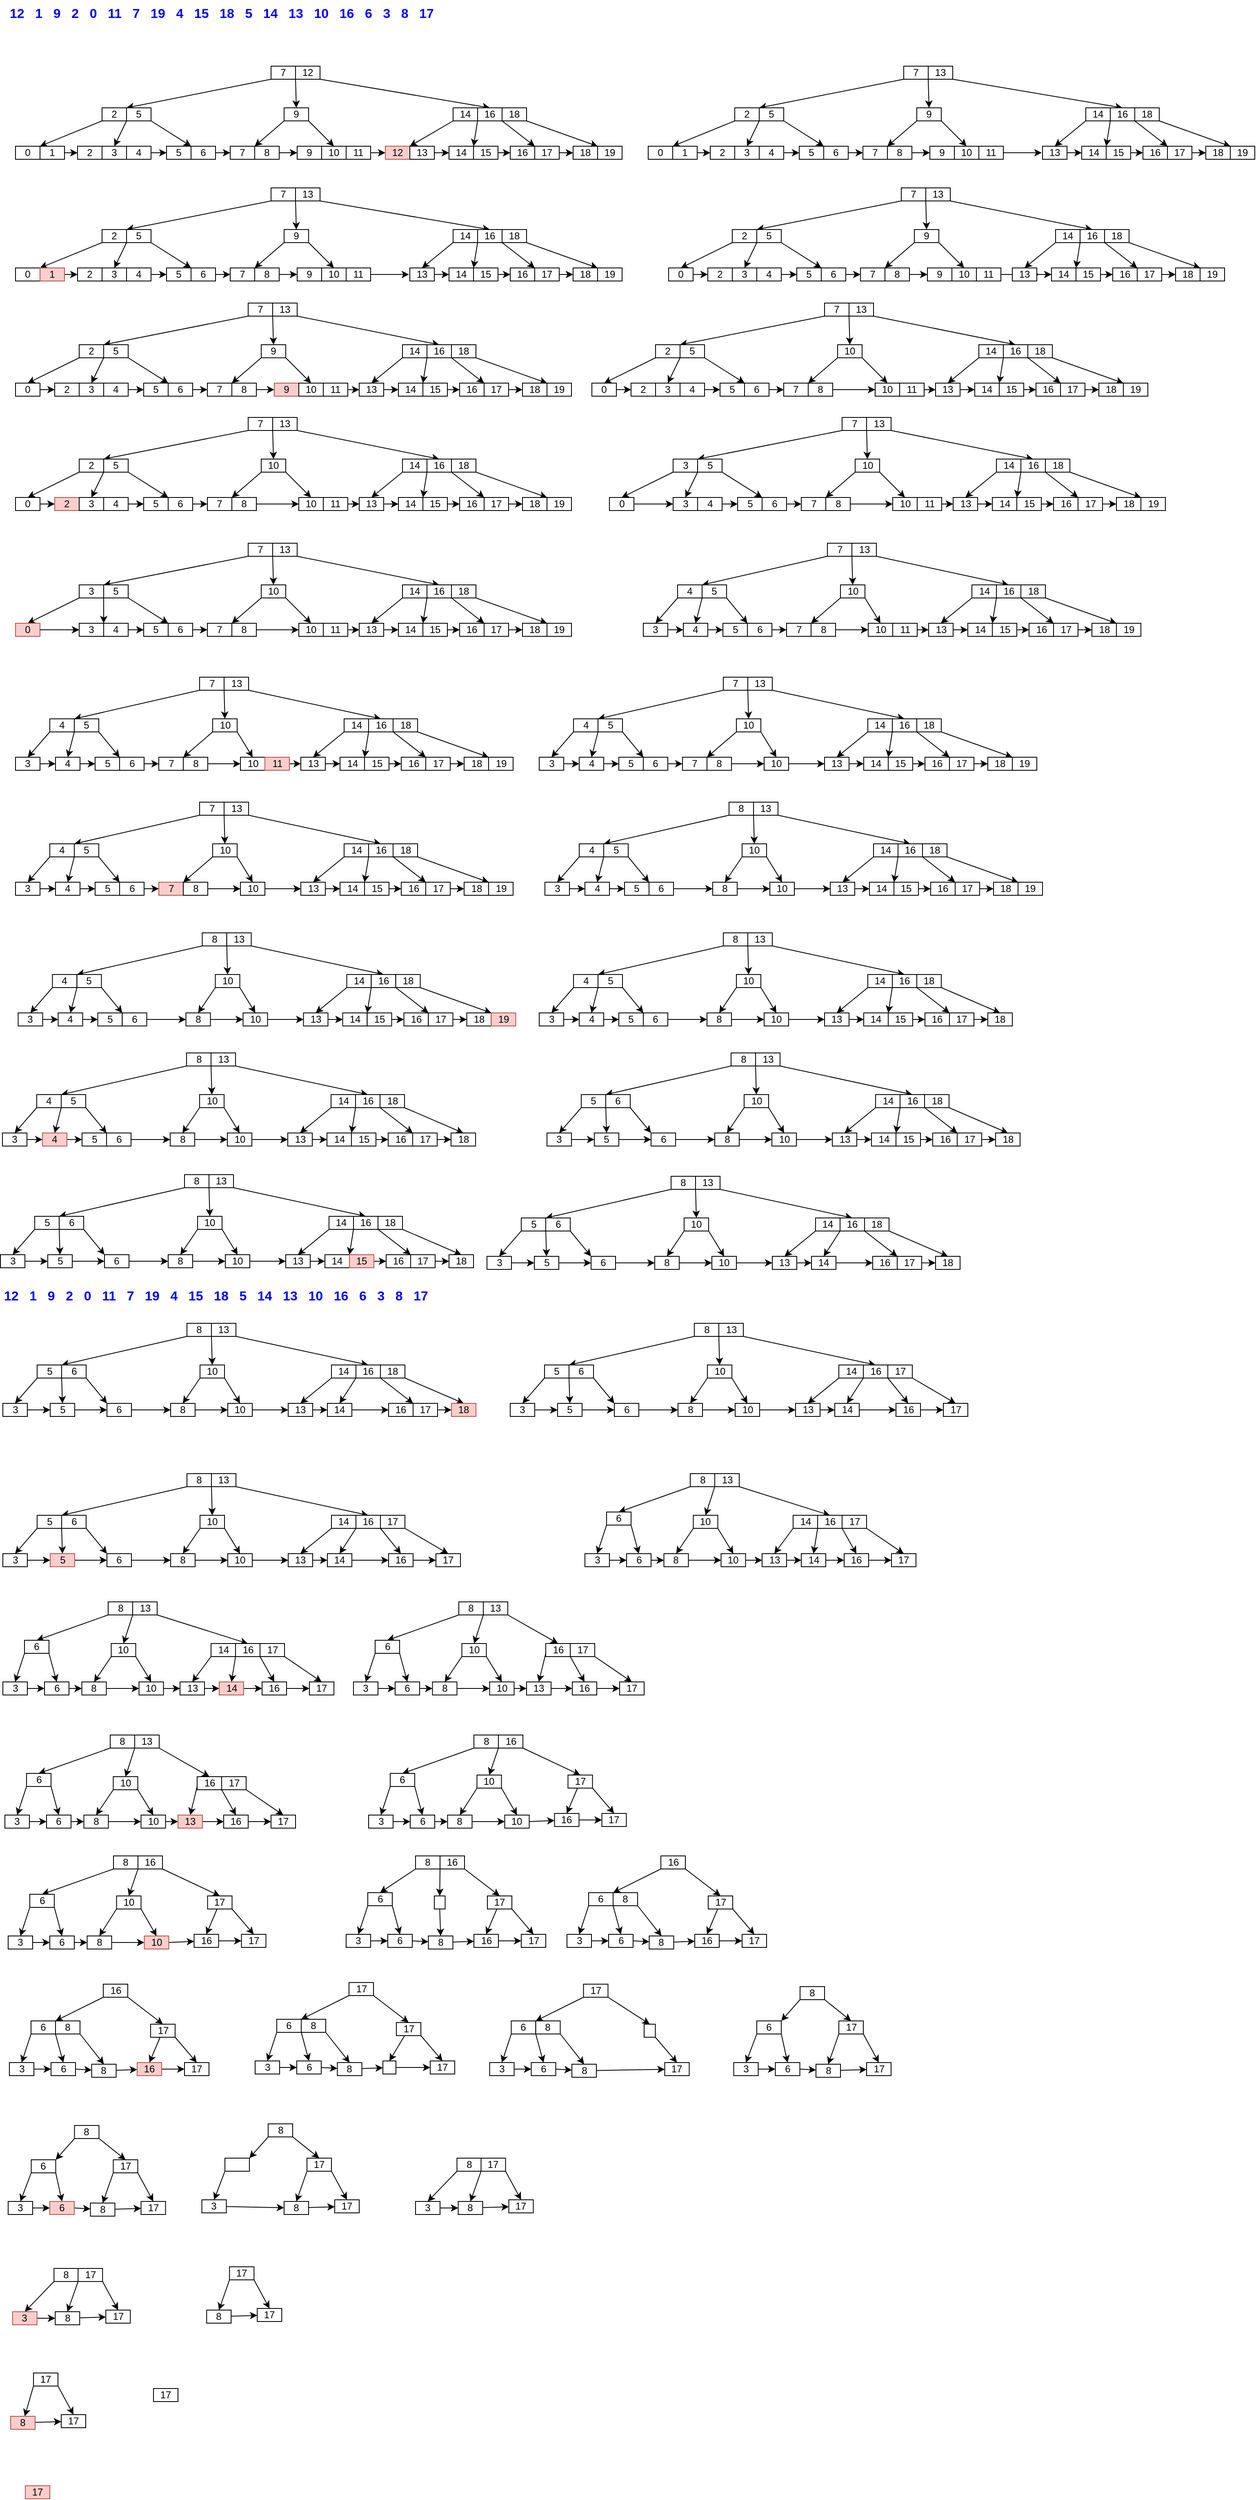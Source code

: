 <mxfile version="14.6.10" type="github">
  <diagram id="O3ZMI7kqZ8amdeDq1YKe" name="Page-1">
    <mxGraphModel dx="989" dy="522" grid="0" gridSize="10" guides="1" tooltips="1" connect="1" arrows="1" fold="1" page="1" pageScale="1" pageWidth="3300" pageHeight="4681" math="0" shadow="0">
      <root>
        <mxCell id="0" />
        <mxCell id="1" parent="0" />
        <mxCell id="h0QlsS2brHTFU8jZnc0A-30" style="rounded=0;orthogonalLoop=1;jettySize=auto;html=1;exitX=0;exitY=1;exitDx=0;exitDy=0;entryX=0;entryY=0;entryDx=0;entryDy=0;" edge="1" parent="1" source="h0QlsS2brHTFU8jZnc0A-1" target="h0QlsS2brHTFU8jZnc0A-4">
          <mxGeometry relative="1" as="geometry" />
        </mxCell>
        <mxCell id="h0QlsS2brHTFU8jZnc0A-31" style="edgeStyle=none;rounded=0;orthogonalLoop=1;jettySize=auto;html=1;exitX=1;exitY=1;exitDx=0;exitDy=0;entryX=0.5;entryY=0;entryDx=0;entryDy=0;" edge="1" parent="1" source="h0QlsS2brHTFU8jZnc0A-1" target="h0QlsS2brHTFU8jZnc0A-5">
          <mxGeometry relative="1" as="geometry" />
        </mxCell>
        <mxCell id="h0QlsS2brHTFU8jZnc0A-1" value="7" style="rounded=0;whiteSpace=wrap;html=1;" vertex="1" parent="1">
          <mxGeometry x="403" y="113" width="30" height="16" as="geometry" />
        </mxCell>
        <mxCell id="h0QlsS2brHTFU8jZnc0A-32" style="edgeStyle=none;rounded=0;orthogonalLoop=1;jettySize=auto;html=1;exitX=1;exitY=1;exitDx=0;exitDy=0;entryX=0.5;entryY=0;entryDx=0;entryDy=0;" edge="1" parent="1" source="h0QlsS2brHTFU8jZnc0A-2" target="h0QlsS2brHTFU8jZnc0A-8">
          <mxGeometry relative="1" as="geometry" />
        </mxCell>
        <mxCell id="h0QlsS2brHTFU8jZnc0A-2" value="12" style="rounded=0;whiteSpace=wrap;html=1;" vertex="1" parent="1">
          <mxGeometry x="433" y="113" width="30" height="16" as="geometry" />
        </mxCell>
        <mxCell id="h0QlsS2brHTFU8jZnc0A-33" style="edgeStyle=none;rounded=0;orthogonalLoop=1;jettySize=auto;html=1;exitX=0;exitY=1;exitDx=0;exitDy=0;entryX=1;entryY=0;entryDx=0;entryDy=0;" edge="1" parent="1" source="h0QlsS2brHTFU8jZnc0A-3" target="h0QlsS2brHTFU8jZnc0A-10">
          <mxGeometry relative="1" as="geometry" />
        </mxCell>
        <mxCell id="h0QlsS2brHTFU8jZnc0A-3" value="2" style="rounded=0;whiteSpace=wrap;html=1;" vertex="1" parent="1">
          <mxGeometry x="196" y="164" width="30" height="16" as="geometry" />
        </mxCell>
        <mxCell id="h0QlsS2brHTFU8jZnc0A-34" style="edgeStyle=none;rounded=0;orthogonalLoop=1;jettySize=auto;html=1;exitX=0;exitY=1;exitDx=0;exitDy=0;entryX=0.5;entryY=0;entryDx=0;entryDy=0;" edge="1" parent="1" source="h0QlsS2brHTFU8jZnc0A-4" target="h0QlsS2brHTFU8jZnc0A-13">
          <mxGeometry relative="1" as="geometry" />
        </mxCell>
        <mxCell id="h0QlsS2brHTFU8jZnc0A-35" style="edgeStyle=none;rounded=0;orthogonalLoop=1;jettySize=auto;html=1;exitX=1;exitY=1;exitDx=0;exitDy=0;entryX=0;entryY=0;entryDx=0;entryDy=0;" edge="1" parent="1" source="h0QlsS2brHTFU8jZnc0A-4" target="h0QlsS2brHTFU8jZnc0A-16">
          <mxGeometry relative="1" as="geometry" />
        </mxCell>
        <mxCell id="h0QlsS2brHTFU8jZnc0A-4" value="5" style="rounded=0;whiteSpace=wrap;html=1;" vertex="1" parent="1">
          <mxGeometry x="226" y="164" width="30" height="16" as="geometry" />
        </mxCell>
        <mxCell id="h0QlsS2brHTFU8jZnc0A-36" style="edgeStyle=none;rounded=0;orthogonalLoop=1;jettySize=auto;html=1;exitX=0;exitY=1;exitDx=0;exitDy=0;entryX=1;entryY=0;entryDx=0;entryDy=0;" edge="1" parent="1" source="h0QlsS2brHTFU8jZnc0A-5" target="h0QlsS2brHTFU8jZnc0A-17">
          <mxGeometry relative="1" as="geometry" />
        </mxCell>
        <mxCell id="h0QlsS2brHTFU8jZnc0A-37" style="edgeStyle=none;rounded=0;orthogonalLoop=1;jettySize=auto;html=1;exitX=1;exitY=1;exitDx=0;exitDy=0;entryX=0.5;entryY=0;entryDx=0;entryDy=0;" edge="1" parent="1" source="h0QlsS2brHTFU8jZnc0A-5" target="h0QlsS2brHTFU8jZnc0A-20">
          <mxGeometry relative="1" as="geometry" />
        </mxCell>
        <mxCell id="h0QlsS2brHTFU8jZnc0A-5" value="9" style="rounded=0;whiteSpace=wrap;html=1;" vertex="1" parent="1">
          <mxGeometry x="419" y="164" width="30" height="16" as="geometry" />
        </mxCell>
        <mxCell id="h0QlsS2brHTFU8jZnc0A-38" style="edgeStyle=none;rounded=0;orthogonalLoop=1;jettySize=auto;html=1;exitX=0;exitY=1;exitDx=0;exitDy=0;entryX=0;entryY=0;entryDx=0;entryDy=0;" edge="1" parent="1" source="h0QlsS2brHTFU8jZnc0A-7" target="h0QlsS2brHTFU8jZnc0A-23">
          <mxGeometry relative="1" as="geometry" />
        </mxCell>
        <mxCell id="h0QlsS2brHTFU8jZnc0A-7" value="14" style="rounded=0;whiteSpace=wrap;html=1;" vertex="1" parent="1">
          <mxGeometry x="626" y="164" width="30" height="16" as="geometry" />
        </mxCell>
        <mxCell id="h0QlsS2brHTFU8jZnc0A-39" style="edgeStyle=none;rounded=0;orthogonalLoop=1;jettySize=auto;html=1;exitX=0;exitY=1;exitDx=0;exitDy=0;entryX=0;entryY=0;entryDx=0;entryDy=0;" edge="1" parent="1" source="h0QlsS2brHTFU8jZnc0A-8" target="h0QlsS2brHTFU8jZnc0A-25">
          <mxGeometry relative="1" as="geometry" />
        </mxCell>
        <mxCell id="h0QlsS2brHTFU8jZnc0A-40" style="edgeStyle=none;rounded=0;orthogonalLoop=1;jettySize=auto;html=1;exitX=1;exitY=1;exitDx=0;exitDy=0;entryX=0;entryY=0;entryDx=0;entryDy=0;" edge="1" parent="1" source="h0QlsS2brHTFU8jZnc0A-8" target="h0QlsS2brHTFU8jZnc0A-27">
          <mxGeometry relative="1" as="geometry" />
        </mxCell>
        <mxCell id="h0QlsS2brHTFU8jZnc0A-8" value="16" style="rounded=0;whiteSpace=wrap;html=1;" vertex="1" parent="1">
          <mxGeometry x="656" y="164" width="30" height="16" as="geometry" />
        </mxCell>
        <mxCell id="h0QlsS2brHTFU8jZnc0A-41" style="edgeStyle=none;rounded=0;orthogonalLoop=1;jettySize=auto;html=1;exitX=1;exitY=1;exitDx=0;exitDy=0;entryX=1;entryY=0;entryDx=0;entryDy=0;" edge="1" parent="1" source="h0QlsS2brHTFU8jZnc0A-9" target="h0QlsS2brHTFU8jZnc0A-28">
          <mxGeometry relative="1" as="geometry" />
        </mxCell>
        <mxCell id="h0QlsS2brHTFU8jZnc0A-9" value="18" style="rounded=0;whiteSpace=wrap;html=1;" vertex="1" parent="1">
          <mxGeometry x="686" y="164" width="30" height="16" as="geometry" />
        </mxCell>
        <mxCell id="h0QlsS2brHTFU8jZnc0A-10" value="0" style="rounded=0;whiteSpace=wrap;html=1;" vertex="1" parent="1">
          <mxGeometry x="90" y="211" width="30" height="16" as="geometry" />
        </mxCell>
        <mxCell id="h0QlsS2brHTFU8jZnc0A-42" style="edgeStyle=none;rounded=0;orthogonalLoop=1;jettySize=auto;html=1;exitX=1;exitY=0.5;exitDx=0;exitDy=0;entryX=0;entryY=0.5;entryDx=0;entryDy=0;" edge="1" parent="1" source="h0QlsS2brHTFU8jZnc0A-11" target="h0QlsS2brHTFU8jZnc0A-12">
          <mxGeometry relative="1" as="geometry" />
        </mxCell>
        <mxCell id="h0QlsS2brHTFU8jZnc0A-11" value="1" style="rounded=0;whiteSpace=wrap;html=1;" vertex="1" parent="1">
          <mxGeometry x="120" y="211" width="30" height="16" as="geometry" />
        </mxCell>
        <mxCell id="h0QlsS2brHTFU8jZnc0A-12" value="2" style="rounded=0;whiteSpace=wrap;html=1;" vertex="1" parent="1">
          <mxGeometry x="166" y="211" width="30" height="16" as="geometry" />
        </mxCell>
        <mxCell id="h0QlsS2brHTFU8jZnc0A-13" value="3" style="rounded=0;whiteSpace=wrap;html=1;" vertex="1" parent="1">
          <mxGeometry x="196" y="211" width="30" height="16" as="geometry" />
        </mxCell>
        <mxCell id="h0QlsS2brHTFU8jZnc0A-43" style="edgeStyle=none;rounded=0;orthogonalLoop=1;jettySize=auto;html=1;exitX=1;exitY=0.5;exitDx=0;exitDy=0;entryX=0;entryY=0.5;entryDx=0;entryDy=0;" edge="1" parent="1" source="h0QlsS2brHTFU8jZnc0A-14" target="h0QlsS2brHTFU8jZnc0A-15">
          <mxGeometry relative="1" as="geometry" />
        </mxCell>
        <mxCell id="h0QlsS2brHTFU8jZnc0A-14" value="4" style="rounded=0;whiteSpace=wrap;html=1;" vertex="1" parent="1">
          <mxGeometry x="226" y="211" width="30" height="16" as="geometry" />
        </mxCell>
        <mxCell id="h0QlsS2brHTFU8jZnc0A-15" value="5" style="rounded=0;whiteSpace=wrap;html=1;" vertex="1" parent="1">
          <mxGeometry x="275" y="211" width="30" height="16" as="geometry" />
        </mxCell>
        <mxCell id="h0QlsS2brHTFU8jZnc0A-44" style="edgeStyle=none;rounded=0;orthogonalLoop=1;jettySize=auto;html=1;exitX=1;exitY=0.5;exitDx=0;exitDy=0;entryX=0;entryY=0.5;entryDx=0;entryDy=0;" edge="1" parent="1" source="h0QlsS2brHTFU8jZnc0A-16" target="h0QlsS2brHTFU8jZnc0A-17">
          <mxGeometry relative="1" as="geometry" />
        </mxCell>
        <mxCell id="h0QlsS2brHTFU8jZnc0A-16" value="6" style="rounded=0;whiteSpace=wrap;html=1;" vertex="1" parent="1">
          <mxGeometry x="305" y="211" width="30" height="16" as="geometry" />
        </mxCell>
        <mxCell id="h0QlsS2brHTFU8jZnc0A-17" value="7" style="rounded=0;whiteSpace=wrap;html=1;" vertex="1" parent="1">
          <mxGeometry x="353" y="211" width="30" height="16" as="geometry" />
        </mxCell>
        <mxCell id="h0QlsS2brHTFU8jZnc0A-45" style="edgeStyle=none;rounded=0;orthogonalLoop=1;jettySize=auto;html=1;exitX=1;exitY=0.5;exitDx=0;exitDy=0;entryX=0;entryY=0.5;entryDx=0;entryDy=0;" edge="1" parent="1" source="h0QlsS2brHTFU8jZnc0A-18" target="h0QlsS2brHTFU8jZnc0A-19">
          <mxGeometry relative="1" as="geometry" />
        </mxCell>
        <mxCell id="h0QlsS2brHTFU8jZnc0A-18" value="8" style="rounded=0;whiteSpace=wrap;html=1;" vertex="1" parent="1">
          <mxGeometry x="383" y="211" width="30" height="16" as="geometry" />
        </mxCell>
        <mxCell id="h0QlsS2brHTFU8jZnc0A-19" value="9" style="rounded=0;whiteSpace=wrap;html=1;" vertex="1" parent="1">
          <mxGeometry x="435" y="211" width="30" height="16" as="geometry" />
        </mxCell>
        <mxCell id="h0QlsS2brHTFU8jZnc0A-20" value="10" style="rounded=0;whiteSpace=wrap;html=1;" vertex="1" parent="1">
          <mxGeometry x="465" y="211" width="30" height="16" as="geometry" />
        </mxCell>
        <mxCell id="h0QlsS2brHTFU8jZnc0A-46" style="edgeStyle=none;rounded=0;orthogonalLoop=1;jettySize=auto;html=1;exitX=1;exitY=0.5;exitDx=0;exitDy=0;entryX=0;entryY=0.5;entryDx=0;entryDy=0;" edge="1" parent="1" source="h0QlsS2brHTFU8jZnc0A-21" target="h0QlsS2brHTFU8jZnc0A-22">
          <mxGeometry relative="1" as="geometry" />
        </mxCell>
        <mxCell id="h0QlsS2brHTFU8jZnc0A-21" value="11" style="rounded=0;whiteSpace=wrap;html=1;" vertex="1" parent="1">
          <mxGeometry x="495" y="211" width="30" height="16" as="geometry" />
        </mxCell>
        <mxCell id="h0QlsS2brHTFU8jZnc0A-22" value="12" style="rounded=0;whiteSpace=wrap;html=1;fillColor=#f8cecc;strokeColor=#b85450;" vertex="1" parent="1">
          <mxGeometry x="543" y="211" width="30" height="16" as="geometry" />
        </mxCell>
        <mxCell id="h0QlsS2brHTFU8jZnc0A-47" style="edgeStyle=none;rounded=0;orthogonalLoop=1;jettySize=auto;html=1;exitX=1;exitY=0.5;exitDx=0;exitDy=0;entryX=0;entryY=0.5;entryDx=0;entryDy=0;" edge="1" parent="1" source="h0QlsS2brHTFU8jZnc0A-23" target="h0QlsS2brHTFU8jZnc0A-24">
          <mxGeometry relative="1" as="geometry" />
        </mxCell>
        <mxCell id="h0QlsS2brHTFU8jZnc0A-23" value="13" style="rounded=0;whiteSpace=wrap;html=1;" vertex="1" parent="1">
          <mxGeometry x="573" y="211" width="30" height="16" as="geometry" />
        </mxCell>
        <mxCell id="h0QlsS2brHTFU8jZnc0A-24" value="14" style="rounded=0;whiteSpace=wrap;html=1;" vertex="1" parent="1">
          <mxGeometry x="621" y="211" width="30" height="16" as="geometry" />
        </mxCell>
        <mxCell id="h0QlsS2brHTFU8jZnc0A-48" style="edgeStyle=none;rounded=0;orthogonalLoop=1;jettySize=auto;html=1;exitX=1;exitY=0.5;exitDx=0;exitDy=0;entryX=0;entryY=0.5;entryDx=0;entryDy=0;" edge="1" parent="1" source="h0QlsS2brHTFU8jZnc0A-25" target="h0QlsS2brHTFU8jZnc0A-26">
          <mxGeometry relative="1" as="geometry" />
        </mxCell>
        <mxCell id="h0QlsS2brHTFU8jZnc0A-25" value="15" style="rounded=0;whiteSpace=wrap;html=1;" vertex="1" parent="1">
          <mxGeometry x="651" y="211" width="30" height="16" as="geometry" />
        </mxCell>
        <mxCell id="h0QlsS2brHTFU8jZnc0A-26" value="16" style="rounded=0;whiteSpace=wrap;html=1;" vertex="1" parent="1">
          <mxGeometry x="696" y="211" width="30" height="16" as="geometry" />
        </mxCell>
        <mxCell id="h0QlsS2brHTFU8jZnc0A-49" style="edgeStyle=none;rounded=0;orthogonalLoop=1;jettySize=auto;html=1;exitX=1;exitY=0.5;exitDx=0;exitDy=0;entryX=0;entryY=0.5;entryDx=0;entryDy=0;" edge="1" parent="1" source="h0QlsS2brHTFU8jZnc0A-27" target="h0QlsS2brHTFU8jZnc0A-28">
          <mxGeometry relative="1" as="geometry" />
        </mxCell>
        <mxCell id="h0QlsS2brHTFU8jZnc0A-27" value="17" style="rounded=0;whiteSpace=wrap;html=1;" vertex="1" parent="1">
          <mxGeometry x="726" y="211" width="30" height="16" as="geometry" />
        </mxCell>
        <mxCell id="h0QlsS2brHTFU8jZnc0A-28" value="18" style="rounded=0;whiteSpace=wrap;html=1;" vertex="1" parent="1">
          <mxGeometry x="773" y="211" width="30" height="16" as="geometry" />
        </mxCell>
        <mxCell id="h0QlsS2brHTFU8jZnc0A-29" value="19" style="rounded=0;whiteSpace=wrap;html=1;" vertex="1" parent="1">
          <mxGeometry x="803" y="211" width="30" height="16" as="geometry" />
        </mxCell>
        <mxCell id="h0QlsS2brHTFU8jZnc0A-50" style="rounded=0;orthogonalLoop=1;jettySize=auto;html=1;exitX=0;exitY=1;exitDx=0;exitDy=0;entryX=0;entryY=0;entryDx=0;entryDy=0;" edge="1" parent="1" source="h0QlsS2brHTFU8jZnc0A-52" target="h0QlsS2brHTFU8jZnc0A-59">
          <mxGeometry relative="1" as="geometry" />
        </mxCell>
        <mxCell id="h0QlsS2brHTFU8jZnc0A-51" style="edgeStyle=none;rounded=0;orthogonalLoop=1;jettySize=auto;html=1;exitX=1;exitY=1;exitDx=0;exitDy=0;entryX=0.5;entryY=0;entryDx=0;entryDy=0;" edge="1" parent="1" source="h0QlsS2brHTFU8jZnc0A-52" target="h0QlsS2brHTFU8jZnc0A-62">
          <mxGeometry relative="1" as="geometry" />
        </mxCell>
        <mxCell id="h0QlsS2brHTFU8jZnc0A-52" value="7" style="rounded=0;whiteSpace=wrap;html=1;" vertex="1" parent="1">
          <mxGeometry x="1178" y="113" width="30" height="16" as="geometry" />
        </mxCell>
        <mxCell id="h0QlsS2brHTFU8jZnc0A-53" style="edgeStyle=none;rounded=0;orthogonalLoop=1;jettySize=auto;html=1;exitX=1;exitY=1;exitDx=0;exitDy=0;entryX=0.5;entryY=0;entryDx=0;entryDy=0;" edge="1" parent="1" source="h0QlsS2brHTFU8jZnc0A-54" target="h0QlsS2brHTFU8jZnc0A-67">
          <mxGeometry relative="1" as="geometry" />
        </mxCell>
        <mxCell id="h0QlsS2brHTFU8jZnc0A-54" value="13" style="rounded=0;whiteSpace=wrap;html=1;" vertex="1" parent="1">
          <mxGeometry x="1208" y="113" width="30" height="16" as="geometry" />
        </mxCell>
        <mxCell id="h0QlsS2brHTFU8jZnc0A-55" style="edgeStyle=none;rounded=0;orthogonalLoop=1;jettySize=auto;html=1;exitX=0;exitY=1;exitDx=0;exitDy=0;entryX=1;entryY=0;entryDx=0;entryDy=0;" edge="1" parent="1" source="h0QlsS2brHTFU8jZnc0A-56" target="h0QlsS2brHTFU8jZnc0A-70">
          <mxGeometry relative="1" as="geometry" />
        </mxCell>
        <mxCell id="h0QlsS2brHTFU8jZnc0A-56" value="2" style="rounded=0;whiteSpace=wrap;html=1;" vertex="1" parent="1">
          <mxGeometry x="971" y="164" width="30" height="16" as="geometry" />
        </mxCell>
        <mxCell id="h0QlsS2brHTFU8jZnc0A-57" style="edgeStyle=none;rounded=0;orthogonalLoop=1;jettySize=auto;html=1;exitX=0;exitY=1;exitDx=0;exitDy=0;entryX=0.5;entryY=0;entryDx=0;entryDy=0;" edge="1" parent="1" source="h0QlsS2brHTFU8jZnc0A-59" target="h0QlsS2brHTFU8jZnc0A-74">
          <mxGeometry relative="1" as="geometry" />
        </mxCell>
        <mxCell id="h0QlsS2brHTFU8jZnc0A-58" style="edgeStyle=none;rounded=0;orthogonalLoop=1;jettySize=auto;html=1;exitX=1;exitY=1;exitDx=0;exitDy=0;entryX=0;entryY=0;entryDx=0;entryDy=0;" edge="1" parent="1" source="h0QlsS2brHTFU8jZnc0A-59" target="h0QlsS2brHTFU8jZnc0A-79">
          <mxGeometry relative="1" as="geometry" />
        </mxCell>
        <mxCell id="h0QlsS2brHTFU8jZnc0A-59" value="5" style="rounded=0;whiteSpace=wrap;html=1;" vertex="1" parent="1">
          <mxGeometry x="1001" y="164" width="30" height="16" as="geometry" />
        </mxCell>
        <mxCell id="h0QlsS2brHTFU8jZnc0A-60" style="edgeStyle=none;rounded=0;orthogonalLoop=1;jettySize=auto;html=1;exitX=0;exitY=1;exitDx=0;exitDy=0;entryX=1;entryY=0;entryDx=0;entryDy=0;" edge="1" parent="1" source="h0QlsS2brHTFU8jZnc0A-62" target="h0QlsS2brHTFU8jZnc0A-80">
          <mxGeometry relative="1" as="geometry" />
        </mxCell>
        <mxCell id="h0QlsS2brHTFU8jZnc0A-61" style="edgeStyle=none;rounded=0;orthogonalLoop=1;jettySize=auto;html=1;exitX=1;exitY=1;exitDx=0;exitDy=0;entryX=0.5;entryY=0;entryDx=0;entryDy=0;" edge="1" parent="1" source="h0QlsS2brHTFU8jZnc0A-62" target="h0QlsS2brHTFU8jZnc0A-84">
          <mxGeometry relative="1" as="geometry" />
        </mxCell>
        <mxCell id="h0QlsS2brHTFU8jZnc0A-62" value="9" style="rounded=0;whiteSpace=wrap;html=1;" vertex="1" parent="1">
          <mxGeometry x="1194" y="164" width="30" height="16" as="geometry" />
        </mxCell>
        <mxCell id="h0QlsS2brHTFU8jZnc0A-63" style="edgeStyle=none;rounded=0;orthogonalLoop=1;jettySize=auto;html=1;exitX=0;exitY=1;exitDx=0;exitDy=0;entryX=0.5;entryY=0;entryDx=0;entryDy=0;" edge="1" parent="1" source="h0QlsS2brHTFU8jZnc0A-64" target="h0QlsS2brHTFU8jZnc0A-89">
          <mxGeometry relative="1" as="geometry" />
        </mxCell>
        <mxCell id="h0QlsS2brHTFU8jZnc0A-64" value="14" style="rounded=0;whiteSpace=wrap;html=1;" vertex="1" parent="1">
          <mxGeometry x="1401" y="164" width="30" height="16" as="geometry" />
        </mxCell>
        <mxCell id="h0QlsS2brHTFU8jZnc0A-65" style="edgeStyle=none;rounded=0;orthogonalLoop=1;jettySize=auto;html=1;exitX=0;exitY=1;exitDx=0;exitDy=0;entryX=0;entryY=0;entryDx=0;entryDy=0;" edge="1" parent="1" source="h0QlsS2brHTFU8jZnc0A-67" target="h0QlsS2brHTFU8jZnc0A-92">
          <mxGeometry relative="1" as="geometry" />
        </mxCell>
        <mxCell id="h0QlsS2brHTFU8jZnc0A-66" style="edgeStyle=none;rounded=0;orthogonalLoop=1;jettySize=auto;html=1;exitX=1;exitY=1;exitDx=0;exitDy=0;entryX=0;entryY=0;entryDx=0;entryDy=0;" edge="1" parent="1" source="h0QlsS2brHTFU8jZnc0A-67" target="h0QlsS2brHTFU8jZnc0A-95">
          <mxGeometry relative="1" as="geometry" />
        </mxCell>
        <mxCell id="h0QlsS2brHTFU8jZnc0A-67" value="16" style="rounded=0;whiteSpace=wrap;html=1;" vertex="1" parent="1">
          <mxGeometry x="1431" y="164" width="30" height="16" as="geometry" />
        </mxCell>
        <mxCell id="h0QlsS2brHTFU8jZnc0A-68" style="edgeStyle=none;rounded=0;orthogonalLoop=1;jettySize=auto;html=1;exitX=1;exitY=1;exitDx=0;exitDy=0;entryX=1;entryY=0;entryDx=0;entryDy=0;" edge="1" parent="1" source="h0QlsS2brHTFU8jZnc0A-69" target="h0QlsS2brHTFU8jZnc0A-96">
          <mxGeometry relative="1" as="geometry" />
        </mxCell>
        <mxCell id="h0QlsS2brHTFU8jZnc0A-69" value="18" style="rounded=0;whiteSpace=wrap;html=1;" vertex="1" parent="1">
          <mxGeometry x="1461" y="164" width="30" height="16" as="geometry" />
        </mxCell>
        <mxCell id="h0QlsS2brHTFU8jZnc0A-70" value="0" style="rounded=0;whiteSpace=wrap;html=1;" vertex="1" parent="1">
          <mxGeometry x="865" y="211" width="30" height="16" as="geometry" />
        </mxCell>
        <mxCell id="h0QlsS2brHTFU8jZnc0A-71" style="edgeStyle=none;rounded=0;orthogonalLoop=1;jettySize=auto;html=1;exitX=1;exitY=0.5;exitDx=0;exitDy=0;entryX=0;entryY=0.5;entryDx=0;entryDy=0;" edge="1" parent="1" source="h0QlsS2brHTFU8jZnc0A-72" target="h0QlsS2brHTFU8jZnc0A-73">
          <mxGeometry relative="1" as="geometry" />
        </mxCell>
        <mxCell id="h0QlsS2brHTFU8jZnc0A-72" value="1" style="rounded=0;whiteSpace=wrap;html=1;" vertex="1" parent="1">
          <mxGeometry x="895" y="211" width="30" height="16" as="geometry" />
        </mxCell>
        <mxCell id="h0QlsS2brHTFU8jZnc0A-73" value="2" style="rounded=0;whiteSpace=wrap;html=1;" vertex="1" parent="1">
          <mxGeometry x="941" y="211" width="30" height="16" as="geometry" />
        </mxCell>
        <mxCell id="h0QlsS2brHTFU8jZnc0A-74" value="3" style="rounded=0;whiteSpace=wrap;html=1;" vertex="1" parent="1">
          <mxGeometry x="971" y="211" width="30" height="16" as="geometry" />
        </mxCell>
        <mxCell id="h0QlsS2brHTFU8jZnc0A-75" style="edgeStyle=none;rounded=0;orthogonalLoop=1;jettySize=auto;html=1;exitX=1;exitY=0.5;exitDx=0;exitDy=0;entryX=0;entryY=0.5;entryDx=0;entryDy=0;" edge="1" parent="1" source="h0QlsS2brHTFU8jZnc0A-76" target="h0QlsS2brHTFU8jZnc0A-77">
          <mxGeometry relative="1" as="geometry" />
        </mxCell>
        <mxCell id="h0QlsS2brHTFU8jZnc0A-76" value="4" style="rounded=0;whiteSpace=wrap;html=1;" vertex="1" parent="1">
          <mxGeometry x="1001" y="211" width="30" height="16" as="geometry" />
        </mxCell>
        <mxCell id="h0QlsS2brHTFU8jZnc0A-77" value="5" style="rounded=0;whiteSpace=wrap;html=1;" vertex="1" parent="1">
          <mxGeometry x="1050" y="211" width="30" height="16" as="geometry" />
        </mxCell>
        <mxCell id="h0QlsS2brHTFU8jZnc0A-78" style="edgeStyle=none;rounded=0;orthogonalLoop=1;jettySize=auto;html=1;exitX=1;exitY=0.5;exitDx=0;exitDy=0;entryX=0;entryY=0.5;entryDx=0;entryDy=0;" edge="1" parent="1" source="h0QlsS2brHTFU8jZnc0A-79" target="h0QlsS2brHTFU8jZnc0A-80">
          <mxGeometry relative="1" as="geometry" />
        </mxCell>
        <mxCell id="h0QlsS2brHTFU8jZnc0A-79" value="6" style="rounded=0;whiteSpace=wrap;html=1;" vertex="1" parent="1">
          <mxGeometry x="1080" y="211" width="30" height="16" as="geometry" />
        </mxCell>
        <mxCell id="h0QlsS2brHTFU8jZnc0A-80" value="7" style="rounded=0;whiteSpace=wrap;html=1;" vertex="1" parent="1">
          <mxGeometry x="1128" y="211" width="30" height="16" as="geometry" />
        </mxCell>
        <mxCell id="h0QlsS2brHTFU8jZnc0A-81" style="edgeStyle=none;rounded=0;orthogonalLoop=1;jettySize=auto;html=1;exitX=1;exitY=0.5;exitDx=0;exitDy=0;entryX=0;entryY=0.5;entryDx=0;entryDy=0;" edge="1" parent="1" source="h0QlsS2brHTFU8jZnc0A-82" target="h0QlsS2brHTFU8jZnc0A-83">
          <mxGeometry relative="1" as="geometry" />
        </mxCell>
        <mxCell id="h0QlsS2brHTFU8jZnc0A-82" value="8" style="rounded=0;whiteSpace=wrap;html=1;" vertex="1" parent="1">
          <mxGeometry x="1158" y="211" width="30" height="16" as="geometry" />
        </mxCell>
        <mxCell id="h0QlsS2brHTFU8jZnc0A-83" value="9" style="rounded=0;whiteSpace=wrap;html=1;" vertex="1" parent="1">
          <mxGeometry x="1210" y="211" width="30" height="16" as="geometry" />
        </mxCell>
        <mxCell id="h0QlsS2brHTFU8jZnc0A-84" value="10" style="rounded=0;whiteSpace=wrap;html=1;" vertex="1" parent="1">
          <mxGeometry x="1240" y="211" width="30" height="16" as="geometry" />
        </mxCell>
        <mxCell id="h0QlsS2brHTFU8jZnc0A-85" style="edgeStyle=none;rounded=0;orthogonalLoop=1;jettySize=auto;html=1;exitX=1;exitY=0.5;exitDx=0;exitDy=0;" edge="1" parent="1" source="h0QlsS2brHTFU8jZnc0A-86">
          <mxGeometry relative="1" as="geometry">
            <mxPoint x="1347" y="219" as="targetPoint" />
          </mxGeometry>
        </mxCell>
        <mxCell id="h0QlsS2brHTFU8jZnc0A-86" value="11" style="rounded=0;whiteSpace=wrap;html=1;" vertex="1" parent="1">
          <mxGeometry x="1270" y="211" width="30" height="16" as="geometry" />
        </mxCell>
        <mxCell id="h0QlsS2brHTFU8jZnc0A-88" style="edgeStyle=none;rounded=0;orthogonalLoop=1;jettySize=auto;html=1;exitX=1;exitY=0.5;exitDx=0;exitDy=0;entryX=0;entryY=0.5;entryDx=0;entryDy=0;" edge="1" parent="1" source="h0QlsS2brHTFU8jZnc0A-89" target="h0QlsS2brHTFU8jZnc0A-90">
          <mxGeometry relative="1" as="geometry" />
        </mxCell>
        <mxCell id="h0QlsS2brHTFU8jZnc0A-89" value="13" style="rounded=0;whiteSpace=wrap;html=1;" vertex="1" parent="1">
          <mxGeometry x="1348" y="211" width="30" height="16" as="geometry" />
        </mxCell>
        <mxCell id="h0QlsS2brHTFU8jZnc0A-90" value="14" style="rounded=0;whiteSpace=wrap;html=1;" vertex="1" parent="1">
          <mxGeometry x="1396" y="211" width="30" height="16" as="geometry" />
        </mxCell>
        <mxCell id="h0QlsS2brHTFU8jZnc0A-91" style="edgeStyle=none;rounded=0;orthogonalLoop=1;jettySize=auto;html=1;exitX=1;exitY=0.5;exitDx=0;exitDy=0;entryX=0;entryY=0.5;entryDx=0;entryDy=0;" edge="1" parent="1" source="h0QlsS2brHTFU8jZnc0A-92" target="h0QlsS2brHTFU8jZnc0A-93">
          <mxGeometry relative="1" as="geometry" />
        </mxCell>
        <mxCell id="h0QlsS2brHTFU8jZnc0A-92" value="15" style="rounded=0;whiteSpace=wrap;html=1;" vertex="1" parent="1">
          <mxGeometry x="1426" y="211" width="30" height="16" as="geometry" />
        </mxCell>
        <mxCell id="h0QlsS2brHTFU8jZnc0A-93" value="16" style="rounded=0;whiteSpace=wrap;html=1;" vertex="1" parent="1">
          <mxGeometry x="1471" y="211" width="30" height="16" as="geometry" />
        </mxCell>
        <mxCell id="h0QlsS2brHTFU8jZnc0A-94" style="edgeStyle=none;rounded=0;orthogonalLoop=1;jettySize=auto;html=1;exitX=1;exitY=0.5;exitDx=0;exitDy=0;entryX=0;entryY=0.5;entryDx=0;entryDy=0;" edge="1" parent="1" source="h0QlsS2brHTFU8jZnc0A-95" target="h0QlsS2brHTFU8jZnc0A-96">
          <mxGeometry relative="1" as="geometry" />
        </mxCell>
        <mxCell id="h0QlsS2brHTFU8jZnc0A-95" value="17" style="rounded=0;whiteSpace=wrap;html=1;" vertex="1" parent="1">
          <mxGeometry x="1501" y="211" width="30" height="16" as="geometry" />
        </mxCell>
        <mxCell id="h0QlsS2brHTFU8jZnc0A-96" value="18" style="rounded=0;whiteSpace=wrap;html=1;" vertex="1" parent="1">
          <mxGeometry x="1548" y="211" width="30" height="16" as="geometry" />
        </mxCell>
        <mxCell id="h0QlsS2brHTFU8jZnc0A-97" value="19" style="rounded=0;whiteSpace=wrap;html=1;" vertex="1" parent="1">
          <mxGeometry x="1578" y="211" width="30" height="16" as="geometry" />
        </mxCell>
        <mxCell id="h0QlsS2brHTFU8jZnc0A-98" value="&lt;strong style=&quot;box-sizing: inherit; font-weight: 700; color: rgb(0, 0, 255); font-size: 16px; font-style: normal; letter-spacing: normal; text-align: left; text-indent: 0px; text-transform: none; word-spacing: 0px; background-color: rgb(255, 255, 255);&quot;&gt;12&amp;nbsp;&amp;nbsp; 1&amp;nbsp;&amp;nbsp; 9&amp;nbsp;&amp;nbsp; 2&amp;nbsp;&amp;nbsp; 0&amp;nbsp;&amp;nbsp; 11&amp;nbsp;&amp;nbsp; 7&amp;nbsp;&amp;nbsp; 19&amp;nbsp;&amp;nbsp; 4&amp;nbsp;&amp;nbsp; 15&amp;nbsp;&amp;nbsp; 18&amp;nbsp;&amp;nbsp; 5&amp;nbsp;&amp;nbsp; 14&amp;nbsp;&amp;nbsp; 13&amp;nbsp;&amp;nbsp; 10&amp;nbsp;&amp;nbsp; 16&amp;nbsp;&amp;nbsp; 6&amp;nbsp;&amp;nbsp; 3&amp;nbsp;&amp;nbsp; 8&amp;nbsp;&amp;nbsp; 17&lt;/strong&gt;" style="text;whiteSpace=wrap;html=1;" vertex="1" parent="1">
          <mxGeometry x="81.0" y="32.0" width="540" height="28" as="geometry" />
        </mxCell>
        <mxCell id="h0QlsS2brHTFU8jZnc0A-99" style="rounded=0;orthogonalLoop=1;jettySize=auto;html=1;exitX=0;exitY=1;exitDx=0;exitDy=0;entryX=0;entryY=0;entryDx=0;entryDy=0;" edge="1" parent="1" source="h0QlsS2brHTFU8jZnc0A-101" target="h0QlsS2brHTFU8jZnc0A-108">
          <mxGeometry relative="1" as="geometry" />
        </mxCell>
        <mxCell id="h0QlsS2brHTFU8jZnc0A-100" style="edgeStyle=none;rounded=0;orthogonalLoop=1;jettySize=auto;html=1;exitX=1;exitY=1;exitDx=0;exitDy=0;entryX=0.5;entryY=0;entryDx=0;entryDy=0;" edge="1" parent="1" source="h0QlsS2brHTFU8jZnc0A-101" target="h0QlsS2brHTFU8jZnc0A-111">
          <mxGeometry relative="1" as="geometry" />
        </mxCell>
        <mxCell id="h0QlsS2brHTFU8jZnc0A-101" value="7" style="rounded=0;whiteSpace=wrap;html=1;" vertex="1" parent="1">
          <mxGeometry x="403" y="262" width="30" height="16" as="geometry" />
        </mxCell>
        <mxCell id="h0QlsS2brHTFU8jZnc0A-102" style="edgeStyle=none;rounded=0;orthogonalLoop=1;jettySize=auto;html=1;exitX=1;exitY=1;exitDx=0;exitDy=0;entryX=0.5;entryY=0;entryDx=0;entryDy=0;" edge="1" parent="1" source="h0QlsS2brHTFU8jZnc0A-103" target="h0QlsS2brHTFU8jZnc0A-116">
          <mxGeometry relative="1" as="geometry" />
        </mxCell>
        <mxCell id="h0QlsS2brHTFU8jZnc0A-103" value="13" style="rounded=0;whiteSpace=wrap;html=1;" vertex="1" parent="1">
          <mxGeometry x="433" y="262" width="30" height="16" as="geometry" />
        </mxCell>
        <mxCell id="h0QlsS2brHTFU8jZnc0A-104" style="edgeStyle=none;rounded=0;orthogonalLoop=1;jettySize=auto;html=1;exitX=0;exitY=1;exitDx=0;exitDy=0;entryX=1;entryY=0;entryDx=0;entryDy=0;" edge="1" parent="1" source="h0QlsS2brHTFU8jZnc0A-105" target="h0QlsS2brHTFU8jZnc0A-119">
          <mxGeometry relative="1" as="geometry" />
        </mxCell>
        <mxCell id="h0QlsS2brHTFU8jZnc0A-105" value="2" style="rounded=0;whiteSpace=wrap;html=1;" vertex="1" parent="1">
          <mxGeometry x="196" y="313" width="30" height="16" as="geometry" />
        </mxCell>
        <mxCell id="h0QlsS2brHTFU8jZnc0A-106" style="edgeStyle=none;rounded=0;orthogonalLoop=1;jettySize=auto;html=1;exitX=0;exitY=1;exitDx=0;exitDy=0;entryX=0.5;entryY=0;entryDx=0;entryDy=0;" edge="1" parent="1" source="h0QlsS2brHTFU8jZnc0A-108" target="h0QlsS2brHTFU8jZnc0A-123">
          <mxGeometry relative="1" as="geometry" />
        </mxCell>
        <mxCell id="h0QlsS2brHTFU8jZnc0A-107" style="edgeStyle=none;rounded=0;orthogonalLoop=1;jettySize=auto;html=1;exitX=1;exitY=1;exitDx=0;exitDy=0;entryX=0;entryY=0;entryDx=0;entryDy=0;" edge="1" parent="1" source="h0QlsS2brHTFU8jZnc0A-108" target="h0QlsS2brHTFU8jZnc0A-128">
          <mxGeometry relative="1" as="geometry" />
        </mxCell>
        <mxCell id="h0QlsS2brHTFU8jZnc0A-108" value="5" style="rounded=0;whiteSpace=wrap;html=1;" vertex="1" parent="1">
          <mxGeometry x="226" y="313" width="30" height="16" as="geometry" />
        </mxCell>
        <mxCell id="h0QlsS2brHTFU8jZnc0A-109" style="edgeStyle=none;rounded=0;orthogonalLoop=1;jettySize=auto;html=1;exitX=0;exitY=1;exitDx=0;exitDy=0;entryX=1;entryY=0;entryDx=0;entryDy=0;" edge="1" parent="1" source="h0QlsS2brHTFU8jZnc0A-111" target="h0QlsS2brHTFU8jZnc0A-129">
          <mxGeometry relative="1" as="geometry" />
        </mxCell>
        <mxCell id="h0QlsS2brHTFU8jZnc0A-110" style="edgeStyle=none;rounded=0;orthogonalLoop=1;jettySize=auto;html=1;exitX=1;exitY=1;exitDx=0;exitDy=0;entryX=0.5;entryY=0;entryDx=0;entryDy=0;" edge="1" parent="1" source="h0QlsS2brHTFU8jZnc0A-111" target="h0QlsS2brHTFU8jZnc0A-133">
          <mxGeometry relative="1" as="geometry" />
        </mxCell>
        <mxCell id="h0QlsS2brHTFU8jZnc0A-111" value="9" style="rounded=0;whiteSpace=wrap;html=1;" vertex="1" parent="1">
          <mxGeometry x="419" y="313" width="30" height="16" as="geometry" />
        </mxCell>
        <mxCell id="h0QlsS2brHTFU8jZnc0A-112" style="edgeStyle=none;rounded=0;orthogonalLoop=1;jettySize=auto;html=1;exitX=0;exitY=1;exitDx=0;exitDy=0;entryX=0.5;entryY=0;entryDx=0;entryDy=0;" edge="1" parent="1" source="h0QlsS2brHTFU8jZnc0A-113" target="h0QlsS2brHTFU8jZnc0A-137">
          <mxGeometry relative="1" as="geometry" />
        </mxCell>
        <mxCell id="h0QlsS2brHTFU8jZnc0A-113" value="14" style="rounded=0;whiteSpace=wrap;html=1;" vertex="1" parent="1">
          <mxGeometry x="626" y="313" width="30" height="16" as="geometry" />
        </mxCell>
        <mxCell id="h0QlsS2brHTFU8jZnc0A-114" style="edgeStyle=none;rounded=0;orthogonalLoop=1;jettySize=auto;html=1;exitX=0;exitY=1;exitDx=0;exitDy=0;entryX=0;entryY=0;entryDx=0;entryDy=0;" edge="1" parent="1" source="h0QlsS2brHTFU8jZnc0A-116" target="h0QlsS2brHTFU8jZnc0A-140">
          <mxGeometry relative="1" as="geometry" />
        </mxCell>
        <mxCell id="h0QlsS2brHTFU8jZnc0A-115" style="edgeStyle=none;rounded=0;orthogonalLoop=1;jettySize=auto;html=1;exitX=1;exitY=1;exitDx=0;exitDy=0;entryX=0;entryY=0;entryDx=0;entryDy=0;" edge="1" parent="1" source="h0QlsS2brHTFU8jZnc0A-116" target="h0QlsS2brHTFU8jZnc0A-143">
          <mxGeometry relative="1" as="geometry" />
        </mxCell>
        <mxCell id="h0QlsS2brHTFU8jZnc0A-116" value="16" style="rounded=0;whiteSpace=wrap;html=1;" vertex="1" parent="1">
          <mxGeometry x="656" y="313" width="30" height="16" as="geometry" />
        </mxCell>
        <mxCell id="h0QlsS2brHTFU8jZnc0A-117" style="edgeStyle=none;rounded=0;orthogonalLoop=1;jettySize=auto;html=1;exitX=1;exitY=1;exitDx=0;exitDy=0;entryX=1;entryY=0;entryDx=0;entryDy=0;" edge="1" parent="1" source="h0QlsS2brHTFU8jZnc0A-118" target="h0QlsS2brHTFU8jZnc0A-144">
          <mxGeometry relative="1" as="geometry" />
        </mxCell>
        <mxCell id="h0QlsS2brHTFU8jZnc0A-118" value="18" style="rounded=0;whiteSpace=wrap;html=1;" vertex="1" parent="1">
          <mxGeometry x="686" y="313" width="30" height="16" as="geometry" />
        </mxCell>
        <mxCell id="h0QlsS2brHTFU8jZnc0A-119" value="0" style="rounded=0;whiteSpace=wrap;html=1;" vertex="1" parent="1">
          <mxGeometry x="90" y="360" width="30" height="16" as="geometry" />
        </mxCell>
        <mxCell id="h0QlsS2brHTFU8jZnc0A-120" style="edgeStyle=none;rounded=0;orthogonalLoop=1;jettySize=auto;html=1;exitX=1;exitY=0.5;exitDx=0;exitDy=0;entryX=0;entryY=0.5;entryDx=0;entryDy=0;" edge="1" parent="1" source="h0QlsS2brHTFU8jZnc0A-121" target="h0QlsS2brHTFU8jZnc0A-122">
          <mxGeometry relative="1" as="geometry" />
        </mxCell>
        <mxCell id="h0QlsS2brHTFU8jZnc0A-121" value="1" style="rounded=0;whiteSpace=wrap;html=1;fillColor=#f8cecc;strokeColor=#b85450;" vertex="1" parent="1">
          <mxGeometry x="120" y="360" width="30" height="16" as="geometry" />
        </mxCell>
        <mxCell id="h0QlsS2brHTFU8jZnc0A-122" value="2" style="rounded=0;whiteSpace=wrap;html=1;" vertex="1" parent="1">
          <mxGeometry x="166" y="360" width="30" height="16" as="geometry" />
        </mxCell>
        <mxCell id="h0QlsS2brHTFU8jZnc0A-123" value="3" style="rounded=0;whiteSpace=wrap;html=1;" vertex="1" parent="1">
          <mxGeometry x="196" y="360" width="30" height="16" as="geometry" />
        </mxCell>
        <mxCell id="h0QlsS2brHTFU8jZnc0A-124" style="edgeStyle=none;rounded=0;orthogonalLoop=1;jettySize=auto;html=1;exitX=1;exitY=0.5;exitDx=0;exitDy=0;entryX=0;entryY=0.5;entryDx=0;entryDy=0;" edge="1" parent="1" source="h0QlsS2brHTFU8jZnc0A-125" target="h0QlsS2brHTFU8jZnc0A-126">
          <mxGeometry relative="1" as="geometry" />
        </mxCell>
        <mxCell id="h0QlsS2brHTFU8jZnc0A-125" value="4" style="rounded=0;whiteSpace=wrap;html=1;" vertex="1" parent="1">
          <mxGeometry x="226" y="360" width="30" height="16" as="geometry" />
        </mxCell>
        <mxCell id="h0QlsS2brHTFU8jZnc0A-126" value="5" style="rounded=0;whiteSpace=wrap;html=1;" vertex="1" parent="1">
          <mxGeometry x="275" y="360" width="30" height="16" as="geometry" />
        </mxCell>
        <mxCell id="h0QlsS2brHTFU8jZnc0A-127" style="edgeStyle=none;rounded=0;orthogonalLoop=1;jettySize=auto;html=1;exitX=1;exitY=0.5;exitDx=0;exitDy=0;entryX=0;entryY=0.5;entryDx=0;entryDy=0;" edge="1" parent="1" source="h0QlsS2brHTFU8jZnc0A-128" target="h0QlsS2brHTFU8jZnc0A-129">
          <mxGeometry relative="1" as="geometry" />
        </mxCell>
        <mxCell id="h0QlsS2brHTFU8jZnc0A-128" value="6" style="rounded=0;whiteSpace=wrap;html=1;" vertex="1" parent="1">
          <mxGeometry x="305" y="360" width="30" height="16" as="geometry" />
        </mxCell>
        <mxCell id="h0QlsS2brHTFU8jZnc0A-129" value="7" style="rounded=0;whiteSpace=wrap;html=1;" vertex="1" parent="1">
          <mxGeometry x="353" y="360" width="30" height="16" as="geometry" />
        </mxCell>
        <mxCell id="h0QlsS2brHTFU8jZnc0A-130" style="edgeStyle=none;rounded=0;orthogonalLoop=1;jettySize=auto;html=1;exitX=1;exitY=0.5;exitDx=0;exitDy=0;entryX=0;entryY=0.5;entryDx=0;entryDy=0;" edge="1" parent="1" source="h0QlsS2brHTFU8jZnc0A-131" target="h0QlsS2brHTFU8jZnc0A-132">
          <mxGeometry relative="1" as="geometry" />
        </mxCell>
        <mxCell id="h0QlsS2brHTFU8jZnc0A-131" value="8" style="rounded=0;whiteSpace=wrap;html=1;" vertex="1" parent="1">
          <mxGeometry x="383" y="360" width="30" height="16" as="geometry" />
        </mxCell>
        <mxCell id="h0QlsS2brHTFU8jZnc0A-132" value="9" style="rounded=0;whiteSpace=wrap;html=1;" vertex="1" parent="1">
          <mxGeometry x="435" y="360" width="30" height="16" as="geometry" />
        </mxCell>
        <mxCell id="h0QlsS2brHTFU8jZnc0A-133" value="10" style="rounded=0;whiteSpace=wrap;html=1;" vertex="1" parent="1">
          <mxGeometry x="465" y="360" width="30" height="16" as="geometry" />
        </mxCell>
        <mxCell id="h0QlsS2brHTFU8jZnc0A-134" style="edgeStyle=none;rounded=0;orthogonalLoop=1;jettySize=auto;html=1;exitX=1;exitY=0.5;exitDx=0;exitDy=0;" edge="1" parent="1" source="h0QlsS2brHTFU8jZnc0A-135">
          <mxGeometry relative="1" as="geometry">
            <mxPoint x="572" y="368" as="targetPoint" />
          </mxGeometry>
        </mxCell>
        <mxCell id="h0QlsS2brHTFU8jZnc0A-135" value="11" style="rounded=0;whiteSpace=wrap;html=1;" vertex="1" parent="1">
          <mxGeometry x="495" y="360" width="30" height="16" as="geometry" />
        </mxCell>
        <mxCell id="h0QlsS2brHTFU8jZnc0A-136" style="edgeStyle=none;rounded=0;orthogonalLoop=1;jettySize=auto;html=1;exitX=1;exitY=0.5;exitDx=0;exitDy=0;entryX=0;entryY=0.5;entryDx=0;entryDy=0;" edge="1" parent="1" source="h0QlsS2brHTFU8jZnc0A-137" target="h0QlsS2brHTFU8jZnc0A-138">
          <mxGeometry relative="1" as="geometry" />
        </mxCell>
        <mxCell id="h0QlsS2brHTFU8jZnc0A-137" value="13" style="rounded=0;whiteSpace=wrap;html=1;" vertex="1" parent="1">
          <mxGeometry x="573" y="360" width="30" height="16" as="geometry" />
        </mxCell>
        <mxCell id="h0QlsS2brHTFU8jZnc0A-138" value="14" style="rounded=0;whiteSpace=wrap;html=1;" vertex="1" parent="1">
          <mxGeometry x="621" y="360" width="30" height="16" as="geometry" />
        </mxCell>
        <mxCell id="h0QlsS2brHTFU8jZnc0A-139" style="edgeStyle=none;rounded=0;orthogonalLoop=1;jettySize=auto;html=1;exitX=1;exitY=0.5;exitDx=0;exitDy=0;entryX=0;entryY=0.5;entryDx=0;entryDy=0;" edge="1" parent="1" source="h0QlsS2brHTFU8jZnc0A-140" target="h0QlsS2brHTFU8jZnc0A-141">
          <mxGeometry relative="1" as="geometry" />
        </mxCell>
        <mxCell id="h0QlsS2brHTFU8jZnc0A-140" value="15" style="rounded=0;whiteSpace=wrap;html=1;" vertex="1" parent="1">
          <mxGeometry x="651" y="360" width="30" height="16" as="geometry" />
        </mxCell>
        <mxCell id="h0QlsS2brHTFU8jZnc0A-141" value="16" style="rounded=0;whiteSpace=wrap;html=1;" vertex="1" parent="1">
          <mxGeometry x="696" y="360" width="30" height="16" as="geometry" />
        </mxCell>
        <mxCell id="h0QlsS2brHTFU8jZnc0A-142" style="edgeStyle=none;rounded=0;orthogonalLoop=1;jettySize=auto;html=1;exitX=1;exitY=0.5;exitDx=0;exitDy=0;entryX=0;entryY=0.5;entryDx=0;entryDy=0;" edge="1" parent="1" source="h0QlsS2brHTFU8jZnc0A-143" target="h0QlsS2brHTFU8jZnc0A-144">
          <mxGeometry relative="1" as="geometry" />
        </mxCell>
        <mxCell id="h0QlsS2brHTFU8jZnc0A-143" value="17" style="rounded=0;whiteSpace=wrap;html=1;" vertex="1" parent="1">
          <mxGeometry x="726" y="360" width="30" height="16" as="geometry" />
        </mxCell>
        <mxCell id="h0QlsS2brHTFU8jZnc0A-144" value="18" style="rounded=0;whiteSpace=wrap;html=1;" vertex="1" parent="1">
          <mxGeometry x="773" y="360" width="30" height="16" as="geometry" />
        </mxCell>
        <mxCell id="h0QlsS2brHTFU8jZnc0A-145" value="19" style="rounded=0;whiteSpace=wrap;html=1;" vertex="1" parent="1">
          <mxGeometry x="803" y="360" width="30" height="16" as="geometry" />
        </mxCell>
        <mxCell id="h0QlsS2brHTFU8jZnc0A-146" style="rounded=0;orthogonalLoop=1;jettySize=auto;html=1;exitX=0;exitY=1;exitDx=0;exitDy=0;entryX=0;entryY=0;entryDx=0;entryDy=0;" edge="1" parent="1" source="h0QlsS2brHTFU8jZnc0A-148" target="h0QlsS2brHTFU8jZnc0A-155">
          <mxGeometry relative="1" as="geometry" />
        </mxCell>
        <mxCell id="h0QlsS2brHTFU8jZnc0A-147" style="edgeStyle=none;rounded=0;orthogonalLoop=1;jettySize=auto;html=1;exitX=1;exitY=1;exitDx=0;exitDy=0;entryX=0.5;entryY=0;entryDx=0;entryDy=0;" edge="1" parent="1" source="h0QlsS2brHTFU8jZnc0A-148" target="h0QlsS2brHTFU8jZnc0A-158">
          <mxGeometry relative="1" as="geometry" />
        </mxCell>
        <mxCell id="h0QlsS2brHTFU8jZnc0A-148" value="7" style="rounded=0;whiteSpace=wrap;html=1;" vertex="1" parent="1">
          <mxGeometry x="1175" y="262" width="30" height="16" as="geometry" />
        </mxCell>
        <mxCell id="h0QlsS2brHTFU8jZnc0A-149" style="edgeStyle=none;rounded=0;orthogonalLoop=1;jettySize=auto;html=1;exitX=1;exitY=1;exitDx=0;exitDy=0;entryX=0.5;entryY=0;entryDx=0;entryDy=0;" edge="1" parent="1" source="h0QlsS2brHTFU8jZnc0A-150" target="h0QlsS2brHTFU8jZnc0A-163">
          <mxGeometry relative="1" as="geometry" />
        </mxCell>
        <mxCell id="h0QlsS2brHTFU8jZnc0A-150" value="13" style="rounded=0;whiteSpace=wrap;html=1;" vertex="1" parent="1">
          <mxGeometry x="1205" y="262" width="30" height="16" as="geometry" />
        </mxCell>
        <mxCell id="h0QlsS2brHTFU8jZnc0A-151" style="edgeStyle=none;rounded=0;orthogonalLoop=1;jettySize=auto;html=1;exitX=0;exitY=1;exitDx=0;exitDy=0;entryX=0.5;entryY=0;entryDx=0;entryDy=0;" edge="1" parent="1" source="h0QlsS2brHTFU8jZnc0A-152" target="h0QlsS2brHTFU8jZnc0A-166">
          <mxGeometry relative="1" as="geometry" />
        </mxCell>
        <mxCell id="h0QlsS2brHTFU8jZnc0A-152" value="2" style="rounded=0;whiteSpace=wrap;html=1;" vertex="1" parent="1">
          <mxGeometry x="968" y="313" width="30" height="16" as="geometry" />
        </mxCell>
        <mxCell id="h0QlsS2brHTFU8jZnc0A-153" style="edgeStyle=none;rounded=0;orthogonalLoop=1;jettySize=auto;html=1;exitX=0;exitY=1;exitDx=0;exitDy=0;entryX=0.5;entryY=0;entryDx=0;entryDy=0;" edge="1" parent="1" source="h0QlsS2brHTFU8jZnc0A-155" target="h0QlsS2brHTFU8jZnc0A-170">
          <mxGeometry relative="1" as="geometry" />
        </mxCell>
        <mxCell id="h0QlsS2brHTFU8jZnc0A-154" style="edgeStyle=none;rounded=0;orthogonalLoop=1;jettySize=auto;html=1;exitX=1;exitY=1;exitDx=0;exitDy=0;entryX=0;entryY=0;entryDx=0;entryDy=0;" edge="1" parent="1" source="h0QlsS2brHTFU8jZnc0A-155" target="h0QlsS2brHTFU8jZnc0A-175">
          <mxGeometry relative="1" as="geometry" />
        </mxCell>
        <mxCell id="h0QlsS2brHTFU8jZnc0A-155" value="5" style="rounded=0;whiteSpace=wrap;html=1;" vertex="1" parent="1">
          <mxGeometry x="998" y="313" width="30" height="16" as="geometry" />
        </mxCell>
        <mxCell id="h0QlsS2brHTFU8jZnc0A-156" style="edgeStyle=none;rounded=0;orthogonalLoop=1;jettySize=auto;html=1;exitX=0;exitY=1;exitDx=0;exitDy=0;entryX=1;entryY=0;entryDx=0;entryDy=0;" edge="1" parent="1" source="h0QlsS2brHTFU8jZnc0A-158" target="h0QlsS2brHTFU8jZnc0A-176">
          <mxGeometry relative="1" as="geometry" />
        </mxCell>
        <mxCell id="h0QlsS2brHTFU8jZnc0A-157" style="edgeStyle=none;rounded=0;orthogonalLoop=1;jettySize=auto;html=1;exitX=1;exitY=1;exitDx=0;exitDy=0;entryX=0.5;entryY=0;entryDx=0;entryDy=0;" edge="1" parent="1" source="h0QlsS2brHTFU8jZnc0A-158" target="h0QlsS2brHTFU8jZnc0A-180">
          <mxGeometry relative="1" as="geometry" />
        </mxCell>
        <mxCell id="h0QlsS2brHTFU8jZnc0A-158" value="9" style="rounded=0;whiteSpace=wrap;html=1;" vertex="1" parent="1">
          <mxGeometry x="1191" y="313" width="30" height="16" as="geometry" />
        </mxCell>
        <mxCell id="h0QlsS2brHTFU8jZnc0A-159" style="edgeStyle=none;rounded=0;orthogonalLoop=1;jettySize=auto;html=1;exitX=0;exitY=1;exitDx=0;exitDy=0;entryX=0.5;entryY=0;entryDx=0;entryDy=0;" edge="1" parent="1" source="h0QlsS2brHTFU8jZnc0A-160" target="h0QlsS2brHTFU8jZnc0A-184">
          <mxGeometry relative="1" as="geometry" />
        </mxCell>
        <mxCell id="h0QlsS2brHTFU8jZnc0A-160" value="14" style="rounded=0;whiteSpace=wrap;html=1;" vertex="1" parent="1">
          <mxGeometry x="1364" y="313" width="30" height="16" as="geometry" />
        </mxCell>
        <mxCell id="h0QlsS2brHTFU8jZnc0A-161" style="edgeStyle=none;rounded=0;orthogonalLoop=1;jettySize=auto;html=1;exitX=0;exitY=1;exitDx=0;exitDy=0;entryX=0;entryY=0;entryDx=0;entryDy=0;" edge="1" parent="1" source="h0QlsS2brHTFU8jZnc0A-163" target="h0QlsS2brHTFU8jZnc0A-187">
          <mxGeometry relative="1" as="geometry" />
        </mxCell>
        <mxCell id="h0QlsS2brHTFU8jZnc0A-162" style="edgeStyle=none;rounded=0;orthogonalLoop=1;jettySize=auto;html=1;exitX=1;exitY=1;exitDx=0;exitDy=0;entryX=0;entryY=0;entryDx=0;entryDy=0;" edge="1" parent="1" source="h0QlsS2brHTFU8jZnc0A-163" target="h0QlsS2brHTFU8jZnc0A-190">
          <mxGeometry relative="1" as="geometry" />
        </mxCell>
        <mxCell id="h0QlsS2brHTFU8jZnc0A-163" value="16" style="rounded=0;whiteSpace=wrap;html=1;" vertex="1" parent="1">
          <mxGeometry x="1394" y="313" width="30" height="16" as="geometry" />
        </mxCell>
        <mxCell id="h0QlsS2brHTFU8jZnc0A-164" style="edgeStyle=none;rounded=0;orthogonalLoop=1;jettySize=auto;html=1;exitX=1;exitY=1;exitDx=0;exitDy=0;entryX=1;entryY=0;entryDx=0;entryDy=0;" edge="1" parent="1" source="h0QlsS2brHTFU8jZnc0A-165" target="h0QlsS2brHTFU8jZnc0A-191">
          <mxGeometry relative="1" as="geometry" />
        </mxCell>
        <mxCell id="h0QlsS2brHTFU8jZnc0A-165" value="18" style="rounded=0;whiteSpace=wrap;html=1;" vertex="1" parent="1">
          <mxGeometry x="1424" y="313" width="30" height="16" as="geometry" />
        </mxCell>
        <mxCell id="h0QlsS2brHTFU8jZnc0A-166" value="0" style="rounded=0;whiteSpace=wrap;html=1;" vertex="1" parent="1">
          <mxGeometry x="890" y="360" width="30" height="16" as="geometry" />
        </mxCell>
        <mxCell id="h0QlsS2brHTFU8jZnc0A-167" style="edgeStyle=none;rounded=0;orthogonalLoop=1;jettySize=auto;html=1;exitX=1;exitY=0.5;exitDx=0;exitDy=0;entryX=0;entryY=0.5;entryDx=0;entryDy=0;" edge="1" parent="1" source="h0QlsS2brHTFU8jZnc0A-166" target="h0QlsS2brHTFU8jZnc0A-169">
          <mxGeometry relative="1" as="geometry">
            <mxPoint x="922" y="368" as="sourcePoint" />
          </mxGeometry>
        </mxCell>
        <mxCell id="h0QlsS2brHTFU8jZnc0A-169" value="2" style="rounded=0;whiteSpace=wrap;html=1;" vertex="1" parent="1">
          <mxGeometry x="938" y="360" width="30" height="16" as="geometry" />
        </mxCell>
        <mxCell id="h0QlsS2brHTFU8jZnc0A-170" value="3" style="rounded=0;whiteSpace=wrap;html=1;" vertex="1" parent="1">
          <mxGeometry x="968" y="360" width="30" height="16" as="geometry" />
        </mxCell>
        <mxCell id="h0QlsS2brHTFU8jZnc0A-171" style="edgeStyle=none;rounded=0;orthogonalLoop=1;jettySize=auto;html=1;exitX=1;exitY=0.5;exitDx=0;exitDy=0;entryX=0;entryY=0.5;entryDx=0;entryDy=0;" edge="1" parent="1" source="h0QlsS2brHTFU8jZnc0A-172" target="h0QlsS2brHTFU8jZnc0A-173">
          <mxGeometry relative="1" as="geometry" />
        </mxCell>
        <mxCell id="h0QlsS2brHTFU8jZnc0A-172" value="4" style="rounded=0;whiteSpace=wrap;html=1;" vertex="1" parent="1">
          <mxGeometry x="998" y="360" width="30" height="16" as="geometry" />
        </mxCell>
        <mxCell id="h0QlsS2brHTFU8jZnc0A-173" value="5" style="rounded=0;whiteSpace=wrap;html=1;" vertex="1" parent="1">
          <mxGeometry x="1047" y="360" width="30" height="16" as="geometry" />
        </mxCell>
        <mxCell id="h0QlsS2brHTFU8jZnc0A-174" style="edgeStyle=none;rounded=0;orthogonalLoop=1;jettySize=auto;html=1;exitX=1;exitY=0.5;exitDx=0;exitDy=0;entryX=0;entryY=0.5;entryDx=0;entryDy=0;" edge="1" parent="1" source="h0QlsS2brHTFU8jZnc0A-175" target="h0QlsS2brHTFU8jZnc0A-176">
          <mxGeometry relative="1" as="geometry" />
        </mxCell>
        <mxCell id="h0QlsS2brHTFU8jZnc0A-175" value="6" style="rounded=0;whiteSpace=wrap;html=1;" vertex="1" parent="1">
          <mxGeometry x="1077" y="360" width="30" height="16" as="geometry" />
        </mxCell>
        <mxCell id="h0QlsS2brHTFU8jZnc0A-176" value="7" style="rounded=0;whiteSpace=wrap;html=1;" vertex="1" parent="1">
          <mxGeometry x="1125" y="360" width="30" height="16" as="geometry" />
        </mxCell>
        <mxCell id="h0QlsS2brHTFU8jZnc0A-177" style="edgeStyle=none;rounded=0;orthogonalLoop=1;jettySize=auto;html=1;exitX=1;exitY=0.5;exitDx=0;exitDy=0;entryX=0;entryY=0.5;entryDx=0;entryDy=0;" edge="1" parent="1" source="h0QlsS2brHTFU8jZnc0A-178" target="h0QlsS2brHTFU8jZnc0A-179">
          <mxGeometry relative="1" as="geometry" />
        </mxCell>
        <mxCell id="h0QlsS2brHTFU8jZnc0A-178" value="8" style="rounded=0;whiteSpace=wrap;html=1;" vertex="1" parent="1">
          <mxGeometry x="1155" y="360" width="30" height="16" as="geometry" />
        </mxCell>
        <mxCell id="h0QlsS2brHTFU8jZnc0A-179" value="9" style="rounded=0;whiteSpace=wrap;html=1;" vertex="1" parent="1">
          <mxGeometry x="1207" y="360" width="30" height="16" as="geometry" />
        </mxCell>
        <mxCell id="h0QlsS2brHTFU8jZnc0A-180" value="10" style="rounded=0;whiteSpace=wrap;html=1;" vertex="1" parent="1">
          <mxGeometry x="1237" y="360" width="30" height="16" as="geometry" />
        </mxCell>
        <mxCell id="h0QlsS2brHTFU8jZnc0A-181" style="edgeStyle=none;rounded=0;orthogonalLoop=1;jettySize=auto;html=1;exitX=1;exitY=0.5;exitDx=0;exitDy=0;" edge="1" parent="1" source="h0QlsS2brHTFU8jZnc0A-182">
          <mxGeometry relative="1" as="geometry">
            <mxPoint x="1344" y="368" as="targetPoint" />
          </mxGeometry>
        </mxCell>
        <mxCell id="h0QlsS2brHTFU8jZnc0A-182" value="11" style="rounded=0;whiteSpace=wrap;html=1;" vertex="1" parent="1">
          <mxGeometry x="1267" y="360" width="30" height="16" as="geometry" />
        </mxCell>
        <mxCell id="h0QlsS2brHTFU8jZnc0A-183" style="edgeStyle=none;rounded=0;orthogonalLoop=1;jettySize=auto;html=1;exitX=1;exitY=0.5;exitDx=0;exitDy=0;entryX=0;entryY=0.5;entryDx=0;entryDy=0;" edge="1" parent="1" source="h0QlsS2brHTFU8jZnc0A-184" target="h0QlsS2brHTFU8jZnc0A-185">
          <mxGeometry relative="1" as="geometry" />
        </mxCell>
        <mxCell id="h0QlsS2brHTFU8jZnc0A-184" value="13" style="rounded=0;whiteSpace=wrap;html=1;" vertex="1" parent="1">
          <mxGeometry x="1311" y="360" width="30" height="16" as="geometry" />
        </mxCell>
        <mxCell id="h0QlsS2brHTFU8jZnc0A-185" value="14" style="rounded=0;whiteSpace=wrap;html=1;" vertex="1" parent="1">
          <mxGeometry x="1359" y="360" width="30" height="16" as="geometry" />
        </mxCell>
        <mxCell id="h0QlsS2brHTFU8jZnc0A-186" style="edgeStyle=none;rounded=0;orthogonalLoop=1;jettySize=auto;html=1;exitX=1;exitY=0.5;exitDx=0;exitDy=0;entryX=0;entryY=0.5;entryDx=0;entryDy=0;" edge="1" parent="1" source="h0QlsS2brHTFU8jZnc0A-187" target="h0QlsS2brHTFU8jZnc0A-188">
          <mxGeometry relative="1" as="geometry" />
        </mxCell>
        <mxCell id="h0QlsS2brHTFU8jZnc0A-187" value="15" style="rounded=0;whiteSpace=wrap;html=1;" vertex="1" parent="1">
          <mxGeometry x="1389" y="360" width="30" height="16" as="geometry" />
        </mxCell>
        <mxCell id="h0QlsS2brHTFU8jZnc0A-188" value="16" style="rounded=0;whiteSpace=wrap;html=1;" vertex="1" parent="1">
          <mxGeometry x="1434" y="360" width="30" height="16" as="geometry" />
        </mxCell>
        <mxCell id="h0QlsS2brHTFU8jZnc0A-189" style="edgeStyle=none;rounded=0;orthogonalLoop=1;jettySize=auto;html=1;exitX=1;exitY=0.5;exitDx=0;exitDy=0;entryX=0;entryY=0.5;entryDx=0;entryDy=0;" edge="1" parent="1" source="h0QlsS2brHTFU8jZnc0A-190" target="h0QlsS2brHTFU8jZnc0A-191">
          <mxGeometry relative="1" as="geometry" />
        </mxCell>
        <mxCell id="h0QlsS2brHTFU8jZnc0A-190" value="17" style="rounded=0;whiteSpace=wrap;html=1;" vertex="1" parent="1">
          <mxGeometry x="1464" y="360" width="30" height="16" as="geometry" />
        </mxCell>
        <mxCell id="h0QlsS2brHTFU8jZnc0A-191" value="18" style="rounded=0;whiteSpace=wrap;html=1;" vertex="1" parent="1">
          <mxGeometry x="1511" y="360" width="30" height="16" as="geometry" />
        </mxCell>
        <mxCell id="h0QlsS2brHTFU8jZnc0A-192" value="19" style="rounded=0;whiteSpace=wrap;html=1;" vertex="1" parent="1">
          <mxGeometry x="1541" y="360" width="30" height="16" as="geometry" />
        </mxCell>
        <mxCell id="h0QlsS2brHTFU8jZnc0A-193" style="rounded=0;orthogonalLoop=1;jettySize=auto;html=1;exitX=0;exitY=1;exitDx=0;exitDy=0;entryX=0;entryY=0;entryDx=0;entryDy=0;" edge="1" parent="1" source="h0QlsS2brHTFU8jZnc0A-195" target="h0QlsS2brHTFU8jZnc0A-202">
          <mxGeometry relative="1" as="geometry" />
        </mxCell>
        <mxCell id="h0QlsS2brHTFU8jZnc0A-194" style="edgeStyle=none;rounded=0;orthogonalLoop=1;jettySize=auto;html=1;exitX=1;exitY=1;exitDx=0;exitDy=0;entryX=0.5;entryY=0;entryDx=0;entryDy=0;" edge="1" parent="1" source="h0QlsS2brHTFU8jZnc0A-195" target="h0QlsS2brHTFU8jZnc0A-205">
          <mxGeometry relative="1" as="geometry" />
        </mxCell>
        <mxCell id="h0QlsS2brHTFU8jZnc0A-195" value="7" style="rounded=0;whiteSpace=wrap;html=1;" vertex="1" parent="1">
          <mxGeometry x="375" y="403" width="30" height="16" as="geometry" />
        </mxCell>
        <mxCell id="h0QlsS2brHTFU8jZnc0A-196" style="edgeStyle=none;rounded=0;orthogonalLoop=1;jettySize=auto;html=1;exitX=1;exitY=1;exitDx=0;exitDy=0;entryX=0.5;entryY=0;entryDx=0;entryDy=0;" edge="1" parent="1" source="h0QlsS2brHTFU8jZnc0A-197" target="h0QlsS2brHTFU8jZnc0A-210">
          <mxGeometry relative="1" as="geometry" />
        </mxCell>
        <mxCell id="h0QlsS2brHTFU8jZnc0A-197" value="13" style="rounded=0;whiteSpace=wrap;html=1;" vertex="1" parent="1">
          <mxGeometry x="405" y="403" width="30" height="16" as="geometry" />
        </mxCell>
        <mxCell id="h0QlsS2brHTFU8jZnc0A-198" style="edgeStyle=none;rounded=0;orthogonalLoop=1;jettySize=auto;html=1;exitX=0;exitY=1;exitDx=0;exitDy=0;entryX=0.5;entryY=0;entryDx=0;entryDy=0;" edge="1" parent="1" source="h0QlsS2brHTFU8jZnc0A-199" target="h0QlsS2brHTFU8jZnc0A-213">
          <mxGeometry relative="1" as="geometry" />
        </mxCell>
        <mxCell id="h0QlsS2brHTFU8jZnc0A-199" value="2" style="rounded=0;whiteSpace=wrap;html=1;" vertex="1" parent="1">
          <mxGeometry x="168" y="454" width="30" height="16" as="geometry" />
        </mxCell>
        <mxCell id="h0QlsS2brHTFU8jZnc0A-200" style="edgeStyle=none;rounded=0;orthogonalLoop=1;jettySize=auto;html=1;exitX=0;exitY=1;exitDx=0;exitDy=0;entryX=0.5;entryY=0;entryDx=0;entryDy=0;" edge="1" parent="1" source="h0QlsS2brHTFU8jZnc0A-202" target="h0QlsS2brHTFU8jZnc0A-216">
          <mxGeometry relative="1" as="geometry" />
        </mxCell>
        <mxCell id="h0QlsS2brHTFU8jZnc0A-201" style="edgeStyle=none;rounded=0;orthogonalLoop=1;jettySize=auto;html=1;exitX=1;exitY=1;exitDx=0;exitDy=0;entryX=0;entryY=0;entryDx=0;entryDy=0;" edge="1" parent="1" source="h0QlsS2brHTFU8jZnc0A-202" target="h0QlsS2brHTFU8jZnc0A-221">
          <mxGeometry relative="1" as="geometry" />
        </mxCell>
        <mxCell id="h0QlsS2brHTFU8jZnc0A-202" value="5" style="rounded=0;whiteSpace=wrap;html=1;" vertex="1" parent="1">
          <mxGeometry x="198" y="454" width="30" height="16" as="geometry" />
        </mxCell>
        <mxCell id="h0QlsS2brHTFU8jZnc0A-203" style="edgeStyle=none;rounded=0;orthogonalLoop=1;jettySize=auto;html=1;exitX=0;exitY=1;exitDx=0;exitDy=0;entryX=1;entryY=0;entryDx=0;entryDy=0;" edge="1" parent="1" source="h0QlsS2brHTFU8jZnc0A-205" target="h0QlsS2brHTFU8jZnc0A-222">
          <mxGeometry relative="1" as="geometry" />
        </mxCell>
        <mxCell id="h0QlsS2brHTFU8jZnc0A-204" style="edgeStyle=none;rounded=0;orthogonalLoop=1;jettySize=auto;html=1;exitX=1;exitY=1;exitDx=0;exitDy=0;entryX=0.5;entryY=0;entryDx=0;entryDy=0;" edge="1" parent="1" source="h0QlsS2brHTFU8jZnc0A-205" target="h0QlsS2brHTFU8jZnc0A-226">
          <mxGeometry relative="1" as="geometry" />
        </mxCell>
        <mxCell id="h0QlsS2brHTFU8jZnc0A-205" value="9" style="rounded=0;whiteSpace=wrap;html=1;" vertex="1" parent="1">
          <mxGeometry x="391" y="454" width="30" height="16" as="geometry" />
        </mxCell>
        <mxCell id="h0QlsS2brHTFU8jZnc0A-206" style="edgeStyle=none;rounded=0;orthogonalLoop=1;jettySize=auto;html=1;exitX=0;exitY=1;exitDx=0;exitDy=0;entryX=0.5;entryY=0;entryDx=0;entryDy=0;" edge="1" parent="1" source="h0QlsS2brHTFU8jZnc0A-207" target="h0QlsS2brHTFU8jZnc0A-230">
          <mxGeometry relative="1" as="geometry" />
        </mxCell>
        <mxCell id="h0QlsS2brHTFU8jZnc0A-207" value="14" style="rounded=0;whiteSpace=wrap;html=1;" vertex="1" parent="1">
          <mxGeometry x="564" y="454" width="30" height="16" as="geometry" />
        </mxCell>
        <mxCell id="h0QlsS2brHTFU8jZnc0A-208" style="edgeStyle=none;rounded=0;orthogonalLoop=1;jettySize=auto;html=1;exitX=0;exitY=1;exitDx=0;exitDy=0;entryX=0;entryY=0;entryDx=0;entryDy=0;" edge="1" parent="1" source="h0QlsS2brHTFU8jZnc0A-210" target="h0QlsS2brHTFU8jZnc0A-233">
          <mxGeometry relative="1" as="geometry" />
        </mxCell>
        <mxCell id="h0QlsS2brHTFU8jZnc0A-209" style="edgeStyle=none;rounded=0;orthogonalLoop=1;jettySize=auto;html=1;exitX=1;exitY=1;exitDx=0;exitDy=0;entryX=0;entryY=0;entryDx=0;entryDy=0;" edge="1" parent="1" source="h0QlsS2brHTFU8jZnc0A-210" target="h0QlsS2brHTFU8jZnc0A-236">
          <mxGeometry relative="1" as="geometry" />
        </mxCell>
        <mxCell id="h0QlsS2brHTFU8jZnc0A-210" value="16" style="rounded=0;whiteSpace=wrap;html=1;" vertex="1" parent="1">
          <mxGeometry x="594" y="454" width="30" height="16" as="geometry" />
        </mxCell>
        <mxCell id="h0QlsS2brHTFU8jZnc0A-211" style="edgeStyle=none;rounded=0;orthogonalLoop=1;jettySize=auto;html=1;exitX=1;exitY=1;exitDx=0;exitDy=0;entryX=1;entryY=0;entryDx=0;entryDy=0;" edge="1" parent="1" source="h0QlsS2brHTFU8jZnc0A-212" target="h0QlsS2brHTFU8jZnc0A-237">
          <mxGeometry relative="1" as="geometry" />
        </mxCell>
        <mxCell id="h0QlsS2brHTFU8jZnc0A-212" value="18" style="rounded=0;whiteSpace=wrap;html=1;" vertex="1" parent="1">
          <mxGeometry x="624" y="454" width="30" height="16" as="geometry" />
        </mxCell>
        <mxCell id="h0QlsS2brHTFU8jZnc0A-213" value="0" style="rounded=0;whiteSpace=wrap;html=1;" vertex="1" parent="1">
          <mxGeometry x="90" y="501" width="30" height="16" as="geometry" />
        </mxCell>
        <mxCell id="h0QlsS2brHTFU8jZnc0A-214" style="edgeStyle=none;rounded=0;orthogonalLoop=1;jettySize=auto;html=1;exitX=1;exitY=0.5;exitDx=0;exitDy=0;entryX=0;entryY=0.5;entryDx=0;entryDy=0;" edge="1" parent="1" source="h0QlsS2brHTFU8jZnc0A-213" target="h0QlsS2brHTFU8jZnc0A-215">
          <mxGeometry relative="1" as="geometry">
            <mxPoint x="122" y="509" as="sourcePoint" />
          </mxGeometry>
        </mxCell>
        <mxCell id="h0QlsS2brHTFU8jZnc0A-215" value="2" style="rounded=0;whiteSpace=wrap;html=1;" vertex="1" parent="1">
          <mxGeometry x="138" y="501" width="30" height="16" as="geometry" />
        </mxCell>
        <mxCell id="h0QlsS2brHTFU8jZnc0A-216" value="3" style="rounded=0;whiteSpace=wrap;html=1;" vertex="1" parent="1">
          <mxGeometry x="168" y="501" width="30" height="16" as="geometry" />
        </mxCell>
        <mxCell id="h0QlsS2brHTFU8jZnc0A-217" style="edgeStyle=none;rounded=0;orthogonalLoop=1;jettySize=auto;html=1;exitX=1;exitY=0.5;exitDx=0;exitDy=0;entryX=0;entryY=0.5;entryDx=0;entryDy=0;" edge="1" parent="1" source="h0QlsS2brHTFU8jZnc0A-218" target="h0QlsS2brHTFU8jZnc0A-219">
          <mxGeometry relative="1" as="geometry" />
        </mxCell>
        <mxCell id="h0QlsS2brHTFU8jZnc0A-218" value="4" style="rounded=0;whiteSpace=wrap;html=1;" vertex="1" parent="1">
          <mxGeometry x="198" y="501" width="30" height="16" as="geometry" />
        </mxCell>
        <mxCell id="h0QlsS2brHTFU8jZnc0A-219" value="5" style="rounded=0;whiteSpace=wrap;html=1;" vertex="1" parent="1">
          <mxGeometry x="247" y="501" width="30" height="16" as="geometry" />
        </mxCell>
        <mxCell id="h0QlsS2brHTFU8jZnc0A-220" style="edgeStyle=none;rounded=0;orthogonalLoop=1;jettySize=auto;html=1;exitX=1;exitY=0.5;exitDx=0;exitDy=0;entryX=0;entryY=0.5;entryDx=0;entryDy=0;" edge="1" parent="1" source="h0QlsS2brHTFU8jZnc0A-221" target="h0QlsS2brHTFU8jZnc0A-222">
          <mxGeometry relative="1" as="geometry" />
        </mxCell>
        <mxCell id="h0QlsS2brHTFU8jZnc0A-221" value="6" style="rounded=0;whiteSpace=wrap;html=1;" vertex="1" parent="1">
          <mxGeometry x="277" y="501" width="30" height="16" as="geometry" />
        </mxCell>
        <mxCell id="h0QlsS2brHTFU8jZnc0A-222" value="7" style="rounded=0;whiteSpace=wrap;html=1;" vertex="1" parent="1">
          <mxGeometry x="325" y="501" width="30" height="16" as="geometry" />
        </mxCell>
        <mxCell id="h0QlsS2brHTFU8jZnc0A-223" style="edgeStyle=none;rounded=0;orthogonalLoop=1;jettySize=auto;html=1;exitX=1;exitY=0.5;exitDx=0;exitDy=0;entryX=0;entryY=0.5;entryDx=0;entryDy=0;" edge="1" parent="1" source="h0QlsS2brHTFU8jZnc0A-224" target="h0QlsS2brHTFU8jZnc0A-225">
          <mxGeometry relative="1" as="geometry" />
        </mxCell>
        <mxCell id="h0QlsS2brHTFU8jZnc0A-224" value="8" style="rounded=0;whiteSpace=wrap;html=1;" vertex="1" parent="1">
          <mxGeometry x="355" y="501" width="30" height="16" as="geometry" />
        </mxCell>
        <mxCell id="h0QlsS2brHTFU8jZnc0A-225" value="9" style="rounded=0;whiteSpace=wrap;html=1;fillColor=#f8cecc;strokeColor=#b85450;" vertex="1" parent="1">
          <mxGeometry x="407" y="501" width="30" height="16" as="geometry" />
        </mxCell>
        <mxCell id="h0QlsS2brHTFU8jZnc0A-226" value="10" style="rounded=0;whiteSpace=wrap;html=1;" vertex="1" parent="1">
          <mxGeometry x="437" y="501" width="30" height="16" as="geometry" />
        </mxCell>
        <mxCell id="h0QlsS2brHTFU8jZnc0A-227" style="edgeStyle=none;rounded=0;orthogonalLoop=1;jettySize=auto;html=1;exitX=1;exitY=0.5;exitDx=0;exitDy=0;entryX=0;entryY=0.5;entryDx=0;entryDy=0;" edge="1" parent="1" source="h0QlsS2brHTFU8jZnc0A-228" target="h0QlsS2brHTFU8jZnc0A-230">
          <mxGeometry relative="1" as="geometry">
            <mxPoint x="544" y="509" as="targetPoint" />
          </mxGeometry>
        </mxCell>
        <mxCell id="h0QlsS2brHTFU8jZnc0A-228" value="11" style="rounded=0;whiteSpace=wrap;html=1;" vertex="1" parent="1">
          <mxGeometry x="467" y="501" width="30" height="16" as="geometry" />
        </mxCell>
        <mxCell id="h0QlsS2brHTFU8jZnc0A-229" style="edgeStyle=none;rounded=0;orthogonalLoop=1;jettySize=auto;html=1;exitX=1;exitY=0.5;exitDx=0;exitDy=0;entryX=0;entryY=0.5;entryDx=0;entryDy=0;" edge="1" parent="1" source="h0QlsS2brHTFU8jZnc0A-230" target="h0QlsS2brHTFU8jZnc0A-231">
          <mxGeometry relative="1" as="geometry" />
        </mxCell>
        <mxCell id="h0QlsS2brHTFU8jZnc0A-230" value="13" style="rounded=0;whiteSpace=wrap;html=1;" vertex="1" parent="1">
          <mxGeometry x="511" y="501" width="30" height="16" as="geometry" />
        </mxCell>
        <mxCell id="h0QlsS2brHTFU8jZnc0A-231" value="14" style="rounded=0;whiteSpace=wrap;html=1;" vertex="1" parent="1">
          <mxGeometry x="559" y="501" width="30" height="16" as="geometry" />
        </mxCell>
        <mxCell id="h0QlsS2brHTFU8jZnc0A-232" style="edgeStyle=none;rounded=0;orthogonalLoop=1;jettySize=auto;html=1;exitX=1;exitY=0.5;exitDx=0;exitDy=0;entryX=0;entryY=0.5;entryDx=0;entryDy=0;" edge="1" parent="1" source="h0QlsS2brHTFU8jZnc0A-233" target="h0QlsS2brHTFU8jZnc0A-234">
          <mxGeometry relative="1" as="geometry" />
        </mxCell>
        <mxCell id="h0QlsS2brHTFU8jZnc0A-233" value="15" style="rounded=0;whiteSpace=wrap;html=1;" vertex="1" parent="1">
          <mxGeometry x="589" y="501" width="30" height="16" as="geometry" />
        </mxCell>
        <mxCell id="h0QlsS2brHTFU8jZnc0A-234" value="16" style="rounded=0;whiteSpace=wrap;html=1;" vertex="1" parent="1">
          <mxGeometry x="634" y="501" width="30" height="16" as="geometry" />
        </mxCell>
        <mxCell id="h0QlsS2brHTFU8jZnc0A-235" style="edgeStyle=none;rounded=0;orthogonalLoop=1;jettySize=auto;html=1;exitX=1;exitY=0.5;exitDx=0;exitDy=0;entryX=0;entryY=0.5;entryDx=0;entryDy=0;" edge="1" parent="1" source="h0QlsS2brHTFU8jZnc0A-236" target="h0QlsS2brHTFU8jZnc0A-237">
          <mxGeometry relative="1" as="geometry" />
        </mxCell>
        <mxCell id="h0QlsS2brHTFU8jZnc0A-236" value="17" style="rounded=0;whiteSpace=wrap;html=1;" vertex="1" parent="1">
          <mxGeometry x="664" y="501" width="30" height="16" as="geometry" />
        </mxCell>
        <mxCell id="h0QlsS2brHTFU8jZnc0A-237" value="18" style="rounded=0;whiteSpace=wrap;html=1;" vertex="1" parent="1">
          <mxGeometry x="711" y="501" width="30" height="16" as="geometry" />
        </mxCell>
        <mxCell id="h0QlsS2brHTFU8jZnc0A-238" value="19" style="rounded=0;whiteSpace=wrap;html=1;" vertex="1" parent="1">
          <mxGeometry x="741" y="501" width="30" height="16" as="geometry" />
        </mxCell>
        <mxCell id="h0QlsS2brHTFU8jZnc0A-239" style="rounded=0;orthogonalLoop=1;jettySize=auto;html=1;exitX=0;exitY=1;exitDx=0;exitDy=0;entryX=0;entryY=0;entryDx=0;entryDy=0;" edge="1" parent="1" source="h0QlsS2brHTFU8jZnc0A-241" target="h0QlsS2brHTFU8jZnc0A-248">
          <mxGeometry relative="1" as="geometry" />
        </mxCell>
        <mxCell id="h0QlsS2brHTFU8jZnc0A-240" style="edgeStyle=none;rounded=0;orthogonalLoop=1;jettySize=auto;html=1;exitX=1;exitY=1;exitDx=0;exitDy=0;entryX=0.5;entryY=0;entryDx=0;entryDy=0;" edge="1" parent="1" source="h0QlsS2brHTFU8jZnc0A-241" target="h0QlsS2brHTFU8jZnc0A-251">
          <mxGeometry relative="1" as="geometry" />
        </mxCell>
        <mxCell id="h0QlsS2brHTFU8jZnc0A-241" value="7" style="rounded=0;whiteSpace=wrap;html=1;" vertex="1" parent="1">
          <mxGeometry x="1081" y="403" width="30" height="16" as="geometry" />
        </mxCell>
        <mxCell id="h0QlsS2brHTFU8jZnc0A-242" style="edgeStyle=none;rounded=0;orthogonalLoop=1;jettySize=auto;html=1;exitX=1;exitY=1;exitDx=0;exitDy=0;entryX=0.5;entryY=0;entryDx=0;entryDy=0;" edge="1" parent="1" source="h0QlsS2brHTFU8jZnc0A-243" target="h0QlsS2brHTFU8jZnc0A-256">
          <mxGeometry relative="1" as="geometry" />
        </mxCell>
        <mxCell id="h0QlsS2brHTFU8jZnc0A-243" value="13" style="rounded=0;whiteSpace=wrap;html=1;" vertex="1" parent="1">
          <mxGeometry x="1111" y="403" width="30" height="16" as="geometry" />
        </mxCell>
        <mxCell id="h0QlsS2brHTFU8jZnc0A-244" style="edgeStyle=none;rounded=0;orthogonalLoop=1;jettySize=auto;html=1;exitX=0;exitY=1;exitDx=0;exitDy=0;entryX=0.5;entryY=0;entryDx=0;entryDy=0;" edge="1" parent="1" source="h0QlsS2brHTFU8jZnc0A-245" target="h0QlsS2brHTFU8jZnc0A-259">
          <mxGeometry relative="1" as="geometry" />
        </mxCell>
        <mxCell id="h0QlsS2brHTFU8jZnc0A-245" value="2" style="rounded=0;whiteSpace=wrap;html=1;" vertex="1" parent="1">
          <mxGeometry x="874" y="454" width="30" height="16" as="geometry" />
        </mxCell>
        <mxCell id="h0QlsS2brHTFU8jZnc0A-246" style="edgeStyle=none;rounded=0;orthogonalLoop=1;jettySize=auto;html=1;exitX=0;exitY=1;exitDx=0;exitDy=0;entryX=0.5;entryY=0;entryDx=0;entryDy=0;" edge="1" parent="1" source="h0QlsS2brHTFU8jZnc0A-248" target="h0QlsS2brHTFU8jZnc0A-262">
          <mxGeometry relative="1" as="geometry" />
        </mxCell>
        <mxCell id="h0QlsS2brHTFU8jZnc0A-247" style="edgeStyle=none;rounded=0;orthogonalLoop=1;jettySize=auto;html=1;exitX=1;exitY=1;exitDx=0;exitDy=0;entryX=0;entryY=0;entryDx=0;entryDy=0;" edge="1" parent="1" source="h0QlsS2brHTFU8jZnc0A-248" target="h0QlsS2brHTFU8jZnc0A-267">
          <mxGeometry relative="1" as="geometry" />
        </mxCell>
        <mxCell id="h0QlsS2brHTFU8jZnc0A-248" value="5" style="rounded=0;whiteSpace=wrap;html=1;" vertex="1" parent="1">
          <mxGeometry x="904" y="454" width="30" height="16" as="geometry" />
        </mxCell>
        <mxCell id="h0QlsS2brHTFU8jZnc0A-249" style="edgeStyle=none;rounded=0;orthogonalLoop=1;jettySize=auto;html=1;exitX=0;exitY=1;exitDx=0;exitDy=0;entryX=1;entryY=0;entryDx=0;entryDy=0;" edge="1" parent="1" source="h0QlsS2brHTFU8jZnc0A-251" target="h0QlsS2brHTFU8jZnc0A-268">
          <mxGeometry relative="1" as="geometry" />
        </mxCell>
        <mxCell id="h0QlsS2brHTFU8jZnc0A-250" style="edgeStyle=none;rounded=0;orthogonalLoop=1;jettySize=auto;html=1;exitX=1;exitY=1;exitDx=0;exitDy=0;entryX=0.5;entryY=0;entryDx=0;entryDy=0;" edge="1" parent="1" source="h0QlsS2brHTFU8jZnc0A-251" target="h0QlsS2brHTFU8jZnc0A-272">
          <mxGeometry relative="1" as="geometry" />
        </mxCell>
        <mxCell id="h0QlsS2brHTFU8jZnc0A-251" value="10" style="rounded=0;whiteSpace=wrap;html=1;" vertex="1" parent="1">
          <mxGeometry x="1097" y="454" width="30" height="16" as="geometry" />
        </mxCell>
        <mxCell id="h0QlsS2brHTFU8jZnc0A-252" style="edgeStyle=none;rounded=0;orthogonalLoop=1;jettySize=auto;html=1;exitX=0;exitY=1;exitDx=0;exitDy=0;entryX=0.5;entryY=0;entryDx=0;entryDy=0;" edge="1" parent="1" source="h0QlsS2brHTFU8jZnc0A-253" target="h0QlsS2brHTFU8jZnc0A-276">
          <mxGeometry relative="1" as="geometry" />
        </mxCell>
        <mxCell id="h0QlsS2brHTFU8jZnc0A-253" value="14" style="rounded=0;whiteSpace=wrap;html=1;" vertex="1" parent="1">
          <mxGeometry x="1270" y="454" width="30" height="16" as="geometry" />
        </mxCell>
        <mxCell id="h0QlsS2brHTFU8jZnc0A-254" style="edgeStyle=none;rounded=0;orthogonalLoop=1;jettySize=auto;html=1;exitX=0;exitY=1;exitDx=0;exitDy=0;entryX=0;entryY=0;entryDx=0;entryDy=0;" edge="1" parent="1" source="h0QlsS2brHTFU8jZnc0A-256" target="h0QlsS2brHTFU8jZnc0A-279">
          <mxGeometry relative="1" as="geometry" />
        </mxCell>
        <mxCell id="h0QlsS2brHTFU8jZnc0A-255" style="edgeStyle=none;rounded=0;orthogonalLoop=1;jettySize=auto;html=1;exitX=1;exitY=1;exitDx=0;exitDy=0;entryX=0;entryY=0;entryDx=0;entryDy=0;" edge="1" parent="1" source="h0QlsS2brHTFU8jZnc0A-256" target="h0QlsS2brHTFU8jZnc0A-282">
          <mxGeometry relative="1" as="geometry" />
        </mxCell>
        <mxCell id="h0QlsS2brHTFU8jZnc0A-256" value="16" style="rounded=0;whiteSpace=wrap;html=1;" vertex="1" parent="1">
          <mxGeometry x="1300" y="454" width="30" height="16" as="geometry" />
        </mxCell>
        <mxCell id="h0QlsS2brHTFU8jZnc0A-257" style="edgeStyle=none;rounded=0;orthogonalLoop=1;jettySize=auto;html=1;exitX=1;exitY=1;exitDx=0;exitDy=0;entryX=1;entryY=0;entryDx=0;entryDy=0;" edge="1" parent="1" source="h0QlsS2brHTFU8jZnc0A-258" target="h0QlsS2brHTFU8jZnc0A-283">
          <mxGeometry relative="1" as="geometry" />
        </mxCell>
        <mxCell id="h0QlsS2brHTFU8jZnc0A-258" value="18" style="rounded=0;whiteSpace=wrap;html=1;" vertex="1" parent="1">
          <mxGeometry x="1330" y="454" width="30" height="16" as="geometry" />
        </mxCell>
        <mxCell id="h0QlsS2brHTFU8jZnc0A-259" value="0" style="rounded=0;whiteSpace=wrap;html=1;" vertex="1" parent="1">
          <mxGeometry x="796" y="501" width="30" height="16" as="geometry" />
        </mxCell>
        <mxCell id="h0QlsS2brHTFU8jZnc0A-260" style="edgeStyle=none;rounded=0;orthogonalLoop=1;jettySize=auto;html=1;exitX=1;exitY=0.5;exitDx=0;exitDy=0;entryX=0;entryY=0.5;entryDx=0;entryDy=0;" edge="1" parent="1" source="h0QlsS2brHTFU8jZnc0A-259" target="h0QlsS2brHTFU8jZnc0A-261">
          <mxGeometry relative="1" as="geometry">
            <mxPoint x="828" y="509" as="sourcePoint" />
          </mxGeometry>
        </mxCell>
        <mxCell id="h0QlsS2brHTFU8jZnc0A-261" value="2" style="rounded=0;whiteSpace=wrap;html=1;" vertex="1" parent="1">
          <mxGeometry x="844" y="501" width="30" height="16" as="geometry" />
        </mxCell>
        <mxCell id="h0QlsS2brHTFU8jZnc0A-262" value="3" style="rounded=0;whiteSpace=wrap;html=1;" vertex="1" parent="1">
          <mxGeometry x="874" y="501" width="30" height="16" as="geometry" />
        </mxCell>
        <mxCell id="h0QlsS2brHTFU8jZnc0A-263" style="edgeStyle=none;rounded=0;orthogonalLoop=1;jettySize=auto;html=1;exitX=1;exitY=0.5;exitDx=0;exitDy=0;entryX=0;entryY=0.5;entryDx=0;entryDy=0;" edge="1" parent="1" source="h0QlsS2brHTFU8jZnc0A-264" target="h0QlsS2brHTFU8jZnc0A-265">
          <mxGeometry relative="1" as="geometry" />
        </mxCell>
        <mxCell id="h0QlsS2brHTFU8jZnc0A-264" value="4" style="rounded=0;whiteSpace=wrap;html=1;" vertex="1" parent="1">
          <mxGeometry x="904" y="501" width="30" height="16" as="geometry" />
        </mxCell>
        <mxCell id="h0QlsS2brHTFU8jZnc0A-265" value="5" style="rounded=0;whiteSpace=wrap;html=1;" vertex="1" parent="1">
          <mxGeometry x="953" y="501" width="30" height="16" as="geometry" />
        </mxCell>
        <mxCell id="h0QlsS2brHTFU8jZnc0A-266" style="edgeStyle=none;rounded=0;orthogonalLoop=1;jettySize=auto;html=1;exitX=1;exitY=0.5;exitDx=0;exitDy=0;entryX=0;entryY=0.5;entryDx=0;entryDy=0;" edge="1" parent="1" source="h0QlsS2brHTFU8jZnc0A-267" target="h0QlsS2brHTFU8jZnc0A-268">
          <mxGeometry relative="1" as="geometry" />
        </mxCell>
        <mxCell id="h0QlsS2brHTFU8jZnc0A-267" value="6" style="rounded=0;whiteSpace=wrap;html=1;" vertex="1" parent="1">
          <mxGeometry x="983" y="501" width="30" height="16" as="geometry" />
        </mxCell>
        <mxCell id="h0QlsS2brHTFU8jZnc0A-268" value="7" style="rounded=0;whiteSpace=wrap;html=1;" vertex="1" parent="1">
          <mxGeometry x="1031" y="501" width="30" height="16" as="geometry" />
        </mxCell>
        <mxCell id="h0QlsS2brHTFU8jZnc0A-269" style="edgeStyle=none;rounded=0;orthogonalLoop=1;jettySize=auto;html=1;exitX=1;exitY=0.5;exitDx=0;exitDy=0;entryX=0;entryY=0.5;entryDx=0;entryDy=0;" edge="1" parent="1" source="h0QlsS2brHTFU8jZnc0A-270" target="h0QlsS2brHTFU8jZnc0A-272">
          <mxGeometry relative="1" as="geometry">
            <mxPoint x="1113" y="509" as="targetPoint" />
          </mxGeometry>
        </mxCell>
        <mxCell id="h0QlsS2brHTFU8jZnc0A-270" value="8" style="rounded=0;whiteSpace=wrap;html=1;" vertex="1" parent="1">
          <mxGeometry x="1061" y="501" width="30" height="16" as="geometry" />
        </mxCell>
        <mxCell id="h0QlsS2brHTFU8jZnc0A-272" value="10" style="rounded=0;whiteSpace=wrap;html=1;" vertex="1" parent="1">
          <mxGeometry x="1143" y="501" width="30" height="16" as="geometry" />
        </mxCell>
        <mxCell id="h0QlsS2brHTFU8jZnc0A-273" style="edgeStyle=none;rounded=0;orthogonalLoop=1;jettySize=auto;html=1;exitX=1;exitY=0.5;exitDx=0;exitDy=0;entryX=0;entryY=0.5;entryDx=0;entryDy=0;" edge="1" parent="1" source="h0QlsS2brHTFU8jZnc0A-274" target="h0QlsS2brHTFU8jZnc0A-276">
          <mxGeometry relative="1" as="geometry">
            <mxPoint x="1250" y="509" as="targetPoint" />
          </mxGeometry>
        </mxCell>
        <mxCell id="h0QlsS2brHTFU8jZnc0A-274" value="11" style="rounded=0;whiteSpace=wrap;html=1;" vertex="1" parent="1">
          <mxGeometry x="1173" y="501" width="30" height="16" as="geometry" />
        </mxCell>
        <mxCell id="h0QlsS2brHTFU8jZnc0A-275" style="edgeStyle=none;rounded=0;orthogonalLoop=1;jettySize=auto;html=1;exitX=1;exitY=0.5;exitDx=0;exitDy=0;entryX=0;entryY=0.5;entryDx=0;entryDy=0;" edge="1" parent="1" source="h0QlsS2brHTFU8jZnc0A-276" target="h0QlsS2brHTFU8jZnc0A-277">
          <mxGeometry relative="1" as="geometry" />
        </mxCell>
        <mxCell id="h0QlsS2brHTFU8jZnc0A-276" value="13" style="rounded=0;whiteSpace=wrap;html=1;" vertex="1" parent="1">
          <mxGeometry x="1217" y="501" width="30" height="16" as="geometry" />
        </mxCell>
        <mxCell id="h0QlsS2brHTFU8jZnc0A-277" value="14" style="rounded=0;whiteSpace=wrap;html=1;" vertex="1" parent="1">
          <mxGeometry x="1265" y="501" width="30" height="16" as="geometry" />
        </mxCell>
        <mxCell id="h0QlsS2brHTFU8jZnc0A-278" style="edgeStyle=none;rounded=0;orthogonalLoop=1;jettySize=auto;html=1;exitX=1;exitY=0.5;exitDx=0;exitDy=0;entryX=0;entryY=0.5;entryDx=0;entryDy=0;" edge="1" parent="1" source="h0QlsS2brHTFU8jZnc0A-279" target="h0QlsS2brHTFU8jZnc0A-280">
          <mxGeometry relative="1" as="geometry" />
        </mxCell>
        <mxCell id="h0QlsS2brHTFU8jZnc0A-279" value="15" style="rounded=0;whiteSpace=wrap;html=1;" vertex="1" parent="1">
          <mxGeometry x="1295" y="501" width="30" height="16" as="geometry" />
        </mxCell>
        <mxCell id="h0QlsS2brHTFU8jZnc0A-280" value="16" style="rounded=0;whiteSpace=wrap;html=1;" vertex="1" parent="1">
          <mxGeometry x="1340" y="501" width="30" height="16" as="geometry" />
        </mxCell>
        <mxCell id="h0QlsS2brHTFU8jZnc0A-281" style="edgeStyle=none;rounded=0;orthogonalLoop=1;jettySize=auto;html=1;exitX=1;exitY=0.5;exitDx=0;exitDy=0;entryX=0;entryY=0.5;entryDx=0;entryDy=0;" edge="1" parent="1" source="h0QlsS2brHTFU8jZnc0A-282" target="h0QlsS2brHTFU8jZnc0A-283">
          <mxGeometry relative="1" as="geometry" />
        </mxCell>
        <mxCell id="h0QlsS2brHTFU8jZnc0A-282" value="17" style="rounded=0;whiteSpace=wrap;html=1;" vertex="1" parent="1">
          <mxGeometry x="1370" y="501" width="30" height="16" as="geometry" />
        </mxCell>
        <mxCell id="h0QlsS2brHTFU8jZnc0A-283" value="18" style="rounded=0;whiteSpace=wrap;html=1;" vertex="1" parent="1">
          <mxGeometry x="1417" y="501" width="30" height="16" as="geometry" />
        </mxCell>
        <mxCell id="h0QlsS2brHTFU8jZnc0A-284" value="19" style="rounded=0;whiteSpace=wrap;html=1;" vertex="1" parent="1">
          <mxGeometry x="1447" y="501" width="30" height="16" as="geometry" />
        </mxCell>
        <mxCell id="h0QlsS2brHTFU8jZnc0A-285" style="rounded=0;orthogonalLoop=1;jettySize=auto;html=1;exitX=0;exitY=1;exitDx=0;exitDy=0;entryX=0;entryY=0;entryDx=0;entryDy=0;" edge="1" parent="1" source="h0QlsS2brHTFU8jZnc0A-287" target="h0QlsS2brHTFU8jZnc0A-294">
          <mxGeometry relative="1" as="geometry" />
        </mxCell>
        <mxCell id="h0QlsS2brHTFU8jZnc0A-286" style="edgeStyle=none;rounded=0;orthogonalLoop=1;jettySize=auto;html=1;exitX=1;exitY=1;exitDx=0;exitDy=0;entryX=0.5;entryY=0;entryDx=0;entryDy=0;" edge="1" parent="1" source="h0QlsS2brHTFU8jZnc0A-287" target="h0QlsS2brHTFU8jZnc0A-297">
          <mxGeometry relative="1" as="geometry" />
        </mxCell>
        <mxCell id="h0QlsS2brHTFU8jZnc0A-287" value="7" style="rounded=0;whiteSpace=wrap;html=1;" vertex="1" parent="1">
          <mxGeometry x="375" y="543" width="30" height="16" as="geometry" />
        </mxCell>
        <mxCell id="h0QlsS2brHTFU8jZnc0A-288" style="edgeStyle=none;rounded=0;orthogonalLoop=1;jettySize=auto;html=1;exitX=1;exitY=1;exitDx=0;exitDy=0;entryX=0.5;entryY=0;entryDx=0;entryDy=0;" edge="1" parent="1" source="h0QlsS2brHTFU8jZnc0A-289" target="h0QlsS2brHTFU8jZnc0A-302">
          <mxGeometry relative="1" as="geometry" />
        </mxCell>
        <mxCell id="h0QlsS2brHTFU8jZnc0A-289" value="13" style="rounded=0;whiteSpace=wrap;html=1;" vertex="1" parent="1">
          <mxGeometry x="405" y="543" width="30" height="16" as="geometry" />
        </mxCell>
        <mxCell id="h0QlsS2brHTFU8jZnc0A-290" style="edgeStyle=none;rounded=0;orthogonalLoop=1;jettySize=auto;html=1;exitX=0;exitY=1;exitDx=0;exitDy=0;entryX=0.5;entryY=0;entryDx=0;entryDy=0;" edge="1" parent="1" source="h0QlsS2brHTFU8jZnc0A-291" target="h0QlsS2brHTFU8jZnc0A-305">
          <mxGeometry relative="1" as="geometry" />
        </mxCell>
        <mxCell id="h0QlsS2brHTFU8jZnc0A-291" value="2" style="rounded=0;whiteSpace=wrap;html=1;" vertex="1" parent="1">
          <mxGeometry x="168" y="594" width="30" height="16" as="geometry" />
        </mxCell>
        <mxCell id="h0QlsS2brHTFU8jZnc0A-292" style="edgeStyle=none;rounded=0;orthogonalLoop=1;jettySize=auto;html=1;exitX=0;exitY=1;exitDx=0;exitDy=0;entryX=0.5;entryY=0;entryDx=0;entryDy=0;" edge="1" parent="1" source="h0QlsS2brHTFU8jZnc0A-294" target="h0QlsS2brHTFU8jZnc0A-308">
          <mxGeometry relative="1" as="geometry" />
        </mxCell>
        <mxCell id="h0QlsS2brHTFU8jZnc0A-293" style="edgeStyle=none;rounded=0;orthogonalLoop=1;jettySize=auto;html=1;exitX=1;exitY=1;exitDx=0;exitDy=0;entryX=0;entryY=0;entryDx=0;entryDy=0;" edge="1" parent="1" source="h0QlsS2brHTFU8jZnc0A-294" target="h0QlsS2brHTFU8jZnc0A-313">
          <mxGeometry relative="1" as="geometry" />
        </mxCell>
        <mxCell id="h0QlsS2brHTFU8jZnc0A-294" value="5" style="rounded=0;whiteSpace=wrap;html=1;" vertex="1" parent="1">
          <mxGeometry x="198" y="594" width="30" height="16" as="geometry" />
        </mxCell>
        <mxCell id="h0QlsS2brHTFU8jZnc0A-295" style="edgeStyle=none;rounded=0;orthogonalLoop=1;jettySize=auto;html=1;exitX=0;exitY=1;exitDx=0;exitDy=0;entryX=1;entryY=0;entryDx=0;entryDy=0;" edge="1" parent="1" source="h0QlsS2brHTFU8jZnc0A-297" target="h0QlsS2brHTFU8jZnc0A-314">
          <mxGeometry relative="1" as="geometry" />
        </mxCell>
        <mxCell id="h0QlsS2brHTFU8jZnc0A-296" style="edgeStyle=none;rounded=0;orthogonalLoop=1;jettySize=auto;html=1;exitX=1;exitY=1;exitDx=0;exitDy=0;entryX=0.5;entryY=0;entryDx=0;entryDy=0;" edge="1" parent="1" source="h0QlsS2brHTFU8jZnc0A-297" target="h0QlsS2brHTFU8jZnc0A-317">
          <mxGeometry relative="1" as="geometry" />
        </mxCell>
        <mxCell id="h0QlsS2brHTFU8jZnc0A-297" value="10" style="rounded=0;whiteSpace=wrap;html=1;" vertex="1" parent="1">
          <mxGeometry x="391" y="594" width="30" height="16" as="geometry" />
        </mxCell>
        <mxCell id="h0QlsS2brHTFU8jZnc0A-298" style="edgeStyle=none;rounded=0;orthogonalLoop=1;jettySize=auto;html=1;exitX=0;exitY=1;exitDx=0;exitDy=0;entryX=0.5;entryY=0;entryDx=0;entryDy=0;" edge="1" parent="1" source="h0QlsS2brHTFU8jZnc0A-299" target="h0QlsS2brHTFU8jZnc0A-321">
          <mxGeometry relative="1" as="geometry" />
        </mxCell>
        <mxCell id="h0QlsS2brHTFU8jZnc0A-299" value="14" style="rounded=0;whiteSpace=wrap;html=1;" vertex="1" parent="1">
          <mxGeometry x="564" y="594" width="30" height="16" as="geometry" />
        </mxCell>
        <mxCell id="h0QlsS2brHTFU8jZnc0A-300" style="edgeStyle=none;rounded=0;orthogonalLoop=1;jettySize=auto;html=1;exitX=0;exitY=1;exitDx=0;exitDy=0;entryX=0;entryY=0;entryDx=0;entryDy=0;" edge="1" parent="1" source="h0QlsS2brHTFU8jZnc0A-302" target="h0QlsS2brHTFU8jZnc0A-324">
          <mxGeometry relative="1" as="geometry" />
        </mxCell>
        <mxCell id="h0QlsS2brHTFU8jZnc0A-301" style="edgeStyle=none;rounded=0;orthogonalLoop=1;jettySize=auto;html=1;exitX=1;exitY=1;exitDx=0;exitDy=0;entryX=0;entryY=0;entryDx=0;entryDy=0;" edge="1" parent="1" source="h0QlsS2brHTFU8jZnc0A-302" target="h0QlsS2brHTFU8jZnc0A-327">
          <mxGeometry relative="1" as="geometry" />
        </mxCell>
        <mxCell id="h0QlsS2brHTFU8jZnc0A-302" value="16" style="rounded=0;whiteSpace=wrap;html=1;" vertex="1" parent="1">
          <mxGeometry x="594" y="594" width="30" height="16" as="geometry" />
        </mxCell>
        <mxCell id="h0QlsS2brHTFU8jZnc0A-303" style="edgeStyle=none;rounded=0;orthogonalLoop=1;jettySize=auto;html=1;exitX=1;exitY=1;exitDx=0;exitDy=0;entryX=1;entryY=0;entryDx=0;entryDy=0;" edge="1" parent="1" source="h0QlsS2brHTFU8jZnc0A-304" target="h0QlsS2brHTFU8jZnc0A-328">
          <mxGeometry relative="1" as="geometry" />
        </mxCell>
        <mxCell id="h0QlsS2brHTFU8jZnc0A-304" value="18" style="rounded=0;whiteSpace=wrap;html=1;" vertex="1" parent="1">
          <mxGeometry x="624" y="594" width="30" height="16" as="geometry" />
        </mxCell>
        <mxCell id="h0QlsS2brHTFU8jZnc0A-305" value="0" style="rounded=0;whiteSpace=wrap;html=1;" vertex="1" parent="1">
          <mxGeometry x="90" y="641" width="30" height="16" as="geometry" />
        </mxCell>
        <mxCell id="h0QlsS2brHTFU8jZnc0A-306" style="edgeStyle=none;rounded=0;orthogonalLoop=1;jettySize=auto;html=1;exitX=1;exitY=0.5;exitDx=0;exitDy=0;entryX=0;entryY=0.5;entryDx=0;entryDy=0;" edge="1" parent="1" source="h0QlsS2brHTFU8jZnc0A-305" target="h0QlsS2brHTFU8jZnc0A-307">
          <mxGeometry relative="1" as="geometry">
            <mxPoint x="122" y="649" as="sourcePoint" />
          </mxGeometry>
        </mxCell>
        <mxCell id="h0QlsS2brHTFU8jZnc0A-307" value="2" style="rounded=0;whiteSpace=wrap;html=1;fillColor=#f8cecc;strokeColor=#b85450;" vertex="1" parent="1">
          <mxGeometry x="138" y="641" width="30" height="16" as="geometry" />
        </mxCell>
        <mxCell id="h0QlsS2brHTFU8jZnc0A-308" value="3" style="rounded=0;whiteSpace=wrap;html=1;" vertex="1" parent="1">
          <mxGeometry x="168" y="641" width="30" height="16" as="geometry" />
        </mxCell>
        <mxCell id="h0QlsS2brHTFU8jZnc0A-309" style="edgeStyle=none;rounded=0;orthogonalLoop=1;jettySize=auto;html=1;exitX=1;exitY=0.5;exitDx=0;exitDy=0;entryX=0;entryY=0.5;entryDx=0;entryDy=0;" edge="1" parent="1" source="h0QlsS2brHTFU8jZnc0A-310" target="h0QlsS2brHTFU8jZnc0A-311">
          <mxGeometry relative="1" as="geometry" />
        </mxCell>
        <mxCell id="h0QlsS2brHTFU8jZnc0A-310" value="4" style="rounded=0;whiteSpace=wrap;html=1;" vertex="1" parent="1">
          <mxGeometry x="198" y="641" width="30" height="16" as="geometry" />
        </mxCell>
        <mxCell id="h0QlsS2brHTFU8jZnc0A-311" value="5" style="rounded=0;whiteSpace=wrap;html=1;" vertex="1" parent="1">
          <mxGeometry x="247" y="641" width="30" height="16" as="geometry" />
        </mxCell>
        <mxCell id="h0QlsS2brHTFU8jZnc0A-312" style="edgeStyle=none;rounded=0;orthogonalLoop=1;jettySize=auto;html=1;exitX=1;exitY=0.5;exitDx=0;exitDy=0;entryX=0;entryY=0.5;entryDx=0;entryDy=0;" edge="1" parent="1" source="h0QlsS2brHTFU8jZnc0A-313" target="h0QlsS2brHTFU8jZnc0A-314">
          <mxGeometry relative="1" as="geometry" />
        </mxCell>
        <mxCell id="h0QlsS2brHTFU8jZnc0A-313" value="6" style="rounded=0;whiteSpace=wrap;html=1;" vertex="1" parent="1">
          <mxGeometry x="277" y="641" width="30" height="16" as="geometry" />
        </mxCell>
        <mxCell id="h0QlsS2brHTFU8jZnc0A-314" value="7" style="rounded=0;whiteSpace=wrap;html=1;" vertex="1" parent="1">
          <mxGeometry x="325" y="641" width="30" height="16" as="geometry" />
        </mxCell>
        <mxCell id="h0QlsS2brHTFU8jZnc0A-315" style="edgeStyle=none;rounded=0;orthogonalLoop=1;jettySize=auto;html=1;exitX=1;exitY=0.5;exitDx=0;exitDy=0;entryX=0;entryY=0.5;entryDx=0;entryDy=0;" edge="1" parent="1" source="h0QlsS2brHTFU8jZnc0A-316" target="h0QlsS2brHTFU8jZnc0A-317">
          <mxGeometry relative="1" as="geometry">
            <mxPoint x="407" y="649" as="targetPoint" />
          </mxGeometry>
        </mxCell>
        <mxCell id="h0QlsS2brHTFU8jZnc0A-316" value="8" style="rounded=0;whiteSpace=wrap;html=1;" vertex="1" parent="1">
          <mxGeometry x="355" y="641" width="30" height="16" as="geometry" />
        </mxCell>
        <mxCell id="h0QlsS2brHTFU8jZnc0A-317" value="10" style="rounded=0;whiteSpace=wrap;html=1;" vertex="1" parent="1">
          <mxGeometry x="437" y="641" width="30" height="16" as="geometry" />
        </mxCell>
        <mxCell id="h0QlsS2brHTFU8jZnc0A-318" style="edgeStyle=none;rounded=0;orthogonalLoop=1;jettySize=auto;html=1;exitX=1;exitY=0.5;exitDx=0;exitDy=0;entryX=0;entryY=0.5;entryDx=0;entryDy=0;" edge="1" parent="1" source="h0QlsS2brHTFU8jZnc0A-319" target="h0QlsS2brHTFU8jZnc0A-321">
          <mxGeometry relative="1" as="geometry">
            <mxPoint x="544" y="649" as="targetPoint" />
          </mxGeometry>
        </mxCell>
        <mxCell id="h0QlsS2brHTFU8jZnc0A-319" value="11" style="rounded=0;whiteSpace=wrap;html=1;" vertex="1" parent="1">
          <mxGeometry x="467" y="641" width="30" height="16" as="geometry" />
        </mxCell>
        <mxCell id="h0QlsS2brHTFU8jZnc0A-320" style="edgeStyle=none;rounded=0;orthogonalLoop=1;jettySize=auto;html=1;exitX=1;exitY=0.5;exitDx=0;exitDy=0;entryX=0;entryY=0.5;entryDx=0;entryDy=0;" edge="1" parent="1" source="h0QlsS2brHTFU8jZnc0A-321" target="h0QlsS2brHTFU8jZnc0A-322">
          <mxGeometry relative="1" as="geometry" />
        </mxCell>
        <mxCell id="h0QlsS2brHTFU8jZnc0A-321" value="13" style="rounded=0;whiteSpace=wrap;html=1;" vertex="1" parent="1">
          <mxGeometry x="511" y="641" width="30" height="16" as="geometry" />
        </mxCell>
        <mxCell id="h0QlsS2brHTFU8jZnc0A-322" value="14" style="rounded=0;whiteSpace=wrap;html=1;" vertex="1" parent="1">
          <mxGeometry x="559" y="641" width="30" height="16" as="geometry" />
        </mxCell>
        <mxCell id="h0QlsS2brHTFU8jZnc0A-323" style="edgeStyle=none;rounded=0;orthogonalLoop=1;jettySize=auto;html=1;exitX=1;exitY=0.5;exitDx=0;exitDy=0;entryX=0;entryY=0.5;entryDx=0;entryDy=0;" edge="1" parent="1" source="h0QlsS2brHTFU8jZnc0A-324" target="h0QlsS2brHTFU8jZnc0A-325">
          <mxGeometry relative="1" as="geometry" />
        </mxCell>
        <mxCell id="h0QlsS2brHTFU8jZnc0A-324" value="15" style="rounded=0;whiteSpace=wrap;html=1;" vertex="1" parent="1">
          <mxGeometry x="589" y="641" width="30" height="16" as="geometry" />
        </mxCell>
        <mxCell id="h0QlsS2brHTFU8jZnc0A-325" value="16" style="rounded=0;whiteSpace=wrap;html=1;" vertex="1" parent="1">
          <mxGeometry x="634" y="641" width="30" height="16" as="geometry" />
        </mxCell>
        <mxCell id="h0QlsS2brHTFU8jZnc0A-326" style="edgeStyle=none;rounded=0;orthogonalLoop=1;jettySize=auto;html=1;exitX=1;exitY=0.5;exitDx=0;exitDy=0;entryX=0;entryY=0.5;entryDx=0;entryDy=0;" edge="1" parent="1" source="h0QlsS2brHTFU8jZnc0A-327" target="h0QlsS2brHTFU8jZnc0A-328">
          <mxGeometry relative="1" as="geometry" />
        </mxCell>
        <mxCell id="h0QlsS2brHTFU8jZnc0A-327" value="17" style="rounded=0;whiteSpace=wrap;html=1;" vertex="1" parent="1">
          <mxGeometry x="664" y="641" width="30" height="16" as="geometry" />
        </mxCell>
        <mxCell id="h0QlsS2brHTFU8jZnc0A-328" value="18" style="rounded=0;whiteSpace=wrap;html=1;" vertex="1" parent="1">
          <mxGeometry x="711" y="641" width="30" height="16" as="geometry" />
        </mxCell>
        <mxCell id="h0QlsS2brHTFU8jZnc0A-329" value="19" style="rounded=0;whiteSpace=wrap;html=1;" vertex="1" parent="1">
          <mxGeometry x="741" y="641" width="30" height="16" as="geometry" />
        </mxCell>
        <mxCell id="h0QlsS2brHTFU8jZnc0A-330" style="rounded=0;orthogonalLoop=1;jettySize=auto;html=1;exitX=0;exitY=1;exitDx=0;exitDy=0;entryX=0;entryY=0;entryDx=0;entryDy=0;" edge="1" parent="1" source="h0QlsS2brHTFU8jZnc0A-332" target="h0QlsS2brHTFU8jZnc0A-339">
          <mxGeometry relative="1" as="geometry" />
        </mxCell>
        <mxCell id="h0QlsS2brHTFU8jZnc0A-331" style="edgeStyle=none;rounded=0;orthogonalLoop=1;jettySize=auto;html=1;exitX=1;exitY=1;exitDx=0;exitDy=0;entryX=0.5;entryY=0;entryDx=0;entryDy=0;" edge="1" parent="1" source="h0QlsS2brHTFU8jZnc0A-332" target="h0QlsS2brHTFU8jZnc0A-342">
          <mxGeometry relative="1" as="geometry" />
        </mxCell>
        <mxCell id="h0QlsS2brHTFU8jZnc0A-332" value="7" style="rounded=0;whiteSpace=wrap;html=1;" vertex="1" parent="1">
          <mxGeometry x="1102.5" y="543" width="30" height="16" as="geometry" />
        </mxCell>
        <mxCell id="h0QlsS2brHTFU8jZnc0A-333" style="edgeStyle=none;rounded=0;orthogonalLoop=1;jettySize=auto;html=1;exitX=1;exitY=1;exitDx=0;exitDy=0;entryX=0.5;entryY=0;entryDx=0;entryDy=0;" edge="1" parent="1" source="h0QlsS2brHTFU8jZnc0A-334" target="h0QlsS2brHTFU8jZnc0A-347">
          <mxGeometry relative="1" as="geometry" />
        </mxCell>
        <mxCell id="h0QlsS2brHTFU8jZnc0A-334" value="13" style="rounded=0;whiteSpace=wrap;html=1;" vertex="1" parent="1">
          <mxGeometry x="1132.5" y="543" width="30" height="16" as="geometry" />
        </mxCell>
        <mxCell id="h0QlsS2brHTFU8jZnc0A-335" style="edgeStyle=none;rounded=0;orthogonalLoop=1;jettySize=auto;html=1;exitX=0;exitY=1;exitDx=0;exitDy=0;entryX=0.5;entryY=0;entryDx=0;entryDy=0;" edge="1" parent="1" source="h0QlsS2brHTFU8jZnc0A-336" target="h0QlsS2brHTFU8jZnc0A-350">
          <mxGeometry relative="1" as="geometry" />
        </mxCell>
        <mxCell id="h0QlsS2brHTFU8jZnc0A-336" value="3" style="rounded=0;whiteSpace=wrap;html=1;" vertex="1" parent="1">
          <mxGeometry x="895.5" y="594" width="30" height="16" as="geometry" />
        </mxCell>
        <mxCell id="h0QlsS2brHTFU8jZnc0A-337" style="edgeStyle=none;rounded=0;orthogonalLoop=1;jettySize=auto;html=1;exitX=0;exitY=1;exitDx=0;exitDy=0;entryX=0.5;entryY=0;entryDx=0;entryDy=0;" edge="1" parent="1" source="h0QlsS2brHTFU8jZnc0A-339" target="h0QlsS2brHTFU8jZnc0A-353">
          <mxGeometry relative="1" as="geometry" />
        </mxCell>
        <mxCell id="h0QlsS2brHTFU8jZnc0A-338" style="edgeStyle=none;rounded=0;orthogonalLoop=1;jettySize=auto;html=1;exitX=1;exitY=1;exitDx=0;exitDy=0;entryX=0;entryY=0;entryDx=0;entryDy=0;" edge="1" parent="1" source="h0QlsS2brHTFU8jZnc0A-339" target="h0QlsS2brHTFU8jZnc0A-358">
          <mxGeometry relative="1" as="geometry" />
        </mxCell>
        <mxCell id="h0QlsS2brHTFU8jZnc0A-339" value="5" style="rounded=0;whiteSpace=wrap;html=1;" vertex="1" parent="1">
          <mxGeometry x="925.5" y="594" width="30" height="16" as="geometry" />
        </mxCell>
        <mxCell id="h0QlsS2brHTFU8jZnc0A-340" style="edgeStyle=none;rounded=0;orthogonalLoop=1;jettySize=auto;html=1;exitX=0;exitY=1;exitDx=0;exitDy=0;entryX=1;entryY=0;entryDx=0;entryDy=0;" edge="1" parent="1" source="h0QlsS2brHTFU8jZnc0A-342" target="h0QlsS2brHTFU8jZnc0A-359">
          <mxGeometry relative="1" as="geometry" />
        </mxCell>
        <mxCell id="h0QlsS2brHTFU8jZnc0A-341" style="edgeStyle=none;rounded=0;orthogonalLoop=1;jettySize=auto;html=1;exitX=1;exitY=1;exitDx=0;exitDy=0;entryX=0.5;entryY=0;entryDx=0;entryDy=0;" edge="1" parent="1" source="h0QlsS2brHTFU8jZnc0A-342" target="h0QlsS2brHTFU8jZnc0A-362">
          <mxGeometry relative="1" as="geometry" />
        </mxCell>
        <mxCell id="h0QlsS2brHTFU8jZnc0A-342" value="10" style="rounded=0;whiteSpace=wrap;html=1;" vertex="1" parent="1">
          <mxGeometry x="1118.5" y="594" width="30" height="16" as="geometry" />
        </mxCell>
        <mxCell id="h0QlsS2brHTFU8jZnc0A-343" style="edgeStyle=none;rounded=0;orthogonalLoop=1;jettySize=auto;html=1;exitX=0;exitY=1;exitDx=0;exitDy=0;entryX=0.5;entryY=0;entryDx=0;entryDy=0;" edge="1" parent="1" source="h0QlsS2brHTFU8jZnc0A-344" target="h0QlsS2brHTFU8jZnc0A-366">
          <mxGeometry relative="1" as="geometry" />
        </mxCell>
        <mxCell id="h0QlsS2brHTFU8jZnc0A-344" value="14" style="rounded=0;whiteSpace=wrap;html=1;" vertex="1" parent="1">
          <mxGeometry x="1291.5" y="594" width="30" height="16" as="geometry" />
        </mxCell>
        <mxCell id="h0QlsS2brHTFU8jZnc0A-345" style="edgeStyle=none;rounded=0;orthogonalLoop=1;jettySize=auto;html=1;exitX=0;exitY=1;exitDx=0;exitDy=0;entryX=0;entryY=0;entryDx=0;entryDy=0;" edge="1" parent="1" source="h0QlsS2brHTFU8jZnc0A-347" target="h0QlsS2brHTFU8jZnc0A-369">
          <mxGeometry relative="1" as="geometry" />
        </mxCell>
        <mxCell id="h0QlsS2brHTFU8jZnc0A-346" style="edgeStyle=none;rounded=0;orthogonalLoop=1;jettySize=auto;html=1;exitX=1;exitY=1;exitDx=0;exitDy=0;entryX=0;entryY=0;entryDx=0;entryDy=0;" edge="1" parent="1" source="h0QlsS2brHTFU8jZnc0A-347" target="h0QlsS2brHTFU8jZnc0A-372">
          <mxGeometry relative="1" as="geometry" />
        </mxCell>
        <mxCell id="h0QlsS2brHTFU8jZnc0A-347" value="16" style="rounded=0;whiteSpace=wrap;html=1;" vertex="1" parent="1">
          <mxGeometry x="1321.5" y="594" width="30" height="16" as="geometry" />
        </mxCell>
        <mxCell id="h0QlsS2brHTFU8jZnc0A-348" style="edgeStyle=none;rounded=0;orthogonalLoop=1;jettySize=auto;html=1;exitX=1;exitY=1;exitDx=0;exitDy=0;entryX=1;entryY=0;entryDx=0;entryDy=0;" edge="1" parent="1" source="h0QlsS2brHTFU8jZnc0A-349" target="h0QlsS2brHTFU8jZnc0A-373">
          <mxGeometry relative="1" as="geometry" />
        </mxCell>
        <mxCell id="h0QlsS2brHTFU8jZnc0A-349" value="18" style="rounded=0;whiteSpace=wrap;html=1;" vertex="1" parent="1">
          <mxGeometry x="1351.5" y="594" width="30" height="16" as="geometry" />
        </mxCell>
        <mxCell id="h0QlsS2brHTFU8jZnc0A-350" value="0" style="rounded=0;whiteSpace=wrap;html=1;" vertex="1" parent="1">
          <mxGeometry x="817.5" y="641" width="30" height="16" as="geometry" />
        </mxCell>
        <mxCell id="h0QlsS2brHTFU8jZnc0A-351" style="edgeStyle=none;rounded=0;orthogonalLoop=1;jettySize=auto;html=1;exitX=1;exitY=0.5;exitDx=0;exitDy=0;entryX=0;entryY=0.5;entryDx=0;entryDy=0;" edge="1" parent="1" source="h0QlsS2brHTFU8jZnc0A-350" target="h0QlsS2brHTFU8jZnc0A-353">
          <mxGeometry relative="1" as="geometry">
            <mxPoint x="849.5" y="649" as="sourcePoint" />
            <mxPoint x="865.5" y="649" as="targetPoint" />
          </mxGeometry>
        </mxCell>
        <mxCell id="h0QlsS2brHTFU8jZnc0A-353" value="3" style="rounded=0;whiteSpace=wrap;html=1;" vertex="1" parent="1">
          <mxGeometry x="895.5" y="641" width="30" height="16" as="geometry" />
        </mxCell>
        <mxCell id="h0QlsS2brHTFU8jZnc0A-354" style="edgeStyle=none;rounded=0;orthogonalLoop=1;jettySize=auto;html=1;exitX=1;exitY=0.5;exitDx=0;exitDy=0;entryX=0;entryY=0.5;entryDx=0;entryDy=0;" edge="1" parent="1" source="h0QlsS2brHTFU8jZnc0A-355" target="h0QlsS2brHTFU8jZnc0A-356">
          <mxGeometry relative="1" as="geometry" />
        </mxCell>
        <mxCell id="h0QlsS2brHTFU8jZnc0A-355" value="4" style="rounded=0;whiteSpace=wrap;html=1;" vertex="1" parent="1">
          <mxGeometry x="925.5" y="641" width="30" height="16" as="geometry" />
        </mxCell>
        <mxCell id="h0QlsS2brHTFU8jZnc0A-356" value="5" style="rounded=0;whiteSpace=wrap;html=1;" vertex="1" parent="1">
          <mxGeometry x="974.5" y="641" width="30" height="16" as="geometry" />
        </mxCell>
        <mxCell id="h0QlsS2brHTFU8jZnc0A-357" style="edgeStyle=none;rounded=0;orthogonalLoop=1;jettySize=auto;html=1;exitX=1;exitY=0.5;exitDx=0;exitDy=0;entryX=0;entryY=0.5;entryDx=0;entryDy=0;" edge="1" parent="1" source="h0QlsS2brHTFU8jZnc0A-358" target="h0QlsS2brHTFU8jZnc0A-359">
          <mxGeometry relative="1" as="geometry" />
        </mxCell>
        <mxCell id="h0QlsS2brHTFU8jZnc0A-358" value="6" style="rounded=0;whiteSpace=wrap;html=1;" vertex="1" parent="1">
          <mxGeometry x="1004.5" y="641" width="30" height="16" as="geometry" />
        </mxCell>
        <mxCell id="h0QlsS2brHTFU8jZnc0A-359" value="7" style="rounded=0;whiteSpace=wrap;html=1;" vertex="1" parent="1">
          <mxGeometry x="1052.5" y="641" width="30" height="16" as="geometry" />
        </mxCell>
        <mxCell id="h0QlsS2brHTFU8jZnc0A-360" style="edgeStyle=none;rounded=0;orthogonalLoop=1;jettySize=auto;html=1;exitX=1;exitY=0.5;exitDx=0;exitDy=0;entryX=0;entryY=0.5;entryDx=0;entryDy=0;" edge="1" parent="1" source="h0QlsS2brHTFU8jZnc0A-361" target="h0QlsS2brHTFU8jZnc0A-362">
          <mxGeometry relative="1" as="geometry">
            <mxPoint x="1134.5" y="649" as="targetPoint" />
          </mxGeometry>
        </mxCell>
        <mxCell id="h0QlsS2brHTFU8jZnc0A-361" value="8" style="rounded=0;whiteSpace=wrap;html=1;" vertex="1" parent="1">
          <mxGeometry x="1082.5" y="641" width="30" height="16" as="geometry" />
        </mxCell>
        <mxCell id="h0QlsS2brHTFU8jZnc0A-362" value="10" style="rounded=0;whiteSpace=wrap;html=1;" vertex="1" parent="1">
          <mxGeometry x="1164.5" y="641" width="30" height="16" as="geometry" />
        </mxCell>
        <mxCell id="h0QlsS2brHTFU8jZnc0A-363" style="edgeStyle=none;rounded=0;orthogonalLoop=1;jettySize=auto;html=1;exitX=1;exitY=0.5;exitDx=0;exitDy=0;entryX=0;entryY=0.5;entryDx=0;entryDy=0;" edge="1" parent="1" source="h0QlsS2brHTFU8jZnc0A-364" target="h0QlsS2brHTFU8jZnc0A-366">
          <mxGeometry relative="1" as="geometry">
            <mxPoint x="1271.5" y="649" as="targetPoint" />
          </mxGeometry>
        </mxCell>
        <mxCell id="h0QlsS2brHTFU8jZnc0A-364" value="11" style="rounded=0;whiteSpace=wrap;html=1;" vertex="1" parent="1">
          <mxGeometry x="1194.5" y="641" width="30" height="16" as="geometry" />
        </mxCell>
        <mxCell id="h0QlsS2brHTFU8jZnc0A-365" style="edgeStyle=none;rounded=0;orthogonalLoop=1;jettySize=auto;html=1;exitX=1;exitY=0.5;exitDx=0;exitDy=0;entryX=0;entryY=0.5;entryDx=0;entryDy=0;" edge="1" parent="1" source="h0QlsS2brHTFU8jZnc0A-366" target="h0QlsS2brHTFU8jZnc0A-367">
          <mxGeometry relative="1" as="geometry" />
        </mxCell>
        <mxCell id="h0QlsS2brHTFU8jZnc0A-366" value="13" style="rounded=0;whiteSpace=wrap;html=1;" vertex="1" parent="1">
          <mxGeometry x="1238.5" y="641" width="30" height="16" as="geometry" />
        </mxCell>
        <mxCell id="h0QlsS2brHTFU8jZnc0A-367" value="14" style="rounded=0;whiteSpace=wrap;html=1;" vertex="1" parent="1">
          <mxGeometry x="1286.5" y="641" width="30" height="16" as="geometry" />
        </mxCell>
        <mxCell id="h0QlsS2brHTFU8jZnc0A-368" style="edgeStyle=none;rounded=0;orthogonalLoop=1;jettySize=auto;html=1;exitX=1;exitY=0.5;exitDx=0;exitDy=0;entryX=0;entryY=0.5;entryDx=0;entryDy=0;" edge="1" parent="1" source="h0QlsS2brHTFU8jZnc0A-369" target="h0QlsS2brHTFU8jZnc0A-370">
          <mxGeometry relative="1" as="geometry" />
        </mxCell>
        <mxCell id="h0QlsS2brHTFU8jZnc0A-369" value="15" style="rounded=0;whiteSpace=wrap;html=1;" vertex="1" parent="1">
          <mxGeometry x="1316.5" y="641" width="30" height="16" as="geometry" />
        </mxCell>
        <mxCell id="h0QlsS2brHTFU8jZnc0A-370" value="16" style="rounded=0;whiteSpace=wrap;html=1;" vertex="1" parent="1">
          <mxGeometry x="1361.5" y="641" width="30" height="16" as="geometry" />
        </mxCell>
        <mxCell id="h0QlsS2brHTFU8jZnc0A-371" style="edgeStyle=none;rounded=0;orthogonalLoop=1;jettySize=auto;html=1;exitX=1;exitY=0.5;exitDx=0;exitDy=0;entryX=0;entryY=0.5;entryDx=0;entryDy=0;" edge="1" parent="1" source="h0QlsS2brHTFU8jZnc0A-372" target="h0QlsS2brHTFU8jZnc0A-373">
          <mxGeometry relative="1" as="geometry" />
        </mxCell>
        <mxCell id="h0QlsS2brHTFU8jZnc0A-372" value="17" style="rounded=0;whiteSpace=wrap;html=1;" vertex="1" parent="1">
          <mxGeometry x="1391.5" y="641" width="30" height="16" as="geometry" />
        </mxCell>
        <mxCell id="h0QlsS2brHTFU8jZnc0A-373" value="18" style="rounded=0;whiteSpace=wrap;html=1;" vertex="1" parent="1">
          <mxGeometry x="1438.5" y="641" width="30" height="16" as="geometry" />
        </mxCell>
        <mxCell id="h0QlsS2brHTFU8jZnc0A-374" value="19" style="rounded=0;whiteSpace=wrap;html=1;" vertex="1" parent="1">
          <mxGeometry x="1468.5" y="641" width="30" height="16" as="geometry" />
        </mxCell>
        <mxCell id="h0QlsS2brHTFU8jZnc0A-375" style="rounded=0;orthogonalLoop=1;jettySize=auto;html=1;exitX=0;exitY=1;exitDx=0;exitDy=0;entryX=0;entryY=0;entryDx=0;entryDy=0;" edge="1" parent="1" source="h0QlsS2brHTFU8jZnc0A-377" target="h0QlsS2brHTFU8jZnc0A-384">
          <mxGeometry relative="1" as="geometry" />
        </mxCell>
        <mxCell id="h0QlsS2brHTFU8jZnc0A-376" style="edgeStyle=none;rounded=0;orthogonalLoop=1;jettySize=auto;html=1;exitX=1;exitY=1;exitDx=0;exitDy=0;entryX=0.5;entryY=0;entryDx=0;entryDy=0;" edge="1" parent="1" source="h0QlsS2brHTFU8jZnc0A-377" target="h0QlsS2brHTFU8jZnc0A-387">
          <mxGeometry relative="1" as="geometry" />
        </mxCell>
        <mxCell id="h0QlsS2brHTFU8jZnc0A-377" value="7" style="rounded=0;whiteSpace=wrap;html=1;" vertex="1" parent="1">
          <mxGeometry x="375" y="697" width="30" height="16" as="geometry" />
        </mxCell>
        <mxCell id="h0QlsS2brHTFU8jZnc0A-378" style="edgeStyle=none;rounded=0;orthogonalLoop=1;jettySize=auto;html=1;exitX=1;exitY=1;exitDx=0;exitDy=0;entryX=0.5;entryY=0;entryDx=0;entryDy=0;" edge="1" parent="1" source="h0QlsS2brHTFU8jZnc0A-379" target="h0QlsS2brHTFU8jZnc0A-392">
          <mxGeometry relative="1" as="geometry" />
        </mxCell>
        <mxCell id="h0QlsS2brHTFU8jZnc0A-379" value="13" style="rounded=0;whiteSpace=wrap;html=1;" vertex="1" parent="1">
          <mxGeometry x="405" y="697" width="30" height="16" as="geometry" />
        </mxCell>
        <mxCell id="h0QlsS2brHTFU8jZnc0A-380" style="edgeStyle=none;rounded=0;orthogonalLoop=1;jettySize=auto;html=1;exitX=0;exitY=1;exitDx=0;exitDy=0;entryX=0.5;entryY=0;entryDx=0;entryDy=0;" edge="1" parent="1" source="h0QlsS2brHTFU8jZnc0A-381" target="h0QlsS2brHTFU8jZnc0A-395">
          <mxGeometry relative="1" as="geometry" />
        </mxCell>
        <mxCell id="h0QlsS2brHTFU8jZnc0A-381" value="3" style="rounded=0;whiteSpace=wrap;html=1;" vertex="1" parent="1">
          <mxGeometry x="168" y="748" width="30" height="16" as="geometry" />
        </mxCell>
        <mxCell id="h0QlsS2brHTFU8jZnc0A-382" style="edgeStyle=none;rounded=0;orthogonalLoop=1;jettySize=auto;html=1;exitX=0;exitY=1;exitDx=0;exitDy=0;entryX=0;entryY=0;entryDx=0;entryDy=0;" edge="1" parent="1" source="h0QlsS2brHTFU8jZnc0A-384" target="h0QlsS2brHTFU8jZnc0A-399">
          <mxGeometry relative="1" as="geometry" />
        </mxCell>
        <mxCell id="h0QlsS2brHTFU8jZnc0A-383" style="edgeStyle=none;rounded=0;orthogonalLoop=1;jettySize=auto;html=1;exitX=1;exitY=1;exitDx=0;exitDy=0;entryX=0;entryY=0;entryDx=0;entryDy=0;" edge="1" parent="1" source="h0QlsS2brHTFU8jZnc0A-384" target="h0QlsS2brHTFU8jZnc0A-402">
          <mxGeometry relative="1" as="geometry" />
        </mxCell>
        <mxCell id="h0QlsS2brHTFU8jZnc0A-384" value="5" style="rounded=0;whiteSpace=wrap;html=1;" vertex="1" parent="1">
          <mxGeometry x="198" y="748" width="30" height="16" as="geometry" />
        </mxCell>
        <mxCell id="h0QlsS2brHTFU8jZnc0A-385" style="edgeStyle=none;rounded=0;orthogonalLoop=1;jettySize=auto;html=1;exitX=0;exitY=1;exitDx=0;exitDy=0;entryX=1;entryY=0;entryDx=0;entryDy=0;" edge="1" parent="1" source="h0QlsS2brHTFU8jZnc0A-387" target="h0QlsS2brHTFU8jZnc0A-403">
          <mxGeometry relative="1" as="geometry" />
        </mxCell>
        <mxCell id="h0QlsS2brHTFU8jZnc0A-386" style="edgeStyle=none;rounded=0;orthogonalLoop=1;jettySize=auto;html=1;exitX=1;exitY=1;exitDx=0;exitDy=0;entryX=0.5;entryY=0;entryDx=0;entryDy=0;" edge="1" parent="1" source="h0QlsS2brHTFU8jZnc0A-387" target="h0QlsS2brHTFU8jZnc0A-406">
          <mxGeometry relative="1" as="geometry" />
        </mxCell>
        <mxCell id="h0QlsS2brHTFU8jZnc0A-387" value="10" style="rounded=0;whiteSpace=wrap;html=1;" vertex="1" parent="1">
          <mxGeometry x="391" y="748" width="30" height="16" as="geometry" />
        </mxCell>
        <mxCell id="h0QlsS2brHTFU8jZnc0A-388" style="edgeStyle=none;rounded=0;orthogonalLoop=1;jettySize=auto;html=1;exitX=0;exitY=1;exitDx=0;exitDy=0;entryX=0.5;entryY=0;entryDx=0;entryDy=0;" edge="1" parent="1" source="h0QlsS2brHTFU8jZnc0A-389" target="h0QlsS2brHTFU8jZnc0A-410">
          <mxGeometry relative="1" as="geometry" />
        </mxCell>
        <mxCell id="h0QlsS2brHTFU8jZnc0A-389" value="14" style="rounded=0;whiteSpace=wrap;html=1;" vertex="1" parent="1">
          <mxGeometry x="564" y="748" width="30" height="16" as="geometry" />
        </mxCell>
        <mxCell id="h0QlsS2brHTFU8jZnc0A-390" style="edgeStyle=none;rounded=0;orthogonalLoop=1;jettySize=auto;html=1;exitX=0;exitY=1;exitDx=0;exitDy=0;entryX=0;entryY=0;entryDx=0;entryDy=0;" edge="1" parent="1" source="h0QlsS2brHTFU8jZnc0A-392" target="h0QlsS2brHTFU8jZnc0A-413">
          <mxGeometry relative="1" as="geometry" />
        </mxCell>
        <mxCell id="h0QlsS2brHTFU8jZnc0A-391" style="edgeStyle=none;rounded=0;orthogonalLoop=1;jettySize=auto;html=1;exitX=1;exitY=1;exitDx=0;exitDy=0;entryX=0;entryY=0;entryDx=0;entryDy=0;" edge="1" parent="1" source="h0QlsS2brHTFU8jZnc0A-392" target="h0QlsS2brHTFU8jZnc0A-416">
          <mxGeometry relative="1" as="geometry" />
        </mxCell>
        <mxCell id="h0QlsS2brHTFU8jZnc0A-392" value="16" style="rounded=0;whiteSpace=wrap;html=1;" vertex="1" parent="1">
          <mxGeometry x="594" y="748" width="30" height="16" as="geometry" />
        </mxCell>
        <mxCell id="h0QlsS2brHTFU8jZnc0A-393" style="edgeStyle=none;rounded=0;orthogonalLoop=1;jettySize=auto;html=1;exitX=1;exitY=1;exitDx=0;exitDy=0;entryX=1;entryY=0;entryDx=0;entryDy=0;" edge="1" parent="1" source="h0QlsS2brHTFU8jZnc0A-394" target="h0QlsS2brHTFU8jZnc0A-417">
          <mxGeometry relative="1" as="geometry" />
        </mxCell>
        <mxCell id="h0QlsS2brHTFU8jZnc0A-394" value="18" style="rounded=0;whiteSpace=wrap;html=1;" vertex="1" parent="1">
          <mxGeometry x="624" y="748" width="30" height="16" as="geometry" />
        </mxCell>
        <mxCell id="h0QlsS2brHTFU8jZnc0A-395" value="0" style="rounded=0;whiteSpace=wrap;html=1;fillColor=#f8cecc;strokeColor=#b85450;" vertex="1" parent="1">
          <mxGeometry x="90" y="795" width="30" height="16" as="geometry" />
        </mxCell>
        <mxCell id="h0QlsS2brHTFU8jZnc0A-396" style="edgeStyle=none;rounded=0;orthogonalLoop=1;jettySize=auto;html=1;exitX=1;exitY=0.5;exitDx=0;exitDy=0;entryX=0;entryY=0.5;entryDx=0;entryDy=0;" edge="1" parent="1" source="h0QlsS2brHTFU8jZnc0A-395" target="h0QlsS2brHTFU8jZnc0A-397">
          <mxGeometry relative="1" as="geometry">
            <mxPoint x="122" y="803" as="sourcePoint" />
            <mxPoint x="138" y="803" as="targetPoint" />
          </mxGeometry>
        </mxCell>
        <mxCell id="h0QlsS2brHTFU8jZnc0A-397" value="3" style="rounded=0;whiteSpace=wrap;html=1;" vertex="1" parent="1">
          <mxGeometry x="168" y="795" width="30" height="16" as="geometry" />
        </mxCell>
        <mxCell id="h0QlsS2brHTFU8jZnc0A-398" style="edgeStyle=none;rounded=0;orthogonalLoop=1;jettySize=auto;html=1;exitX=1;exitY=0.5;exitDx=0;exitDy=0;entryX=0;entryY=0.5;entryDx=0;entryDy=0;" edge="1" parent="1" source="h0QlsS2brHTFU8jZnc0A-399" target="h0QlsS2brHTFU8jZnc0A-400">
          <mxGeometry relative="1" as="geometry" />
        </mxCell>
        <mxCell id="h0QlsS2brHTFU8jZnc0A-399" value="4" style="rounded=0;whiteSpace=wrap;html=1;" vertex="1" parent="1">
          <mxGeometry x="198" y="795" width="30" height="16" as="geometry" />
        </mxCell>
        <mxCell id="h0QlsS2brHTFU8jZnc0A-400" value="5" style="rounded=0;whiteSpace=wrap;html=1;" vertex="1" parent="1">
          <mxGeometry x="247" y="795" width="30" height="16" as="geometry" />
        </mxCell>
        <mxCell id="h0QlsS2brHTFU8jZnc0A-401" style="edgeStyle=none;rounded=0;orthogonalLoop=1;jettySize=auto;html=1;exitX=1;exitY=0.5;exitDx=0;exitDy=0;entryX=0;entryY=0.5;entryDx=0;entryDy=0;" edge="1" parent="1" source="h0QlsS2brHTFU8jZnc0A-402" target="h0QlsS2brHTFU8jZnc0A-403">
          <mxGeometry relative="1" as="geometry" />
        </mxCell>
        <mxCell id="h0QlsS2brHTFU8jZnc0A-402" value="6" style="rounded=0;whiteSpace=wrap;html=1;" vertex="1" parent="1">
          <mxGeometry x="277" y="795" width="30" height="16" as="geometry" />
        </mxCell>
        <mxCell id="h0QlsS2brHTFU8jZnc0A-403" value="7" style="rounded=0;whiteSpace=wrap;html=1;" vertex="1" parent="1">
          <mxGeometry x="325" y="795" width="30" height="16" as="geometry" />
        </mxCell>
        <mxCell id="h0QlsS2brHTFU8jZnc0A-404" style="edgeStyle=none;rounded=0;orthogonalLoop=1;jettySize=auto;html=1;exitX=1;exitY=0.5;exitDx=0;exitDy=0;entryX=0;entryY=0.5;entryDx=0;entryDy=0;" edge="1" parent="1" source="h0QlsS2brHTFU8jZnc0A-405" target="h0QlsS2brHTFU8jZnc0A-406">
          <mxGeometry relative="1" as="geometry">
            <mxPoint x="407" y="803" as="targetPoint" />
          </mxGeometry>
        </mxCell>
        <mxCell id="h0QlsS2brHTFU8jZnc0A-405" value="8" style="rounded=0;whiteSpace=wrap;html=1;" vertex="1" parent="1">
          <mxGeometry x="355" y="795" width="30" height="16" as="geometry" />
        </mxCell>
        <mxCell id="h0QlsS2brHTFU8jZnc0A-406" value="10" style="rounded=0;whiteSpace=wrap;html=1;" vertex="1" parent="1">
          <mxGeometry x="437" y="795" width="30" height="16" as="geometry" />
        </mxCell>
        <mxCell id="h0QlsS2brHTFU8jZnc0A-407" style="edgeStyle=none;rounded=0;orthogonalLoop=1;jettySize=auto;html=1;exitX=1;exitY=0.5;exitDx=0;exitDy=0;entryX=0;entryY=0.5;entryDx=0;entryDy=0;" edge="1" parent="1" source="h0QlsS2brHTFU8jZnc0A-408" target="h0QlsS2brHTFU8jZnc0A-410">
          <mxGeometry relative="1" as="geometry">
            <mxPoint x="544" y="803" as="targetPoint" />
          </mxGeometry>
        </mxCell>
        <mxCell id="h0QlsS2brHTFU8jZnc0A-408" value="11" style="rounded=0;whiteSpace=wrap;html=1;" vertex="1" parent="1">
          <mxGeometry x="467" y="795" width="30" height="16" as="geometry" />
        </mxCell>
        <mxCell id="h0QlsS2brHTFU8jZnc0A-409" style="edgeStyle=none;rounded=0;orthogonalLoop=1;jettySize=auto;html=1;exitX=1;exitY=0.5;exitDx=0;exitDy=0;entryX=0;entryY=0.5;entryDx=0;entryDy=0;" edge="1" parent="1" source="h0QlsS2brHTFU8jZnc0A-410" target="h0QlsS2brHTFU8jZnc0A-411">
          <mxGeometry relative="1" as="geometry" />
        </mxCell>
        <mxCell id="h0QlsS2brHTFU8jZnc0A-410" value="13" style="rounded=0;whiteSpace=wrap;html=1;" vertex="1" parent="1">
          <mxGeometry x="511" y="795" width="30" height="16" as="geometry" />
        </mxCell>
        <mxCell id="h0QlsS2brHTFU8jZnc0A-411" value="14" style="rounded=0;whiteSpace=wrap;html=1;" vertex="1" parent="1">
          <mxGeometry x="559" y="795" width="30" height="16" as="geometry" />
        </mxCell>
        <mxCell id="h0QlsS2brHTFU8jZnc0A-412" style="edgeStyle=none;rounded=0;orthogonalLoop=1;jettySize=auto;html=1;exitX=1;exitY=0.5;exitDx=0;exitDy=0;entryX=0;entryY=0.5;entryDx=0;entryDy=0;" edge="1" parent="1" source="h0QlsS2brHTFU8jZnc0A-413" target="h0QlsS2brHTFU8jZnc0A-414">
          <mxGeometry relative="1" as="geometry" />
        </mxCell>
        <mxCell id="h0QlsS2brHTFU8jZnc0A-413" value="15" style="rounded=0;whiteSpace=wrap;html=1;" vertex="1" parent="1">
          <mxGeometry x="589" y="795" width="30" height="16" as="geometry" />
        </mxCell>
        <mxCell id="h0QlsS2brHTFU8jZnc0A-414" value="16" style="rounded=0;whiteSpace=wrap;html=1;" vertex="1" parent="1">
          <mxGeometry x="634" y="795" width="30" height="16" as="geometry" />
        </mxCell>
        <mxCell id="h0QlsS2brHTFU8jZnc0A-415" style="edgeStyle=none;rounded=0;orthogonalLoop=1;jettySize=auto;html=1;exitX=1;exitY=0.5;exitDx=0;exitDy=0;entryX=0;entryY=0.5;entryDx=0;entryDy=0;" edge="1" parent="1" source="h0QlsS2brHTFU8jZnc0A-416" target="h0QlsS2brHTFU8jZnc0A-417">
          <mxGeometry relative="1" as="geometry" />
        </mxCell>
        <mxCell id="h0QlsS2brHTFU8jZnc0A-416" value="17" style="rounded=0;whiteSpace=wrap;html=1;" vertex="1" parent="1">
          <mxGeometry x="664" y="795" width="30" height="16" as="geometry" />
        </mxCell>
        <mxCell id="h0QlsS2brHTFU8jZnc0A-417" value="18" style="rounded=0;whiteSpace=wrap;html=1;" vertex="1" parent="1">
          <mxGeometry x="711" y="795" width="30" height="16" as="geometry" />
        </mxCell>
        <mxCell id="h0QlsS2brHTFU8jZnc0A-418" value="19" style="rounded=0;whiteSpace=wrap;html=1;" vertex="1" parent="1">
          <mxGeometry x="741" y="795" width="30" height="16" as="geometry" />
        </mxCell>
        <mxCell id="h0QlsS2brHTFU8jZnc0A-545" style="rounded=0;orthogonalLoop=1;jettySize=auto;html=1;exitX=0;exitY=1;exitDx=0;exitDy=0;entryX=0;entryY=0;entryDx=0;entryDy=0;" edge="1" parent="1" source="h0QlsS2brHTFU8jZnc0A-547" target="h0QlsS2brHTFU8jZnc0A-554">
          <mxGeometry relative="1" as="geometry" />
        </mxCell>
        <mxCell id="h0QlsS2brHTFU8jZnc0A-546" style="edgeStyle=none;rounded=0;orthogonalLoop=1;jettySize=auto;html=1;exitX=1;exitY=1;exitDx=0;exitDy=0;entryX=0.5;entryY=0;entryDx=0;entryDy=0;" edge="1" parent="1" source="h0QlsS2brHTFU8jZnc0A-547" target="h0QlsS2brHTFU8jZnc0A-557">
          <mxGeometry relative="1" as="geometry" />
        </mxCell>
        <mxCell id="h0QlsS2brHTFU8jZnc0A-547" value="7" style="rounded=0;whiteSpace=wrap;html=1;" vertex="1" parent="1">
          <mxGeometry x="1084.5" y="697" width="30" height="16" as="geometry" />
        </mxCell>
        <mxCell id="h0QlsS2brHTFU8jZnc0A-548" style="edgeStyle=none;rounded=0;orthogonalLoop=1;jettySize=auto;html=1;exitX=1;exitY=1;exitDx=0;exitDy=0;entryX=0.5;entryY=0;entryDx=0;entryDy=0;" edge="1" parent="1" source="h0QlsS2brHTFU8jZnc0A-549" target="h0QlsS2brHTFU8jZnc0A-562">
          <mxGeometry relative="1" as="geometry" />
        </mxCell>
        <mxCell id="h0QlsS2brHTFU8jZnc0A-549" value="13" style="rounded=0;whiteSpace=wrap;html=1;" vertex="1" parent="1">
          <mxGeometry x="1114.5" y="697" width="30" height="16" as="geometry" />
        </mxCell>
        <mxCell id="h0QlsS2brHTFU8jZnc0A-550" style="edgeStyle=none;rounded=0;orthogonalLoop=1;jettySize=auto;html=1;exitX=0;exitY=1;exitDx=0;exitDy=0;entryX=0.5;entryY=0;entryDx=0;entryDy=0;" edge="1" parent="1" source="h0QlsS2brHTFU8jZnc0A-551" target="h0QlsS2brHTFU8jZnc0A-565">
          <mxGeometry relative="1" as="geometry" />
        </mxCell>
        <mxCell id="h0QlsS2brHTFU8jZnc0A-551" value="4" style="rounded=0;whiteSpace=wrap;html=1;" vertex="1" parent="1">
          <mxGeometry x="901" y="748" width="30" height="16" as="geometry" />
        </mxCell>
        <mxCell id="h0QlsS2brHTFU8jZnc0A-552" style="edgeStyle=none;rounded=0;orthogonalLoop=1;jettySize=auto;html=1;exitX=0;exitY=1;exitDx=0;exitDy=0;entryX=0.5;entryY=0;entryDx=0;entryDy=0;" edge="1" parent="1" source="h0QlsS2brHTFU8jZnc0A-554" target="h0QlsS2brHTFU8jZnc0A-569">
          <mxGeometry relative="1" as="geometry" />
        </mxCell>
        <mxCell id="h0QlsS2brHTFU8jZnc0A-553" style="edgeStyle=none;rounded=0;orthogonalLoop=1;jettySize=auto;html=1;exitX=1;exitY=1;exitDx=0;exitDy=0;entryX=0;entryY=0;entryDx=0;entryDy=0;" edge="1" parent="1" source="h0QlsS2brHTFU8jZnc0A-554" target="h0QlsS2brHTFU8jZnc0A-572">
          <mxGeometry relative="1" as="geometry" />
        </mxCell>
        <mxCell id="h0QlsS2brHTFU8jZnc0A-554" value="5" style="rounded=0;whiteSpace=wrap;html=1;" vertex="1" parent="1">
          <mxGeometry x="931" y="748" width="30" height="16" as="geometry" />
        </mxCell>
        <mxCell id="h0QlsS2brHTFU8jZnc0A-555" style="edgeStyle=none;rounded=0;orthogonalLoop=1;jettySize=auto;html=1;exitX=0;exitY=1;exitDx=0;exitDy=0;entryX=1;entryY=0;entryDx=0;entryDy=0;" edge="1" parent="1" source="h0QlsS2brHTFU8jZnc0A-557" target="h0QlsS2brHTFU8jZnc0A-573">
          <mxGeometry relative="1" as="geometry" />
        </mxCell>
        <mxCell id="h0QlsS2brHTFU8jZnc0A-556" style="edgeStyle=none;rounded=0;orthogonalLoop=1;jettySize=auto;html=1;exitX=1;exitY=1;exitDx=0;exitDy=0;entryX=0.5;entryY=0;entryDx=0;entryDy=0;" edge="1" parent="1" source="h0QlsS2brHTFU8jZnc0A-557" target="h0QlsS2brHTFU8jZnc0A-576">
          <mxGeometry relative="1" as="geometry">
            <mxPoint x="1118.5" y="764" as="sourcePoint" />
          </mxGeometry>
        </mxCell>
        <mxCell id="h0QlsS2brHTFU8jZnc0A-557" value="10" style="rounded=0;whiteSpace=wrap;html=1;" vertex="1" parent="1">
          <mxGeometry x="1100.5" y="748" width="30" height="16" as="geometry" />
        </mxCell>
        <mxCell id="h0QlsS2brHTFU8jZnc0A-558" style="edgeStyle=none;rounded=0;orthogonalLoop=1;jettySize=auto;html=1;exitX=0;exitY=1;exitDx=0;exitDy=0;entryX=0.5;entryY=0;entryDx=0;entryDy=0;" edge="1" parent="1" source="h0QlsS2brHTFU8jZnc0A-559" target="h0QlsS2brHTFU8jZnc0A-580">
          <mxGeometry relative="1" as="geometry" />
        </mxCell>
        <mxCell id="h0QlsS2brHTFU8jZnc0A-559" value="14" style="rounded=0;whiteSpace=wrap;html=1;" vertex="1" parent="1">
          <mxGeometry x="1261.5" y="748" width="30" height="16" as="geometry" />
        </mxCell>
        <mxCell id="h0QlsS2brHTFU8jZnc0A-560" style="edgeStyle=none;rounded=0;orthogonalLoop=1;jettySize=auto;html=1;exitX=0;exitY=1;exitDx=0;exitDy=0;entryX=0;entryY=0;entryDx=0;entryDy=0;" edge="1" parent="1" source="h0QlsS2brHTFU8jZnc0A-562" target="h0QlsS2brHTFU8jZnc0A-583">
          <mxGeometry relative="1" as="geometry" />
        </mxCell>
        <mxCell id="h0QlsS2brHTFU8jZnc0A-561" style="edgeStyle=none;rounded=0;orthogonalLoop=1;jettySize=auto;html=1;exitX=1;exitY=1;exitDx=0;exitDy=0;entryX=0;entryY=0;entryDx=0;entryDy=0;" edge="1" parent="1" source="h0QlsS2brHTFU8jZnc0A-562" target="h0QlsS2brHTFU8jZnc0A-586">
          <mxGeometry relative="1" as="geometry" />
        </mxCell>
        <mxCell id="h0QlsS2brHTFU8jZnc0A-562" value="16" style="rounded=0;whiteSpace=wrap;html=1;" vertex="1" parent="1">
          <mxGeometry x="1291.5" y="748" width="30" height="16" as="geometry" />
        </mxCell>
        <mxCell id="h0QlsS2brHTFU8jZnc0A-563" style="edgeStyle=none;rounded=0;orthogonalLoop=1;jettySize=auto;html=1;exitX=1;exitY=1;exitDx=0;exitDy=0;entryX=1;entryY=0;entryDx=0;entryDy=0;" edge="1" parent="1" source="h0QlsS2brHTFU8jZnc0A-564" target="h0QlsS2brHTFU8jZnc0A-587">
          <mxGeometry relative="1" as="geometry" />
        </mxCell>
        <mxCell id="h0QlsS2brHTFU8jZnc0A-564" value="18" style="rounded=0;whiteSpace=wrap;html=1;" vertex="1" parent="1">
          <mxGeometry x="1321.5" y="748" width="30" height="16" as="geometry" />
        </mxCell>
        <mxCell id="h0QlsS2brHTFU8jZnc0A-590" value="" style="edgeStyle=none;rounded=0;orthogonalLoop=1;jettySize=auto;html=1;" edge="1" parent="1" source="h0QlsS2brHTFU8jZnc0A-565" target="h0QlsS2brHTFU8jZnc0A-569">
          <mxGeometry relative="1" as="geometry" />
        </mxCell>
        <mxCell id="h0QlsS2brHTFU8jZnc0A-565" value="3" style="rounded=0;whiteSpace=wrap;html=1;" vertex="1" parent="1">
          <mxGeometry x="859" y="795" width="30" height="16" as="geometry" />
        </mxCell>
        <mxCell id="h0QlsS2brHTFU8jZnc0A-568" style="edgeStyle=none;rounded=0;orthogonalLoop=1;jettySize=auto;html=1;exitX=1;exitY=0.5;exitDx=0;exitDy=0;entryX=0;entryY=0.5;entryDx=0;entryDy=0;" edge="1" parent="1" source="h0QlsS2brHTFU8jZnc0A-569" target="h0QlsS2brHTFU8jZnc0A-570">
          <mxGeometry relative="1" as="geometry" />
        </mxCell>
        <mxCell id="h0QlsS2brHTFU8jZnc0A-569" value="4" style="rounded=0;whiteSpace=wrap;html=1;" vertex="1" parent="1">
          <mxGeometry x="908" y="795" width="30" height="16" as="geometry" />
        </mxCell>
        <mxCell id="h0QlsS2brHTFU8jZnc0A-570" value="5" style="rounded=0;whiteSpace=wrap;html=1;" vertex="1" parent="1">
          <mxGeometry x="956.5" y="795" width="30" height="16" as="geometry" />
        </mxCell>
        <mxCell id="h0QlsS2brHTFU8jZnc0A-571" style="edgeStyle=none;rounded=0;orthogonalLoop=1;jettySize=auto;html=1;exitX=1;exitY=0.5;exitDx=0;exitDy=0;entryX=0;entryY=0.5;entryDx=0;entryDy=0;" edge="1" parent="1" source="h0QlsS2brHTFU8jZnc0A-572" target="h0QlsS2brHTFU8jZnc0A-573">
          <mxGeometry relative="1" as="geometry" />
        </mxCell>
        <mxCell id="h0QlsS2brHTFU8jZnc0A-572" value="6" style="rounded=0;whiteSpace=wrap;html=1;" vertex="1" parent="1">
          <mxGeometry x="986.5" y="795" width="30" height="16" as="geometry" />
        </mxCell>
        <mxCell id="h0QlsS2brHTFU8jZnc0A-573" value="7" style="rounded=0;whiteSpace=wrap;html=1;" vertex="1" parent="1">
          <mxGeometry x="1034.5" y="795" width="30" height="16" as="geometry" />
        </mxCell>
        <mxCell id="h0QlsS2brHTFU8jZnc0A-574" style="edgeStyle=none;rounded=0;orthogonalLoop=1;jettySize=auto;html=1;exitX=1;exitY=0.5;exitDx=0;exitDy=0;entryX=0;entryY=0.5;entryDx=0;entryDy=0;" edge="1" parent="1" source="h0QlsS2brHTFU8jZnc0A-575" target="h0QlsS2brHTFU8jZnc0A-576">
          <mxGeometry relative="1" as="geometry">
            <mxPoint x="1116.5" y="803" as="targetPoint" />
          </mxGeometry>
        </mxCell>
        <mxCell id="h0QlsS2brHTFU8jZnc0A-575" value="8" style="rounded=0;whiteSpace=wrap;html=1;" vertex="1" parent="1">
          <mxGeometry x="1064.5" y="795" width="30" height="16" as="geometry" />
        </mxCell>
        <mxCell id="h0QlsS2brHTFU8jZnc0A-576" value="10" style="rounded=0;whiteSpace=wrap;html=1;" vertex="1" parent="1">
          <mxGeometry x="1134.5" y="795" width="30" height="16" as="geometry" />
        </mxCell>
        <mxCell id="h0QlsS2brHTFU8jZnc0A-577" style="edgeStyle=none;rounded=0;orthogonalLoop=1;jettySize=auto;html=1;exitX=1;exitY=0.5;exitDx=0;exitDy=0;entryX=0;entryY=0.5;entryDx=0;entryDy=0;" edge="1" parent="1" source="h0QlsS2brHTFU8jZnc0A-578" target="h0QlsS2brHTFU8jZnc0A-580">
          <mxGeometry relative="1" as="geometry">
            <mxPoint x="1241.5" y="803" as="targetPoint" />
          </mxGeometry>
        </mxCell>
        <mxCell id="h0QlsS2brHTFU8jZnc0A-578" value="11" style="rounded=0;whiteSpace=wrap;html=1;" vertex="1" parent="1">
          <mxGeometry x="1164.5" y="795" width="30" height="16" as="geometry" />
        </mxCell>
        <mxCell id="h0QlsS2brHTFU8jZnc0A-579" style="edgeStyle=none;rounded=0;orthogonalLoop=1;jettySize=auto;html=1;exitX=1;exitY=0.5;exitDx=0;exitDy=0;entryX=0;entryY=0.5;entryDx=0;entryDy=0;" edge="1" parent="1" source="h0QlsS2brHTFU8jZnc0A-580" target="h0QlsS2brHTFU8jZnc0A-581">
          <mxGeometry relative="1" as="geometry" />
        </mxCell>
        <mxCell id="h0QlsS2brHTFU8jZnc0A-580" value="13" style="rounded=0;whiteSpace=wrap;html=1;" vertex="1" parent="1">
          <mxGeometry x="1208.5" y="795" width="30" height="16" as="geometry" />
        </mxCell>
        <mxCell id="h0QlsS2brHTFU8jZnc0A-581" value="14" style="rounded=0;whiteSpace=wrap;html=1;" vertex="1" parent="1">
          <mxGeometry x="1256.5" y="795" width="30" height="16" as="geometry" />
        </mxCell>
        <mxCell id="h0QlsS2brHTFU8jZnc0A-582" style="edgeStyle=none;rounded=0;orthogonalLoop=1;jettySize=auto;html=1;exitX=1;exitY=0.5;exitDx=0;exitDy=0;entryX=0;entryY=0.5;entryDx=0;entryDy=0;" edge="1" parent="1" source="h0QlsS2brHTFU8jZnc0A-583" target="h0QlsS2brHTFU8jZnc0A-584">
          <mxGeometry relative="1" as="geometry" />
        </mxCell>
        <mxCell id="h0QlsS2brHTFU8jZnc0A-583" value="15" style="rounded=0;whiteSpace=wrap;html=1;" vertex="1" parent="1">
          <mxGeometry x="1286.5" y="795" width="30" height="16" as="geometry" />
        </mxCell>
        <mxCell id="h0QlsS2brHTFU8jZnc0A-584" value="16" style="rounded=0;whiteSpace=wrap;html=1;" vertex="1" parent="1">
          <mxGeometry x="1331.5" y="795" width="30" height="16" as="geometry" />
        </mxCell>
        <mxCell id="h0QlsS2brHTFU8jZnc0A-585" style="edgeStyle=none;rounded=0;orthogonalLoop=1;jettySize=auto;html=1;exitX=1;exitY=0.5;exitDx=0;exitDy=0;entryX=0;entryY=0.5;entryDx=0;entryDy=0;" edge="1" parent="1" source="h0QlsS2brHTFU8jZnc0A-586" target="h0QlsS2brHTFU8jZnc0A-587">
          <mxGeometry relative="1" as="geometry" />
        </mxCell>
        <mxCell id="h0QlsS2brHTFU8jZnc0A-586" value="17" style="rounded=0;whiteSpace=wrap;html=1;" vertex="1" parent="1">
          <mxGeometry x="1361.5" y="795" width="30" height="16" as="geometry" />
        </mxCell>
        <mxCell id="h0QlsS2brHTFU8jZnc0A-587" value="18" style="rounded=0;whiteSpace=wrap;html=1;" vertex="1" parent="1">
          <mxGeometry x="1408.5" y="795" width="30" height="16" as="geometry" />
        </mxCell>
        <mxCell id="h0QlsS2brHTFU8jZnc0A-588" value="19" style="rounded=0;whiteSpace=wrap;html=1;" vertex="1" parent="1">
          <mxGeometry x="1438.5" y="795" width="30" height="16" as="geometry" />
        </mxCell>
        <mxCell id="h0QlsS2brHTFU8jZnc0A-591" style="rounded=0;orthogonalLoop=1;jettySize=auto;html=1;exitX=0;exitY=1;exitDx=0;exitDy=0;entryX=0;entryY=0;entryDx=0;entryDy=0;" edge="1" parent="1" source="h0QlsS2brHTFU8jZnc0A-593" target="h0QlsS2brHTFU8jZnc0A-600">
          <mxGeometry relative="1" as="geometry" />
        </mxCell>
        <mxCell id="h0QlsS2brHTFU8jZnc0A-592" style="edgeStyle=none;rounded=0;orthogonalLoop=1;jettySize=auto;html=1;exitX=1;exitY=1;exitDx=0;exitDy=0;entryX=0.5;entryY=0;entryDx=0;entryDy=0;" edge="1" parent="1" source="h0QlsS2brHTFU8jZnc0A-593" target="h0QlsS2brHTFU8jZnc0A-603">
          <mxGeometry relative="1" as="geometry" />
        </mxCell>
        <mxCell id="h0QlsS2brHTFU8jZnc0A-593" value="7" style="rounded=0;whiteSpace=wrap;html=1;" vertex="1" parent="1">
          <mxGeometry x="315.5" y="861" width="30" height="16" as="geometry" />
        </mxCell>
        <mxCell id="h0QlsS2brHTFU8jZnc0A-594" style="edgeStyle=none;rounded=0;orthogonalLoop=1;jettySize=auto;html=1;exitX=1;exitY=1;exitDx=0;exitDy=0;entryX=0.5;entryY=0;entryDx=0;entryDy=0;" edge="1" parent="1" source="h0QlsS2brHTFU8jZnc0A-595" target="h0QlsS2brHTFU8jZnc0A-608">
          <mxGeometry relative="1" as="geometry" />
        </mxCell>
        <mxCell id="h0QlsS2brHTFU8jZnc0A-595" value="13" style="rounded=0;whiteSpace=wrap;html=1;" vertex="1" parent="1">
          <mxGeometry x="345.5" y="861" width="30" height="16" as="geometry" />
        </mxCell>
        <mxCell id="h0QlsS2brHTFU8jZnc0A-596" style="edgeStyle=none;rounded=0;orthogonalLoop=1;jettySize=auto;html=1;exitX=0;exitY=1;exitDx=0;exitDy=0;entryX=0.5;entryY=0;entryDx=0;entryDy=0;" edge="1" parent="1" source="h0QlsS2brHTFU8jZnc0A-597" target="h0QlsS2brHTFU8jZnc0A-612">
          <mxGeometry relative="1" as="geometry" />
        </mxCell>
        <mxCell id="h0QlsS2brHTFU8jZnc0A-597" value="4" style="rounded=0;whiteSpace=wrap;html=1;" vertex="1" parent="1">
          <mxGeometry x="132" y="912" width="30" height="16" as="geometry" />
        </mxCell>
        <mxCell id="h0QlsS2brHTFU8jZnc0A-598" style="edgeStyle=none;rounded=0;orthogonalLoop=1;jettySize=auto;html=1;exitX=0;exitY=1;exitDx=0;exitDy=0;entryX=0.5;entryY=0;entryDx=0;entryDy=0;" edge="1" parent="1" source="h0QlsS2brHTFU8jZnc0A-600" target="h0QlsS2brHTFU8jZnc0A-614">
          <mxGeometry relative="1" as="geometry" />
        </mxCell>
        <mxCell id="h0QlsS2brHTFU8jZnc0A-599" style="edgeStyle=none;rounded=0;orthogonalLoop=1;jettySize=auto;html=1;exitX=1;exitY=1;exitDx=0;exitDy=0;entryX=0;entryY=0;entryDx=0;entryDy=0;" edge="1" parent="1" source="h0QlsS2brHTFU8jZnc0A-600" target="h0QlsS2brHTFU8jZnc0A-617">
          <mxGeometry relative="1" as="geometry" />
        </mxCell>
        <mxCell id="h0QlsS2brHTFU8jZnc0A-600" value="5" style="rounded=0;whiteSpace=wrap;html=1;" vertex="1" parent="1">
          <mxGeometry x="162" y="912" width="30" height="16" as="geometry" />
        </mxCell>
        <mxCell id="h0QlsS2brHTFU8jZnc0A-601" style="edgeStyle=none;rounded=0;orthogonalLoop=1;jettySize=auto;html=1;exitX=0;exitY=1;exitDx=0;exitDy=0;entryX=1;entryY=0;entryDx=0;entryDy=0;" edge="1" parent="1" source="h0QlsS2brHTFU8jZnc0A-603" target="h0QlsS2brHTFU8jZnc0A-618">
          <mxGeometry relative="1" as="geometry" />
        </mxCell>
        <mxCell id="h0QlsS2brHTFU8jZnc0A-602" style="edgeStyle=none;rounded=0;orthogonalLoop=1;jettySize=auto;html=1;exitX=1;exitY=1;exitDx=0;exitDy=0;entryX=0.5;entryY=0;entryDx=0;entryDy=0;" edge="1" parent="1" source="h0QlsS2brHTFU8jZnc0A-603" target="h0QlsS2brHTFU8jZnc0A-621">
          <mxGeometry relative="1" as="geometry">
            <mxPoint x="349.5" y="928" as="sourcePoint" />
          </mxGeometry>
        </mxCell>
        <mxCell id="h0QlsS2brHTFU8jZnc0A-603" value="10" style="rounded=0;whiteSpace=wrap;html=1;" vertex="1" parent="1">
          <mxGeometry x="331.5" y="912" width="30" height="16" as="geometry" />
        </mxCell>
        <mxCell id="h0QlsS2brHTFU8jZnc0A-604" style="edgeStyle=none;rounded=0;orthogonalLoop=1;jettySize=auto;html=1;exitX=0;exitY=1;exitDx=0;exitDy=0;entryX=0.5;entryY=0;entryDx=0;entryDy=0;" edge="1" parent="1" source="h0QlsS2brHTFU8jZnc0A-605" target="h0QlsS2brHTFU8jZnc0A-625">
          <mxGeometry relative="1" as="geometry" />
        </mxCell>
        <mxCell id="h0QlsS2brHTFU8jZnc0A-605" value="14" style="rounded=0;whiteSpace=wrap;html=1;" vertex="1" parent="1">
          <mxGeometry x="492.5" y="912" width="30" height="16" as="geometry" />
        </mxCell>
        <mxCell id="h0QlsS2brHTFU8jZnc0A-606" style="edgeStyle=none;rounded=0;orthogonalLoop=1;jettySize=auto;html=1;exitX=0;exitY=1;exitDx=0;exitDy=0;entryX=0;entryY=0;entryDx=0;entryDy=0;" edge="1" parent="1" source="h0QlsS2brHTFU8jZnc0A-608" target="h0QlsS2brHTFU8jZnc0A-628">
          <mxGeometry relative="1" as="geometry" />
        </mxCell>
        <mxCell id="h0QlsS2brHTFU8jZnc0A-607" style="edgeStyle=none;rounded=0;orthogonalLoop=1;jettySize=auto;html=1;exitX=1;exitY=1;exitDx=0;exitDy=0;entryX=0;entryY=0;entryDx=0;entryDy=0;" edge="1" parent="1" source="h0QlsS2brHTFU8jZnc0A-608" target="h0QlsS2brHTFU8jZnc0A-631">
          <mxGeometry relative="1" as="geometry" />
        </mxCell>
        <mxCell id="h0QlsS2brHTFU8jZnc0A-608" value="16" style="rounded=0;whiteSpace=wrap;html=1;" vertex="1" parent="1">
          <mxGeometry x="522.5" y="912" width="30" height="16" as="geometry" />
        </mxCell>
        <mxCell id="h0QlsS2brHTFU8jZnc0A-609" style="edgeStyle=none;rounded=0;orthogonalLoop=1;jettySize=auto;html=1;exitX=1;exitY=1;exitDx=0;exitDy=0;entryX=1;entryY=0;entryDx=0;entryDy=0;" edge="1" parent="1" source="h0QlsS2brHTFU8jZnc0A-610" target="h0QlsS2brHTFU8jZnc0A-632">
          <mxGeometry relative="1" as="geometry" />
        </mxCell>
        <mxCell id="h0QlsS2brHTFU8jZnc0A-610" value="18" style="rounded=0;whiteSpace=wrap;html=1;" vertex="1" parent="1">
          <mxGeometry x="552.5" y="912" width="30" height="16" as="geometry" />
        </mxCell>
        <mxCell id="h0QlsS2brHTFU8jZnc0A-611" value="" style="edgeStyle=none;rounded=0;orthogonalLoop=1;jettySize=auto;html=1;" edge="1" parent="1" source="h0QlsS2brHTFU8jZnc0A-612" target="h0QlsS2brHTFU8jZnc0A-614">
          <mxGeometry relative="1" as="geometry" />
        </mxCell>
        <mxCell id="h0QlsS2brHTFU8jZnc0A-612" value="3" style="rounded=0;whiteSpace=wrap;html=1;" vertex="1" parent="1">
          <mxGeometry x="90" y="959" width="30" height="16" as="geometry" />
        </mxCell>
        <mxCell id="h0QlsS2brHTFU8jZnc0A-613" style="edgeStyle=none;rounded=0;orthogonalLoop=1;jettySize=auto;html=1;exitX=1;exitY=0.5;exitDx=0;exitDy=0;entryX=0;entryY=0.5;entryDx=0;entryDy=0;" edge="1" parent="1" source="h0QlsS2brHTFU8jZnc0A-614" target="h0QlsS2brHTFU8jZnc0A-615">
          <mxGeometry relative="1" as="geometry" />
        </mxCell>
        <mxCell id="h0QlsS2brHTFU8jZnc0A-614" value="4" style="rounded=0;whiteSpace=wrap;html=1;" vertex="1" parent="1">
          <mxGeometry x="139" y="959" width="30" height="16" as="geometry" />
        </mxCell>
        <mxCell id="h0QlsS2brHTFU8jZnc0A-615" value="5" style="rounded=0;whiteSpace=wrap;html=1;" vertex="1" parent="1">
          <mxGeometry x="187.5" y="959" width="30" height="16" as="geometry" />
        </mxCell>
        <mxCell id="h0QlsS2brHTFU8jZnc0A-616" style="edgeStyle=none;rounded=0;orthogonalLoop=1;jettySize=auto;html=1;exitX=1;exitY=0.5;exitDx=0;exitDy=0;entryX=0;entryY=0.5;entryDx=0;entryDy=0;" edge="1" parent="1" source="h0QlsS2brHTFU8jZnc0A-617" target="h0QlsS2brHTFU8jZnc0A-618">
          <mxGeometry relative="1" as="geometry" />
        </mxCell>
        <mxCell id="h0QlsS2brHTFU8jZnc0A-617" value="6" style="rounded=0;whiteSpace=wrap;html=1;" vertex="1" parent="1">
          <mxGeometry x="217.5" y="959" width="30" height="16" as="geometry" />
        </mxCell>
        <mxCell id="h0QlsS2brHTFU8jZnc0A-618" value="7" style="rounded=0;whiteSpace=wrap;html=1;" vertex="1" parent="1">
          <mxGeometry x="265.5" y="959" width="30" height="16" as="geometry" />
        </mxCell>
        <mxCell id="h0QlsS2brHTFU8jZnc0A-619" style="edgeStyle=none;rounded=0;orthogonalLoop=1;jettySize=auto;html=1;exitX=1;exitY=0.5;exitDx=0;exitDy=0;entryX=0;entryY=0.5;entryDx=0;entryDy=0;" edge="1" parent="1" source="h0QlsS2brHTFU8jZnc0A-620" target="h0QlsS2brHTFU8jZnc0A-621">
          <mxGeometry relative="1" as="geometry">
            <mxPoint x="347.5" y="967" as="targetPoint" />
          </mxGeometry>
        </mxCell>
        <mxCell id="h0QlsS2brHTFU8jZnc0A-620" value="8" style="rounded=0;whiteSpace=wrap;html=1;" vertex="1" parent="1">
          <mxGeometry x="295.5" y="959" width="30" height="16" as="geometry" />
        </mxCell>
        <mxCell id="h0QlsS2brHTFU8jZnc0A-621" value="10" style="rounded=0;whiteSpace=wrap;html=1;" vertex="1" parent="1">
          <mxGeometry x="365.5" y="959" width="30" height="16" as="geometry" />
        </mxCell>
        <mxCell id="h0QlsS2brHTFU8jZnc0A-622" style="edgeStyle=none;rounded=0;orthogonalLoop=1;jettySize=auto;html=1;exitX=1;exitY=0.5;exitDx=0;exitDy=0;entryX=0;entryY=0.5;entryDx=0;entryDy=0;" edge="1" parent="1" source="h0QlsS2brHTFU8jZnc0A-623" target="h0QlsS2brHTFU8jZnc0A-625">
          <mxGeometry relative="1" as="geometry">
            <mxPoint x="472.5" y="967" as="targetPoint" />
          </mxGeometry>
        </mxCell>
        <mxCell id="h0QlsS2brHTFU8jZnc0A-623" value="11" style="rounded=0;whiteSpace=wrap;html=1;fillColor=#f8cecc;strokeColor=#b85450;" vertex="1" parent="1">
          <mxGeometry x="395.5" y="959" width="30" height="16" as="geometry" />
        </mxCell>
        <mxCell id="h0QlsS2brHTFU8jZnc0A-624" style="edgeStyle=none;rounded=0;orthogonalLoop=1;jettySize=auto;html=1;exitX=1;exitY=0.5;exitDx=0;exitDy=0;entryX=0;entryY=0.5;entryDx=0;entryDy=0;" edge="1" parent="1" source="h0QlsS2brHTFU8jZnc0A-625" target="h0QlsS2brHTFU8jZnc0A-626">
          <mxGeometry relative="1" as="geometry" />
        </mxCell>
        <mxCell id="h0QlsS2brHTFU8jZnc0A-625" value="13" style="rounded=0;whiteSpace=wrap;html=1;" vertex="1" parent="1">
          <mxGeometry x="439.5" y="959" width="30" height="16" as="geometry" />
        </mxCell>
        <mxCell id="h0QlsS2brHTFU8jZnc0A-626" value="14" style="rounded=0;whiteSpace=wrap;html=1;" vertex="1" parent="1">
          <mxGeometry x="487.5" y="959" width="30" height="16" as="geometry" />
        </mxCell>
        <mxCell id="h0QlsS2brHTFU8jZnc0A-627" style="edgeStyle=none;rounded=0;orthogonalLoop=1;jettySize=auto;html=1;exitX=1;exitY=0.5;exitDx=0;exitDy=0;entryX=0;entryY=0.5;entryDx=0;entryDy=0;" edge="1" parent="1" source="h0QlsS2brHTFU8jZnc0A-628" target="h0QlsS2brHTFU8jZnc0A-629">
          <mxGeometry relative="1" as="geometry" />
        </mxCell>
        <mxCell id="h0QlsS2brHTFU8jZnc0A-628" value="15" style="rounded=0;whiteSpace=wrap;html=1;" vertex="1" parent="1">
          <mxGeometry x="517.5" y="959" width="30" height="16" as="geometry" />
        </mxCell>
        <mxCell id="h0QlsS2brHTFU8jZnc0A-629" value="16" style="rounded=0;whiteSpace=wrap;html=1;" vertex="1" parent="1">
          <mxGeometry x="562.5" y="959" width="30" height="16" as="geometry" />
        </mxCell>
        <mxCell id="h0QlsS2brHTFU8jZnc0A-630" style="edgeStyle=none;rounded=0;orthogonalLoop=1;jettySize=auto;html=1;exitX=1;exitY=0.5;exitDx=0;exitDy=0;entryX=0;entryY=0.5;entryDx=0;entryDy=0;" edge="1" parent="1" source="h0QlsS2brHTFU8jZnc0A-631" target="h0QlsS2brHTFU8jZnc0A-632">
          <mxGeometry relative="1" as="geometry" />
        </mxCell>
        <mxCell id="h0QlsS2brHTFU8jZnc0A-631" value="17" style="rounded=0;whiteSpace=wrap;html=1;" vertex="1" parent="1">
          <mxGeometry x="592.5" y="959" width="30" height="16" as="geometry" />
        </mxCell>
        <mxCell id="h0QlsS2brHTFU8jZnc0A-632" value="18" style="rounded=0;whiteSpace=wrap;html=1;" vertex="1" parent="1">
          <mxGeometry x="639.5" y="959" width="30" height="16" as="geometry" />
        </mxCell>
        <mxCell id="h0QlsS2brHTFU8jZnc0A-633" value="19" style="rounded=0;whiteSpace=wrap;html=1;" vertex="1" parent="1">
          <mxGeometry x="669.5" y="959" width="30" height="16" as="geometry" />
        </mxCell>
        <mxCell id="h0QlsS2brHTFU8jZnc0A-634" style="rounded=0;orthogonalLoop=1;jettySize=auto;html=1;exitX=0;exitY=1;exitDx=0;exitDy=0;entryX=0;entryY=0;entryDx=0;entryDy=0;" edge="1" parent="1" source="h0QlsS2brHTFU8jZnc0A-636" target="h0QlsS2brHTFU8jZnc0A-643">
          <mxGeometry relative="1" as="geometry" />
        </mxCell>
        <mxCell id="h0QlsS2brHTFU8jZnc0A-635" style="edgeStyle=none;rounded=0;orthogonalLoop=1;jettySize=auto;html=1;exitX=1;exitY=1;exitDx=0;exitDy=0;entryX=0.5;entryY=0;entryDx=0;entryDy=0;" edge="1" parent="1" source="h0QlsS2brHTFU8jZnc0A-636" target="h0QlsS2brHTFU8jZnc0A-646">
          <mxGeometry relative="1" as="geometry" />
        </mxCell>
        <mxCell id="h0QlsS2brHTFU8jZnc0A-636" value="7" style="rounded=0;whiteSpace=wrap;html=1;" vertex="1" parent="1">
          <mxGeometry x="957" y="861" width="30" height="16" as="geometry" />
        </mxCell>
        <mxCell id="h0QlsS2brHTFU8jZnc0A-637" style="edgeStyle=none;rounded=0;orthogonalLoop=1;jettySize=auto;html=1;exitX=1;exitY=1;exitDx=0;exitDy=0;entryX=0.5;entryY=0;entryDx=0;entryDy=0;" edge="1" parent="1" source="h0QlsS2brHTFU8jZnc0A-638" target="h0QlsS2brHTFU8jZnc0A-651">
          <mxGeometry relative="1" as="geometry" />
        </mxCell>
        <mxCell id="h0QlsS2brHTFU8jZnc0A-638" value="13" style="rounded=0;whiteSpace=wrap;html=1;" vertex="1" parent="1">
          <mxGeometry x="987" y="861" width="30" height="16" as="geometry" />
        </mxCell>
        <mxCell id="h0QlsS2brHTFU8jZnc0A-639" style="edgeStyle=none;rounded=0;orthogonalLoop=1;jettySize=auto;html=1;exitX=0;exitY=1;exitDx=0;exitDy=0;entryX=0.5;entryY=0;entryDx=0;entryDy=0;" edge="1" parent="1" source="h0QlsS2brHTFU8jZnc0A-640" target="h0QlsS2brHTFU8jZnc0A-655">
          <mxGeometry relative="1" as="geometry" />
        </mxCell>
        <mxCell id="h0QlsS2brHTFU8jZnc0A-640" value="4" style="rounded=0;whiteSpace=wrap;html=1;" vertex="1" parent="1">
          <mxGeometry x="773.5" y="912" width="30" height="16" as="geometry" />
        </mxCell>
        <mxCell id="h0QlsS2brHTFU8jZnc0A-641" style="edgeStyle=none;rounded=0;orthogonalLoop=1;jettySize=auto;html=1;exitX=0;exitY=1;exitDx=0;exitDy=0;entryX=0.5;entryY=0;entryDx=0;entryDy=0;" edge="1" parent="1" source="h0QlsS2brHTFU8jZnc0A-643" target="h0QlsS2brHTFU8jZnc0A-657">
          <mxGeometry relative="1" as="geometry" />
        </mxCell>
        <mxCell id="h0QlsS2brHTFU8jZnc0A-642" style="edgeStyle=none;rounded=0;orthogonalLoop=1;jettySize=auto;html=1;exitX=1;exitY=1;exitDx=0;exitDy=0;entryX=0;entryY=0;entryDx=0;entryDy=0;" edge="1" parent="1" source="h0QlsS2brHTFU8jZnc0A-643" target="h0QlsS2brHTFU8jZnc0A-660">
          <mxGeometry relative="1" as="geometry" />
        </mxCell>
        <mxCell id="h0QlsS2brHTFU8jZnc0A-643" value="5" style="rounded=0;whiteSpace=wrap;html=1;" vertex="1" parent="1">
          <mxGeometry x="803.5" y="912" width="30" height="16" as="geometry" />
        </mxCell>
        <mxCell id="h0QlsS2brHTFU8jZnc0A-644" style="edgeStyle=none;rounded=0;orthogonalLoop=1;jettySize=auto;html=1;exitX=0;exitY=1;exitDx=0;exitDy=0;entryX=1;entryY=0;entryDx=0;entryDy=0;" edge="1" parent="1" source="h0QlsS2brHTFU8jZnc0A-646" target="h0QlsS2brHTFU8jZnc0A-661">
          <mxGeometry relative="1" as="geometry" />
        </mxCell>
        <mxCell id="h0QlsS2brHTFU8jZnc0A-645" style="edgeStyle=none;rounded=0;orthogonalLoop=1;jettySize=auto;html=1;exitX=1;exitY=1;exitDx=0;exitDy=0;entryX=0.5;entryY=0;entryDx=0;entryDy=0;" edge="1" parent="1" source="h0QlsS2brHTFU8jZnc0A-646" target="h0QlsS2brHTFU8jZnc0A-664">
          <mxGeometry relative="1" as="geometry">
            <mxPoint x="991" y="928" as="sourcePoint" />
          </mxGeometry>
        </mxCell>
        <mxCell id="h0QlsS2brHTFU8jZnc0A-646" value="10" style="rounded=0;whiteSpace=wrap;html=1;" vertex="1" parent="1">
          <mxGeometry x="973" y="912" width="30" height="16" as="geometry" />
        </mxCell>
        <mxCell id="h0QlsS2brHTFU8jZnc0A-647" style="edgeStyle=none;rounded=0;orthogonalLoop=1;jettySize=auto;html=1;exitX=0;exitY=1;exitDx=0;exitDy=0;entryX=0.5;entryY=0;entryDx=0;entryDy=0;" edge="1" parent="1" source="h0QlsS2brHTFU8jZnc0A-648" target="h0QlsS2brHTFU8jZnc0A-668">
          <mxGeometry relative="1" as="geometry" />
        </mxCell>
        <mxCell id="h0QlsS2brHTFU8jZnc0A-648" value="14" style="rounded=0;whiteSpace=wrap;html=1;" vertex="1" parent="1">
          <mxGeometry x="1134" y="912" width="30" height="16" as="geometry" />
        </mxCell>
        <mxCell id="h0QlsS2brHTFU8jZnc0A-649" style="edgeStyle=none;rounded=0;orthogonalLoop=1;jettySize=auto;html=1;exitX=0;exitY=1;exitDx=0;exitDy=0;entryX=0;entryY=0;entryDx=0;entryDy=0;" edge="1" parent="1" source="h0QlsS2brHTFU8jZnc0A-651" target="h0QlsS2brHTFU8jZnc0A-671">
          <mxGeometry relative="1" as="geometry" />
        </mxCell>
        <mxCell id="h0QlsS2brHTFU8jZnc0A-650" style="edgeStyle=none;rounded=0;orthogonalLoop=1;jettySize=auto;html=1;exitX=1;exitY=1;exitDx=0;exitDy=0;entryX=0;entryY=0;entryDx=0;entryDy=0;" edge="1" parent="1" source="h0QlsS2brHTFU8jZnc0A-651" target="h0QlsS2brHTFU8jZnc0A-674">
          <mxGeometry relative="1" as="geometry" />
        </mxCell>
        <mxCell id="h0QlsS2brHTFU8jZnc0A-651" value="16" style="rounded=0;whiteSpace=wrap;html=1;" vertex="1" parent="1">
          <mxGeometry x="1164" y="912" width="30" height="16" as="geometry" />
        </mxCell>
        <mxCell id="h0QlsS2brHTFU8jZnc0A-652" style="edgeStyle=none;rounded=0;orthogonalLoop=1;jettySize=auto;html=1;exitX=1;exitY=1;exitDx=0;exitDy=0;entryX=1;entryY=0;entryDx=0;entryDy=0;" edge="1" parent="1" source="h0QlsS2brHTFU8jZnc0A-653" target="h0QlsS2brHTFU8jZnc0A-675">
          <mxGeometry relative="1" as="geometry" />
        </mxCell>
        <mxCell id="h0QlsS2brHTFU8jZnc0A-653" value="18" style="rounded=0;whiteSpace=wrap;html=1;" vertex="1" parent="1">
          <mxGeometry x="1194" y="912" width="30" height="16" as="geometry" />
        </mxCell>
        <mxCell id="h0QlsS2brHTFU8jZnc0A-654" value="" style="edgeStyle=none;rounded=0;orthogonalLoop=1;jettySize=auto;html=1;" edge="1" parent="1" source="h0QlsS2brHTFU8jZnc0A-655" target="h0QlsS2brHTFU8jZnc0A-657">
          <mxGeometry relative="1" as="geometry" />
        </mxCell>
        <mxCell id="h0QlsS2brHTFU8jZnc0A-655" value="3" style="rounded=0;whiteSpace=wrap;html=1;" vertex="1" parent="1">
          <mxGeometry x="731.5" y="959" width="30" height="16" as="geometry" />
        </mxCell>
        <mxCell id="h0QlsS2brHTFU8jZnc0A-656" style="edgeStyle=none;rounded=0;orthogonalLoop=1;jettySize=auto;html=1;exitX=1;exitY=0.5;exitDx=0;exitDy=0;entryX=0;entryY=0.5;entryDx=0;entryDy=0;" edge="1" parent="1" source="h0QlsS2brHTFU8jZnc0A-657" target="h0QlsS2brHTFU8jZnc0A-658">
          <mxGeometry relative="1" as="geometry" />
        </mxCell>
        <mxCell id="h0QlsS2brHTFU8jZnc0A-657" value="4" style="rounded=0;whiteSpace=wrap;html=1;" vertex="1" parent="1">
          <mxGeometry x="780.5" y="959" width="30" height="16" as="geometry" />
        </mxCell>
        <mxCell id="h0QlsS2brHTFU8jZnc0A-658" value="5" style="rounded=0;whiteSpace=wrap;html=1;" vertex="1" parent="1">
          <mxGeometry x="829" y="959" width="30" height="16" as="geometry" />
        </mxCell>
        <mxCell id="h0QlsS2brHTFU8jZnc0A-659" style="edgeStyle=none;rounded=0;orthogonalLoop=1;jettySize=auto;html=1;exitX=1;exitY=0.5;exitDx=0;exitDy=0;entryX=0;entryY=0.5;entryDx=0;entryDy=0;" edge="1" parent="1" source="h0QlsS2brHTFU8jZnc0A-660" target="h0QlsS2brHTFU8jZnc0A-661">
          <mxGeometry relative="1" as="geometry" />
        </mxCell>
        <mxCell id="h0QlsS2brHTFU8jZnc0A-660" value="6" style="rounded=0;whiteSpace=wrap;html=1;" vertex="1" parent="1">
          <mxGeometry x="859" y="959" width="30" height="16" as="geometry" />
        </mxCell>
        <mxCell id="h0QlsS2brHTFU8jZnc0A-661" value="7" style="rounded=0;whiteSpace=wrap;html=1;" vertex="1" parent="1">
          <mxGeometry x="907" y="959" width="30" height="16" as="geometry" />
        </mxCell>
        <mxCell id="h0QlsS2brHTFU8jZnc0A-662" style="edgeStyle=none;rounded=0;orthogonalLoop=1;jettySize=auto;html=1;exitX=1;exitY=0.5;exitDx=0;exitDy=0;entryX=0;entryY=0.5;entryDx=0;entryDy=0;" edge="1" parent="1" source="h0QlsS2brHTFU8jZnc0A-663" target="h0QlsS2brHTFU8jZnc0A-664">
          <mxGeometry relative="1" as="geometry">
            <mxPoint x="989" y="967" as="targetPoint" />
          </mxGeometry>
        </mxCell>
        <mxCell id="h0QlsS2brHTFU8jZnc0A-663" value="8" style="rounded=0;whiteSpace=wrap;html=1;" vertex="1" parent="1">
          <mxGeometry x="937" y="959" width="30" height="16" as="geometry" />
        </mxCell>
        <mxCell id="h0QlsS2brHTFU8jZnc0A-678" style="edgeStyle=none;rounded=0;orthogonalLoop=1;jettySize=auto;html=1;exitX=1;exitY=0.5;exitDx=0;exitDy=0;entryX=0;entryY=0.5;entryDx=0;entryDy=0;" edge="1" parent="1" source="h0QlsS2brHTFU8jZnc0A-664" target="h0QlsS2brHTFU8jZnc0A-668">
          <mxGeometry relative="1" as="geometry" />
        </mxCell>
        <mxCell id="h0QlsS2brHTFU8jZnc0A-664" value="10" style="rounded=0;whiteSpace=wrap;html=1;" vertex="1" parent="1">
          <mxGeometry x="1007" y="959" width="30" height="16" as="geometry" />
        </mxCell>
        <mxCell id="h0QlsS2brHTFU8jZnc0A-667" style="edgeStyle=none;rounded=0;orthogonalLoop=1;jettySize=auto;html=1;exitX=1;exitY=0.5;exitDx=0;exitDy=0;entryX=0;entryY=0.5;entryDx=0;entryDy=0;" edge="1" parent="1" source="h0QlsS2brHTFU8jZnc0A-668" target="h0QlsS2brHTFU8jZnc0A-669">
          <mxGeometry relative="1" as="geometry" />
        </mxCell>
        <mxCell id="h0QlsS2brHTFU8jZnc0A-668" value="13" style="rounded=0;whiteSpace=wrap;html=1;" vertex="1" parent="1">
          <mxGeometry x="1081" y="959" width="30" height="16" as="geometry" />
        </mxCell>
        <mxCell id="h0QlsS2brHTFU8jZnc0A-669" value="14" style="rounded=0;whiteSpace=wrap;html=1;" vertex="1" parent="1">
          <mxGeometry x="1129" y="959" width="30" height="16" as="geometry" />
        </mxCell>
        <mxCell id="h0QlsS2brHTFU8jZnc0A-670" style="edgeStyle=none;rounded=0;orthogonalLoop=1;jettySize=auto;html=1;exitX=1;exitY=0.5;exitDx=0;exitDy=0;entryX=0;entryY=0.5;entryDx=0;entryDy=0;" edge="1" parent="1" source="h0QlsS2brHTFU8jZnc0A-671" target="h0QlsS2brHTFU8jZnc0A-672">
          <mxGeometry relative="1" as="geometry" />
        </mxCell>
        <mxCell id="h0QlsS2brHTFU8jZnc0A-671" value="15" style="rounded=0;whiteSpace=wrap;html=1;" vertex="1" parent="1">
          <mxGeometry x="1159" y="959" width="30" height="16" as="geometry" />
        </mxCell>
        <mxCell id="h0QlsS2brHTFU8jZnc0A-672" value="16" style="rounded=0;whiteSpace=wrap;html=1;" vertex="1" parent="1">
          <mxGeometry x="1204" y="959" width="30" height="16" as="geometry" />
        </mxCell>
        <mxCell id="h0QlsS2brHTFU8jZnc0A-673" style="edgeStyle=none;rounded=0;orthogonalLoop=1;jettySize=auto;html=1;exitX=1;exitY=0.5;exitDx=0;exitDy=0;entryX=0;entryY=0.5;entryDx=0;entryDy=0;" edge="1" parent="1" source="h0QlsS2brHTFU8jZnc0A-674" target="h0QlsS2brHTFU8jZnc0A-675">
          <mxGeometry relative="1" as="geometry" />
        </mxCell>
        <mxCell id="h0QlsS2brHTFU8jZnc0A-674" value="17" style="rounded=0;whiteSpace=wrap;html=1;" vertex="1" parent="1">
          <mxGeometry x="1234" y="959" width="30" height="16" as="geometry" />
        </mxCell>
        <mxCell id="h0QlsS2brHTFU8jZnc0A-675" value="18" style="rounded=0;whiteSpace=wrap;html=1;" vertex="1" parent="1">
          <mxGeometry x="1281" y="959" width="30" height="16" as="geometry" />
        </mxCell>
        <mxCell id="h0QlsS2brHTFU8jZnc0A-676" value="19" style="rounded=0;whiteSpace=wrap;html=1;" vertex="1" parent="1">
          <mxGeometry x="1311" y="959" width="30" height="16" as="geometry" />
        </mxCell>
        <mxCell id="h0QlsS2brHTFU8jZnc0A-679" style="rounded=0;orthogonalLoop=1;jettySize=auto;html=1;exitX=0;exitY=1;exitDx=0;exitDy=0;entryX=0;entryY=0;entryDx=0;entryDy=0;" edge="1" parent="1" source="h0QlsS2brHTFU8jZnc0A-681" target="h0QlsS2brHTFU8jZnc0A-688">
          <mxGeometry relative="1" as="geometry" />
        </mxCell>
        <mxCell id="h0QlsS2brHTFU8jZnc0A-680" style="edgeStyle=none;rounded=0;orthogonalLoop=1;jettySize=auto;html=1;exitX=1;exitY=1;exitDx=0;exitDy=0;entryX=0.5;entryY=0;entryDx=0;entryDy=0;" edge="1" parent="1" source="h0QlsS2brHTFU8jZnc0A-681" target="h0QlsS2brHTFU8jZnc0A-691">
          <mxGeometry relative="1" as="geometry" />
        </mxCell>
        <mxCell id="h0QlsS2brHTFU8jZnc0A-681" value="7" style="rounded=0;whiteSpace=wrap;html=1;" vertex="1" parent="1">
          <mxGeometry x="315.5" y="1014" width="30" height="16" as="geometry" />
        </mxCell>
        <mxCell id="h0QlsS2brHTFU8jZnc0A-682" style="edgeStyle=none;rounded=0;orthogonalLoop=1;jettySize=auto;html=1;exitX=1;exitY=1;exitDx=0;exitDy=0;entryX=0.5;entryY=0;entryDx=0;entryDy=0;" edge="1" parent="1" source="h0QlsS2brHTFU8jZnc0A-683" target="h0QlsS2brHTFU8jZnc0A-696">
          <mxGeometry relative="1" as="geometry" />
        </mxCell>
        <mxCell id="h0QlsS2brHTFU8jZnc0A-683" value="13" style="rounded=0;whiteSpace=wrap;html=1;" vertex="1" parent="1">
          <mxGeometry x="345.5" y="1014" width="30" height="16" as="geometry" />
        </mxCell>
        <mxCell id="h0QlsS2brHTFU8jZnc0A-684" style="edgeStyle=none;rounded=0;orthogonalLoop=1;jettySize=auto;html=1;exitX=0;exitY=1;exitDx=0;exitDy=0;entryX=0.5;entryY=0;entryDx=0;entryDy=0;" edge="1" parent="1" source="h0QlsS2brHTFU8jZnc0A-685" target="h0QlsS2brHTFU8jZnc0A-700">
          <mxGeometry relative="1" as="geometry" />
        </mxCell>
        <mxCell id="h0QlsS2brHTFU8jZnc0A-685" value="4" style="rounded=0;whiteSpace=wrap;html=1;" vertex="1" parent="1">
          <mxGeometry x="132" y="1065" width="30" height="16" as="geometry" />
        </mxCell>
        <mxCell id="h0QlsS2brHTFU8jZnc0A-686" style="edgeStyle=none;rounded=0;orthogonalLoop=1;jettySize=auto;html=1;exitX=0;exitY=1;exitDx=0;exitDy=0;entryX=0.5;entryY=0;entryDx=0;entryDy=0;" edge="1" parent="1" source="h0QlsS2brHTFU8jZnc0A-688" target="h0QlsS2brHTFU8jZnc0A-702">
          <mxGeometry relative="1" as="geometry" />
        </mxCell>
        <mxCell id="h0QlsS2brHTFU8jZnc0A-687" style="edgeStyle=none;rounded=0;orthogonalLoop=1;jettySize=auto;html=1;exitX=1;exitY=1;exitDx=0;exitDy=0;entryX=0;entryY=0;entryDx=0;entryDy=0;" edge="1" parent="1" source="h0QlsS2brHTFU8jZnc0A-688" target="h0QlsS2brHTFU8jZnc0A-705">
          <mxGeometry relative="1" as="geometry" />
        </mxCell>
        <mxCell id="h0QlsS2brHTFU8jZnc0A-688" value="5" style="rounded=0;whiteSpace=wrap;html=1;" vertex="1" parent="1">
          <mxGeometry x="162" y="1065" width="30" height="16" as="geometry" />
        </mxCell>
        <mxCell id="h0QlsS2brHTFU8jZnc0A-689" style="edgeStyle=none;rounded=0;orthogonalLoop=1;jettySize=auto;html=1;exitX=0;exitY=1;exitDx=0;exitDy=0;entryX=1;entryY=0;entryDx=0;entryDy=0;" edge="1" parent="1" source="h0QlsS2brHTFU8jZnc0A-691" target="h0QlsS2brHTFU8jZnc0A-706">
          <mxGeometry relative="1" as="geometry" />
        </mxCell>
        <mxCell id="h0QlsS2brHTFU8jZnc0A-690" style="edgeStyle=none;rounded=0;orthogonalLoop=1;jettySize=auto;html=1;exitX=1;exitY=1;exitDx=0;exitDy=0;entryX=0.5;entryY=0;entryDx=0;entryDy=0;" edge="1" parent="1" source="h0QlsS2brHTFU8jZnc0A-691" target="h0QlsS2brHTFU8jZnc0A-710">
          <mxGeometry relative="1" as="geometry">
            <mxPoint x="349.5" y="1081" as="sourcePoint" />
          </mxGeometry>
        </mxCell>
        <mxCell id="h0QlsS2brHTFU8jZnc0A-691" value="10" style="rounded=0;whiteSpace=wrap;html=1;" vertex="1" parent="1">
          <mxGeometry x="331.5" y="1065" width="30" height="16" as="geometry" />
        </mxCell>
        <mxCell id="h0QlsS2brHTFU8jZnc0A-692" style="edgeStyle=none;rounded=0;orthogonalLoop=1;jettySize=auto;html=1;exitX=0;exitY=1;exitDx=0;exitDy=0;entryX=0.5;entryY=0;entryDx=0;entryDy=0;" edge="1" parent="1" source="h0QlsS2brHTFU8jZnc0A-693" target="h0QlsS2brHTFU8jZnc0A-712">
          <mxGeometry relative="1" as="geometry" />
        </mxCell>
        <mxCell id="h0QlsS2brHTFU8jZnc0A-693" value="14" style="rounded=0;whiteSpace=wrap;html=1;" vertex="1" parent="1">
          <mxGeometry x="492.5" y="1065" width="30" height="16" as="geometry" />
        </mxCell>
        <mxCell id="h0QlsS2brHTFU8jZnc0A-694" style="edgeStyle=none;rounded=0;orthogonalLoop=1;jettySize=auto;html=1;exitX=0;exitY=1;exitDx=0;exitDy=0;entryX=0;entryY=0;entryDx=0;entryDy=0;" edge="1" parent="1" source="h0QlsS2brHTFU8jZnc0A-696" target="h0QlsS2brHTFU8jZnc0A-715">
          <mxGeometry relative="1" as="geometry" />
        </mxCell>
        <mxCell id="h0QlsS2brHTFU8jZnc0A-695" style="edgeStyle=none;rounded=0;orthogonalLoop=1;jettySize=auto;html=1;exitX=1;exitY=1;exitDx=0;exitDy=0;entryX=0;entryY=0;entryDx=0;entryDy=0;" edge="1" parent="1" source="h0QlsS2brHTFU8jZnc0A-696" target="h0QlsS2brHTFU8jZnc0A-718">
          <mxGeometry relative="1" as="geometry" />
        </mxCell>
        <mxCell id="h0QlsS2brHTFU8jZnc0A-696" value="16" style="rounded=0;whiteSpace=wrap;html=1;" vertex="1" parent="1">
          <mxGeometry x="522.5" y="1065" width="30" height="16" as="geometry" />
        </mxCell>
        <mxCell id="h0QlsS2brHTFU8jZnc0A-697" style="edgeStyle=none;rounded=0;orthogonalLoop=1;jettySize=auto;html=1;exitX=1;exitY=1;exitDx=0;exitDy=0;entryX=1;entryY=0;entryDx=0;entryDy=0;" edge="1" parent="1" source="h0QlsS2brHTFU8jZnc0A-698" target="h0QlsS2brHTFU8jZnc0A-719">
          <mxGeometry relative="1" as="geometry" />
        </mxCell>
        <mxCell id="h0QlsS2brHTFU8jZnc0A-698" value="18" style="rounded=0;whiteSpace=wrap;html=1;" vertex="1" parent="1">
          <mxGeometry x="552.5" y="1065" width="30" height="16" as="geometry" />
        </mxCell>
        <mxCell id="h0QlsS2brHTFU8jZnc0A-699" value="" style="edgeStyle=none;rounded=0;orthogonalLoop=1;jettySize=auto;html=1;" edge="1" parent="1" source="h0QlsS2brHTFU8jZnc0A-700" target="h0QlsS2brHTFU8jZnc0A-702">
          <mxGeometry relative="1" as="geometry" />
        </mxCell>
        <mxCell id="h0QlsS2brHTFU8jZnc0A-700" value="3" style="rounded=0;whiteSpace=wrap;html=1;" vertex="1" parent="1">
          <mxGeometry x="90" y="1112" width="30" height="16" as="geometry" />
        </mxCell>
        <mxCell id="h0QlsS2brHTFU8jZnc0A-701" style="edgeStyle=none;rounded=0;orthogonalLoop=1;jettySize=auto;html=1;exitX=1;exitY=0.5;exitDx=0;exitDy=0;entryX=0;entryY=0.5;entryDx=0;entryDy=0;" edge="1" parent="1" source="h0QlsS2brHTFU8jZnc0A-702" target="h0QlsS2brHTFU8jZnc0A-703">
          <mxGeometry relative="1" as="geometry" />
        </mxCell>
        <mxCell id="h0QlsS2brHTFU8jZnc0A-702" value="4" style="rounded=0;whiteSpace=wrap;html=1;" vertex="1" parent="1">
          <mxGeometry x="139" y="1112" width="30" height="16" as="geometry" />
        </mxCell>
        <mxCell id="h0QlsS2brHTFU8jZnc0A-703" value="5" style="rounded=0;whiteSpace=wrap;html=1;" vertex="1" parent="1">
          <mxGeometry x="187.5" y="1112" width="30" height="16" as="geometry" />
        </mxCell>
        <mxCell id="h0QlsS2brHTFU8jZnc0A-704" style="edgeStyle=none;rounded=0;orthogonalLoop=1;jettySize=auto;html=1;exitX=1;exitY=0.5;exitDx=0;exitDy=0;entryX=0;entryY=0.5;entryDx=0;entryDy=0;" edge="1" parent="1" source="h0QlsS2brHTFU8jZnc0A-705" target="h0QlsS2brHTFU8jZnc0A-706">
          <mxGeometry relative="1" as="geometry" />
        </mxCell>
        <mxCell id="h0QlsS2brHTFU8jZnc0A-705" value="6" style="rounded=0;whiteSpace=wrap;html=1;" vertex="1" parent="1">
          <mxGeometry x="217.5" y="1112" width="30" height="16" as="geometry" />
        </mxCell>
        <mxCell id="h0QlsS2brHTFU8jZnc0A-706" value="7" style="rounded=0;whiteSpace=wrap;html=1;fillColor=#f8cecc;strokeColor=#b85450;" vertex="1" parent="1">
          <mxGeometry x="265.5" y="1112" width="30" height="16" as="geometry" />
        </mxCell>
        <mxCell id="h0QlsS2brHTFU8jZnc0A-707" style="edgeStyle=none;rounded=0;orthogonalLoop=1;jettySize=auto;html=1;exitX=1;exitY=0.5;exitDx=0;exitDy=0;entryX=0;entryY=0.5;entryDx=0;entryDy=0;" edge="1" parent="1" source="h0QlsS2brHTFU8jZnc0A-708" target="h0QlsS2brHTFU8jZnc0A-710">
          <mxGeometry relative="1" as="geometry">
            <mxPoint x="347.5" y="1120" as="targetPoint" />
          </mxGeometry>
        </mxCell>
        <mxCell id="h0QlsS2brHTFU8jZnc0A-708" value="8" style="rounded=0;whiteSpace=wrap;html=1;" vertex="1" parent="1">
          <mxGeometry x="295.5" y="1112" width="30" height="16" as="geometry" />
        </mxCell>
        <mxCell id="h0QlsS2brHTFU8jZnc0A-709" style="edgeStyle=none;rounded=0;orthogonalLoop=1;jettySize=auto;html=1;exitX=1;exitY=0.5;exitDx=0;exitDy=0;entryX=0;entryY=0.5;entryDx=0;entryDy=0;" edge="1" parent="1" source="h0QlsS2brHTFU8jZnc0A-710" target="h0QlsS2brHTFU8jZnc0A-712">
          <mxGeometry relative="1" as="geometry" />
        </mxCell>
        <mxCell id="h0QlsS2brHTFU8jZnc0A-710" value="10" style="rounded=0;whiteSpace=wrap;html=1;" vertex="1" parent="1">
          <mxGeometry x="365.5" y="1112" width="30" height="16" as="geometry" />
        </mxCell>
        <mxCell id="h0QlsS2brHTFU8jZnc0A-711" style="edgeStyle=none;rounded=0;orthogonalLoop=1;jettySize=auto;html=1;exitX=1;exitY=0.5;exitDx=0;exitDy=0;entryX=0;entryY=0.5;entryDx=0;entryDy=0;" edge="1" parent="1" source="h0QlsS2brHTFU8jZnc0A-712" target="h0QlsS2brHTFU8jZnc0A-713">
          <mxGeometry relative="1" as="geometry" />
        </mxCell>
        <mxCell id="h0QlsS2brHTFU8jZnc0A-712" value="13" style="rounded=0;whiteSpace=wrap;html=1;" vertex="1" parent="1">
          <mxGeometry x="439.5" y="1112" width="30" height="16" as="geometry" />
        </mxCell>
        <mxCell id="h0QlsS2brHTFU8jZnc0A-713" value="14" style="rounded=0;whiteSpace=wrap;html=1;" vertex="1" parent="1">
          <mxGeometry x="487.5" y="1112" width="30" height="16" as="geometry" />
        </mxCell>
        <mxCell id="h0QlsS2brHTFU8jZnc0A-714" style="edgeStyle=none;rounded=0;orthogonalLoop=1;jettySize=auto;html=1;exitX=1;exitY=0.5;exitDx=0;exitDy=0;entryX=0;entryY=0.5;entryDx=0;entryDy=0;" edge="1" parent="1" source="h0QlsS2brHTFU8jZnc0A-715" target="h0QlsS2brHTFU8jZnc0A-716">
          <mxGeometry relative="1" as="geometry" />
        </mxCell>
        <mxCell id="h0QlsS2brHTFU8jZnc0A-715" value="15" style="rounded=0;whiteSpace=wrap;html=1;" vertex="1" parent="1">
          <mxGeometry x="517.5" y="1112" width="30" height="16" as="geometry" />
        </mxCell>
        <mxCell id="h0QlsS2brHTFU8jZnc0A-716" value="16" style="rounded=0;whiteSpace=wrap;html=1;" vertex="1" parent="1">
          <mxGeometry x="562.5" y="1112" width="30" height="16" as="geometry" />
        </mxCell>
        <mxCell id="h0QlsS2brHTFU8jZnc0A-717" style="edgeStyle=none;rounded=0;orthogonalLoop=1;jettySize=auto;html=1;exitX=1;exitY=0.5;exitDx=0;exitDy=0;entryX=0;entryY=0.5;entryDx=0;entryDy=0;" edge="1" parent="1" source="h0QlsS2brHTFU8jZnc0A-718" target="h0QlsS2brHTFU8jZnc0A-719">
          <mxGeometry relative="1" as="geometry" />
        </mxCell>
        <mxCell id="h0QlsS2brHTFU8jZnc0A-718" value="17" style="rounded=0;whiteSpace=wrap;html=1;" vertex="1" parent="1">
          <mxGeometry x="592.5" y="1112" width="30" height="16" as="geometry" />
        </mxCell>
        <mxCell id="h0QlsS2brHTFU8jZnc0A-719" value="18" style="rounded=0;whiteSpace=wrap;html=1;" vertex="1" parent="1">
          <mxGeometry x="639.5" y="1112" width="30" height="16" as="geometry" />
        </mxCell>
        <mxCell id="h0QlsS2brHTFU8jZnc0A-720" value="19" style="rounded=0;whiteSpace=wrap;html=1;" vertex="1" parent="1">
          <mxGeometry x="669.5" y="1112" width="30" height="16" as="geometry" />
        </mxCell>
        <mxCell id="h0QlsS2brHTFU8jZnc0A-721" style="rounded=0;orthogonalLoop=1;jettySize=auto;html=1;exitX=0;exitY=1;exitDx=0;exitDy=0;entryX=0;entryY=0;entryDx=0;entryDy=0;" edge="1" parent="1" source="h0QlsS2brHTFU8jZnc0A-723" target="h0QlsS2brHTFU8jZnc0A-730">
          <mxGeometry relative="1" as="geometry" />
        </mxCell>
        <mxCell id="h0QlsS2brHTFU8jZnc0A-722" style="edgeStyle=none;rounded=0;orthogonalLoop=1;jettySize=auto;html=1;exitX=1;exitY=1;exitDx=0;exitDy=0;entryX=0.5;entryY=0;entryDx=0;entryDy=0;" edge="1" parent="1" source="h0QlsS2brHTFU8jZnc0A-723" target="h0QlsS2brHTFU8jZnc0A-733">
          <mxGeometry relative="1" as="geometry" />
        </mxCell>
        <mxCell id="h0QlsS2brHTFU8jZnc0A-723" value="8" style="rounded=0;whiteSpace=wrap;html=1;" vertex="1" parent="1">
          <mxGeometry x="964" y="1014" width="30" height="16" as="geometry" />
        </mxCell>
        <mxCell id="h0QlsS2brHTFU8jZnc0A-724" style="edgeStyle=none;rounded=0;orthogonalLoop=1;jettySize=auto;html=1;exitX=1;exitY=1;exitDx=0;exitDy=0;entryX=0.5;entryY=0;entryDx=0;entryDy=0;" edge="1" parent="1" source="h0QlsS2brHTFU8jZnc0A-725" target="h0QlsS2brHTFU8jZnc0A-738">
          <mxGeometry relative="1" as="geometry" />
        </mxCell>
        <mxCell id="h0QlsS2brHTFU8jZnc0A-725" value="13" style="rounded=0;whiteSpace=wrap;html=1;" vertex="1" parent="1">
          <mxGeometry x="994" y="1014" width="30" height="16" as="geometry" />
        </mxCell>
        <mxCell id="h0QlsS2brHTFU8jZnc0A-726" style="edgeStyle=none;rounded=0;orthogonalLoop=1;jettySize=auto;html=1;exitX=0;exitY=1;exitDx=0;exitDy=0;entryX=0.5;entryY=0;entryDx=0;entryDy=0;" edge="1" parent="1" source="h0QlsS2brHTFU8jZnc0A-727" target="h0QlsS2brHTFU8jZnc0A-742">
          <mxGeometry relative="1" as="geometry" />
        </mxCell>
        <mxCell id="h0QlsS2brHTFU8jZnc0A-727" value="4" style="rounded=0;whiteSpace=wrap;html=1;" vertex="1" parent="1">
          <mxGeometry x="780.5" y="1065" width="30" height="16" as="geometry" />
        </mxCell>
        <mxCell id="h0QlsS2brHTFU8jZnc0A-728" style="edgeStyle=none;rounded=0;orthogonalLoop=1;jettySize=auto;html=1;exitX=0;exitY=1;exitDx=0;exitDy=0;entryX=0.5;entryY=0;entryDx=0;entryDy=0;" edge="1" parent="1" source="h0QlsS2brHTFU8jZnc0A-730" target="h0QlsS2brHTFU8jZnc0A-744">
          <mxGeometry relative="1" as="geometry" />
        </mxCell>
        <mxCell id="h0QlsS2brHTFU8jZnc0A-729" style="edgeStyle=none;rounded=0;orthogonalLoop=1;jettySize=auto;html=1;exitX=1;exitY=1;exitDx=0;exitDy=0;entryX=0;entryY=0;entryDx=0;entryDy=0;" edge="1" parent="1" source="h0QlsS2brHTFU8jZnc0A-730" target="h0QlsS2brHTFU8jZnc0A-747">
          <mxGeometry relative="1" as="geometry" />
        </mxCell>
        <mxCell id="h0QlsS2brHTFU8jZnc0A-730" value="5" style="rounded=0;whiteSpace=wrap;html=1;" vertex="1" parent="1">
          <mxGeometry x="810.5" y="1065" width="30" height="16" as="geometry" />
        </mxCell>
        <mxCell id="h0QlsS2brHTFU8jZnc0A-731" style="edgeStyle=none;rounded=0;orthogonalLoop=1;jettySize=auto;html=1;exitX=0;exitY=1;exitDx=0;exitDy=0;entryX=0.5;entryY=0;entryDx=0;entryDy=0;" edge="1" parent="1" source="h0QlsS2brHTFU8jZnc0A-733" target="h0QlsS2brHTFU8jZnc0A-750">
          <mxGeometry relative="1" as="geometry">
            <mxPoint x="944" y="1112" as="targetPoint" />
          </mxGeometry>
        </mxCell>
        <mxCell id="h0QlsS2brHTFU8jZnc0A-732" style="edgeStyle=none;rounded=0;orthogonalLoop=1;jettySize=auto;html=1;exitX=1;exitY=1;exitDx=0;exitDy=0;entryX=0.5;entryY=0;entryDx=0;entryDy=0;" edge="1" parent="1" source="h0QlsS2brHTFU8jZnc0A-733" target="h0QlsS2brHTFU8jZnc0A-752">
          <mxGeometry relative="1" as="geometry">
            <mxPoint x="998" y="1081" as="sourcePoint" />
          </mxGeometry>
        </mxCell>
        <mxCell id="h0QlsS2brHTFU8jZnc0A-733" value="10" style="rounded=0;whiteSpace=wrap;html=1;" vertex="1" parent="1">
          <mxGeometry x="980" y="1065" width="30" height="16" as="geometry" />
        </mxCell>
        <mxCell id="h0QlsS2brHTFU8jZnc0A-734" style="edgeStyle=none;rounded=0;orthogonalLoop=1;jettySize=auto;html=1;exitX=0;exitY=1;exitDx=0;exitDy=0;entryX=0.5;entryY=0;entryDx=0;entryDy=0;" edge="1" parent="1" source="h0QlsS2brHTFU8jZnc0A-735" target="h0QlsS2brHTFU8jZnc0A-754">
          <mxGeometry relative="1" as="geometry" />
        </mxCell>
        <mxCell id="h0QlsS2brHTFU8jZnc0A-735" value="14" style="rounded=0;whiteSpace=wrap;html=1;" vertex="1" parent="1">
          <mxGeometry x="1141" y="1065" width="30" height="16" as="geometry" />
        </mxCell>
        <mxCell id="h0QlsS2brHTFU8jZnc0A-736" style="edgeStyle=none;rounded=0;orthogonalLoop=1;jettySize=auto;html=1;exitX=0;exitY=1;exitDx=0;exitDy=0;entryX=0;entryY=0;entryDx=0;entryDy=0;" edge="1" parent="1" source="h0QlsS2brHTFU8jZnc0A-738" target="h0QlsS2brHTFU8jZnc0A-757">
          <mxGeometry relative="1" as="geometry" />
        </mxCell>
        <mxCell id="h0QlsS2brHTFU8jZnc0A-737" style="edgeStyle=none;rounded=0;orthogonalLoop=1;jettySize=auto;html=1;exitX=1;exitY=1;exitDx=0;exitDy=0;entryX=0;entryY=0;entryDx=0;entryDy=0;" edge="1" parent="1" source="h0QlsS2brHTFU8jZnc0A-738" target="h0QlsS2brHTFU8jZnc0A-760">
          <mxGeometry relative="1" as="geometry" />
        </mxCell>
        <mxCell id="h0QlsS2brHTFU8jZnc0A-738" value="16" style="rounded=0;whiteSpace=wrap;html=1;" vertex="1" parent="1">
          <mxGeometry x="1171" y="1065" width="30" height="16" as="geometry" />
        </mxCell>
        <mxCell id="h0QlsS2brHTFU8jZnc0A-739" style="edgeStyle=none;rounded=0;orthogonalLoop=1;jettySize=auto;html=1;exitX=1;exitY=1;exitDx=0;exitDy=0;entryX=1;entryY=0;entryDx=0;entryDy=0;" edge="1" parent="1" source="h0QlsS2brHTFU8jZnc0A-740" target="h0QlsS2brHTFU8jZnc0A-761">
          <mxGeometry relative="1" as="geometry" />
        </mxCell>
        <mxCell id="h0QlsS2brHTFU8jZnc0A-740" value="18" style="rounded=0;whiteSpace=wrap;html=1;" vertex="1" parent="1">
          <mxGeometry x="1201" y="1065" width="30" height="16" as="geometry" />
        </mxCell>
        <mxCell id="h0QlsS2brHTFU8jZnc0A-741" value="" style="edgeStyle=none;rounded=0;orthogonalLoop=1;jettySize=auto;html=1;" edge="1" parent="1" source="h0QlsS2brHTFU8jZnc0A-742" target="h0QlsS2brHTFU8jZnc0A-744">
          <mxGeometry relative="1" as="geometry" />
        </mxCell>
        <mxCell id="h0QlsS2brHTFU8jZnc0A-742" value="3" style="rounded=0;whiteSpace=wrap;html=1;" vertex="1" parent="1">
          <mxGeometry x="738.5" y="1112" width="30" height="16" as="geometry" />
        </mxCell>
        <mxCell id="h0QlsS2brHTFU8jZnc0A-743" style="edgeStyle=none;rounded=0;orthogonalLoop=1;jettySize=auto;html=1;exitX=1;exitY=0.5;exitDx=0;exitDy=0;entryX=0;entryY=0.5;entryDx=0;entryDy=0;" edge="1" parent="1" source="h0QlsS2brHTFU8jZnc0A-744" target="h0QlsS2brHTFU8jZnc0A-745">
          <mxGeometry relative="1" as="geometry" />
        </mxCell>
        <mxCell id="h0QlsS2brHTFU8jZnc0A-744" value="4" style="rounded=0;whiteSpace=wrap;html=1;" vertex="1" parent="1">
          <mxGeometry x="787.5" y="1112" width="30" height="16" as="geometry" />
        </mxCell>
        <mxCell id="h0QlsS2brHTFU8jZnc0A-745" value="5" style="rounded=0;whiteSpace=wrap;html=1;" vertex="1" parent="1">
          <mxGeometry x="836" y="1112" width="30" height="16" as="geometry" />
        </mxCell>
        <mxCell id="h0QlsS2brHTFU8jZnc0A-763" style="edgeStyle=none;rounded=0;orthogonalLoop=1;jettySize=auto;html=1;exitX=1;exitY=0.5;exitDx=0;exitDy=0;" edge="1" parent="1" source="h0QlsS2brHTFU8jZnc0A-747" target="h0QlsS2brHTFU8jZnc0A-750">
          <mxGeometry relative="1" as="geometry" />
        </mxCell>
        <mxCell id="h0QlsS2brHTFU8jZnc0A-747" value="6" style="rounded=0;whiteSpace=wrap;html=1;" vertex="1" parent="1">
          <mxGeometry x="866" y="1112" width="30" height="16" as="geometry" />
        </mxCell>
        <mxCell id="h0QlsS2brHTFU8jZnc0A-749" style="edgeStyle=none;rounded=0;orthogonalLoop=1;jettySize=auto;html=1;exitX=1;exitY=0.5;exitDx=0;exitDy=0;entryX=0;entryY=0.5;entryDx=0;entryDy=0;" edge="1" parent="1" source="h0QlsS2brHTFU8jZnc0A-750" target="h0QlsS2brHTFU8jZnc0A-752">
          <mxGeometry relative="1" as="geometry">
            <mxPoint x="996" y="1120" as="targetPoint" />
          </mxGeometry>
        </mxCell>
        <mxCell id="h0QlsS2brHTFU8jZnc0A-750" value="8" style="rounded=0;whiteSpace=wrap;html=1;" vertex="1" parent="1">
          <mxGeometry x="944" y="1112" width="30" height="16" as="geometry" />
        </mxCell>
        <mxCell id="h0QlsS2brHTFU8jZnc0A-751" style="edgeStyle=none;rounded=0;orthogonalLoop=1;jettySize=auto;html=1;exitX=1;exitY=0.5;exitDx=0;exitDy=0;entryX=0;entryY=0.5;entryDx=0;entryDy=0;" edge="1" parent="1" source="h0QlsS2brHTFU8jZnc0A-752" target="h0QlsS2brHTFU8jZnc0A-754">
          <mxGeometry relative="1" as="geometry" />
        </mxCell>
        <mxCell id="h0QlsS2brHTFU8jZnc0A-752" value="10" style="rounded=0;whiteSpace=wrap;html=1;" vertex="1" parent="1">
          <mxGeometry x="1014" y="1112" width="30" height="16" as="geometry" />
        </mxCell>
        <mxCell id="h0QlsS2brHTFU8jZnc0A-753" style="edgeStyle=none;rounded=0;orthogonalLoop=1;jettySize=auto;html=1;exitX=1;exitY=0.5;exitDx=0;exitDy=0;entryX=0;entryY=0.5;entryDx=0;entryDy=0;" edge="1" parent="1" source="h0QlsS2brHTFU8jZnc0A-754" target="h0QlsS2brHTFU8jZnc0A-755">
          <mxGeometry relative="1" as="geometry" />
        </mxCell>
        <mxCell id="h0QlsS2brHTFU8jZnc0A-754" value="13" style="rounded=0;whiteSpace=wrap;html=1;" vertex="1" parent="1">
          <mxGeometry x="1088" y="1112" width="30" height="16" as="geometry" />
        </mxCell>
        <mxCell id="h0QlsS2brHTFU8jZnc0A-755" value="14" style="rounded=0;whiteSpace=wrap;html=1;" vertex="1" parent="1">
          <mxGeometry x="1136" y="1112" width="30" height="16" as="geometry" />
        </mxCell>
        <mxCell id="h0QlsS2brHTFU8jZnc0A-756" style="edgeStyle=none;rounded=0;orthogonalLoop=1;jettySize=auto;html=1;exitX=1;exitY=0.5;exitDx=0;exitDy=0;entryX=0;entryY=0.5;entryDx=0;entryDy=0;" edge="1" parent="1" source="h0QlsS2brHTFU8jZnc0A-757" target="h0QlsS2brHTFU8jZnc0A-758">
          <mxGeometry relative="1" as="geometry" />
        </mxCell>
        <mxCell id="h0QlsS2brHTFU8jZnc0A-757" value="15" style="rounded=0;whiteSpace=wrap;html=1;" vertex="1" parent="1">
          <mxGeometry x="1166" y="1112" width="30" height="16" as="geometry" />
        </mxCell>
        <mxCell id="h0QlsS2brHTFU8jZnc0A-758" value="16" style="rounded=0;whiteSpace=wrap;html=1;" vertex="1" parent="1">
          <mxGeometry x="1211" y="1112" width="30" height="16" as="geometry" />
        </mxCell>
        <mxCell id="h0QlsS2brHTFU8jZnc0A-759" style="edgeStyle=none;rounded=0;orthogonalLoop=1;jettySize=auto;html=1;exitX=1;exitY=0.5;exitDx=0;exitDy=0;entryX=0;entryY=0.5;entryDx=0;entryDy=0;" edge="1" parent="1" source="h0QlsS2brHTFU8jZnc0A-760" target="h0QlsS2brHTFU8jZnc0A-761">
          <mxGeometry relative="1" as="geometry" />
        </mxCell>
        <mxCell id="h0QlsS2brHTFU8jZnc0A-760" value="17" style="rounded=0;whiteSpace=wrap;html=1;" vertex="1" parent="1">
          <mxGeometry x="1241" y="1112" width="30" height="16" as="geometry" />
        </mxCell>
        <mxCell id="h0QlsS2brHTFU8jZnc0A-761" value="18" style="rounded=0;whiteSpace=wrap;html=1;" vertex="1" parent="1">
          <mxGeometry x="1288" y="1112" width="30" height="16" as="geometry" />
        </mxCell>
        <mxCell id="h0QlsS2brHTFU8jZnc0A-762" value="19" style="rounded=0;whiteSpace=wrap;html=1;" vertex="1" parent="1">
          <mxGeometry x="1318" y="1112" width="30" height="16" as="geometry" />
        </mxCell>
        <mxCell id="h0QlsS2brHTFU8jZnc0A-764" value="&lt;strong style=&quot;box-sizing: inherit; font-weight: 700; color: rgb(0, 0, 255); font-size: 16px; font-style: normal; letter-spacing: normal; text-align: left; text-indent: 0px; text-transform: none; word-spacing: 0px; background-color: rgb(255, 255, 255);&quot;&gt;12&amp;nbsp;&amp;nbsp; 1&amp;nbsp;&amp;nbsp; 9&amp;nbsp;&amp;nbsp; 2&amp;nbsp;&amp;nbsp; 0&amp;nbsp;&amp;nbsp; 11&amp;nbsp;&amp;nbsp; 7&amp;nbsp;&amp;nbsp; 19&amp;nbsp;&amp;nbsp; 4&amp;nbsp;&amp;nbsp; 15&amp;nbsp;&amp;nbsp; 18&amp;nbsp;&amp;nbsp; 5&amp;nbsp;&amp;nbsp; 14&amp;nbsp;&amp;nbsp; 13&amp;nbsp;&amp;nbsp; 10&amp;nbsp;&amp;nbsp; 16&amp;nbsp;&amp;nbsp; 6&amp;nbsp;&amp;nbsp; 3&amp;nbsp;&amp;nbsp; 8&amp;nbsp;&amp;nbsp; 17&lt;/strong&gt;" style="text;whiteSpace=wrap;html=1;" vertex="1" parent="1">
          <mxGeometry x="74.0" y="1602.0" width="540" height="28" as="geometry" />
        </mxCell>
        <mxCell id="h0QlsS2brHTFU8jZnc0A-765" style="rounded=0;orthogonalLoop=1;jettySize=auto;html=1;exitX=0;exitY=1;exitDx=0;exitDy=0;entryX=0;entryY=0;entryDx=0;entryDy=0;" edge="1" parent="1" source="h0QlsS2brHTFU8jZnc0A-767" target="h0QlsS2brHTFU8jZnc0A-774">
          <mxGeometry relative="1" as="geometry" />
        </mxCell>
        <mxCell id="h0QlsS2brHTFU8jZnc0A-766" style="edgeStyle=none;rounded=0;orthogonalLoop=1;jettySize=auto;html=1;exitX=1;exitY=1;exitDx=0;exitDy=0;entryX=0.5;entryY=0;entryDx=0;entryDy=0;" edge="1" parent="1" source="h0QlsS2brHTFU8jZnc0A-767" target="h0QlsS2brHTFU8jZnc0A-777">
          <mxGeometry relative="1" as="geometry" />
        </mxCell>
        <mxCell id="h0QlsS2brHTFU8jZnc0A-767" value="8" style="rounded=0;whiteSpace=wrap;html=1;" vertex="1" parent="1">
          <mxGeometry x="318.75" y="1174" width="30" height="16" as="geometry" />
        </mxCell>
        <mxCell id="h0QlsS2brHTFU8jZnc0A-768" style="edgeStyle=none;rounded=0;orthogonalLoop=1;jettySize=auto;html=1;exitX=1;exitY=1;exitDx=0;exitDy=0;entryX=0.5;entryY=0;entryDx=0;entryDy=0;" edge="1" parent="1" source="h0QlsS2brHTFU8jZnc0A-769" target="h0QlsS2brHTFU8jZnc0A-782">
          <mxGeometry relative="1" as="geometry" />
        </mxCell>
        <mxCell id="h0QlsS2brHTFU8jZnc0A-769" value="13" style="rounded=0;whiteSpace=wrap;html=1;" vertex="1" parent="1">
          <mxGeometry x="348.75" y="1174" width="30" height="16" as="geometry" />
        </mxCell>
        <mxCell id="h0QlsS2brHTFU8jZnc0A-770" style="edgeStyle=none;rounded=0;orthogonalLoop=1;jettySize=auto;html=1;exitX=0;exitY=1;exitDx=0;exitDy=0;entryX=0.5;entryY=0;entryDx=0;entryDy=0;" edge="1" parent="1" source="h0QlsS2brHTFU8jZnc0A-771" target="h0QlsS2brHTFU8jZnc0A-786">
          <mxGeometry relative="1" as="geometry" />
        </mxCell>
        <mxCell id="h0QlsS2brHTFU8jZnc0A-771" value="4" style="rounded=0;whiteSpace=wrap;html=1;" vertex="1" parent="1">
          <mxGeometry x="135.25" y="1225" width="30" height="16" as="geometry" />
        </mxCell>
        <mxCell id="h0QlsS2brHTFU8jZnc0A-772" style="edgeStyle=none;rounded=0;orthogonalLoop=1;jettySize=auto;html=1;exitX=0;exitY=1;exitDx=0;exitDy=0;entryX=0.5;entryY=0;entryDx=0;entryDy=0;" edge="1" parent="1" source="h0QlsS2brHTFU8jZnc0A-774" target="h0QlsS2brHTFU8jZnc0A-788">
          <mxGeometry relative="1" as="geometry" />
        </mxCell>
        <mxCell id="h0QlsS2brHTFU8jZnc0A-773" style="edgeStyle=none;rounded=0;orthogonalLoop=1;jettySize=auto;html=1;exitX=1;exitY=1;exitDx=0;exitDy=0;entryX=0;entryY=0;entryDx=0;entryDy=0;" edge="1" parent="1" source="h0QlsS2brHTFU8jZnc0A-774" target="h0QlsS2brHTFU8jZnc0A-791">
          <mxGeometry relative="1" as="geometry" />
        </mxCell>
        <mxCell id="h0QlsS2brHTFU8jZnc0A-774" value="5" style="rounded=0;whiteSpace=wrap;html=1;" vertex="1" parent="1">
          <mxGeometry x="165.25" y="1225" width="30" height="16" as="geometry" />
        </mxCell>
        <mxCell id="h0QlsS2brHTFU8jZnc0A-775" style="edgeStyle=none;rounded=0;orthogonalLoop=1;jettySize=auto;html=1;exitX=0;exitY=1;exitDx=0;exitDy=0;entryX=0.5;entryY=0;entryDx=0;entryDy=0;" edge="1" parent="1" source="h0QlsS2brHTFU8jZnc0A-777" target="h0QlsS2brHTFU8jZnc0A-793">
          <mxGeometry relative="1" as="geometry">
            <mxPoint x="298.75" y="1272" as="targetPoint" />
          </mxGeometry>
        </mxCell>
        <mxCell id="h0QlsS2brHTFU8jZnc0A-776" style="edgeStyle=none;rounded=0;orthogonalLoop=1;jettySize=auto;html=1;exitX=1;exitY=1;exitDx=0;exitDy=0;entryX=0.5;entryY=0;entryDx=0;entryDy=0;" edge="1" parent="1" source="h0QlsS2brHTFU8jZnc0A-777" target="h0QlsS2brHTFU8jZnc0A-795">
          <mxGeometry relative="1" as="geometry">
            <mxPoint x="352.75" y="1241" as="sourcePoint" />
          </mxGeometry>
        </mxCell>
        <mxCell id="h0QlsS2brHTFU8jZnc0A-777" value="10" style="rounded=0;whiteSpace=wrap;html=1;" vertex="1" parent="1">
          <mxGeometry x="334.75" y="1225" width="30" height="16" as="geometry" />
        </mxCell>
        <mxCell id="h0QlsS2brHTFU8jZnc0A-778" style="edgeStyle=none;rounded=0;orthogonalLoop=1;jettySize=auto;html=1;exitX=0;exitY=1;exitDx=0;exitDy=0;entryX=0.5;entryY=0;entryDx=0;entryDy=0;" edge="1" parent="1" source="h0QlsS2brHTFU8jZnc0A-779" target="h0QlsS2brHTFU8jZnc0A-797">
          <mxGeometry relative="1" as="geometry" />
        </mxCell>
        <mxCell id="h0QlsS2brHTFU8jZnc0A-779" value="14" style="rounded=0;whiteSpace=wrap;html=1;" vertex="1" parent="1">
          <mxGeometry x="495.75" y="1225" width="30" height="16" as="geometry" />
        </mxCell>
        <mxCell id="h0QlsS2brHTFU8jZnc0A-780" style="edgeStyle=none;rounded=0;orthogonalLoop=1;jettySize=auto;html=1;exitX=0;exitY=1;exitDx=0;exitDy=0;entryX=0;entryY=0;entryDx=0;entryDy=0;" edge="1" parent="1" source="h0QlsS2brHTFU8jZnc0A-782" target="h0QlsS2brHTFU8jZnc0A-800">
          <mxGeometry relative="1" as="geometry" />
        </mxCell>
        <mxCell id="h0QlsS2brHTFU8jZnc0A-781" style="edgeStyle=none;rounded=0;orthogonalLoop=1;jettySize=auto;html=1;exitX=1;exitY=1;exitDx=0;exitDy=0;entryX=0;entryY=0;entryDx=0;entryDy=0;" edge="1" parent="1" source="h0QlsS2brHTFU8jZnc0A-782" target="h0QlsS2brHTFU8jZnc0A-803">
          <mxGeometry relative="1" as="geometry" />
        </mxCell>
        <mxCell id="h0QlsS2brHTFU8jZnc0A-782" value="16" style="rounded=0;whiteSpace=wrap;html=1;" vertex="1" parent="1">
          <mxGeometry x="525.75" y="1225" width="30" height="16" as="geometry" />
        </mxCell>
        <mxCell id="h0QlsS2brHTFU8jZnc0A-783" style="edgeStyle=none;rounded=0;orthogonalLoop=1;jettySize=auto;html=1;exitX=1;exitY=1;exitDx=0;exitDy=0;entryX=1;entryY=0;entryDx=0;entryDy=0;" edge="1" parent="1" source="h0QlsS2brHTFU8jZnc0A-784" target="h0QlsS2brHTFU8jZnc0A-804">
          <mxGeometry relative="1" as="geometry" />
        </mxCell>
        <mxCell id="h0QlsS2brHTFU8jZnc0A-784" value="18" style="rounded=0;whiteSpace=wrap;html=1;" vertex="1" parent="1">
          <mxGeometry x="555.75" y="1225" width="30" height="16" as="geometry" />
        </mxCell>
        <mxCell id="h0QlsS2brHTFU8jZnc0A-785" value="" style="edgeStyle=none;rounded=0;orthogonalLoop=1;jettySize=auto;html=1;" edge="1" parent="1" source="h0QlsS2brHTFU8jZnc0A-786" target="h0QlsS2brHTFU8jZnc0A-788">
          <mxGeometry relative="1" as="geometry" />
        </mxCell>
        <mxCell id="h0QlsS2brHTFU8jZnc0A-786" value="3" style="rounded=0;whiteSpace=wrap;html=1;" vertex="1" parent="1">
          <mxGeometry x="93.25" y="1272" width="30" height="16" as="geometry" />
        </mxCell>
        <mxCell id="h0QlsS2brHTFU8jZnc0A-787" style="edgeStyle=none;rounded=0;orthogonalLoop=1;jettySize=auto;html=1;exitX=1;exitY=0.5;exitDx=0;exitDy=0;entryX=0;entryY=0.5;entryDx=0;entryDy=0;" edge="1" parent="1" source="h0QlsS2brHTFU8jZnc0A-788" target="h0QlsS2brHTFU8jZnc0A-789">
          <mxGeometry relative="1" as="geometry" />
        </mxCell>
        <mxCell id="h0QlsS2brHTFU8jZnc0A-788" value="4" style="rounded=0;whiteSpace=wrap;html=1;" vertex="1" parent="1">
          <mxGeometry x="142.25" y="1272" width="30" height="16" as="geometry" />
        </mxCell>
        <mxCell id="h0QlsS2brHTFU8jZnc0A-789" value="5" style="rounded=0;whiteSpace=wrap;html=1;" vertex="1" parent="1">
          <mxGeometry x="190.75" y="1272" width="30" height="16" as="geometry" />
        </mxCell>
        <mxCell id="h0QlsS2brHTFU8jZnc0A-790" style="edgeStyle=none;rounded=0;orthogonalLoop=1;jettySize=auto;html=1;exitX=1;exitY=0.5;exitDx=0;exitDy=0;" edge="1" parent="1" source="h0QlsS2brHTFU8jZnc0A-791" target="h0QlsS2brHTFU8jZnc0A-793">
          <mxGeometry relative="1" as="geometry" />
        </mxCell>
        <mxCell id="h0QlsS2brHTFU8jZnc0A-791" value="6" style="rounded=0;whiteSpace=wrap;html=1;" vertex="1" parent="1">
          <mxGeometry x="220.75" y="1272" width="30" height="16" as="geometry" />
        </mxCell>
        <mxCell id="h0QlsS2brHTFU8jZnc0A-792" style="edgeStyle=none;rounded=0;orthogonalLoop=1;jettySize=auto;html=1;exitX=1;exitY=0.5;exitDx=0;exitDy=0;entryX=0;entryY=0.5;entryDx=0;entryDy=0;" edge="1" parent="1" source="h0QlsS2brHTFU8jZnc0A-793" target="h0QlsS2brHTFU8jZnc0A-795">
          <mxGeometry relative="1" as="geometry">
            <mxPoint x="350.75" y="1280" as="targetPoint" />
          </mxGeometry>
        </mxCell>
        <mxCell id="h0QlsS2brHTFU8jZnc0A-793" value="8" style="rounded=0;whiteSpace=wrap;html=1;" vertex="1" parent="1">
          <mxGeometry x="298.75" y="1272" width="30" height="16" as="geometry" />
        </mxCell>
        <mxCell id="h0QlsS2brHTFU8jZnc0A-794" style="edgeStyle=none;rounded=0;orthogonalLoop=1;jettySize=auto;html=1;exitX=1;exitY=0.5;exitDx=0;exitDy=0;entryX=0;entryY=0.5;entryDx=0;entryDy=0;" edge="1" parent="1" source="h0QlsS2brHTFU8jZnc0A-795" target="h0QlsS2brHTFU8jZnc0A-797">
          <mxGeometry relative="1" as="geometry" />
        </mxCell>
        <mxCell id="h0QlsS2brHTFU8jZnc0A-795" value="10" style="rounded=0;whiteSpace=wrap;html=1;" vertex="1" parent="1">
          <mxGeometry x="368.75" y="1272" width="30" height="16" as="geometry" />
        </mxCell>
        <mxCell id="h0QlsS2brHTFU8jZnc0A-796" style="edgeStyle=none;rounded=0;orthogonalLoop=1;jettySize=auto;html=1;exitX=1;exitY=0.5;exitDx=0;exitDy=0;entryX=0;entryY=0.5;entryDx=0;entryDy=0;" edge="1" parent="1" source="h0QlsS2brHTFU8jZnc0A-797" target="h0QlsS2brHTFU8jZnc0A-798">
          <mxGeometry relative="1" as="geometry" />
        </mxCell>
        <mxCell id="h0QlsS2brHTFU8jZnc0A-797" value="13" style="rounded=0;whiteSpace=wrap;html=1;" vertex="1" parent="1">
          <mxGeometry x="442.75" y="1272" width="30" height="16" as="geometry" />
        </mxCell>
        <mxCell id="h0QlsS2brHTFU8jZnc0A-798" value="14" style="rounded=0;whiteSpace=wrap;html=1;" vertex="1" parent="1">
          <mxGeometry x="490.75" y="1272" width="30" height="16" as="geometry" />
        </mxCell>
        <mxCell id="h0QlsS2brHTFU8jZnc0A-799" style="edgeStyle=none;rounded=0;orthogonalLoop=1;jettySize=auto;html=1;exitX=1;exitY=0.5;exitDx=0;exitDy=0;entryX=0;entryY=0.5;entryDx=0;entryDy=0;" edge="1" parent="1" source="h0QlsS2brHTFU8jZnc0A-800" target="h0QlsS2brHTFU8jZnc0A-801">
          <mxGeometry relative="1" as="geometry" />
        </mxCell>
        <mxCell id="h0QlsS2brHTFU8jZnc0A-800" value="15" style="rounded=0;whiteSpace=wrap;html=1;" vertex="1" parent="1">
          <mxGeometry x="520.75" y="1272" width="30" height="16" as="geometry" />
        </mxCell>
        <mxCell id="h0QlsS2brHTFU8jZnc0A-801" value="16" style="rounded=0;whiteSpace=wrap;html=1;" vertex="1" parent="1">
          <mxGeometry x="565.75" y="1272" width="30" height="16" as="geometry" />
        </mxCell>
        <mxCell id="h0QlsS2brHTFU8jZnc0A-802" style="edgeStyle=none;rounded=0;orthogonalLoop=1;jettySize=auto;html=1;exitX=1;exitY=0.5;exitDx=0;exitDy=0;entryX=0;entryY=0.5;entryDx=0;entryDy=0;" edge="1" parent="1" source="h0QlsS2brHTFU8jZnc0A-803" target="h0QlsS2brHTFU8jZnc0A-804">
          <mxGeometry relative="1" as="geometry" />
        </mxCell>
        <mxCell id="h0QlsS2brHTFU8jZnc0A-803" value="17" style="rounded=0;whiteSpace=wrap;html=1;" vertex="1" parent="1">
          <mxGeometry x="595.75" y="1272" width="30" height="16" as="geometry" />
        </mxCell>
        <mxCell id="h0QlsS2brHTFU8jZnc0A-804" value="18" style="rounded=0;whiteSpace=wrap;html=1;" vertex="1" parent="1">
          <mxGeometry x="642.75" y="1272" width="30" height="16" as="geometry" />
        </mxCell>
        <mxCell id="h0QlsS2brHTFU8jZnc0A-805" value="19" style="rounded=0;whiteSpace=wrap;html=1;fillColor=#f8cecc;strokeColor=#b85450;" vertex="1" parent="1">
          <mxGeometry x="672.75" y="1272" width="30" height="16" as="geometry" />
        </mxCell>
        <mxCell id="h0QlsS2brHTFU8jZnc0A-806" style="rounded=0;orthogonalLoop=1;jettySize=auto;html=1;exitX=0;exitY=1;exitDx=0;exitDy=0;entryX=0;entryY=0;entryDx=0;entryDy=0;" edge="1" parent="1" source="h0QlsS2brHTFU8jZnc0A-808" target="h0QlsS2brHTFU8jZnc0A-815">
          <mxGeometry relative="1" as="geometry" />
        </mxCell>
        <mxCell id="h0QlsS2brHTFU8jZnc0A-807" style="edgeStyle=none;rounded=0;orthogonalLoop=1;jettySize=auto;html=1;exitX=1;exitY=1;exitDx=0;exitDy=0;entryX=0.5;entryY=0;entryDx=0;entryDy=0;" edge="1" parent="1" source="h0QlsS2brHTFU8jZnc0A-808" target="h0QlsS2brHTFU8jZnc0A-818">
          <mxGeometry relative="1" as="geometry" />
        </mxCell>
        <mxCell id="h0QlsS2brHTFU8jZnc0A-808" value="8" style="rounded=0;whiteSpace=wrap;html=1;" vertex="1" parent="1">
          <mxGeometry x="957" y="1174" width="30" height="16" as="geometry" />
        </mxCell>
        <mxCell id="h0QlsS2brHTFU8jZnc0A-809" style="edgeStyle=none;rounded=0;orthogonalLoop=1;jettySize=auto;html=1;exitX=1;exitY=1;exitDx=0;exitDy=0;entryX=0.5;entryY=0;entryDx=0;entryDy=0;" edge="1" parent="1" source="h0QlsS2brHTFU8jZnc0A-810" target="h0QlsS2brHTFU8jZnc0A-823">
          <mxGeometry relative="1" as="geometry" />
        </mxCell>
        <mxCell id="h0QlsS2brHTFU8jZnc0A-810" value="13" style="rounded=0;whiteSpace=wrap;html=1;" vertex="1" parent="1">
          <mxGeometry x="987" y="1174" width="30" height="16" as="geometry" />
        </mxCell>
        <mxCell id="h0QlsS2brHTFU8jZnc0A-811" style="edgeStyle=none;rounded=0;orthogonalLoop=1;jettySize=auto;html=1;exitX=0;exitY=1;exitDx=0;exitDy=0;entryX=0.5;entryY=0;entryDx=0;entryDy=0;" edge="1" parent="1" source="h0QlsS2brHTFU8jZnc0A-812" target="h0QlsS2brHTFU8jZnc0A-827">
          <mxGeometry relative="1" as="geometry" />
        </mxCell>
        <mxCell id="h0QlsS2brHTFU8jZnc0A-812" value="4" style="rounded=0;whiteSpace=wrap;html=1;" vertex="1" parent="1">
          <mxGeometry x="773.5" y="1225" width="30" height="16" as="geometry" />
        </mxCell>
        <mxCell id="h0QlsS2brHTFU8jZnc0A-813" style="edgeStyle=none;rounded=0;orthogonalLoop=1;jettySize=auto;html=1;exitX=0;exitY=1;exitDx=0;exitDy=0;entryX=0.5;entryY=0;entryDx=0;entryDy=0;" edge="1" parent="1" source="h0QlsS2brHTFU8jZnc0A-815" target="h0QlsS2brHTFU8jZnc0A-829">
          <mxGeometry relative="1" as="geometry" />
        </mxCell>
        <mxCell id="h0QlsS2brHTFU8jZnc0A-814" style="edgeStyle=none;rounded=0;orthogonalLoop=1;jettySize=auto;html=1;exitX=1;exitY=1;exitDx=0;exitDy=0;entryX=0;entryY=0;entryDx=0;entryDy=0;" edge="1" parent="1" source="h0QlsS2brHTFU8jZnc0A-815" target="h0QlsS2brHTFU8jZnc0A-832">
          <mxGeometry relative="1" as="geometry" />
        </mxCell>
        <mxCell id="h0QlsS2brHTFU8jZnc0A-815" value="5" style="rounded=0;whiteSpace=wrap;html=1;" vertex="1" parent="1">
          <mxGeometry x="803.5" y="1225" width="30" height="16" as="geometry" />
        </mxCell>
        <mxCell id="h0QlsS2brHTFU8jZnc0A-816" style="edgeStyle=none;rounded=0;orthogonalLoop=1;jettySize=auto;html=1;exitX=0;exitY=1;exitDx=0;exitDy=0;entryX=0.5;entryY=0;entryDx=0;entryDy=0;" edge="1" parent="1" source="h0QlsS2brHTFU8jZnc0A-818" target="h0QlsS2brHTFU8jZnc0A-834">
          <mxGeometry relative="1" as="geometry">
            <mxPoint x="937" y="1272" as="targetPoint" />
          </mxGeometry>
        </mxCell>
        <mxCell id="h0QlsS2brHTFU8jZnc0A-817" style="edgeStyle=none;rounded=0;orthogonalLoop=1;jettySize=auto;html=1;exitX=1;exitY=1;exitDx=0;exitDy=0;entryX=0.5;entryY=0;entryDx=0;entryDy=0;" edge="1" parent="1" source="h0QlsS2brHTFU8jZnc0A-818" target="h0QlsS2brHTFU8jZnc0A-836">
          <mxGeometry relative="1" as="geometry">
            <mxPoint x="991" y="1241" as="sourcePoint" />
          </mxGeometry>
        </mxCell>
        <mxCell id="h0QlsS2brHTFU8jZnc0A-818" value="10" style="rounded=0;whiteSpace=wrap;html=1;" vertex="1" parent="1">
          <mxGeometry x="973" y="1225" width="30" height="16" as="geometry" />
        </mxCell>
        <mxCell id="h0QlsS2brHTFU8jZnc0A-819" style="edgeStyle=none;rounded=0;orthogonalLoop=1;jettySize=auto;html=1;exitX=0;exitY=1;exitDx=0;exitDy=0;entryX=0.5;entryY=0;entryDx=0;entryDy=0;" edge="1" parent="1" source="h0QlsS2brHTFU8jZnc0A-820" target="h0QlsS2brHTFU8jZnc0A-838">
          <mxGeometry relative="1" as="geometry" />
        </mxCell>
        <mxCell id="h0QlsS2brHTFU8jZnc0A-820" value="14" style="rounded=0;whiteSpace=wrap;html=1;" vertex="1" parent="1">
          <mxGeometry x="1134" y="1225" width="30" height="16" as="geometry" />
        </mxCell>
        <mxCell id="h0QlsS2brHTFU8jZnc0A-821" style="edgeStyle=none;rounded=0;orthogonalLoop=1;jettySize=auto;html=1;exitX=0;exitY=1;exitDx=0;exitDy=0;entryX=0;entryY=0;entryDx=0;entryDy=0;" edge="1" parent="1" source="h0QlsS2brHTFU8jZnc0A-823" target="h0QlsS2brHTFU8jZnc0A-841">
          <mxGeometry relative="1" as="geometry" />
        </mxCell>
        <mxCell id="h0QlsS2brHTFU8jZnc0A-822" style="edgeStyle=none;rounded=0;orthogonalLoop=1;jettySize=auto;html=1;exitX=1;exitY=1;exitDx=0;exitDy=0;entryX=0;entryY=0;entryDx=0;entryDy=0;" edge="1" parent="1" source="h0QlsS2brHTFU8jZnc0A-823" target="h0QlsS2brHTFU8jZnc0A-844">
          <mxGeometry relative="1" as="geometry" />
        </mxCell>
        <mxCell id="h0QlsS2brHTFU8jZnc0A-823" value="16" style="rounded=0;whiteSpace=wrap;html=1;" vertex="1" parent="1">
          <mxGeometry x="1164" y="1225" width="30" height="16" as="geometry" />
        </mxCell>
        <mxCell id="h0QlsS2brHTFU8jZnc0A-824" style="edgeStyle=none;rounded=0;orthogonalLoop=1;jettySize=auto;html=1;exitX=1;exitY=1;exitDx=0;exitDy=0;entryX=0.5;entryY=0;entryDx=0;entryDy=0;" edge="1" parent="1" source="h0QlsS2brHTFU8jZnc0A-825" target="h0QlsS2brHTFU8jZnc0A-845">
          <mxGeometry relative="1" as="geometry" />
        </mxCell>
        <mxCell id="h0QlsS2brHTFU8jZnc0A-825" value="18" style="rounded=0;whiteSpace=wrap;html=1;" vertex="1" parent="1">
          <mxGeometry x="1194" y="1225" width="30" height="16" as="geometry" />
        </mxCell>
        <mxCell id="h0QlsS2brHTFU8jZnc0A-826" value="" style="edgeStyle=none;rounded=0;orthogonalLoop=1;jettySize=auto;html=1;" edge="1" parent="1" source="h0QlsS2brHTFU8jZnc0A-827" target="h0QlsS2brHTFU8jZnc0A-829">
          <mxGeometry relative="1" as="geometry" />
        </mxCell>
        <mxCell id="h0QlsS2brHTFU8jZnc0A-827" value="3" style="rounded=0;whiteSpace=wrap;html=1;" vertex="1" parent="1">
          <mxGeometry x="731.5" y="1272" width="30" height="16" as="geometry" />
        </mxCell>
        <mxCell id="h0QlsS2brHTFU8jZnc0A-828" style="edgeStyle=none;rounded=0;orthogonalLoop=1;jettySize=auto;html=1;exitX=1;exitY=0.5;exitDx=0;exitDy=0;entryX=0;entryY=0.5;entryDx=0;entryDy=0;" edge="1" parent="1" source="h0QlsS2brHTFU8jZnc0A-829" target="h0QlsS2brHTFU8jZnc0A-830">
          <mxGeometry relative="1" as="geometry" />
        </mxCell>
        <mxCell id="h0QlsS2brHTFU8jZnc0A-829" value="4" style="rounded=0;whiteSpace=wrap;html=1;" vertex="1" parent="1">
          <mxGeometry x="780.5" y="1272" width="30" height="16" as="geometry" />
        </mxCell>
        <mxCell id="h0QlsS2brHTFU8jZnc0A-830" value="5" style="rounded=0;whiteSpace=wrap;html=1;" vertex="1" parent="1">
          <mxGeometry x="829" y="1272" width="30" height="16" as="geometry" />
        </mxCell>
        <mxCell id="h0QlsS2brHTFU8jZnc0A-831" style="edgeStyle=none;rounded=0;orthogonalLoop=1;jettySize=auto;html=1;exitX=1;exitY=0.5;exitDx=0;exitDy=0;" edge="1" parent="1" source="h0QlsS2brHTFU8jZnc0A-832" target="h0QlsS2brHTFU8jZnc0A-834">
          <mxGeometry relative="1" as="geometry" />
        </mxCell>
        <mxCell id="h0QlsS2brHTFU8jZnc0A-832" value="6" style="rounded=0;whiteSpace=wrap;html=1;" vertex="1" parent="1">
          <mxGeometry x="859" y="1272" width="30" height="16" as="geometry" />
        </mxCell>
        <mxCell id="h0QlsS2brHTFU8jZnc0A-833" style="edgeStyle=none;rounded=0;orthogonalLoop=1;jettySize=auto;html=1;exitX=1;exitY=0.5;exitDx=0;exitDy=0;entryX=0;entryY=0.5;entryDx=0;entryDy=0;" edge="1" parent="1" source="h0QlsS2brHTFU8jZnc0A-834" target="h0QlsS2brHTFU8jZnc0A-836">
          <mxGeometry relative="1" as="geometry">
            <mxPoint x="989" y="1280" as="targetPoint" />
          </mxGeometry>
        </mxCell>
        <mxCell id="h0QlsS2brHTFU8jZnc0A-834" value="8" style="rounded=0;whiteSpace=wrap;html=1;" vertex="1" parent="1">
          <mxGeometry x="937" y="1272" width="30" height="16" as="geometry" />
        </mxCell>
        <mxCell id="h0QlsS2brHTFU8jZnc0A-835" style="edgeStyle=none;rounded=0;orthogonalLoop=1;jettySize=auto;html=1;exitX=1;exitY=0.5;exitDx=0;exitDy=0;entryX=0;entryY=0.5;entryDx=0;entryDy=0;" edge="1" parent="1" source="h0QlsS2brHTFU8jZnc0A-836" target="h0QlsS2brHTFU8jZnc0A-838">
          <mxGeometry relative="1" as="geometry" />
        </mxCell>
        <mxCell id="h0QlsS2brHTFU8jZnc0A-836" value="10" style="rounded=0;whiteSpace=wrap;html=1;" vertex="1" parent="1">
          <mxGeometry x="1007" y="1272" width="30" height="16" as="geometry" />
        </mxCell>
        <mxCell id="h0QlsS2brHTFU8jZnc0A-837" style="edgeStyle=none;rounded=0;orthogonalLoop=1;jettySize=auto;html=1;exitX=1;exitY=0.5;exitDx=0;exitDy=0;entryX=0;entryY=0.5;entryDx=0;entryDy=0;" edge="1" parent="1" source="h0QlsS2brHTFU8jZnc0A-838" target="h0QlsS2brHTFU8jZnc0A-839">
          <mxGeometry relative="1" as="geometry" />
        </mxCell>
        <mxCell id="h0QlsS2brHTFU8jZnc0A-838" value="13" style="rounded=0;whiteSpace=wrap;html=1;" vertex="1" parent="1">
          <mxGeometry x="1081" y="1272" width="30" height="16" as="geometry" />
        </mxCell>
        <mxCell id="h0QlsS2brHTFU8jZnc0A-839" value="14" style="rounded=0;whiteSpace=wrap;html=1;" vertex="1" parent="1">
          <mxGeometry x="1129" y="1272" width="30" height="16" as="geometry" />
        </mxCell>
        <mxCell id="h0QlsS2brHTFU8jZnc0A-840" style="edgeStyle=none;rounded=0;orthogonalLoop=1;jettySize=auto;html=1;exitX=1;exitY=0.5;exitDx=0;exitDy=0;entryX=0;entryY=0.5;entryDx=0;entryDy=0;" edge="1" parent="1" source="h0QlsS2brHTFU8jZnc0A-841" target="h0QlsS2brHTFU8jZnc0A-842">
          <mxGeometry relative="1" as="geometry" />
        </mxCell>
        <mxCell id="h0QlsS2brHTFU8jZnc0A-841" value="15" style="rounded=0;whiteSpace=wrap;html=1;" vertex="1" parent="1">
          <mxGeometry x="1159" y="1272" width="30" height="16" as="geometry" />
        </mxCell>
        <mxCell id="h0QlsS2brHTFU8jZnc0A-842" value="16" style="rounded=0;whiteSpace=wrap;html=1;" vertex="1" parent="1">
          <mxGeometry x="1204" y="1272" width="30" height="16" as="geometry" />
        </mxCell>
        <mxCell id="h0QlsS2brHTFU8jZnc0A-843" style="edgeStyle=none;rounded=0;orthogonalLoop=1;jettySize=auto;html=1;exitX=1;exitY=0.5;exitDx=0;exitDy=0;entryX=0;entryY=0.5;entryDx=0;entryDy=0;" edge="1" parent="1" source="h0QlsS2brHTFU8jZnc0A-844" target="h0QlsS2brHTFU8jZnc0A-845">
          <mxGeometry relative="1" as="geometry" />
        </mxCell>
        <mxCell id="h0QlsS2brHTFU8jZnc0A-844" value="17" style="rounded=0;whiteSpace=wrap;html=1;" vertex="1" parent="1">
          <mxGeometry x="1234" y="1272" width="30" height="16" as="geometry" />
        </mxCell>
        <mxCell id="h0QlsS2brHTFU8jZnc0A-845" value="18" style="rounded=0;whiteSpace=wrap;html=1;" vertex="1" parent="1">
          <mxGeometry x="1281" y="1272" width="30" height="16" as="geometry" />
        </mxCell>
        <mxCell id="h0QlsS2brHTFU8jZnc0A-847" style="rounded=0;orthogonalLoop=1;jettySize=auto;html=1;exitX=0;exitY=1;exitDx=0;exitDy=0;entryX=0;entryY=0;entryDx=0;entryDy=0;" edge="1" parent="1" source="h0QlsS2brHTFU8jZnc0A-849" target="h0QlsS2brHTFU8jZnc0A-856">
          <mxGeometry relative="1" as="geometry" />
        </mxCell>
        <mxCell id="h0QlsS2brHTFU8jZnc0A-848" style="edgeStyle=none;rounded=0;orthogonalLoop=1;jettySize=auto;html=1;exitX=1;exitY=1;exitDx=0;exitDy=0;entryX=0.5;entryY=0;entryDx=0;entryDy=0;" edge="1" parent="1" source="h0QlsS2brHTFU8jZnc0A-849" target="h0QlsS2brHTFU8jZnc0A-859">
          <mxGeometry relative="1" as="geometry" />
        </mxCell>
        <mxCell id="h0QlsS2brHTFU8jZnc0A-849" value="8" style="rounded=0;whiteSpace=wrap;html=1;" vertex="1" parent="1">
          <mxGeometry x="299.5" y="1321" width="30" height="16" as="geometry" />
        </mxCell>
        <mxCell id="h0QlsS2brHTFU8jZnc0A-850" style="edgeStyle=none;rounded=0;orthogonalLoop=1;jettySize=auto;html=1;exitX=1;exitY=1;exitDx=0;exitDy=0;entryX=0.5;entryY=0;entryDx=0;entryDy=0;" edge="1" parent="1" source="h0QlsS2brHTFU8jZnc0A-851" target="h0QlsS2brHTFU8jZnc0A-864">
          <mxGeometry relative="1" as="geometry" />
        </mxCell>
        <mxCell id="h0QlsS2brHTFU8jZnc0A-851" value="13" style="rounded=0;whiteSpace=wrap;html=1;" vertex="1" parent="1">
          <mxGeometry x="329.5" y="1321" width="30" height="16" as="geometry" />
        </mxCell>
        <mxCell id="h0QlsS2brHTFU8jZnc0A-852" style="edgeStyle=none;rounded=0;orthogonalLoop=1;jettySize=auto;html=1;exitX=0;exitY=1;exitDx=0;exitDy=0;entryX=0.5;entryY=0;entryDx=0;entryDy=0;" edge="1" parent="1" source="h0QlsS2brHTFU8jZnc0A-853" target="h0QlsS2brHTFU8jZnc0A-868">
          <mxGeometry relative="1" as="geometry" />
        </mxCell>
        <mxCell id="h0QlsS2brHTFU8jZnc0A-853" value="4" style="rounded=0;whiteSpace=wrap;html=1;" vertex="1" parent="1">
          <mxGeometry x="116" y="1372" width="30" height="16" as="geometry" />
        </mxCell>
        <mxCell id="h0QlsS2brHTFU8jZnc0A-854" style="edgeStyle=none;rounded=0;orthogonalLoop=1;jettySize=auto;html=1;exitX=0;exitY=1;exitDx=0;exitDy=0;entryX=0.5;entryY=0;entryDx=0;entryDy=0;" edge="1" parent="1" source="h0QlsS2brHTFU8jZnc0A-856" target="h0QlsS2brHTFU8jZnc0A-870">
          <mxGeometry relative="1" as="geometry" />
        </mxCell>
        <mxCell id="h0QlsS2brHTFU8jZnc0A-855" style="edgeStyle=none;rounded=0;orthogonalLoop=1;jettySize=auto;html=1;exitX=1;exitY=1;exitDx=0;exitDy=0;entryX=0;entryY=0;entryDx=0;entryDy=0;" edge="1" parent="1" source="h0QlsS2brHTFU8jZnc0A-856" target="h0QlsS2brHTFU8jZnc0A-873">
          <mxGeometry relative="1" as="geometry" />
        </mxCell>
        <mxCell id="h0QlsS2brHTFU8jZnc0A-856" value="5" style="rounded=0;whiteSpace=wrap;html=1;" vertex="1" parent="1">
          <mxGeometry x="146" y="1372" width="30" height="16" as="geometry" />
        </mxCell>
        <mxCell id="h0QlsS2brHTFU8jZnc0A-857" style="edgeStyle=none;rounded=0;orthogonalLoop=1;jettySize=auto;html=1;exitX=0;exitY=1;exitDx=0;exitDy=0;entryX=0.5;entryY=0;entryDx=0;entryDy=0;" edge="1" parent="1" source="h0QlsS2brHTFU8jZnc0A-859" target="h0QlsS2brHTFU8jZnc0A-875">
          <mxGeometry relative="1" as="geometry">
            <mxPoint x="279.5" y="1419" as="targetPoint" />
          </mxGeometry>
        </mxCell>
        <mxCell id="h0QlsS2brHTFU8jZnc0A-858" style="edgeStyle=none;rounded=0;orthogonalLoop=1;jettySize=auto;html=1;exitX=1;exitY=1;exitDx=0;exitDy=0;entryX=0.5;entryY=0;entryDx=0;entryDy=0;" edge="1" parent="1" source="h0QlsS2brHTFU8jZnc0A-859" target="h0QlsS2brHTFU8jZnc0A-877">
          <mxGeometry relative="1" as="geometry">
            <mxPoint x="333.5" y="1388" as="sourcePoint" />
          </mxGeometry>
        </mxCell>
        <mxCell id="h0QlsS2brHTFU8jZnc0A-859" value="10" style="rounded=0;whiteSpace=wrap;html=1;" vertex="1" parent="1">
          <mxGeometry x="315.5" y="1372" width="30" height="16" as="geometry" />
        </mxCell>
        <mxCell id="h0QlsS2brHTFU8jZnc0A-860" style="edgeStyle=none;rounded=0;orthogonalLoop=1;jettySize=auto;html=1;exitX=0;exitY=1;exitDx=0;exitDy=0;entryX=0.5;entryY=0;entryDx=0;entryDy=0;" edge="1" parent="1" source="h0QlsS2brHTFU8jZnc0A-861" target="h0QlsS2brHTFU8jZnc0A-879">
          <mxGeometry relative="1" as="geometry" />
        </mxCell>
        <mxCell id="h0QlsS2brHTFU8jZnc0A-861" value="14" style="rounded=0;whiteSpace=wrap;html=1;" vertex="1" parent="1">
          <mxGeometry x="476.5" y="1372" width="30" height="16" as="geometry" />
        </mxCell>
        <mxCell id="h0QlsS2brHTFU8jZnc0A-862" style="edgeStyle=none;rounded=0;orthogonalLoop=1;jettySize=auto;html=1;exitX=0;exitY=1;exitDx=0;exitDy=0;entryX=0;entryY=0;entryDx=0;entryDy=0;" edge="1" parent="1" source="h0QlsS2brHTFU8jZnc0A-864" target="h0QlsS2brHTFU8jZnc0A-882">
          <mxGeometry relative="1" as="geometry" />
        </mxCell>
        <mxCell id="h0QlsS2brHTFU8jZnc0A-863" style="edgeStyle=none;rounded=0;orthogonalLoop=1;jettySize=auto;html=1;exitX=1;exitY=1;exitDx=0;exitDy=0;entryX=0;entryY=0;entryDx=0;entryDy=0;" edge="1" parent="1" source="h0QlsS2brHTFU8jZnc0A-864" target="h0QlsS2brHTFU8jZnc0A-885">
          <mxGeometry relative="1" as="geometry" />
        </mxCell>
        <mxCell id="h0QlsS2brHTFU8jZnc0A-864" value="16" style="rounded=0;whiteSpace=wrap;html=1;" vertex="1" parent="1">
          <mxGeometry x="506.5" y="1372" width="30" height="16" as="geometry" />
        </mxCell>
        <mxCell id="h0QlsS2brHTFU8jZnc0A-865" style="edgeStyle=none;rounded=0;orthogonalLoop=1;jettySize=auto;html=1;exitX=1;exitY=1;exitDx=0;exitDy=0;entryX=0.5;entryY=0;entryDx=0;entryDy=0;" edge="1" parent="1" source="h0QlsS2brHTFU8jZnc0A-866" target="h0QlsS2brHTFU8jZnc0A-886">
          <mxGeometry relative="1" as="geometry" />
        </mxCell>
        <mxCell id="h0QlsS2brHTFU8jZnc0A-866" value="18" style="rounded=0;whiteSpace=wrap;html=1;" vertex="1" parent="1">
          <mxGeometry x="536.5" y="1372" width="30" height="16" as="geometry" />
        </mxCell>
        <mxCell id="h0QlsS2brHTFU8jZnc0A-867" value="" style="edgeStyle=none;rounded=0;orthogonalLoop=1;jettySize=auto;html=1;" edge="1" parent="1" source="h0QlsS2brHTFU8jZnc0A-868" target="h0QlsS2brHTFU8jZnc0A-870">
          <mxGeometry relative="1" as="geometry" />
        </mxCell>
        <mxCell id="h0QlsS2brHTFU8jZnc0A-868" value="3" style="rounded=0;whiteSpace=wrap;html=1;" vertex="1" parent="1">
          <mxGeometry x="74" y="1419" width="30" height="16" as="geometry" />
        </mxCell>
        <mxCell id="h0QlsS2brHTFU8jZnc0A-869" style="edgeStyle=none;rounded=0;orthogonalLoop=1;jettySize=auto;html=1;exitX=1;exitY=0.5;exitDx=0;exitDy=0;entryX=0;entryY=0.5;entryDx=0;entryDy=0;" edge="1" parent="1" source="h0QlsS2brHTFU8jZnc0A-870" target="h0QlsS2brHTFU8jZnc0A-871">
          <mxGeometry relative="1" as="geometry" />
        </mxCell>
        <mxCell id="h0QlsS2brHTFU8jZnc0A-870" value="4" style="rounded=0;whiteSpace=wrap;html=1;fillColor=#f8cecc;strokeColor=#b85450;" vertex="1" parent="1">
          <mxGeometry x="123" y="1419" width="30" height="16" as="geometry" />
        </mxCell>
        <mxCell id="h0QlsS2brHTFU8jZnc0A-871" value="5" style="rounded=0;whiteSpace=wrap;html=1;" vertex="1" parent="1">
          <mxGeometry x="171.5" y="1419" width="30" height="16" as="geometry" />
        </mxCell>
        <mxCell id="h0QlsS2brHTFU8jZnc0A-872" style="edgeStyle=none;rounded=0;orthogonalLoop=1;jettySize=auto;html=1;exitX=1;exitY=0.5;exitDx=0;exitDy=0;" edge="1" parent="1" source="h0QlsS2brHTFU8jZnc0A-873" target="h0QlsS2brHTFU8jZnc0A-875">
          <mxGeometry relative="1" as="geometry" />
        </mxCell>
        <mxCell id="h0QlsS2brHTFU8jZnc0A-873" value="6" style="rounded=0;whiteSpace=wrap;html=1;" vertex="1" parent="1">
          <mxGeometry x="201.5" y="1419" width="30" height="16" as="geometry" />
        </mxCell>
        <mxCell id="h0QlsS2brHTFU8jZnc0A-874" style="edgeStyle=none;rounded=0;orthogonalLoop=1;jettySize=auto;html=1;exitX=1;exitY=0.5;exitDx=0;exitDy=0;entryX=0;entryY=0.5;entryDx=0;entryDy=0;" edge="1" parent="1" source="h0QlsS2brHTFU8jZnc0A-875" target="h0QlsS2brHTFU8jZnc0A-877">
          <mxGeometry relative="1" as="geometry">
            <mxPoint x="331.5" y="1427" as="targetPoint" />
          </mxGeometry>
        </mxCell>
        <mxCell id="h0QlsS2brHTFU8jZnc0A-875" value="8" style="rounded=0;whiteSpace=wrap;html=1;" vertex="1" parent="1">
          <mxGeometry x="279.5" y="1419" width="30" height="16" as="geometry" />
        </mxCell>
        <mxCell id="h0QlsS2brHTFU8jZnc0A-876" style="edgeStyle=none;rounded=0;orthogonalLoop=1;jettySize=auto;html=1;exitX=1;exitY=0.5;exitDx=0;exitDy=0;entryX=0;entryY=0.5;entryDx=0;entryDy=0;" edge="1" parent="1" source="h0QlsS2brHTFU8jZnc0A-877" target="h0QlsS2brHTFU8jZnc0A-879">
          <mxGeometry relative="1" as="geometry" />
        </mxCell>
        <mxCell id="h0QlsS2brHTFU8jZnc0A-877" value="10" style="rounded=0;whiteSpace=wrap;html=1;" vertex="1" parent="1">
          <mxGeometry x="349.5" y="1419" width="30" height="16" as="geometry" />
        </mxCell>
        <mxCell id="h0QlsS2brHTFU8jZnc0A-878" style="edgeStyle=none;rounded=0;orthogonalLoop=1;jettySize=auto;html=1;exitX=1;exitY=0.5;exitDx=0;exitDy=0;entryX=0;entryY=0.5;entryDx=0;entryDy=0;" edge="1" parent="1" source="h0QlsS2brHTFU8jZnc0A-879" target="h0QlsS2brHTFU8jZnc0A-880">
          <mxGeometry relative="1" as="geometry" />
        </mxCell>
        <mxCell id="h0QlsS2brHTFU8jZnc0A-879" value="13" style="rounded=0;whiteSpace=wrap;html=1;" vertex="1" parent="1">
          <mxGeometry x="423.5" y="1419" width="30" height="16" as="geometry" />
        </mxCell>
        <mxCell id="h0QlsS2brHTFU8jZnc0A-880" value="14" style="rounded=0;whiteSpace=wrap;html=1;" vertex="1" parent="1">
          <mxGeometry x="471.5" y="1419" width="30" height="16" as="geometry" />
        </mxCell>
        <mxCell id="h0QlsS2brHTFU8jZnc0A-881" style="edgeStyle=none;rounded=0;orthogonalLoop=1;jettySize=auto;html=1;exitX=1;exitY=0.5;exitDx=0;exitDy=0;entryX=0;entryY=0.5;entryDx=0;entryDy=0;" edge="1" parent="1" source="h0QlsS2brHTFU8jZnc0A-882" target="h0QlsS2brHTFU8jZnc0A-883">
          <mxGeometry relative="1" as="geometry" />
        </mxCell>
        <mxCell id="h0QlsS2brHTFU8jZnc0A-882" value="15" style="rounded=0;whiteSpace=wrap;html=1;" vertex="1" parent="1">
          <mxGeometry x="501.5" y="1419" width="30" height="16" as="geometry" />
        </mxCell>
        <mxCell id="h0QlsS2brHTFU8jZnc0A-883" value="16" style="rounded=0;whiteSpace=wrap;html=1;" vertex="1" parent="1">
          <mxGeometry x="546.5" y="1419" width="30" height="16" as="geometry" />
        </mxCell>
        <mxCell id="h0QlsS2brHTFU8jZnc0A-884" style="edgeStyle=none;rounded=0;orthogonalLoop=1;jettySize=auto;html=1;exitX=1;exitY=0.5;exitDx=0;exitDy=0;entryX=0;entryY=0.5;entryDx=0;entryDy=0;" edge="1" parent="1" source="h0QlsS2brHTFU8jZnc0A-885" target="h0QlsS2brHTFU8jZnc0A-886">
          <mxGeometry relative="1" as="geometry" />
        </mxCell>
        <mxCell id="h0QlsS2brHTFU8jZnc0A-885" value="17" style="rounded=0;whiteSpace=wrap;html=1;" vertex="1" parent="1">
          <mxGeometry x="576.5" y="1419" width="30" height="16" as="geometry" />
        </mxCell>
        <mxCell id="h0QlsS2brHTFU8jZnc0A-886" value="18" style="rounded=0;whiteSpace=wrap;html=1;" vertex="1" parent="1">
          <mxGeometry x="623.5" y="1419" width="30" height="16" as="geometry" />
        </mxCell>
        <mxCell id="h0QlsS2brHTFU8jZnc0A-887" style="rounded=0;orthogonalLoop=1;jettySize=auto;html=1;exitX=0;exitY=1;exitDx=0;exitDy=0;entryX=0;entryY=0;entryDx=0;entryDy=0;" edge="1" parent="1" source="h0QlsS2brHTFU8jZnc0A-889" target="h0QlsS2brHTFU8jZnc0A-896">
          <mxGeometry relative="1" as="geometry" />
        </mxCell>
        <mxCell id="h0QlsS2brHTFU8jZnc0A-888" style="edgeStyle=none;rounded=0;orthogonalLoop=1;jettySize=auto;html=1;exitX=1;exitY=1;exitDx=0;exitDy=0;entryX=0.5;entryY=0;entryDx=0;entryDy=0;" edge="1" parent="1" source="h0QlsS2brHTFU8jZnc0A-889" target="h0QlsS2brHTFU8jZnc0A-899">
          <mxGeometry relative="1" as="geometry" />
        </mxCell>
        <mxCell id="h0QlsS2brHTFU8jZnc0A-889" value="8" style="rounded=0;whiteSpace=wrap;html=1;" vertex="1" parent="1">
          <mxGeometry x="966.5" y="1321" width="30" height="16" as="geometry" />
        </mxCell>
        <mxCell id="h0QlsS2brHTFU8jZnc0A-890" style="edgeStyle=none;rounded=0;orthogonalLoop=1;jettySize=auto;html=1;exitX=1;exitY=1;exitDx=0;exitDy=0;entryX=0.5;entryY=0;entryDx=0;entryDy=0;" edge="1" parent="1" source="h0QlsS2brHTFU8jZnc0A-891" target="h0QlsS2brHTFU8jZnc0A-904">
          <mxGeometry relative="1" as="geometry" />
        </mxCell>
        <mxCell id="h0QlsS2brHTFU8jZnc0A-891" value="13" style="rounded=0;whiteSpace=wrap;html=1;" vertex="1" parent="1">
          <mxGeometry x="996.5" y="1321" width="30" height="16" as="geometry" />
        </mxCell>
        <mxCell id="h0QlsS2brHTFU8jZnc0A-892" style="edgeStyle=none;rounded=0;orthogonalLoop=1;jettySize=auto;html=1;exitX=0;exitY=1;exitDx=0;exitDy=0;entryX=0.5;entryY=0;entryDx=0;entryDy=0;" edge="1" parent="1" source="h0QlsS2brHTFU8jZnc0A-893" target="h0QlsS2brHTFU8jZnc0A-908">
          <mxGeometry relative="1" as="geometry" />
        </mxCell>
        <mxCell id="h0QlsS2brHTFU8jZnc0A-893" value="5" style="rounded=0;whiteSpace=wrap;html=1;" vertex="1" parent="1">
          <mxGeometry x="783" y="1372" width="30" height="16" as="geometry" />
        </mxCell>
        <mxCell id="h0QlsS2brHTFU8jZnc0A-894" style="edgeStyle=none;rounded=0;orthogonalLoop=1;jettySize=auto;html=1;exitX=0;exitY=1;exitDx=0;exitDy=0;entryX=0.5;entryY=0;entryDx=0;entryDy=0;" edge="1" parent="1" source="h0QlsS2brHTFU8jZnc0A-896" target="h0QlsS2brHTFU8jZnc0A-910">
          <mxGeometry relative="1" as="geometry" />
        </mxCell>
        <mxCell id="h0QlsS2brHTFU8jZnc0A-895" style="edgeStyle=none;rounded=0;orthogonalLoop=1;jettySize=auto;html=1;exitX=1;exitY=1;exitDx=0;exitDy=0;entryX=0;entryY=0;entryDx=0;entryDy=0;" edge="1" parent="1" source="h0QlsS2brHTFU8jZnc0A-896" target="h0QlsS2brHTFU8jZnc0A-913">
          <mxGeometry relative="1" as="geometry" />
        </mxCell>
        <mxCell id="h0QlsS2brHTFU8jZnc0A-896" value="6" style="rounded=0;whiteSpace=wrap;html=1;" vertex="1" parent="1">
          <mxGeometry x="813" y="1372" width="30" height="16" as="geometry" />
        </mxCell>
        <mxCell id="h0QlsS2brHTFU8jZnc0A-897" style="edgeStyle=none;rounded=0;orthogonalLoop=1;jettySize=auto;html=1;exitX=0;exitY=1;exitDx=0;exitDy=0;entryX=0.5;entryY=0;entryDx=0;entryDy=0;" edge="1" parent="1" source="h0QlsS2brHTFU8jZnc0A-899" target="h0QlsS2brHTFU8jZnc0A-915">
          <mxGeometry relative="1" as="geometry">
            <mxPoint x="946.5" y="1419" as="targetPoint" />
          </mxGeometry>
        </mxCell>
        <mxCell id="h0QlsS2brHTFU8jZnc0A-898" style="edgeStyle=none;rounded=0;orthogonalLoop=1;jettySize=auto;html=1;exitX=1;exitY=1;exitDx=0;exitDy=0;entryX=0.5;entryY=0;entryDx=0;entryDy=0;" edge="1" parent="1" source="h0QlsS2brHTFU8jZnc0A-899" target="h0QlsS2brHTFU8jZnc0A-917">
          <mxGeometry relative="1" as="geometry">
            <mxPoint x="1000.5" y="1388" as="sourcePoint" />
          </mxGeometry>
        </mxCell>
        <mxCell id="h0QlsS2brHTFU8jZnc0A-899" value="10" style="rounded=0;whiteSpace=wrap;html=1;" vertex="1" parent="1">
          <mxGeometry x="982.5" y="1372" width="30" height="16" as="geometry" />
        </mxCell>
        <mxCell id="h0QlsS2brHTFU8jZnc0A-900" style="edgeStyle=none;rounded=0;orthogonalLoop=1;jettySize=auto;html=1;exitX=0;exitY=1;exitDx=0;exitDy=0;entryX=0.5;entryY=0;entryDx=0;entryDy=0;" edge="1" parent="1" source="h0QlsS2brHTFU8jZnc0A-901" target="h0QlsS2brHTFU8jZnc0A-919">
          <mxGeometry relative="1" as="geometry" />
        </mxCell>
        <mxCell id="h0QlsS2brHTFU8jZnc0A-901" value="14" style="rounded=0;whiteSpace=wrap;html=1;" vertex="1" parent="1">
          <mxGeometry x="1143.5" y="1372" width="30" height="16" as="geometry" />
        </mxCell>
        <mxCell id="h0QlsS2brHTFU8jZnc0A-902" style="edgeStyle=none;rounded=0;orthogonalLoop=1;jettySize=auto;html=1;exitX=0;exitY=1;exitDx=0;exitDy=0;entryX=0;entryY=0;entryDx=0;entryDy=0;" edge="1" parent="1" source="h0QlsS2brHTFU8jZnc0A-904" target="h0QlsS2brHTFU8jZnc0A-922">
          <mxGeometry relative="1" as="geometry" />
        </mxCell>
        <mxCell id="h0QlsS2brHTFU8jZnc0A-903" style="edgeStyle=none;rounded=0;orthogonalLoop=1;jettySize=auto;html=1;exitX=1;exitY=1;exitDx=0;exitDy=0;entryX=0;entryY=0;entryDx=0;entryDy=0;" edge="1" parent="1" source="h0QlsS2brHTFU8jZnc0A-904" target="h0QlsS2brHTFU8jZnc0A-925">
          <mxGeometry relative="1" as="geometry" />
        </mxCell>
        <mxCell id="h0QlsS2brHTFU8jZnc0A-904" value="16" style="rounded=0;whiteSpace=wrap;html=1;" vertex="1" parent="1">
          <mxGeometry x="1173.5" y="1372" width="30" height="16" as="geometry" />
        </mxCell>
        <mxCell id="h0QlsS2brHTFU8jZnc0A-905" style="edgeStyle=none;rounded=0;orthogonalLoop=1;jettySize=auto;html=1;exitX=1;exitY=1;exitDx=0;exitDy=0;entryX=0.5;entryY=0;entryDx=0;entryDy=0;" edge="1" parent="1" source="h0QlsS2brHTFU8jZnc0A-906" target="h0QlsS2brHTFU8jZnc0A-926">
          <mxGeometry relative="1" as="geometry" />
        </mxCell>
        <mxCell id="h0QlsS2brHTFU8jZnc0A-906" value="18" style="rounded=0;whiteSpace=wrap;html=1;" vertex="1" parent="1">
          <mxGeometry x="1203.5" y="1372" width="30" height="16" as="geometry" />
        </mxCell>
        <mxCell id="h0QlsS2brHTFU8jZnc0A-907" value="" style="edgeStyle=none;rounded=0;orthogonalLoop=1;jettySize=auto;html=1;" edge="1" parent="1" source="h0QlsS2brHTFU8jZnc0A-908" target="h0QlsS2brHTFU8jZnc0A-910">
          <mxGeometry relative="1" as="geometry" />
        </mxCell>
        <mxCell id="h0QlsS2brHTFU8jZnc0A-908" value="3" style="rounded=0;whiteSpace=wrap;html=1;" vertex="1" parent="1">
          <mxGeometry x="741" y="1419" width="30" height="16" as="geometry" />
        </mxCell>
        <mxCell id="h0QlsS2brHTFU8jZnc0A-909" style="edgeStyle=none;rounded=0;orthogonalLoop=1;jettySize=auto;html=1;exitX=1;exitY=0.5;exitDx=0;exitDy=0;entryX=0;entryY=0.5;entryDx=0;entryDy=0;" edge="1" parent="1" source="h0QlsS2brHTFU8jZnc0A-910" target="h0QlsS2brHTFU8jZnc0A-913">
          <mxGeometry relative="1" as="geometry">
            <mxPoint x="838.5" y="1427.0" as="targetPoint" />
          </mxGeometry>
        </mxCell>
        <mxCell id="h0QlsS2brHTFU8jZnc0A-910" value="5" style="rounded=0;whiteSpace=wrap;html=1;" vertex="1" parent="1">
          <mxGeometry x="799" y="1419" width="30" height="16" as="geometry" />
        </mxCell>
        <mxCell id="h0QlsS2brHTFU8jZnc0A-912" style="edgeStyle=none;rounded=0;orthogonalLoop=1;jettySize=auto;html=1;exitX=1;exitY=0.5;exitDx=0;exitDy=0;" edge="1" parent="1" source="h0QlsS2brHTFU8jZnc0A-913" target="h0QlsS2brHTFU8jZnc0A-915">
          <mxGeometry relative="1" as="geometry" />
        </mxCell>
        <mxCell id="h0QlsS2brHTFU8jZnc0A-913" value="6" style="rounded=0;whiteSpace=wrap;html=1;" vertex="1" parent="1">
          <mxGeometry x="868.5" y="1419" width="30" height="16" as="geometry" />
        </mxCell>
        <mxCell id="h0QlsS2brHTFU8jZnc0A-914" style="edgeStyle=none;rounded=0;orthogonalLoop=1;jettySize=auto;html=1;exitX=1;exitY=0.5;exitDx=0;exitDy=0;entryX=0;entryY=0.5;entryDx=0;entryDy=0;" edge="1" parent="1" source="h0QlsS2brHTFU8jZnc0A-915" target="h0QlsS2brHTFU8jZnc0A-917">
          <mxGeometry relative="1" as="geometry">
            <mxPoint x="998.5" y="1427" as="targetPoint" />
          </mxGeometry>
        </mxCell>
        <mxCell id="h0QlsS2brHTFU8jZnc0A-915" value="8" style="rounded=0;whiteSpace=wrap;html=1;" vertex="1" parent="1">
          <mxGeometry x="946.5" y="1419" width="30" height="16" as="geometry" />
        </mxCell>
        <mxCell id="h0QlsS2brHTFU8jZnc0A-916" style="edgeStyle=none;rounded=0;orthogonalLoop=1;jettySize=auto;html=1;exitX=1;exitY=0.5;exitDx=0;exitDy=0;entryX=0;entryY=0.5;entryDx=0;entryDy=0;" edge="1" parent="1" source="h0QlsS2brHTFU8jZnc0A-917" target="h0QlsS2brHTFU8jZnc0A-919">
          <mxGeometry relative="1" as="geometry" />
        </mxCell>
        <mxCell id="h0QlsS2brHTFU8jZnc0A-917" value="10" style="rounded=0;whiteSpace=wrap;html=1;" vertex="1" parent="1">
          <mxGeometry x="1016.5" y="1419" width="30" height="16" as="geometry" />
        </mxCell>
        <mxCell id="h0QlsS2brHTFU8jZnc0A-918" style="edgeStyle=none;rounded=0;orthogonalLoop=1;jettySize=auto;html=1;exitX=1;exitY=0.5;exitDx=0;exitDy=0;entryX=0;entryY=0.5;entryDx=0;entryDy=0;" edge="1" parent="1" source="h0QlsS2brHTFU8jZnc0A-919" target="h0QlsS2brHTFU8jZnc0A-920">
          <mxGeometry relative="1" as="geometry" />
        </mxCell>
        <mxCell id="h0QlsS2brHTFU8jZnc0A-919" value="13" style="rounded=0;whiteSpace=wrap;html=1;" vertex="1" parent="1">
          <mxGeometry x="1090.5" y="1419" width="30" height="16" as="geometry" />
        </mxCell>
        <mxCell id="h0QlsS2brHTFU8jZnc0A-920" value="14" style="rounded=0;whiteSpace=wrap;html=1;" vertex="1" parent="1">
          <mxGeometry x="1138.5" y="1419" width="30" height="16" as="geometry" />
        </mxCell>
        <mxCell id="h0QlsS2brHTFU8jZnc0A-921" style="edgeStyle=none;rounded=0;orthogonalLoop=1;jettySize=auto;html=1;exitX=1;exitY=0.5;exitDx=0;exitDy=0;entryX=0;entryY=0.5;entryDx=0;entryDy=0;" edge="1" parent="1" source="h0QlsS2brHTFU8jZnc0A-922" target="h0QlsS2brHTFU8jZnc0A-923">
          <mxGeometry relative="1" as="geometry" />
        </mxCell>
        <mxCell id="h0QlsS2brHTFU8jZnc0A-922" value="15" style="rounded=0;whiteSpace=wrap;html=1;" vertex="1" parent="1">
          <mxGeometry x="1168.5" y="1419" width="30" height="16" as="geometry" />
        </mxCell>
        <mxCell id="h0QlsS2brHTFU8jZnc0A-923" value="16" style="rounded=0;whiteSpace=wrap;html=1;" vertex="1" parent="1">
          <mxGeometry x="1213.5" y="1419" width="30" height="16" as="geometry" />
        </mxCell>
        <mxCell id="h0QlsS2brHTFU8jZnc0A-924" style="edgeStyle=none;rounded=0;orthogonalLoop=1;jettySize=auto;html=1;exitX=1;exitY=0.5;exitDx=0;exitDy=0;entryX=0;entryY=0.5;entryDx=0;entryDy=0;" edge="1" parent="1" source="h0QlsS2brHTFU8jZnc0A-925" target="h0QlsS2brHTFU8jZnc0A-926">
          <mxGeometry relative="1" as="geometry" />
        </mxCell>
        <mxCell id="h0QlsS2brHTFU8jZnc0A-925" value="17" style="rounded=0;whiteSpace=wrap;html=1;" vertex="1" parent="1">
          <mxGeometry x="1243.5" y="1419" width="30" height="16" as="geometry" />
        </mxCell>
        <mxCell id="h0QlsS2brHTFU8jZnc0A-926" value="18" style="rounded=0;whiteSpace=wrap;html=1;" vertex="1" parent="1">
          <mxGeometry x="1290.5" y="1419" width="30" height="16" as="geometry" />
        </mxCell>
        <mxCell id="h0QlsS2brHTFU8jZnc0A-927" style="rounded=0;orthogonalLoop=1;jettySize=auto;html=1;exitX=0;exitY=1;exitDx=0;exitDy=0;entryX=0;entryY=0;entryDx=0;entryDy=0;" edge="1" parent="1" source="h0QlsS2brHTFU8jZnc0A-929" target="h0QlsS2brHTFU8jZnc0A-936">
          <mxGeometry relative="1" as="geometry" />
        </mxCell>
        <mxCell id="h0QlsS2brHTFU8jZnc0A-928" style="edgeStyle=none;rounded=0;orthogonalLoop=1;jettySize=auto;html=1;exitX=1;exitY=1;exitDx=0;exitDy=0;entryX=0.5;entryY=0;entryDx=0;entryDy=0;" edge="1" parent="1" source="h0QlsS2brHTFU8jZnc0A-929" target="h0QlsS2brHTFU8jZnc0A-939">
          <mxGeometry relative="1" as="geometry" />
        </mxCell>
        <mxCell id="h0QlsS2brHTFU8jZnc0A-929" value="8" style="rounded=0;whiteSpace=wrap;html=1;" vertex="1" parent="1">
          <mxGeometry x="297" y="1470" width="30" height="16" as="geometry" />
        </mxCell>
        <mxCell id="h0QlsS2brHTFU8jZnc0A-930" style="edgeStyle=none;rounded=0;orthogonalLoop=1;jettySize=auto;html=1;exitX=1;exitY=1;exitDx=0;exitDy=0;entryX=0.5;entryY=0;entryDx=0;entryDy=0;" edge="1" parent="1" source="h0QlsS2brHTFU8jZnc0A-931" target="h0QlsS2brHTFU8jZnc0A-944">
          <mxGeometry relative="1" as="geometry" />
        </mxCell>
        <mxCell id="h0QlsS2brHTFU8jZnc0A-931" value="13" style="rounded=0;whiteSpace=wrap;html=1;" vertex="1" parent="1">
          <mxGeometry x="327" y="1470" width="30" height="16" as="geometry" />
        </mxCell>
        <mxCell id="h0QlsS2brHTFU8jZnc0A-932" style="edgeStyle=none;rounded=0;orthogonalLoop=1;jettySize=auto;html=1;exitX=0;exitY=1;exitDx=0;exitDy=0;entryX=0.5;entryY=0;entryDx=0;entryDy=0;" edge="1" parent="1" source="h0QlsS2brHTFU8jZnc0A-933" target="h0QlsS2brHTFU8jZnc0A-948">
          <mxGeometry relative="1" as="geometry" />
        </mxCell>
        <mxCell id="h0QlsS2brHTFU8jZnc0A-933" value="5" style="rounded=0;whiteSpace=wrap;html=1;" vertex="1" parent="1">
          <mxGeometry x="113.5" y="1521" width="30" height="16" as="geometry" />
        </mxCell>
        <mxCell id="h0QlsS2brHTFU8jZnc0A-934" style="edgeStyle=none;rounded=0;orthogonalLoop=1;jettySize=auto;html=1;exitX=0;exitY=1;exitDx=0;exitDy=0;entryX=0.5;entryY=0;entryDx=0;entryDy=0;" edge="1" parent="1" source="h0QlsS2brHTFU8jZnc0A-936" target="h0QlsS2brHTFU8jZnc0A-950">
          <mxGeometry relative="1" as="geometry" />
        </mxCell>
        <mxCell id="h0QlsS2brHTFU8jZnc0A-935" style="edgeStyle=none;rounded=0;orthogonalLoop=1;jettySize=auto;html=1;exitX=1;exitY=1;exitDx=0;exitDy=0;entryX=0;entryY=0;entryDx=0;entryDy=0;" edge="1" parent="1" source="h0QlsS2brHTFU8jZnc0A-936" target="h0QlsS2brHTFU8jZnc0A-952">
          <mxGeometry relative="1" as="geometry" />
        </mxCell>
        <mxCell id="h0QlsS2brHTFU8jZnc0A-936" value="6" style="rounded=0;whiteSpace=wrap;html=1;" vertex="1" parent="1">
          <mxGeometry x="143.5" y="1521" width="30" height="16" as="geometry" />
        </mxCell>
        <mxCell id="h0QlsS2brHTFU8jZnc0A-937" style="edgeStyle=none;rounded=0;orthogonalLoop=1;jettySize=auto;html=1;exitX=0;exitY=1;exitDx=0;exitDy=0;entryX=0.5;entryY=0;entryDx=0;entryDy=0;" edge="1" parent="1" source="h0QlsS2brHTFU8jZnc0A-939" target="h0QlsS2brHTFU8jZnc0A-954">
          <mxGeometry relative="1" as="geometry">
            <mxPoint x="277" y="1568" as="targetPoint" />
          </mxGeometry>
        </mxCell>
        <mxCell id="h0QlsS2brHTFU8jZnc0A-938" style="edgeStyle=none;rounded=0;orthogonalLoop=1;jettySize=auto;html=1;exitX=1;exitY=1;exitDx=0;exitDy=0;entryX=0.5;entryY=0;entryDx=0;entryDy=0;" edge="1" parent="1" source="h0QlsS2brHTFU8jZnc0A-939" target="h0QlsS2brHTFU8jZnc0A-956">
          <mxGeometry relative="1" as="geometry">
            <mxPoint x="331" y="1537" as="sourcePoint" />
          </mxGeometry>
        </mxCell>
        <mxCell id="h0QlsS2brHTFU8jZnc0A-939" value="10" style="rounded=0;whiteSpace=wrap;html=1;" vertex="1" parent="1">
          <mxGeometry x="313" y="1521" width="30" height="16" as="geometry" />
        </mxCell>
        <mxCell id="h0QlsS2brHTFU8jZnc0A-940" style="edgeStyle=none;rounded=0;orthogonalLoop=1;jettySize=auto;html=1;exitX=0;exitY=1;exitDx=0;exitDy=0;entryX=0.5;entryY=0;entryDx=0;entryDy=0;" edge="1" parent="1" source="h0QlsS2brHTFU8jZnc0A-941" target="h0QlsS2brHTFU8jZnc0A-958">
          <mxGeometry relative="1" as="geometry" />
        </mxCell>
        <mxCell id="h0QlsS2brHTFU8jZnc0A-941" value="14" style="rounded=0;whiteSpace=wrap;html=1;" vertex="1" parent="1">
          <mxGeometry x="474" y="1521" width="30" height="16" as="geometry" />
        </mxCell>
        <mxCell id="h0QlsS2brHTFU8jZnc0A-942" style="edgeStyle=none;rounded=0;orthogonalLoop=1;jettySize=auto;html=1;exitX=0;exitY=1;exitDx=0;exitDy=0;entryX=0;entryY=0;entryDx=0;entryDy=0;" edge="1" parent="1" source="h0QlsS2brHTFU8jZnc0A-944" target="h0QlsS2brHTFU8jZnc0A-961">
          <mxGeometry relative="1" as="geometry" />
        </mxCell>
        <mxCell id="h0QlsS2brHTFU8jZnc0A-943" style="edgeStyle=none;rounded=0;orthogonalLoop=1;jettySize=auto;html=1;exitX=1;exitY=1;exitDx=0;exitDy=0;entryX=0;entryY=0;entryDx=0;entryDy=0;" edge="1" parent="1" source="h0QlsS2brHTFU8jZnc0A-944" target="h0QlsS2brHTFU8jZnc0A-964">
          <mxGeometry relative="1" as="geometry" />
        </mxCell>
        <mxCell id="h0QlsS2brHTFU8jZnc0A-944" value="16" style="rounded=0;whiteSpace=wrap;html=1;" vertex="1" parent="1">
          <mxGeometry x="504" y="1521" width="30" height="16" as="geometry" />
        </mxCell>
        <mxCell id="h0QlsS2brHTFU8jZnc0A-945" style="edgeStyle=none;rounded=0;orthogonalLoop=1;jettySize=auto;html=1;exitX=1;exitY=1;exitDx=0;exitDy=0;entryX=0.5;entryY=0;entryDx=0;entryDy=0;" edge="1" parent="1" source="h0QlsS2brHTFU8jZnc0A-946" target="h0QlsS2brHTFU8jZnc0A-965">
          <mxGeometry relative="1" as="geometry" />
        </mxCell>
        <mxCell id="h0QlsS2brHTFU8jZnc0A-946" value="18" style="rounded=0;whiteSpace=wrap;html=1;" vertex="1" parent="1">
          <mxGeometry x="534" y="1521" width="30" height="16" as="geometry" />
        </mxCell>
        <mxCell id="h0QlsS2brHTFU8jZnc0A-947" value="" style="edgeStyle=none;rounded=0;orthogonalLoop=1;jettySize=auto;html=1;" edge="1" parent="1" source="h0QlsS2brHTFU8jZnc0A-948" target="h0QlsS2brHTFU8jZnc0A-950">
          <mxGeometry relative="1" as="geometry" />
        </mxCell>
        <mxCell id="h0QlsS2brHTFU8jZnc0A-948" value="3" style="rounded=0;whiteSpace=wrap;html=1;" vertex="1" parent="1">
          <mxGeometry x="71.5" y="1568" width="30" height="16" as="geometry" />
        </mxCell>
        <mxCell id="h0QlsS2brHTFU8jZnc0A-949" style="edgeStyle=none;rounded=0;orthogonalLoop=1;jettySize=auto;html=1;exitX=1;exitY=0.5;exitDx=0;exitDy=0;entryX=0;entryY=0.5;entryDx=0;entryDy=0;" edge="1" parent="1" source="h0QlsS2brHTFU8jZnc0A-950" target="h0QlsS2brHTFU8jZnc0A-952">
          <mxGeometry relative="1" as="geometry">
            <mxPoint x="169" y="1576.0" as="targetPoint" />
          </mxGeometry>
        </mxCell>
        <mxCell id="h0QlsS2brHTFU8jZnc0A-950" value="5" style="rounded=0;whiteSpace=wrap;html=1;" vertex="1" parent="1">
          <mxGeometry x="129.5" y="1568" width="30" height="16" as="geometry" />
        </mxCell>
        <mxCell id="h0QlsS2brHTFU8jZnc0A-951" style="edgeStyle=none;rounded=0;orthogonalLoop=1;jettySize=auto;html=1;exitX=1;exitY=0.5;exitDx=0;exitDy=0;" edge="1" parent="1" source="h0QlsS2brHTFU8jZnc0A-952" target="h0QlsS2brHTFU8jZnc0A-954">
          <mxGeometry relative="1" as="geometry" />
        </mxCell>
        <mxCell id="h0QlsS2brHTFU8jZnc0A-952" value="6" style="rounded=0;whiteSpace=wrap;html=1;" vertex="1" parent="1">
          <mxGeometry x="199" y="1568" width="30" height="16" as="geometry" />
        </mxCell>
        <mxCell id="h0QlsS2brHTFU8jZnc0A-953" style="edgeStyle=none;rounded=0;orthogonalLoop=1;jettySize=auto;html=1;exitX=1;exitY=0.5;exitDx=0;exitDy=0;entryX=0;entryY=0.5;entryDx=0;entryDy=0;" edge="1" parent="1" source="h0QlsS2brHTFU8jZnc0A-954" target="h0QlsS2brHTFU8jZnc0A-956">
          <mxGeometry relative="1" as="geometry">
            <mxPoint x="329" y="1576" as="targetPoint" />
          </mxGeometry>
        </mxCell>
        <mxCell id="h0QlsS2brHTFU8jZnc0A-954" value="8" style="rounded=0;whiteSpace=wrap;html=1;" vertex="1" parent="1">
          <mxGeometry x="277" y="1568" width="30" height="16" as="geometry" />
        </mxCell>
        <mxCell id="h0QlsS2brHTFU8jZnc0A-955" style="edgeStyle=none;rounded=0;orthogonalLoop=1;jettySize=auto;html=1;exitX=1;exitY=0.5;exitDx=0;exitDy=0;entryX=0;entryY=0.5;entryDx=0;entryDy=0;" edge="1" parent="1" source="h0QlsS2brHTFU8jZnc0A-956" target="h0QlsS2brHTFU8jZnc0A-958">
          <mxGeometry relative="1" as="geometry" />
        </mxCell>
        <mxCell id="h0QlsS2brHTFU8jZnc0A-956" value="10" style="rounded=0;whiteSpace=wrap;html=1;" vertex="1" parent="1">
          <mxGeometry x="347" y="1568" width="30" height="16" as="geometry" />
        </mxCell>
        <mxCell id="h0QlsS2brHTFU8jZnc0A-957" style="edgeStyle=none;rounded=0;orthogonalLoop=1;jettySize=auto;html=1;exitX=1;exitY=0.5;exitDx=0;exitDy=0;entryX=0;entryY=0.5;entryDx=0;entryDy=0;" edge="1" parent="1" source="h0QlsS2brHTFU8jZnc0A-958" target="h0QlsS2brHTFU8jZnc0A-959">
          <mxGeometry relative="1" as="geometry" />
        </mxCell>
        <mxCell id="h0QlsS2brHTFU8jZnc0A-958" value="13" style="rounded=0;whiteSpace=wrap;html=1;" vertex="1" parent="1">
          <mxGeometry x="421" y="1568" width="30" height="16" as="geometry" />
        </mxCell>
        <mxCell id="h0QlsS2brHTFU8jZnc0A-959" value="14" style="rounded=0;whiteSpace=wrap;html=1;" vertex="1" parent="1">
          <mxGeometry x="469" y="1568" width="30" height="16" as="geometry" />
        </mxCell>
        <mxCell id="h0QlsS2brHTFU8jZnc0A-960" style="edgeStyle=none;rounded=0;orthogonalLoop=1;jettySize=auto;html=1;exitX=1;exitY=0.5;exitDx=0;exitDy=0;entryX=0;entryY=0.5;entryDx=0;entryDy=0;" edge="1" parent="1" source="h0QlsS2brHTFU8jZnc0A-961" target="h0QlsS2brHTFU8jZnc0A-962">
          <mxGeometry relative="1" as="geometry" />
        </mxCell>
        <mxCell id="h0QlsS2brHTFU8jZnc0A-961" value="15" style="rounded=0;whiteSpace=wrap;html=1;fillColor=#f8cecc;strokeColor=#b85450;" vertex="1" parent="1">
          <mxGeometry x="499" y="1568" width="30" height="16" as="geometry" />
        </mxCell>
        <mxCell id="h0QlsS2brHTFU8jZnc0A-962" value="16" style="rounded=0;whiteSpace=wrap;html=1;" vertex="1" parent="1">
          <mxGeometry x="544" y="1568" width="30" height="16" as="geometry" />
        </mxCell>
        <mxCell id="h0QlsS2brHTFU8jZnc0A-963" style="edgeStyle=none;rounded=0;orthogonalLoop=1;jettySize=auto;html=1;exitX=1;exitY=0.5;exitDx=0;exitDy=0;entryX=0;entryY=0.5;entryDx=0;entryDy=0;" edge="1" parent="1" source="h0QlsS2brHTFU8jZnc0A-964" target="h0QlsS2brHTFU8jZnc0A-965">
          <mxGeometry relative="1" as="geometry" />
        </mxCell>
        <mxCell id="h0QlsS2brHTFU8jZnc0A-964" value="17" style="rounded=0;whiteSpace=wrap;html=1;" vertex="1" parent="1">
          <mxGeometry x="574" y="1568" width="30" height="16" as="geometry" />
        </mxCell>
        <mxCell id="h0QlsS2brHTFU8jZnc0A-965" value="18" style="rounded=0;whiteSpace=wrap;html=1;" vertex="1" parent="1">
          <mxGeometry x="621" y="1568" width="30" height="16" as="geometry" />
        </mxCell>
        <mxCell id="h0QlsS2brHTFU8jZnc0A-966" style="rounded=0;orthogonalLoop=1;jettySize=auto;html=1;exitX=0;exitY=1;exitDx=0;exitDy=0;entryX=0;entryY=0;entryDx=0;entryDy=0;" edge="1" parent="1" source="h0QlsS2brHTFU8jZnc0A-968" target="h0QlsS2brHTFU8jZnc0A-975">
          <mxGeometry relative="1" as="geometry" />
        </mxCell>
        <mxCell id="h0QlsS2brHTFU8jZnc0A-967" style="edgeStyle=none;rounded=0;orthogonalLoop=1;jettySize=auto;html=1;exitX=1;exitY=1;exitDx=0;exitDy=0;entryX=0.5;entryY=0;entryDx=0;entryDy=0;" edge="1" parent="1" source="h0QlsS2brHTFU8jZnc0A-968" target="h0QlsS2brHTFU8jZnc0A-978">
          <mxGeometry relative="1" as="geometry" />
        </mxCell>
        <mxCell id="h0QlsS2brHTFU8jZnc0A-968" value="8" style="rounded=0;whiteSpace=wrap;html=1;" vertex="1" parent="1">
          <mxGeometry x="893" y="1472" width="30" height="16" as="geometry" />
        </mxCell>
        <mxCell id="h0QlsS2brHTFU8jZnc0A-969" style="edgeStyle=none;rounded=0;orthogonalLoop=1;jettySize=auto;html=1;exitX=1;exitY=1;exitDx=0;exitDy=0;entryX=0.5;entryY=0;entryDx=0;entryDy=0;" edge="1" parent="1" source="h0QlsS2brHTFU8jZnc0A-970" target="h0QlsS2brHTFU8jZnc0A-983">
          <mxGeometry relative="1" as="geometry" />
        </mxCell>
        <mxCell id="h0QlsS2brHTFU8jZnc0A-970" value="13" style="rounded=0;whiteSpace=wrap;html=1;" vertex="1" parent="1">
          <mxGeometry x="923" y="1472" width="30" height="16" as="geometry" />
        </mxCell>
        <mxCell id="h0QlsS2brHTFU8jZnc0A-971" style="edgeStyle=none;rounded=0;orthogonalLoop=1;jettySize=auto;html=1;exitX=0;exitY=1;exitDx=0;exitDy=0;entryX=0.5;entryY=0;entryDx=0;entryDy=0;" edge="1" parent="1" source="h0QlsS2brHTFU8jZnc0A-972" target="h0QlsS2brHTFU8jZnc0A-987">
          <mxGeometry relative="1" as="geometry" />
        </mxCell>
        <mxCell id="h0QlsS2brHTFU8jZnc0A-972" value="5" style="rounded=0;whiteSpace=wrap;html=1;" vertex="1" parent="1">
          <mxGeometry x="709.5" y="1523" width="30" height="16" as="geometry" />
        </mxCell>
        <mxCell id="h0QlsS2brHTFU8jZnc0A-973" style="edgeStyle=none;rounded=0;orthogonalLoop=1;jettySize=auto;html=1;exitX=0;exitY=1;exitDx=0;exitDy=0;entryX=0.5;entryY=0;entryDx=0;entryDy=0;" edge="1" parent="1" source="h0QlsS2brHTFU8jZnc0A-975" target="h0QlsS2brHTFU8jZnc0A-989">
          <mxGeometry relative="1" as="geometry" />
        </mxCell>
        <mxCell id="h0QlsS2brHTFU8jZnc0A-974" style="edgeStyle=none;rounded=0;orthogonalLoop=1;jettySize=auto;html=1;exitX=1;exitY=1;exitDx=0;exitDy=0;entryX=0;entryY=0;entryDx=0;entryDy=0;" edge="1" parent="1" source="h0QlsS2brHTFU8jZnc0A-975" target="h0QlsS2brHTFU8jZnc0A-991">
          <mxGeometry relative="1" as="geometry" />
        </mxCell>
        <mxCell id="h0QlsS2brHTFU8jZnc0A-975" value="6" style="rounded=0;whiteSpace=wrap;html=1;" vertex="1" parent="1">
          <mxGeometry x="739.5" y="1523" width="30" height="16" as="geometry" />
        </mxCell>
        <mxCell id="h0QlsS2brHTFU8jZnc0A-976" style="edgeStyle=none;rounded=0;orthogonalLoop=1;jettySize=auto;html=1;exitX=0;exitY=1;exitDx=0;exitDy=0;entryX=0.5;entryY=0;entryDx=0;entryDy=0;" edge="1" parent="1" source="h0QlsS2brHTFU8jZnc0A-978" target="h0QlsS2brHTFU8jZnc0A-993">
          <mxGeometry relative="1" as="geometry">
            <mxPoint x="873" y="1570" as="targetPoint" />
          </mxGeometry>
        </mxCell>
        <mxCell id="h0QlsS2brHTFU8jZnc0A-977" style="edgeStyle=none;rounded=0;orthogonalLoop=1;jettySize=auto;html=1;exitX=1;exitY=1;exitDx=0;exitDy=0;entryX=0.5;entryY=0;entryDx=0;entryDy=0;" edge="1" parent="1" source="h0QlsS2brHTFU8jZnc0A-978" target="h0QlsS2brHTFU8jZnc0A-995">
          <mxGeometry relative="1" as="geometry">
            <mxPoint x="927" y="1539" as="sourcePoint" />
          </mxGeometry>
        </mxCell>
        <mxCell id="h0QlsS2brHTFU8jZnc0A-978" value="10" style="rounded=0;whiteSpace=wrap;html=1;" vertex="1" parent="1">
          <mxGeometry x="909" y="1523" width="30" height="16" as="geometry" />
        </mxCell>
        <mxCell id="h0QlsS2brHTFU8jZnc0A-979" style="edgeStyle=none;rounded=0;orthogonalLoop=1;jettySize=auto;html=1;exitX=0;exitY=1;exitDx=0;exitDy=0;entryX=0.5;entryY=0;entryDx=0;entryDy=0;" edge="1" parent="1" source="h0QlsS2brHTFU8jZnc0A-980" target="h0QlsS2brHTFU8jZnc0A-997">
          <mxGeometry relative="1" as="geometry" />
        </mxCell>
        <mxCell id="h0QlsS2brHTFU8jZnc0A-980" value="14" style="rounded=0;whiteSpace=wrap;html=1;" vertex="1" parent="1">
          <mxGeometry x="1070" y="1523" width="30" height="16" as="geometry" />
        </mxCell>
        <mxCell id="h0QlsS2brHTFU8jZnc0A-981" style="edgeStyle=none;rounded=0;orthogonalLoop=1;jettySize=auto;html=1;exitX=0;exitY=1;exitDx=0;exitDy=0;entryX=0.5;entryY=0;entryDx=0;entryDy=0;" edge="1" parent="1" source="h0QlsS2brHTFU8jZnc0A-983" target="h0QlsS2brHTFU8jZnc0A-998">
          <mxGeometry relative="1" as="geometry">
            <mxPoint x="1095" y="1570" as="targetPoint" />
          </mxGeometry>
        </mxCell>
        <mxCell id="h0QlsS2brHTFU8jZnc0A-982" style="edgeStyle=none;rounded=0;orthogonalLoop=1;jettySize=auto;html=1;exitX=1;exitY=1;exitDx=0;exitDy=0;entryX=0;entryY=0;entryDx=0;entryDy=0;" edge="1" parent="1" source="h0QlsS2brHTFU8jZnc0A-983" target="h0QlsS2brHTFU8jZnc0A-1003">
          <mxGeometry relative="1" as="geometry" />
        </mxCell>
        <mxCell id="h0QlsS2brHTFU8jZnc0A-983" value="16" style="rounded=0;whiteSpace=wrap;html=1;" vertex="1" parent="1">
          <mxGeometry x="1100" y="1523" width="30" height="16" as="geometry" />
        </mxCell>
        <mxCell id="h0QlsS2brHTFU8jZnc0A-984" style="edgeStyle=none;rounded=0;orthogonalLoop=1;jettySize=auto;html=1;exitX=1;exitY=1;exitDx=0;exitDy=0;entryX=0.5;entryY=0;entryDx=0;entryDy=0;" edge="1" parent="1" source="h0QlsS2brHTFU8jZnc0A-985" target="h0QlsS2brHTFU8jZnc0A-1004">
          <mxGeometry relative="1" as="geometry" />
        </mxCell>
        <mxCell id="h0QlsS2brHTFU8jZnc0A-985" value="18" style="rounded=0;whiteSpace=wrap;html=1;" vertex="1" parent="1">
          <mxGeometry x="1130" y="1523" width="30" height="16" as="geometry" />
        </mxCell>
        <mxCell id="h0QlsS2brHTFU8jZnc0A-986" value="" style="edgeStyle=none;rounded=0;orthogonalLoop=1;jettySize=auto;html=1;" edge="1" parent="1" source="h0QlsS2brHTFU8jZnc0A-987" target="h0QlsS2brHTFU8jZnc0A-989">
          <mxGeometry relative="1" as="geometry" />
        </mxCell>
        <mxCell id="h0QlsS2brHTFU8jZnc0A-987" value="3" style="rounded=0;whiteSpace=wrap;html=1;" vertex="1" parent="1">
          <mxGeometry x="667.5" y="1570" width="30" height="16" as="geometry" />
        </mxCell>
        <mxCell id="h0QlsS2brHTFU8jZnc0A-988" style="edgeStyle=none;rounded=0;orthogonalLoop=1;jettySize=auto;html=1;exitX=1;exitY=0.5;exitDx=0;exitDy=0;entryX=0;entryY=0.5;entryDx=0;entryDy=0;" edge="1" parent="1" source="h0QlsS2brHTFU8jZnc0A-989" target="h0QlsS2brHTFU8jZnc0A-991">
          <mxGeometry relative="1" as="geometry">
            <mxPoint x="765" y="1578.0" as="targetPoint" />
          </mxGeometry>
        </mxCell>
        <mxCell id="h0QlsS2brHTFU8jZnc0A-989" value="5" style="rounded=0;whiteSpace=wrap;html=1;" vertex="1" parent="1">
          <mxGeometry x="725.5" y="1570" width="30" height="16" as="geometry" />
        </mxCell>
        <mxCell id="h0QlsS2brHTFU8jZnc0A-990" style="edgeStyle=none;rounded=0;orthogonalLoop=1;jettySize=auto;html=1;exitX=1;exitY=0.5;exitDx=0;exitDy=0;" edge="1" parent="1" source="h0QlsS2brHTFU8jZnc0A-991" target="h0QlsS2brHTFU8jZnc0A-993">
          <mxGeometry relative="1" as="geometry" />
        </mxCell>
        <mxCell id="h0QlsS2brHTFU8jZnc0A-991" value="6" style="rounded=0;whiteSpace=wrap;html=1;" vertex="1" parent="1">
          <mxGeometry x="795" y="1570" width="30" height="16" as="geometry" />
        </mxCell>
        <mxCell id="h0QlsS2brHTFU8jZnc0A-992" style="edgeStyle=none;rounded=0;orthogonalLoop=1;jettySize=auto;html=1;exitX=1;exitY=0.5;exitDx=0;exitDy=0;entryX=0;entryY=0.5;entryDx=0;entryDy=0;" edge="1" parent="1" source="h0QlsS2brHTFU8jZnc0A-993" target="h0QlsS2brHTFU8jZnc0A-995">
          <mxGeometry relative="1" as="geometry">
            <mxPoint x="925" y="1578" as="targetPoint" />
          </mxGeometry>
        </mxCell>
        <mxCell id="h0QlsS2brHTFU8jZnc0A-993" value="8" style="rounded=0;whiteSpace=wrap;html=1;" vertex="1" parent="1">
          <mxGeometry x="873" y="1570" width="30" height="16" as="geometry" />
        </mxCell>
        <mxCell id="h0QlsS2brHTFU8jZnc0A-994" style="edgeStyle=none;rounded=0;orthogonalLoop=1;jettySize=auto;html=1;exitX=1;exitY=0.5;exitDx=0;exitDy=0;entryX=0;entryY=0.5;entryDx=0;entryDy=0;" edge="1" parent="1" source="h0QlsS2brHTFU8jZnc0A-995" target="h0QlsS2brHTFU8jZnc0A-997">
          <mxGeometry relative="1" as="geometry" />
        </mxCell>
        <mxCell id="h0QlsS2brHTFU8jZnc0A-995" value="10" style="rounded=0;whiteSpace=wrap;html=1;" vertex="1" parent="1">
          <mxGeometry x="943" y="1570" width="30" height="16" as="geometry" />
        </mxCell>
        <mxCell id="h0QlsS2brHTFU8jZnc0A-996" style="edgeStyle=none;rounded=0;orthogonalLoop=1;jettySize=auto;html=1;exitX=1;exitY=0.5;exitDx=0;exitDy=0;entryX=0;entryY=0.5;entryDx=0;entryDy=0;" edge="1" parent="1" source="h0QlsS2brHTFU8jZnc0A-997" target="h0QlsS2brHTFU8jZnc0A-998">
          <mxGeometry relative="1" as="geometry" />
        </mxCell>
        <mxCell id="h0QlsS2brHTFU8jZnc0A-997" value="13" style="rounded=0;whiteSpace=wrap;html=1;" vertex="1" parent="1">
          <mxGeometry x="1017" y="1570" width="30" height="16" as="geometry" />
        </mxCell>
        <mxCell id="h0QlsS2brHTFU8jZnc0A-1006" style="edgeStyle=none;rounded=0;orthogonalLoop=1;jettySize=auto;html=1;exitX=1;exitY=0.5;exitDx=0;exitDy=0;entryX=0;entryY=0.5;entryDx=0;entryDy=0;" edge="1" parent="1" source="h0QlsS2brHTFU8jZnc0A-998" target="h0QlsS2brHTFU8jZnc0A-1001">
          <mxGeometry relative="1" as="geometry" />
        </mxCell>
        <mxCell id="h0QlsS2brHTFU8jZnc0A-998" value="14" style="rounded=0;whiteSpace=wrap;html=1;" vertex="1" parent="1">
          <mxGeometry x="1065" y="1570" width="30" height="16" as="geometry" />
        </mxCell>
        <mxCell id="h0QlsS2brHTFU8jZnc0A-1001" value="16" style="rounded=0;whiteSpace=wrap;html=1;" vertex="1" parent="1">
          <mxGeometry x="1140" y="1570" width="30" height="16" as="geometry" />
        </mxCell>
        <mxCell id="h0QlsS2brHTFU8jZnc0A-1002" style="edgeStyle=none;rounded=0;orthogonalLoop=1;jettySize=auto;html=1;exitX=1;exitY=0.5;exitDx=0;exitDy=0;entryX=0;entryY=0.5;entryDx=0;entryDy=0;" edge="1" parent="1" source="h0QlsS2brHTFU8jZnc0A-1003" target="h0QlsS2brHTFU8jZnc0A-1004">
          <mxGeometry relative="1" as="geometry" />
        </mxCell>
        <mxCell id="h0QlsS2brHTFU8jZnc0A-1003" value="17" style="rounded=0;whiteSpace=wrap;html=1;" vertex="1" parent="1">
          <mxGeometry x="1170" y="1570" width="30" height="16" as="geometry" />
        </mxCell>
        <mxCell id="h0QlsS2brHTFU8jZnc0A-1004" value="18" style="rounded=0;whiteSpace=wrap;html=1;" vertex="1" parent="1">
          <mxGeometry x="1217" y="1570" width="30" height="16" as="geometry" />
        </mxCell>
        <mxCell id="h0QlsS2brHTFU8jZnc0A-1007" style="rounded=0;orthogonalLoop=1;jettySize=auto;html=1;exitX=0;exitY=1;exitDx=0;exitDy=0;entryX=0;entryY=0;entryDx=0;entryDy=0;" edge="1" parent="1" source="h0QlsS2brHTFU8jZnc0A-1009" target="h0QlsS2brHTFU8jZnc0A-1016">
          <mxGeometry relative="1" as="geometry" />
        </mxCell>
        <mxCell id="h0QlsS2brHTFU8jZnc0A-1008" style="edgeStyle=none;rounded=0;orthogonalLoop=1;jettySize=auto;html=1;exitX=1;exitY=1;exitDx=0;exitDy=0;entryX=0.5;entryY=0;entryDx=0;entryDy=0;" edge="1" parent="1" source="h0QlsS2brHTFU8jZnc0A-1009" target="h0QlsS2brHTFU8jZnc0A-1019">
          <mxGeometry relative="1" as="geometry" />
        </mxCell>
        <mxCell id="h0QlsS2brHTFU8jZnc0A-1009" value="8" style="rounded=0;whiteSpace=wrap;html=1;" vertex="1" parent="1">
          <mxGeometry x="300" y="1652" width="30" height="16" as="geometry" />
        </mxCell>
        <mxCell id="h0QlsS2brHTFU8jZnc0A-1010" style="edgeStyle=none;rounded=0;orthogonalLoop=1;jettySize=auto;html=1;exitX=1;exitY=1;exitDx=0;exitDy=0;entryX=0.5;entryY=0;entryDx=0;entryDy=0;" edge="1" parent="1" source="h0QlsS2brHTFU8jZnc0A-1011" target="h0QlsS2brHTFU8jZnc0A-1024">
          <mxGeometry relative="1" as="geometry" />
        </mxCell>
        <mxCell id="h0QlsS2brHTFU8jZnc0A-1011" value="13" style="rounded=0;whiteSpace=wrap;html=1;" vertex="1" parent="1">
          <mxGeometry x="330" y="1652" width="30" height="16" as="geometry" />
        </mxCell>
        <mxCell id="h0QlsS2brHTFU8jZnc0A-1012" style="edgeStyle=none;rounded=0;orthogonalLoop=1;jettySize=auto;html=1;exitX=0;exitY=1;exitDx=0;exitDy=0;entryX=0.5;entryY=0;entryDx=0;entryDy=0;" edge="1" parent="1" source="h0QlsS2brHTFU8jZnc0A-1013" target="h0QlsS2brHTFU8jZnc0A-1028">
          <mxGeometry relative="1" as="geometry" />
        </mxCell>
        <mxCell id="h0QlsS2brHTFU8jZnc0A-1013" value="5" style="rounded=0;whiteSpace=wrap;html=1;" vertex="1" parent="1">
          <mxGeometry x="116.5" y="1703" width="30" height="16" as="geometry" />
        </mxCell>
        <mxCell id="h0QlsS2brHTFU8jZnc0A-1014" style="edgeStyle=none;rounded=0;orthogonalLoop=1;jettySize=auto;html=1;exitX=0;exitY=1;exitDx=0;exitDy=0;entryX=0.5;entryY=0;entryDx=0;entryDy=0;" edge="1" parent="1" source="h0QlsS2brHTFU8jZnc0A-1016" target="h0QlsS2brHTFU8jZnc0A-1030">
          <mxGeometry relative="1" as="geometry" />
        </mxCell>
        <mxCell id="h0QlsS2brHTFU8jZnc0A-1015" style="edgeStyle=none;rounded=0;orthogonalLoop=1;jettySize=auto;html=1;exitX=1;exitY=1;exitDx=0;exitDy=0;entryX=0;entryY=0;entryDx=0;entryDy=0;" edge="1" parent="1" source="h0QlsS2brHTFU8jZnc0A-1016" target="h0QlsS2brHTFU8jZnc0A-1032">
          <mxGeometry relative="1" as="geometry" />
        </mxCell>
        <mxCell id="h0QlsS2brHTFU8jZnc0A-1016" value="6" style="rounded=0;whiteSpace=wrap;html=1;" vertex="1" parent="1">
          <mxGeometry x="146.5" y="1703" width="30" height="16" as="geometry" />
        </mxCell>
        <mxCell id="h0QlsS2brHTFU8jZnc0A-1017" style="edgeStyle=none;rounded=0;orthogonalLoop=1;jettySize=auto;html=1;exitX=0;exitY=1;exitDx=0;exitDy=0;entryX=0.5;entryY=0;entryDx=0;entryDy=0;" edge="1" parent="1" source="h0QlsS2brHTFU8jZnc0A-1019" target="h0QlsS2brHTFU8jZnc0A-1034">
          <mxGeometry relative="1" as="geometry">
            <mxPoint x="280" y="1750" as="targetPoint" />
          </mxGeometry>
        </mxCell>
        <mxCell id="h0QlsS2brHTFU8jZnc0A-1018" style="edgeStyle=none;rounded=0;orthogonalLoop=1;jettySize=auto;html=1;exitX=1;exitY=1;exitDx=0;exitDy=0;entryX=0.5;entryY=0;entryDx=0;entryDy=0;" edge="1" parent="1" source="h0QlsS2brHTFU8jZnc0A-1019" target="h0QlsS2brHTFU8jZnc0A-1036">
          <mxGeometry relative="1" as="geometry">
            <mxPoint x="334" y="1719" as="sourcePoint" />
          </mxGeometry>
        </mxCell>
        <mxCell id="h0QlsS2brHTFU8jZnc0A-1019" value="10" style="rounded=0;whiteSpace=wrap;html=1;" vertex="1" parent="1">
          <mxGeometry x="316" y="1703" width="30" height="16" as="geometry" />
        </mxCell>
        <mxCell id="h0QlsS2brHTFU8jZnc0A-1020" style="edgeStyle=none;rounded=0;orthogonalLoop=1;jettySize=auto;html=1;exitX=0;exitY=1;exitDx=0;exitDy=0;entryX=0.5;entryY=0;entryDx=0;entryDy=0;" edge="1" parent="1" source="h0QlsS2brHTFU8jZnc0A-1021" target="h0QlsS2brHTFU8jZnc0A-1038">
          <mxGeometry relative="1" as="geometry" />
        </mxCell>
        <mxCell id="h0QlsS2brHTFU8jZnc0A-1021" value="14" style="rounded=0;whiteSpace=wrap;html=1;" vertex="1" parent="1">
          <mxGeometry x="477" y="1703" width="30" height="16" as="geometry" />
        </mxCell>
        <mxCell id="h0QlsS2brHTFU8jZnc0A-1022" style="edgeStyle=none;rounded=0;orthogonalLoop=1;jettySize=auto;html=1;exitX=0;exitY=1;exitDx=0;exitDy=0;entryX=0.5;entryY=0;entryDx=0;entryDy=0;" edge="1" parent="1" source="h0QlsS2brHTFU8jZnc0A-1024" target="h0QlsS2brHTFU8jZnc0A-1040">
          <mxGeometry relative="1" as="geometry">
            <mxPoint x="502" y="1750" as="targetPoint" />
          </mxGeometry>
        </mxCell>
        <mxCell id="h0QlsS2brHTFU8jZnc0A-1023" style="edgeStyle=none;rounded=0;orthogonalLoop=1;jettySize=auto;html=1;exitX=1;exitY=1;exitDx=0;exitDy=0;entryX=0;entryY=0;entryDx=0;entryDy=0;" edge="1" parent="1" source="h0QlsS2brHTFU8jZnc0A-1024" target="h0QlsS2brHTFU8jZnc0A-1043">
          <mxGeometry relative="1" as="geometry" />
        </mxCell>
        <mxCell id="h0QlsS2brHTFU8jZnc0A-1024" value="16" style="rounded=0;whiteSpace=wrap;html=1;" vertex="1" parent="1">
          <mxGeometry x="507" y="1703" width="30" height="16" as="geometry" />
        </mxCell>
        <mxCell id="h0QlsS2brHTFU8jZnc0A-1025" style="edgeStyle=none;rounded=0;orthogonalLoop=1;jettySize=auto;html=1;exitX=1;exitY=1;exitDx=0;exitDy=0;entryX=0.5;entryY=0;entryDx=0;entryDy=0;" edge="1" parent="1" source="h0QlsS2brHTFU8jZnc0A-1026" target="h0QlsS2brHTFU8jZnc0A-1044">
          <mxGeometry relative="1" as="geometry" />
        </mxCell>
        <mxCell id="h0QlsS2brHTFU8jZnc0A-1026" value="18" style="rounded=0;whiteSpace=wrap;html=1;" vertex="1" parent="1">
          <mxGeometry x="537" y="1703" width="30" height="16" as="geometry" />
        </mxCell>
        <mxCell id="h0QlsS2brHTFU8jZnc0A-1027" value="" style="edgeStyle=none;rounded=0;orthogonalLoop=1;jettySize=auto;html=1;" edge="1" parent="1" source="h0QlsS2brHTFU8jZnc0A-1028" target="h0QlsS2brHTFU8jZnc0A-1030">
          <mxGeometry relative="1" as="geometry" />
        </mxCell>
        <mxCell id="h0QlsS2brHTFU8jZnc0A-1028" value="3" style="rounded=0;whiteSpace=wrap;html=1;" vertex="1" parent="1">
          <mxGeometry x="74.5" y="1750" width="30" height="16" as="geometry" />
        </mxCell>
        <mxCell id="h0QlsS2brHTFU8jZnc0A-1029" style="edgeStyle=none;rounded=0;orthogonalLoop=1;jettySize=auto;html=1;exitX=1;exitY=0.5;exitDx=0;exitDy=0;entryX=0;entryY=0.5;entryDx=0;entryDy=0;" edge="1" parent="1" source="h0QlsS2brHTFU8jZnc0A-1030" target="h0QlsS2brHTFU8jZnc0A-1032">
          <mxGeometry relative="1" as="geometry">
            <mxPoint x="172" y="1758.0" as="targetPoint" />
          </mxGeometry>
        </mxCell>
        <mxCell id="h0QlsS2brHTFU8jZnc0A-1030" value="5" style="rounded=0;whiteSpace=wrap;html=1;" vertex="1" parent="1">
          <mxGeometry x="132.5" y="1750" width="30" height="16" as="geometry" />
        </mxCell>
        <mxCell id="h0QlsS2brHTFU8jZnc0A-1031" style="edgeStyle=none;rounded=0;orthogonalLoop=1;jettySize=auto;html=1;exitX=1;exitY=0.5;exitDx=0;exitDy=0;" edge="1" parent="1" source="h0QlsS2brHTFU8jZnc0A-1032" target="h0QlsS2brHTFU8jZnc0A-1034">
          <mxGeometry relative="1" as="geometry" />
        </mxCell>
        <mxCell id="h0QlsS2brHTFU8jZnc0A-1032" value="6" style="rounded=0;whiteSpace=wrap;html=1;" vertex="1" parent="1">
          <mxGeometry x="202" y="1750" width="30" height="16" as="geometry" />
        </mxCell>
        <mxCell id="h0QlsS2brHTFU8jZnc0A-1033" style="edgeStyle=none;rounded=0;orthogonalLoop=1;jettySize=auto;html=1;exitX=1;exitY=0.5;exitDx=0;exitDy=0;entryX=0;entryY=0.5;entryDx=0;entryDy=0;" edge="1" parent="1" source="h0QlsS2brHTFU8jZnc0A-1034" target="h0QlsS2brHTFU8jZnc0A-1036">
          <mxGeometry relative="1" as="geometry">
            <mxPoint x="332" y="1758" as="targetPoint" />
          </mxGeometry>
        </mxCell>
        <mxCell id="h0QlsS2brHTFU8jZnc0A-1034" value="8" style="rounded=0;whiteSpace=wrap;html=1;" vertex="1" parent="1">
          <mxGeometry x="280" y="1750" width="30" height="16" as="geometry" />
        </mxCell>
        <mxCell id="h0QlsS2brHTFU8jZnc0A-1035" style="edgeStyle=none;rounded=0;orthogonalLoop=1;jettySize=auto;html=1;exitX=1;exitY=0.5;exitDx=0;exitDy=0;entryX=0;entryY=0.5;entryDx=0;entryDy=0;" edge="1" parent="1" source="h0QlsS2brHTFU8jZnc0A-1036" target="h0QlsS2brHTFU8jZnc0A-1038">
          <mxGeometry relative="1" as="geometry" />
        </mxCell>
        <mxCell id="h0QlsS2brHTFU8jZnc0A-1036" value="10" style="rounded=0;whiteSpace=wrap;html=1;" vertex="1" parent="1">
          <mxGeometry x="350" y="1750" width="30" height="16" as="geometry" />
        </mxCell>
        <mxCell id="h0QlsS2brHTFU8jZnc0A-1037" style="edgeStyle=none;rounded=0;orthogonalLoop=1;jettySize=auto;html=1;exitX=1;exitY=0.5;exitDx=0;exitDy=0;entryX=0;entryY=0.5;entryDx=0;entryDy=0;" edge="1" parent="1" source="h0QlsS2brHTFU8jZnc0A-1038" target="h0QlsS2brHTFU8jZnc0A-1040">
          <mxGeometry relative="1" as="geometry" />
        </mxCell>
        <mxCell id="h0QlsS2brHTFU8jZnc0A-1038" value="13" style="rounded=0;whiteSpace=wrap;html=1;" vertex="1" parent="1">
          <mxGeometry x="424" y="1750" width="30" height="16" as="geometry" />
        </mxCell>
        <mxCell id="h0QlsS2brHTFU8jZnc0A-1039" style="edgeStyle=none;rounded=0;orthogonalLoop=1;jettySize=auto;html=1;exitX=1;exitY=0.5;exitDx=0;exitDy=0;entryX=0;entryY=0.5;entryDx=0;entryDy=0;" edge="1" parent="1" source="h0QlsS2brHTFU8jZnc0A-1040" target="h0QlsS2brHTFU8jZnc0A-1041">
          <mxGeometry relative="1" as="geometry" />
        </mxCell>
        <mxCell id="h0QlsS2brHTFU8jZnc0A-1040" value="14" style="rounded=0;whiteSpace=wrap;html=1;" vertex="1" parent="1">
          <mxGeometry x="472" y="1750" width="30" height="16" as="geometry" />
        </mxCell>
        <mxCell id="h0QlsS2brHTFU8jZnc0A-1041" value="16" style="rounded=0;whiteSpace=wrap;html=1;" vertex="1" parent="1">
          <mxGeometry x="547" y="1750" width="30" height="16" as="geometry" />
        </mxCell>
        <mxCell id="h0QlsS2brHTFU8jZnc0A-1042" style="edgeStyle=none;rounded=0;orthogonalLoop=1;jettySize=auto;html=1;exitX=1;exitY=0.5;exitDx=0;exitDy=0;entryX=0;entryY=0.5;entryDx=0;entryDy=0;" edge="1" parent="1" source="h0QlsS2brHTFU8jZnc0A-1043" target="h0QlsS2brHTFU8jZnc0A-1044">
          <mxGeometry relative="1" as="geometry" />
        </mxCell>
        <mxCell id="h0QlsS2brHTFU8jZnc0A-1043" value="17" style="rounded=0;whiteSpace=wrap;html=1;" vertex="1" parent="1">
          <mxGeometry x="577" y="1750" width="30" height="16" as="geometry" />
        </mxCell>
        <mxCell id="h0QlsS2brHTFU8jZnc0A-1044" value="18" style="rounded=0;whiteSpace=wrap;html=1;fillColor=#f8cecc;strokeColor=#b85450;" vertex="1" parent="1">
          <mxGeometry x="624" y="1750" width="30" height="16" as="geometry" />
        </mxCell>
        <mxCell id="h0QlsS2brHTFU8jZnc0A-1045" style="rounded=0;orthogonalLoop=1;jettySize=auto;html=1;exitX=0;exitY=1;exitDx=0;exitDy=0;entryX=0;entryY=0;entryDx=0;entryDy=0;" edge="1" parent="1" source="h0QlsS2brHTFU8jZnc0A-1047" target="h0QlsS2brHTFU8jZnc0A-1054">
          <mxGeometry relative="1" as="geometry" />
        </mxCell>
        <mxCell id="h0QlsS2brHTFU8jZnc0A-1046" style="edgeStyle=none;rounded=0;orthogonalLoop=1;jettySize=auto;html=1;exitX=1;exitY=1;exitDx=0;exitDy=0;entryX=0.5;entryY=0;entryDx=0;entryDy=0;" edge="1" parent="1" source="h0QlsS2brHTFU8jZnc0A-1047" target="h0QlsS2brHTFU8jZnc0A-1057">
          <mxGeometry relative="1" as="geometry" />
        </mxCell>
        <mxCell id="h0QlsS2brHTFU8jZnc0A-1047" value="8" style="rounded=0;whiteSpace=wrap;html=1;" vertex="1" parent="1">
          <mxGeometry x="921.5" y="1652" width="30" height="16" as="geometry" />
        </mxCell>
        <mxCell id="h0QlsS2brHTFU8jZnc0A-1048" style="edgeStyle=none;rounded=0;orthogonalLoop=1;jettySize=auto;html=1;exitX=1;exitY=1;exitDx=0;exitDy=0;entryX=0.5;entryY=0;entryDx=0;entryDy=0;" edge="1" parent="1" source="h0QlsS2brHTFU8jZnc0A-1049" target="h0QlsS2brHTFU8jZnc0A-1062">
          <mxGeometry relative="1" as="geometry" />
        </mxCell>
        <mxCell id="h0QlsS2brHTFU8jZnc0A-1049" value="13" style="rounded=0;whiteSpace=wrap;html=1;" vertex="1" parent="1">
          <mxGeometry x="951.5" y="1652" width="30" height="16" as="geometry" />
        </mxCell>
        <mxCell id="h0QlsS2brHTFU8jZnc0A-1050" style="edgeStyle=none;rounded=0;orthogonalLoop=1;jettySize=auto;html=1;exitX=0;exitY=1;exitDx=0;exitDy=0;entryX=0.5;entryY=0;entryDx=0;entryDy=0;" edge="1" parent="1" source="h0QlsS2brHTFU8jZnc0A-1051" target="h0QlsS2brHTFU8jZnc0A-1066">
          <mxGeometry relative="1" as="geometry" />
        </mxCell>
        <mxCell id="h0QlsS2brHTFU8jZnc0A-1051" value="5" style="rounded=0;whiteSpace=wrap;html=1;" vertex="1" parent="1">
          <mxGeometry x="738" y="1703" width="30" height="16" as="geometry" />
        </mxCell>
        <mxCell id="h0QlsS2brHTFU8jZnc0A-1052" style="edgeStyle=none;rounded=0;orthogonalLoop=1;jettySize=auto;html=1;exitX=0;exitY=1;exitDx=0;exitDy=0;entryX=0.5;entryY=0;entryDx=0;entryDy=0;" edge="1" parent="1" source="h0QlsS2brHTFU8jZnc0A-1054" target="h0QlsS2brHTFU8jZnc0A-1068">
          <mxGeometry relative="1" as="geometry" />
        </mxCell>
        <mxCell id="h0QlsS2brHTFU8jZnc0A-1053" style="edgeStyle=none;rounded=0;orthogonalLoop=1;jettySize=auto;html=1;exitX=1;exitY=1;exitDx=0;exitDy=0;entryX=0;entryY=0;entryDx=0;entryDy=0;" edge="1" parent="1" source="h0QlsS2brHTFU8jZnc0A-1054" target="h0QlsS2brHTFU8jZnc0A-1070">
          <mxGeometry relative="1" as="geometry" />
        </mxCell>
        <mxCell id="h0QlsS2brHTFU8jZnc0A-1054" value="6" style="rounded=0;whiteSpace=wrap;html=1;" vertex="1" parent="1">
          <mxGeometry x="768" y="1703" width="30" height="16" as="geometry" />
        </mxCell>
        <mxCell id="h0QlsS2brHTFU8jZnc0A-1055" style="edgeStyle=none;rounded=0;orthogonalLoop=1;jettySize=auto;html=1;exitX=0;exitY=1;exitDx=0;exitDy=0;entryX=0.5;entryY=0;entryDx=0;entryDy=0;" edge="1" parent="1" source="h0QlsS2brHTFU8jZnc0A-1057" target="h0QlsS2brHTFU8jZnc0A-1072">
          <mxGeometry relative="1" as="geometry">
            <mxPoint x="901.5" y="1750" as="targetPoint" />
          </mxGeometry>
        </mxCell>
        <mxCell id="h0QlsS2brHTFU8jZnc0A-1056" style="edgeStyle=none;rounded=0;orthogonalLoop=1;jettySize=auto;html=1;exitX=1;exitY=1;exitDx=0;exitDy=0;entryX=0.5;entryY=0;entryDx=0;entryDy=0;" edge="1" parent="1" source="h0QlsS2brHTFU8jZnc0A-1057" target="h0QlsS2brHTFU8jZnc0A-1074">
          <mxGeometry relative="1" as="geometry">
            <mxPoint x="955.5" y="1719" as="sourcePoint" />
          </mxGeometry>
        </mxCell>
        <mxCell id="h0QlsS2brHTFU8jZnc0A-1057" value="10" style="rounded=0;whiteSpace=wrap;html=1;" vertex="1" parent="1">
          <mxGeometry x="937.5" y="1703" width="30" height="16" as="geometry" />
        </mxCell>
        <mxCell id="h0QlsS2brHTFU8jZnc0A-1058" style="edgeStyle=none;rounded=0;orthogonalLoop=1;jettySize=auto;html=1;exitX=0;exitY=1;exitDx=0;exitDy=0;entryX=0.5;entryY=0;entryDx=0;entryDy=0;" edge="1" parent="1" source="h0QlsS2brHTFU8jZnc0A-1059" target="h0QlsS2brHTFU8jZnc0A-1076">
          <mxGeometry relative="1" as="geometry" />
        </mxCell>
        <mxCell id="h0QlsS2brHTFU8jZnc0A-1059" value="14" style="rounded=0;whiteSpace=wrap;html=1;" vertex="1" parent="1">
          <mxGeometry x="1098.5" y="1703" width="30" height="16" as="geometry" />
        </mxCell>
        <mxCell id="h0QlsS2brHTFU8jZnc0A-1060" style="edgeStyle=none;rounded=0;orthogonalLoop=1;jettySize=auto;html=1;exitX=0;exitY=1;exitDx=0;exitDy=0;entryX=0.5;entryY=0;entryDx=0;entryDy=0;" edge="1" parent="1" source="h0QlsS2brHTFU8jZnc0A-1062" target="h0QlsS2brHTFU8jZnc0A-1078">
          <mxGeometry relative="1" as="geometry">
            <mxPoint x="1123.5" y="1750" as="targetPoint" />
          </mxGeometry>
        </mxCell>
        <mxCell id="h0QlsS2brHTFU8jZnc0A-1061" style="edgeStyle=none;rounded=0;orthogonalLoop=1;jettySize=auto;html=1;exitX=1;exitY=1;exitDx=0;exitDy=0;entryX=0.5;entryY=0;entryDx=0;entryDy=0;" edge="1" parent="1" source="h0QlsS2brHTFU8jZnc0A-1062" target="h0QlsS2brHTFU8jZnc0A-1079">
          <mxGeometry relative="1" as="geometry">
            <mxPoint x="1198.5" y="1750" as="targetPoint" />
          </mxGeometry>
        </mxCell>
        <mxCell id="h0QlsS2brHTFU8jZnc0A-1062" value="16" style="rounded=0;whiteSpace=wrap;html=1;" vertex="1" parent="1">
          <mxGeometry x="1128.5" y="1703" width="30" height="16" as="geometry" />
        </mxCell>
        <mxCell id="h0QlsS2brHTFU8jZnc0A-1063" style="edgeStyle=none;rounded=0;orthogonalLoop=1;jettySize=auto;html=1;exitX=1;exitY=1;exitDx=0;exitDy=0;entryX=0.5;entryY=0;entryDx=0;entryDy=0;" edge="1" parent="1" source="h0QlsS2brHTFU8jZnc0A-1064" target="h0QlsS2brHTFU8jZnc0A-1082">
          <mxGeometry relative="1" as="geometry" />
        </mxCell>
        <mxCell id="h0QlsS2brHTFU8jZnc0A-1064" value="17" style="rounded=0;whiteSpace=wrap;html=1;" vertex="1" parent="1">
          <mxGeometry x="1158.5" y="1703" width="30" height="16" as="geometry" />
        </mxCell>
        <mxCell id="h0QlsS2brHTFU8jZnc0A-1065" value="" style="edgeStyle=none;rounded=0;orthogonalLoop=1;jettySize=auto;html=1;" edge="1" parent="1" source="h0QlsS2brHTFU8jZnc0A-1066" target="h0QlsS2brHTFU8jZnc0A-1068">
          <mxGeometry relative="1" as="geometry" />
        </mxCell>
        <mxCell id="h0QlsS2brHTFU8jZnc0A-1066" value="3" style="rounded=0;whiteSpace=wrap;html=1;" vertex="1" parent="1">
          <mxGeometry x="696" y="1750" width="30" height="16" as="geometry" />
        </mxCell>
        <mxCell id="h0QlsS2brHTFU8jZnc0A-1067" style="edgeStyle=none;rounded=0;orthogonalLoop=1;jettySize=auto;html=1;exitX=1;exitY=0.5;exitDx=0;exitDy=0;entryX=0;entryY=0.5;entryDx=0;entryDy=0;" edge="1" parent="1" source="h0QlsS2brHTFU8jZnc0A-1068" target="h0QlsS2brHTFU8jZnc0A-1070">
          <mxGeometry relative="1" as="geometry">
            <mxPoint x="793.5" y="1758.0" as="targetPoint" />
          </mxGeometry>
        </mxCell>
        <mxCell id="h0QlsS2brHTFU8jZnc0A-1068" value="5" style="rounded=0;whiteSpace=wrap;html=1;" vertex="1" parent="1">
          <mxGeometry x="754" y="1750" width="30" height="16" as="geometry" />
        </mxCell>
        <mxCell id="h0QlsS2brHTFU8jZnc0A-1069" style="edgeStyle=none;rounded=0;orthogonalLoop=1;jettySize=auto;html=1;exitX=1;exitY=0.5;exitDx=0;exitDy=0;" edge="1" parent="1" source="h0QlsS2brHTFU8jZnc0A-1070" target="h0QlsS2brHTFU8jZnc0A-1072">
          <mxGeometry relative="1" as="geometry" />
        </mxCell>
        <mxCell id="h0QlsS2brHTFU8jZnc0A-1070" value="6" style="rounded=0;whiteSpace=wrap;html=1;" vertex="1" parent="1">
          <mxGeometry x="823.5" y="1750" width="30" height="16" as="geometry" />
        </mxCell>
        <mxCell id="h0QlsS2brHTFU8jZnc0A-1071" style="edgeStyle=none;rounded=0;orthogonalLoop=1;jettySize=auto;html=1;exitX=1;exitY=0.5;exitDx=0;exitDy=0;entryX=0;entryY=0.5;entryDx=0;entryDy=0;" edge="1" parent="1" source="h0QlsS2brHTFU8jZnc0A-1072" target="h0QlsS2brHTFU8jZnc0A-1074">
          <mxGeometry relative="1" as="geometry">
            <mxPoint x="953.5" y="1758" as="targetPoint" />
          </mxGeometry>
        </mxCell>
        <mxCell id="h0QlsS2brHTFU8jZnc0A-1072" value="8" style="rounded=0;whiteSpace=wrap;html=1;" vertex="1" parent="1">
          <mxGeometry x="901.5" y="1750" width="30" height="16" as="geometry" />
        </mxCell>
        <mxCell id="h0QlsS2brHTFU8jZnc0A-1073" style="edgeStyle=none;rounded=0;orthogonalLoop=1;jettySize=auto;html=1;exitX=1;exitY=0.5;exitDx=0;exitDy=0;entryX=0;entryY=0.5;entryDx=0;entryDy=0;" edge="1" parent="1" source="h0QlsS2brHTFU8jZnc0A-1074" target="h0QlsS2brHTFU8jZnc0A-1076">
          <mxGeometry relative="1" as="geometry" />
        </mxCell>
        <mxCell id="h0QlsS2brHTFU8jZnc0A-1074" value="10" style="rounded=0;whiteSpace=wrap;html=1;" vertex="1" parent="1">
          <mxGeometry x="971.5" y="1750" width="30" height="16" as="geometry" />
        </mxCell>
        <mxCell id="h0QlsS2brHTFU8jZnc0A-1075" style="edgeStyle=none;rounded=0;orthogonalLoop=1;jettySize=auto;html=1;exitX=1;exitY=0.5;exitDx=0;exitDy=0;entryX=0;entryY=0.5;entryDx=0;entryDy=0;" edge="1" parent="1" source="h0QlsS2brHTFU8jZnc0A-1076" target="h0QlsS2brHTFU8jZnc0A-1078">
          <mxGeometry relative="1" as="geometry" />
        </mxCell>
        <mxCell id="h0QlsS2brHTFU8jZnc0A-1076" value="13" style="rounded=0;whiteSpace=wrap;html=1;" vertex="1" parent="1">
          <mxGeometry x="1045.5" y="1750" width="30" height="16" as="geometry" />
        </mxCell>
        <mxCell id="h0QlsS2brHTFU8jZnc0A-1077" style="edgeStyle=none;rounded=0;orthogonalLoop=1;jettySize=auto;html=1;exitX=1;exitY=0.5;exitDx=0;exitDy=0;entryX=0;entryY=0.5;entryDx=0;entryDy=0;" edge="1" parent="1" source="h0QlsS2brHTFU8jZnc0A-1078" target="h0QlsS2brHTFU8jZnc0A-1079">
          <mxGeometry relative="1" as="geometry" />
        </mxCell>
        <mxCell id="h0QlsS2brHTFU8jZnc0A-1078" value="14" style="rounded=0;whiteSpace=wrap;html=1;" vertex="1" parent="1">
          <mxGeometry x="1093.5" y="1750" width="30" height="16" as="geometry" />
        </mxCell>
        <mxCell id="h0QlsS2brHTFU8jZnc0A-1083" value="" style="edgeStyle=none;rounded=0;orthogonalLoop=1;jettySize=auto;html=1;" edge="1" parent="1" source="h0QlsS2brHTFU8jZnc0A-1079" target="h0QlsS2brHTFU8jZnc0A-1082">
          <mxGeometry relative="1" as="geometry" />
        </mxCell>
        <mxCell id="h0QlsS2brHTFU8jZnc0A-1079" value="16" style="rounded=0;whiteSpace=wrap;html=1;" vertex="1" parent="1">
          <mxGeometry x="1168.5" y="1750" width="30" height="16" as="geometry" />
        </mxCell>
        <mxCell id="h0QlsS2brHTFU8jZnc0A-1082" value="17" style="rounded=0;whiteSpace=wrap;html=1;" vertex="1" parent="1">
          <mxGeometry x="1226.5" y="1750" width="30" height="16" as="geometry" />
        </mxCell>
        <mxCell id="h0QlsS2brHTFU8jZnc0A-1084" style="rounded=0;orthogonalLoop=1;jettySize=auto;html=1;exitX=0;exitY=1;exitDx=0;exitDy=0;entryX=0;entryY=0;entryDx=0;entryDy=0;" edge="1" parent="1" source="h0QlsS2brHTFU8jZnc0A-1086" target="h0QlsS2brHTFU8jZnc0A-1093">
          <mxGeometry relative="1" as="geometry" />
        </mxCell>
        <mxCell id="h0QlsS2brHTFU8jZnc0A-1085" style="edgeStyle=none;rounded=0;orthogonalLoop=1;jettySize=auto;html=1;exitX=1;exitY=1;exitDx=0;exitDy=0;entryX=0.5;entryY=0;entryDx=0;entryDy=0;" edge="1" parent="1" source="h0QlsS2brHTFU8jZnc0A-1086" target="h0QlsS2brHTFU8jZnc0A-1096">
          <mxGeometry relative="1" as="geometry" />
        </mxCell>
        <mxCell id="h0QlsS2brHTFU8jZnc0A-1086" value="8" style="rounded=0;whiteSpace=wrap;html=1;" vertex="1" parent="1">
          <mxGeometry x="300" y="1836" width="30" height="16" as="geometry" />
        </mxCell>
        <mxCell id="h0QlsS2brHTFU8jZnc0A-1087" style="edgeStyle=none;rounded=0;orthogonalLoop=1;jettySize=auto;html=1;exitX=1;exitY=1;exitDx=0;exitDy=0;entryX=0.5;entryY=0;entryDx=0;entryDy=0;" edge="1" parent="1" source="h0QlsS2brHTFU8jZnc0A-1088" target="h0QlsS2brHTFU8jZnc0A-1101">
          <mxGeometry relative="1" as="geometry" />
        </mxCell>
        <mxCell id="h0QlsS2brHTFU8jZnc0A-1088" value="13" style="rounded=0;whiteSpace=wrap;html=1;" vertex="1" parent="1">
          <mxGeometry x="330" y="1836" width="30" height="16" as="geometry" />
        </mxCell>
        <mxCell id="h0QlsS2brHTFU8jZnc0A-1089" style="edgeStyle=none;rounded=0;orthogonalLoop=1;jettySize=auto;html=1;exitX=0;exitY=1;exitDx=0;exitDy=0;entryX=0.5;entryY=0;entryDx=0;entryDy=0;" edge="1" parent="1" source="h0QlsS2brHTFU8jZnc0A-1090" target="h0QlsS2brHTFU8jZnc0A-1105">
          <mxGeometry relative="1" as="geometry" />
        </mxCell>
        <mxCell id="h0QlsS2brHTFU8jZnc0A-1090" value="5" style="rounded=0;whiteSpace=wrap;html=1;" vertex="1" parent="1">
          <mxGeometry x="116.5" y="1887" width="30" height="16" as="geometry" />
        </mxCell>
        <mxCell id="h0QlsS2brHTFU8jZnc0A-1091" style="edgeStyle=none;rounded=0;orthogonalLoop=1;jettySize=auto;html=1;exitX=0;exitY=1;exitDx=0;exitDy=0;entryX=0.5;entryY=0;entryDx=0;entryDy=0;" edge="1" parent="1" source="h0QlsS2brHTFU8jZnc0A-1093" target="h0QlsS2brHTFU8jZnc0A-1107">
          <mxGeometry relative="1" as="geometry" />
        </mxCell>
        <mxCell id="h0QlsS2brHTFU8jZnc0A-1092" style="edgeStyle=none;rounded=0;orthogonalLoop=1;jettySize=auto;html=1;exitX=1;exitY=1;exitDx=0;exitDy=0;entryX=0;entryY=0;entryDx=0;entryDy=0;" edge="1" parent="1" source="h0QlsS2brHTFU8jZnc0A-1093" target="h0QlsS2brHTFU8jZnc0A-1109">
          <mxGeometry relative="1" as="geometry" />
        </mxCell>
        <mxCell id="h0QlsS2brHTFU8jZnc0A-1093" value="6" style="rounded=0;whiteSpace=wrap;html=1;" vertex="1" parent="1">
          <mxGeometry x="146.5" y="1887" width="30" height="16" as="geometry" />
        </mxCell>
        <mxCell id="h0QlsS2brHTFU8jZnc0A-1094" style="edgeStyle=none;rounded=0;orthogonalLoop=1;jettySize=auto;html=1;exitX=0;exitY=1;exitDx=0;exitDy=0;entryX=0.5;entryY=0;entryDx=0;entryDy=0;" edge="1" parent="1" source="h0QlsS2brHTFU8jZnc0A-1096" target="h0QlsS2brHTFU8jZnc0A-1111">
          <mxGeometry relative="1" as="geometry">
            <mxPoint x="280" y="1934" as="targetPoint" />
          </mxGeometry>
        </mxCell>
        <mxCell id="h0QlsS2brHTFU8jZnc0A-1095" style="edgeStyle=none;rounded=0;orthogonalLoop=1;jettySize=auto;html=1;exitX=1;exitY=1;exitDx=0;exitDy=0;entryX=0.5;entryY=0;entryDx=0;entryDy=0;" edge="1" parent="1" source="h0QlsS2brHTFU8jZnc0A-1096" target="h0QlsS2brHTFU8jZnc0A-1113">
          <mxGeometry relative="1" as="geometry">
            <mxPoint x="334" y="1903" as="sourcePoint" />
          </mxGeometry>
        </mxCell>
        <mxCell id="h0QlsS2brHTFU8jZnc0A-1096" value="10" style="rounded=0;whiteSpace=wrap;html=1;" vertex="1" parent="1">
          <mxGeometry x="316" y="1887" width="30" height="16" as="geometry" />
        </mxCell>
        <mxCell id="h0QlsS2brHTFU8jZnc0A-1097" style="edgeStyle=none;rounded=0;orthogonalLoop=1;jettySize=auto;html=1;exitX=0;exitY=1;exitDx=0;exitDy=0;entryX=0.5;entryY=0;entryDx=0;entryDy=0;" edge="1" parent="1" source="h0QlsS2brHTFU8jZnc0A-1098" target="h0QlsS2brHTFU8jZnc0A-1115">
          <mxGeometry relative="1" as="geometry" />
        </mxCell>
        <mxCell id="h0QlsS2brHTFU8jZnc0A-1098" value="14" style="rounded=0;whiteSpace=wrap;html=1;" vertex="1" parent="1">
          <mxGeometry x="477" y="1887" width="30" height="16" as="geometry" />
        </mxCell>
        <mxCell id="h0QlsS2brHTFU8jZnc0A-1099" style="edgeStyle=none;rounded=0;orthogonalLoop=1;jettySize=auto;html=1;exitX=0;exitY=1;exitDx=0;exitDy=0;entryX=0.5;entryY=0;entryDx=0;entryDy=0;" edge="1" parent="1" source="h0QlsS2brHTFU8jZnc0A-1101" target="h0QlsS2brHTFU8jZnc0A-1117">
          <mxGeometry relative="1" as="geometry">
            <mxPoint x="502" y="1934" as="targetPoint" />
          </mxGeometry>
        </mxCell>
        <mxCell id="h0QlsS2brHTFU8jZnc0A-1100" style="edgeStyle=none;rounded=0;orthogonalLoop=1;jettySize=auto;html=1;exitX=1;exitY=1;exitDx=0;exitDy=0;entryX=0.5;entryY=0;entryDx=0;entryDy=0;" edge="1" parent="1" source="h0QlsS2brHTFU8jZnc0A-1101" target="h0QlsS2brHTFU8jZnc0A-1119">
          <mxGeometry relative="1" as="geometry">
            <mxPoint x="577" y="1934" as="targetPoint" />
          </mxGeometry>
        </mxCell>
        <mxCell id="h0QlsS2brHTFU8jZnc0A-1101" value="16" style="rounded=0;whiteSpace=wrap;html=1;" vertex="1" parent="1">
          <mxGeometry x="507" y="1887" width="30" height="16" as="geometry" />
        </mxCell>
        <mxCell id="h0QlsS2brHTFU8jZnc0A-1102" style="edgeStyle=none;rounded=0;orthogonalLoop=1;jettySize=auto;html=1;exitX=1;exitY=1;exitDx=0;exitDy=0;entryX=0.5;entryY=0;entryDx=0;entryDy=0;" edge="1" parent="1" source="h0QlsS2brHTFU8jZnc0A-1103" target="h0QlsS2brHTFU8jZnc0A-1120">
          <mxGeometry relative="1" as="geometry" />
        </mxCell>
        <mxCell id="h0QlsS2brHTFU8jZnc0A-1103" value="17" style="rounded=0;whiteSpace=wrap;html=1;" vertex="1" parent="1">
          <mxGeometry x="537" y="1887" width="30" height="16" as="geometry" />
        </mxCell>
        <mxCell id="h0QlsS2brHTFU8jZnc0A-1104" value="" style="edgeStyle=none;rounded=0;orthogonalLoop=1;jettySize=auto;html=1;" edge="1" parent="1" source="h0QlsS2brHTFU8jZnc0A-1105" target="h0QlsS2brHTFU8jZnc0A-1107">
          <mxGeometry relative="1" as="geometry" />
        </mxCell>
        <mxCell id="h0QlsS2brHTFU8jZnc0A-1105" value="3" style="rounded=0;whiteSpace=wrap;html=1;" vertex="1" parent="1">
          <mxGeometry x="74.5" y="1934" width="30" height="16" as="geometry" />
        </mxCell>
        <mxCell id="h0QlsS2brHTFU8jZnc0A-1106" style="edgeStyle=none;rounded=0;orthogonalLoop=1;jettySize=auto;html=1;exitX=1;exitY=0.5;exitDx=0;exitDy=0;entryX=0;entryY=0.5;entryDx=0;entryDy=0;" edge="1" parent="1" source="h0QlsS2brHTFU8jZnc0A-1107" target="h0QlsS2brHTFU8jZnc0A-1109">
          <mxGeometry relative="1" as="geometry">
            <mxPoint x="172" y="1942.0" as="targetPoint" />
          </mxGeometry>
        </mxCell>
        <mxCell id="h0QlsS2brHTFU8jZnc0A-1107" value="5" style="rounded=0;whiteSpace=wrap;html=1;fillColor=#f8cecc;strokeColor=#b85450;" vertex="1" parent="1">
          <mxGeometry x="132.5" y="1934" width="30" height="16" as="geometry" />
        </mxCell>
        <mxCell id="h0QlsS2brHTFU8jZnc0A-1108" style="edgeStyle=none;rounded=0;orthogonalLoop=1;jettySize=auto;html=1;exitX=1;exitY=0.5;exitDx=0;exitDy=0;" edge="1" parent="1" source="h0QlsS2brHTFU8jZnc0A-1109" target="h0QlsS2brHTFU8jZnc0A-1111">
          <mxGeometry relative="1" as="geometry" />
        </mxCell>
        <mxCell id="h0QlsS2brHTFU8jZnc0A-1109" value="6" style="rounded=0;whiteSpace=wrap;html=1;" vertex="1" parent="1">
          <mxGeometry x="202" y="1934" width="30" height="16" as="geometry" />
        </mxCell>
        <mxCell id="h0QlsS2brHTFU8jZnc0A-1110" style="edgeStyle=none;rounded=0;orthogonalLoop=1;jettySize=auto;html=1;exitX=1;exitY=0.5;exitDx=0;exitDy=0;entryX=0;entryY=0.5;entryDx=0;entryDy=0;" edge="1" parent="1" source="h0QlsS2brHTFU8jZnc0A-1111" target="h0QlsS2brHTFU8jZnc0A-1113">
          <mxGeometry relative="1" as="geometry">
            <mxPoint x="332" y="1942" as="targetPoint" />
          </mxGeometry>
        </mxCell>
        <mxCell id="h0QlsS2brHTFU8jZnc0A-1111" value="8" style="rounded=0;whiteSpace=wrap;html=1;" vertex="1" parent="1">
          <mxGeometry x="280" y="1934" width="30" height="16" as="geometry" />
        </mxCell>
        <mxCell id="h0QlsS2brHTFU8jZnc0A-1112" style="edgeStyle=none;rounded=0;orthogonalLoop=1;jettySize=auto;html=1;exitX=1;exitY=0.5;exitDx=0;exitDy=0;entryX=0;entryY=0.5;entryDx=0;entryDy=0;" edge="1" parent="1" source="h0QlsS2brHTFU8jZnc0A-1113" target="h0QlsS2brHTFU8jZnc0A-1115">
          <mxGeometry relative="1" as="geometry" />
        </mxCell>
        <mxCell id="h0QlsS2brHTFU8jZnc0A-1113" value="10" style="rounded=0;whiteSpace=wrap;html=1;" vertex="1" parent="1">
          <mxGeometry x="350" y="1934" width="30" height="16" as="geometry" />
        </mxCell>
        <mxCell id="h0QlsS2brHTFU8jZnc0A-1114" style="edgeStyle=none;rounded=0;orthogonalLoop=1;jettySize=auto;html=1;exitX=1;exitY=0.5;exitDx=0;exitDy=0;entryX=0;entryY=0.5;entryDx=0;entryDy=0;" edge="1" parent="1" source="h0QlsS2brHTFU8jZnc0A-1115" target="h0QlsS2brHTFU8jZnc0A-1117">
          <mxGeometry relative="1" as="geometry" />
        </mxCell>
        <mxCell id="h0QlsS2brHTFU8jZnc0A-1115" value="13" style="rounded=0;whiteSpace=wrap;html=1;" vertex="1" parent="1">
          <mxGeometry x="424" y="1934" width="30" height="16" as="geometry" />
        </mxCell>
        <mxCell id="h0QlsS2brHTFU8jZnc0A-1116" style="edgeStyle=none;rounded=0;orthogonalLoop=1;jettySize=auto;html=1;exitX=1;exitY=0.5;exitDx=0;exitDy=0;entryX=0;entryY=0.5;entryDx=0;entryDy=0;" edge="1" parent="1" source="h0QlsS2brHTFU8jZnc0A-1117" target="h0QlsS2brHTFU8jZnc0A-1119">
          <mxGeometry relative="1" as="geometry" />
        </mxCell>
        <mxCell id="h0QlsS2brHTFU8jZnc0A-1117" value="14" style="rounded=0;whiteSpace=wrap;html=1;" vertex="1" parent="1">
          <mxGeometry x="472" y="1934" width="30" height="16" as="geometry" />
        </mxCell>
        <mxCell id="h0QlsS2brHTFU8jZnc0A-1118" value="" style="edgeStyle=none;rounded=0;orthogonalLoop=1;jettySize=auto;html=1;" edge="1" parent="1" source="h0QlsS2brHTFU8jZnc0A-1119" target="h0QlsS2brHTFU8jZnc0A-1120">
          <mxGeometry relative="1" as="geometry" />
        </mxCell>
        <mxCell id="h0QlsS2brHTFU8jZnc0A-1119" value="16" style="rounded=0;whiteSpace=wrap;html=1;" vertex="1" parent="1">
          <mxGeometry x="547" y="1934" width="30" height="16" as="geometry" />
        </mxCell>
        <mxCell id="h0QlsS2brHTFU8jZnc0A-1120" value="17" style="rounded=0;whiteSpace=wrap;html=1;" vertex="1" parent="1">
          <mxGeometry x="605" y="1934" width="30" height="16" as="geometry" />
        </mxCell>
        <mxCell id="h0QlsS2brHTFU8jZnc0A-1121" style="rounded=0;orthogonalLoop=1;jettySize=auto;html=1;exitX=0;exitY=1;exitDx=0;exitDy=0;entryX=0.5;entryY=0;entryDx=0;entryDy=0;" edge="1" parent="1" source="h0QlsS2brHTFU8jZnc0A-1123" target="h0QlsS2brHTFU8jZnc0A-1130">
          <mxGeometry relative="1" as="geometry" />
        </mxCell>
        <mxCell id="h0QlsS2brHTFU8jZnc0A-1122" style="edgeStyle=none;rounded=0;orthogonalLoop=1;jettySize=auto;html=1;exitX=1;exitY=1;exitDx=0;exitDy=0;entryX=0.5;entryY=0;entryDx=0;entryDy=0;" edge="1" parent="1" source="h0QlsS2brHTFU8jZnc0A-1123" target="h0QlsS2brHTFU8jZnc0A-1133">
          <mxGeometry relative="1" as="geometry" />
        </mxCell>
        <mxCell id="h0QlsS2brHTFU8jZnc0A-1123" value="8" style="rounded=0;whiteSpace=wrap;html=1;" vertex="1" parent="1">
          <mxGeometry x="916.5" y="1836" width="30" height="16" as="geometry" />
        </mxCell>
        <mxCell id="h0QlsS2brHTFU8jZnc0A-1124" style="edgeStyle=none;rounded=0;orthogonalLoop=1;jettySize=auto;html=1;exitX=1;exitY=1;exitDx=0;exitDy=0;entryX=0.5;entryY=0;entryDx=0;entryDy=0;" edge="1" parent="1" source="h0QlsS2brHTFU8jZnc0A-1125" target="h0QlsS2brHTFU8jZnc0A-1138">
          <mxGeometry relative="1" as="geometry" />
        </mxCell>
        <mxCell id="h0QlsS2brHTFU8jZnc0A-1125" value="13" style="rounded=0;whiteSpace=wrap;html=1;" vertex="1" parent="1">
          <mxGeometry x="946.5" y="1836" width="30" height="16" as="geometry" />
        </mxCell>
        <mxCell id="h0QlsS2brHTFU8jZnc0A-1158" style="edgeStyle=none;rounded=0;orthogonalLoop=1;jettySize=auto;html=1;exitX=0;exitY=1;exitDx=0;exitDy=0;entryX=0.5;entryY=0;entryDx=0;entryDy=0;" edge="1" parent="1" source="h0QlsS2brHTFU8jZnc0A-1130" target="h0QlsS2brHTFU8jZnc0A-1142">
          <mxGeometry relative="1" as="geometry" />
        </mxCell>
        <mxCell id="h0QlsS2brHTFU8jZnc0A-1160" style="edgeStyle=none;rounded=0;orthogonalLoop=1;jettySize=auto;html=1;exitX=1;exitY=1;exitDx=0;exitDy=0;entryX=0.5;entryY=0;entryDx=0;entryDy=0;" edge="1" parent="1" source="h0QlsS2brHTFU8jZnc0A-1130" target="h0QlsS2brHTFU8jZnc0A-1146">
          <mxGeometry relative="1" as="geometry" />
        </mxCell>
        <mxCell id="h0QlsS2brHTFU8jZnc0A-1130" value="6" style="rounded=0;whiteSpace=wrap;html=1;" vertex="1" parent="1">
          <mxGeometry x="814" y="1883" width="30" height="16" as="geometry" />
        </mxCell>
        <mxCell id="h0QlsS2brHTFU8jZnc0A-1131" style="edgeStyle=none;rounded=0;orthogonalLoop=1;jettySize=auto;html=1;exitX=0;exitY=1;exitDx=0;exitDy=0;entryX=0.5;entryY=0;entryDx=0;entryDy=0;" edge="1" parent="1" source="h0QlsS2brHTFU8jZnc0A-1133" target="h0QlsS2brHTFU8jZnc0A-1148">
          <mxGeometry relative="1" as="geometry">
            <mxPoint x="884.25" y="1934" as="targetPoint" />
          </mxGeometry>
        </mxCell>
        <mxCell id="h0QlsS2brHTFU8jZnc0A-1132" style="edgeStyle=none;rounded=0;orthogonalLoop=1;jettySize=auto;html=1;exitX=1;exitY=1;exitDx=0;exitDy=0;entryX=0.5;entryY=0;entryDx=0;entryDy=0;" edge="1" parent="1" source="h0QlsS2brHTFU8jZnc0A-1133" target="h0QlsS2brHTFU8jZnc0A-1150">
          <mxGeometry relative="1" as="geometry">
            <mxPoint x="938.25" y="1903" as="sourcePoint" />
          </mxGeometry>
        </mxCell>
        <mxCell id="h0QlsS2brHTFU8jZnc0A-1133" value="10" style="rounded=0;whiteSpace=wrap;html=1;" vertex="1" parent="1">
          <mxGeometry x="920.25" y="1887" width="30" height="16" as="geometry" />
        </mxCell>
        <mxCell id="h0QlsS2brHTFU8jZnc0A-1134" style="edgeStyle=none;rounded=0;orthogonalLoop=1;jettySize=auto;html=1;exitX=0;exitY=1;exitDx=0;exitDy=0;entryX=0.5;entryY=0;entryDx=0;entryDy=0;" edge="1" parent="1" source="h0QlsS2brHTFU8jZnc0A-1135" target="h0QlsS2brHTFU8jZnc0A-1152">
          <mxGeometry relative="1" as="geometry" />
        </mxCell>
        <mxCell id="h0QlsS2brHTFU8jZnc0A-1135" value="14" style="rounded=0;whiteSpace=wrap;html=1;" vertex="1" parent="1">
          <mxGeometry x="1042.5" y="1887" width="30" height="16" as="geometry" />
        </mxCell>
        <mxCell id="h0QlsS2brHTFU8jZnc0A-1136" style="edgeStyle=none;rounded=0;orthogonalLoop=1;jettySize=auto;html=1;exitX=0;exitY=1;exitDx=0;exitDy=0;entryX=0.5;entryY=0;entryDx=0;entryDy=0;" edge="1" parent="1" source="h0QlsS2brHTFU8jZnc0A-1138" target="h0QlsS2brHTFU8jZnc0A-1154">
          <mxGeometry relative="1" as="geometry">
            <mxPoint x="1082.5" y="1934" as="targetPoint" />
          </mxGeometry>
        </mxCell>
        <mxCell id="h0QlsS2brHTFU8jZnc0A-1137" style="edgeStyle=none;rounded=0;orthogonalLoop=1;jettySize=auto;html=1;exitX=1;exitY=1;exitDx=0;exitDy=0;entryX=0.5;entryY=0;entryDx=0;entryDy=0;" edge="1" parent="1" source="h0QlsS2brHTFU8jZnc0A-1138" target="h0QlsS2brHTFU8jZnc0A-1156">
          <mxGeometry relative="1" as="geometry">
            <mxPoint x="1157.5" y="1934" as="targetPoint" />
          </mxGeometry>
        </mxCell>
        <mxCell id="h0QlsS2brHTFU8jZnc0A-1138" value="16" style="rounded=0;whiteSpace=wrap;html=1;" vertex="1" parent="1">
          <mxGeometry x="1072.5" y="1887" width="30" height="16" as="geometry" />
        </mxCell>
        <mxCell id="h0QlsS2brHTFU8jZnc0A-1139" style="edgeStyle=none;rounded=0;orthogonalLoop=1;jettySize=auto;html=1;exitX=1;exitY=1;exitDx=0;exitDy=0;entryX=0.5;entryY=0;entryDx=0;entryDy=0;" edge="1" parent="1" source="h0QlsS2brHTFU8jZnc0A-1140" target="h0QlsS2brHTFU8jZnc0A-1157">
          <mxGeometry relative="1" as="geometry" />
        </mxCell>
        <mxCell id="h0QlsS2brHTFU8jZnc0A-1140" value="17" style="rounded=0;whiteSpace=wrap;html=1;" vertex="1" parent="1">
          <mxGeometry x="1102.5" y="1887" width="30" height="16" as="geometry" />
        </mxCell>
        <mxCell id="h0QlsS2brHTFU8jZnc0A-1159" style="edgeStyle=none;rounded=0;orthogonalLoop=1;jettySize=auto;html=1;exitX=1;exitY=0.5;exitDx=0;exitDy=0;entryX=0;entryY=0.5;entryDx=0;entryDy=0;" edge="1" parent="1" source="h0QlsS2brHTFU8jZnc0A-1142" target="h0QlsS2brHTFU8jZnc0A-1146">
          <mxGeometry relative="1" as="geometry" />
        </mxCell>
        <mxCell id="h0QlsS2brHTFU8jZnc0A-1142" value="3" style="rounded=0;whiteSpace=wrap;html=1;" vertex="1" parent="1">
          <mxGeometry x="787.5" y="1934" width="30" height="16" as="geometry" />
        </mxCell>
        <mxCell id="h0QlsS2brHTFU8jZnc0A-1145" style="edgeStyle=none;rounded=0;orthogonalLoop=1;jettySize=auto;html=1;exitX=1;exitY=0.5;exitDx=0;exitDy=0;" edge="1" parent="1" source="h0QlsS2brHTFU8jZnc0A-1146" target="h0QlsS2brHTFU8jZnc0A-1148">
          <mxGeometry relative="1" as="geometry" />
        </mxCell>
        <mxCell id="h0QlsS2brHTFU8jZnc0A-1146" value="6" style="rounded=0;whiteSpace=wrap;html=1;" vertex="1" parent="1">
          <mxGeometry x="838.5" y="1934" width="30" height="16" as="geometry" />
        </mxCell>
        <mxCell id="h0QlsS2brHTFU8jZnc0A-1147" style="edgeStyle=none;rounded=0;orthogonalLoop=1;jettySize=auto;html=1;exitX=1;exitY=0.5;exitDx=0;exitDy=0;entryX=0;entryY=0.5;entryDx=0;entryDy=0;" edge="1" parent="1" source="h0QlsS2brHTFU8jZnc0A-1148" target="h0QlsS2brHTFU8jZnc0A-1150">
          <mxGeometry relative="1" as="geometry">
            <mxPoint x="936.25" y="1942" as="targetPoint" />
          </mxGeometry>
        </mxCell>
        <mxCell id="h0QlsS2brHTFU8jZnc0A-1148" value="8" style="rounded=0;whiteSpace=wrap;html=1;" vertex="1" parent="1">
          <mxGeometry x="884.25" y="1934" width="30" height="16" as="geometry" />
        </mxCell>
        <mxCell id="h0QlsS2brHTFU8jZnc0A-1149" style="edgeStyle=none;rounded=0;orthogonalLoop=1;jettySize=auto;html=1;exitX=1;exitY=0.5;exitDx=0;exitDy=0;entryX=0;entryY=0.5;entryDx=0;entryDy=0;" edge="1" parent="1" source="h0QlsS2brHTFU8jZnc0A-1150" target="h0QlsS2brHTFU8jZnc0A-1152">
          <mxGeometry relative="1" as="geometry" />
        </mxCell>
        <mxCell id="h0QlsS2brHTFU8jZnc0A-1150" value="10" style="rounded=0;whiteSpace=wrap;html=1;" vertex="1" parent="1">
          <mxGeometry x="954.25" y="1934" width="30" height="16" as="geometry" />
        </mxCell>
        <mxCell id="h0QlsS2brHTFU8jZnc0A-1151" style="edgeStyle=none;rounded=0;orthogonalLoop=1;jettySize=auto;html=1;exitX=1;exitY=0.5;exitDx=0;exitDy=0;entryX=0;entryY=0.5;entryDx=0;entryDy=0;" edge="1" parent="1" source="h0QlsS2brHTFU8jZnc0A-1152" target="h0QlsS2brHTFU8jZnc0A-1154">
          <mxGeometry relative="1" as="geometry" />
        </mxCell>
        <mxCell id="h0QlsS2brHTFU8jZnc0A-1152" value="13" style="rounded=0;whiteSpace=wrap;html=1;" vertex="1" parent="1">
          <mxGeometry x="1004.5" y="1934" width="30" height="16" as="geometry" />
        </mxCell>
        <mxCell id="h0QlsS2brHTFU8jZnc0A-1153" style="edgeStyle=none;rounded=0;orthogonalLoop=1;jettySize=auto;html=1;exitX=1;exitY=0.5;exitDx=0;exitDy=0;entryX=0;entryY=0.5;entryDx=0;entryDy=0;" edge="1" parent="1" source="h0QlsS2brHTFU8jZnc0A-1154" target="h0QlsS2brHTFU8jZnc0A-1156">
          <mxGeometry relative="1" as="geometry" />
        </mxCell>
        <mxCell id="h0QlsS2brHTFU8jZnc0A-1154" value="14" style="rounded=0;whiteSpace=wrap;html=1;" vertex="1" parent="1">
          <mxGeometry x="1052.5" y="1934" width="30" height="16" as="geometry" />
        </mxCell>
        <mxCell id="h0QlsS2brHTFU8jZnc0A-1155" value="" style="edgeStyle=none;rounded=0;orthogonalLoop=1;jettySize=auto;html=1;" edge="1" parent="1" source="h0QlsS2brHTFU8jZnc0A-1156" target="h0QlsS2brHTFU8jZnc0A-1157">
          <mxGeometry relative="1" as="geometry" />
        </mxCell>
        <mxCell id="h0QlsS2brHTFU8jZnc0A-1156" value="16" style="rounded=0;whiteSpace=wrap;html=1;" vertex="1" parent="1">
          <mxGeometry x="1105" y="1934" width="30" height="16" as="geometry" />
        </mxCell>
        <mxCell id="h0QlsS2brHTFU8jZnc0A-1157" value="17" style="rounded=0;whiteSpace=wrap;html=1;" vertex="1" parent="1">
          <mxGeometry x="1163" y="1934" width="30" height="16" as="geometry" />
        </mxCell>
        <mxCell id="h0QlsS2brHTFU8jZnc0A-1161" style="rounded=0;orthogonalLoop=1;jettySize=auto;html=1;exitX=0;exitY=1;exitDx=0;exitDy=0;entryX=0.5;entryY=0;entryDx=0;entryDy=0;" edge="1" parent="1" source="h0QlsS2brHTFU8jZnc0A-1163" target="h0QlsS2brHTFU8jZnc0A-1168">
          <mxGeometry relative="1" as="geometry" />
        </mxCell>
        <mxCell id="h0QlsS2brHTFU8jZnc0A-1162" style="edgeStyle=none;rounded=0;orthogonalLoop=1;jettySize=auto;html=1;exitX=1;exitY=1;exitDx=0;exitDy=0;entryX=0.5;entryY=0;entryDx=0;entryDy=0;" edge="1" parent="1" source="h0QlsS2brHTFU8jZnc0A-1163" target="h0QlsS2brHTFU8jZnc0A-1171">
          <mxGeometry relative="1" as="geometry" />
        </mxCell>
        <mxCell id="h0QlsS2brHTFU8jZnc0A-1163" value="8" style="rounded=0;whiteSpace=wrap;html=1;" vertex="1" parent="1">
          <mxGeometry x="203.5" y="1993" width="30" height="16" as="geometry" />
        </mxCell>
        <mxCell id="h0QlsS2brHTFU8jZnc0A-1164" style="edgeStyle=none;rounded=0;orthogonalLoop=1;jettySize=auto;html=1;exitX=1;exitY=1;exitDx=0;exitDy=0;entryX=0.5;entryY=0;entryDx=0;entryDy=0;" edge="1" parent="1" source="h0QlsS2brHTFU8jZnc0A-1165" target="h0QlsS2brHTFU8jZnc0A-1176">
          <mxGeometry relative="1" as="geometry" />
        </mxCell>
        <mxCell id="h0QlsS2brHTFU8jZnc0A-1165" value="13" style="rounded=0;whiteSpace=wrap;html=1;" vertex="1" parent="1">
          <mxGeometry x="233.5" y="1993" width="30" height="16" as="geometry" />
        </mxCell>
        <mxCell id="h0QlsS2brHTFU8jZnc0A-1166" style="edgeStyle=none;rounded=0;orthogonalLoop=1;jettySize=auto;html=1;exitX=0;exitY=1;exitDx=0;exitDy=0;entryX=0.5;entryY=0;entryDx=0;entryDy=0;" edge="1" parent="1" source="h0QlsS2brHTFU8jZnc0A-1168" target="h0QlsS2brHTFU8jZnc0A-1180">
          <mxGeometry relative="1" as="geometry" />
        </mxCell>
        <mxCell id="h0QlsS2brHTFU8jZnc0A-1167" style="edgeStyle=none;rounded=0;orthogonalLoop=1;jettySize=auto;html=1;exitX=1;exitY=1;exitDx=0;exitDy=0;entryX=0.5;entryY=0;entryDx=0;entryDy=0;" edge="1" parent="1" source="h0QlsS2brHTFU8jZnc0A-1168" target="h0QlsS2brHTFU8jZnc0A-1182">
          <mxGeometry relative="1" as="geometry" />
        </mxCell>
        <mxCell id="h0QlsS2brHTFU8jZnc0A-1168" value="6" style="rounded=0;whiteSpace=wrap;html=1;" vertex="1" parent="1">
          <mxGeometry x="101" y="2040" width="30" height="16" as="geometry" />
        </mxCell>
        <mxCell id="h0QlsS2brHTFU8jZnc0A-1169" style="edgeStyle=none;rounded=0;orthogonalLoop=1;jettySize=auto;html=1;exitX=0;exitY=1;exitDx=0;exitDy=0;entryX=0.5;entryY=0;entryDx=0;entryDy=0;" edge="1" parent="1" source="h0QlsS2brHTFU8jZnc0A-1171" target="h0QlsS2brHTFU8jZnc0A-1184">
          <mxGeometry relative="1" as="geometry">
            <mxPoint x="171.25" y="2091" as="targetPoint" />
          </mxGeometry>
        </mxCell>
        <mxCell id="h0QlsS2brHTFU8jZnc0A-1170" style="edgeStyle=none;rounded=0;orthogonalLoop=1;jettySize=auto;html=1;exitX=1;exitY=1;exitDx=0;exitDy=0;entryX=0.5;entryY=0;entryDx=0;entryDy=0;" edge="1" parent="1" source="h0QlsS2brHTFU8jZnc0A-1171" target="h0QlsS2brHTFU8jZnc0A-1186">
          <mxGeometry relative="1" as="geometry">
            <mxPoint x="225.25" y="2060" as="sourcePoint" />
          </mxGeometry>
        </mxCell>
        <mxCell id="h0QlsS2brHTFU8jZnc0A-1171" value="10" style="rounded=0;whiteSpace=wrap;html=1;" vertex="1" parent="1">
          <mxGeometry x="207.25" y="2044" width="30" height="16" as="geometry" />
        </mxCell>
        <mxCell id="h0QlsS2brHTFU8jZnc0A-1172" style="edgeStyle=none;rounded=0;orthogonalLoop=1;jettySize=auto;html=1;exitX=0;exitY=1;exitDx=0;exitDy=0;entryX=0.5;entryY=0;entryDx=0;entryDy=0;" edge="1" parent="1" source="h0QlsS2brHTFU8jZnc0A-1173" target="h0QlsS2brHTFU8jZnc0A-1188">
          <mxGeometry relative="1" as="geometry" />
        </mxCell>
        <mxCell id="h0QlsS2brHTFU8jZnc0A-1173" value="14" style="rounded=0;whiteSpace=wrap;html=1;" vertex="1" parent="1">
          <mxGeometry x="329.5" y="2044" width="30" height="16" as="geometry" />
        </mxCell>
        <mxCell id="h0QlsS2brHTFU8jZnc0A-1174" style="edgeStyle=none;rounded=0;orthogonalLoop=1;jettySize=auto;html=1;exitX=0;exitY=1;exitDx=0;exitDy=0;entryX=0.5;entryY=0;entryDx=0;entryDy=0;" edge="1" parent="1" source="h0QlsS2brHTFU8jZnc0A-1176" target="h0QlsS2brHTFU8jZnc0A-1190">
          <mxGeometry relative="1" as="geometry">
            <mxPoint x="369.5" y="2091" as="targetPoint" />
          </mxGeometry>
        </mxCell>
        <mxCell id="h0QlsS2brHTFU8jZnc0A-1175" style="edgeStyle=none;rounded=0;orthogonalLoop=1;jettySize=auto;html=1;exitX=1;exitY=1;exitDx=0;exitDy=0;entryX=0.5;entryY=0;entryDx=0;entryDy=0;" edge="1" parent="1" source="h0QlsS2brHTFU8jZnc0A-1176" target="h0QlsS2brHTFU8jZnc0A-1192">
          <mxGeometry relative="1" as="geometry">
            <mxPoint x="444.5" y="2091" as="targetPoint" />
          </mxGeometry>
        </mxCell>
        <mxCell id="h0QlsS2brHTFU8jZnc0A-1176" value="16" style="rounded=0;whiteSpace=wrap;html=1;" vertex="1" parent="1">
          <mxGeometry x="359.5" y="2044" width="30" height="16" as="geometry" />
        </mxCell>
        <mxCell id="h0QlsS2brHTFU8jZnc0A-1177" style="edgeStyle=none;rounded=0;orthogonalLoop=1;jettySize=auto;html=1;exitX=1;exitY=1;exitDx=0;exitDy=0;entryX=0.5;entryY=0;entryDx=0;entryDy=0;" edge="1" parent="1" source="h0QlsS2brHTFU8jZnc0A-1178" target="h0QlsS2brHTFU8jZnc0A-1193">
          <mxGeometry relative="1" as="geometry" />
        </mxCell>
        <mxCell id="h0QlsS2brHTFU8jZnc0A-1178" value="17" style="rounded=0;whiteSpace=wrap;html=1;" vertex="1" parent="1">
          <mxGeometry x="389.5" y="2044" width="30" height="16" as="geometry" />
        </mxCell>
        <mxCell id="h0QlsS2brHTFU8jZnc0A-1179" style="edgeStyle=none;rounded=0;orthogonalLoop=1;jettySize=auto;html=1;exitX=1;exitY=0.5;exitDx=0;exitDy=0;entryX=0;entryY=0.5;entryDx=0;entryDy=0;" edge="1" parent="1" source="h0QlsS2brHTFU8jZnc0A-1180" target="h0QlsS2brHTFU8jZnc0A-1182">
          <mxGeometry relative="1" as="geometry" />
        </mxCell>
        <mxCell id="h0QlsS2brHTFU8jZnc0A-1180" value="3" style="rounded=0;whiteSpace=wrap;html=1;" vertex="1" parent="1">
          <mxGeometry x="74.5" y="2091" width="30" height="16" as="geometry" />
        </mxCell>
        <mxCell id="h0QlsS2brHTFU8jZnc0A-1181" style="edgeStyle=none;rounded=0;orthogonalLoop=1;jettySize=auto;html=1;exitX=1;exitY=0.5;exitDx=0;exitDy=0;" edge="1" parent="1" source="h0QlsS2brHTFU8jZnc0A-1182" target="h0QlsS2brHTFU8jZnc0A-1184">
          <mxGeometry relative="1" as="geometry" />
        </mxCell>
        <mxCell id="h0QlsS2brHTFU8jZnc0A-1182" value="6" style="rounded=0;whiteSpace=wrap;html=1;" vertex="1" parent="1">
          <mxGeometry x="125.5" y="2091" width="30" height="16" as="geometry" />
        </mxCell>
        <mxCell id="h0QlsS2brHTFU8jZnc0A-1183" style="edgeStyle=none;rounded=0;orthogonalLoop=1;jettySize=auto;html=1;exitX=1;exitY=0.5;exitDx=0;exitDy=0;entryX=0;entryY=0.5;entryDx=0;entryDy=0;" edge="1" parent="1" source="h0QlsS2brHTFU8jZnc0A-1184" target="h0QlsS2brHTFU8jZnc0A-1186">
          <mxGeometry relative="1" as="geometry">
            <mxPoint x="223.25" y="2099" as="targetPoint" />
          </mxGeometry>
        </mxCell>
        <mxCell id="h0QlsS2brHTFU8jZnc0A-1184" value="8" style="rounded=0;whiteSpace=wrap;html=1;" vertex="1" parent="1">
          <mxGeometry x="171.25" y="2091" width="30" height="16" as="geometry" />
        </mxCell>
        <mxCell id="h0QlsS2brHTFU8jZnc0A-1185" style="edgeStyle=none;rounded=0;orthogonalLoop=1;jettySize=auto;html=1;exitX=1;exitY=0.5;exitDx=0;exitDy=0;entryX=0;entryY=0.5;entryDx=0;entryDy=0;" edge="1" parent="1" source="h0QlsS2brHTFU8jZnc0A-1186" target="h0QlsS2brHTFU8jZnc0A-1188">
          <mxGeometry relative="1" as="geometry" />
        </mxCell>
        <mxCell id="h0QlsS2brHTFU8jZnc0A-1186" value="10" style="rounded=0;whiteSpace=wrap;html=1;" vertex="1" parent="1">
          <mxGeometry x="241.25" y="2091" width="30" height="16" as="geometry" />
        </mxCell>
        <mxCell id="h0QlsS2brHTFU8jZnc0A-1187" style="edgeStyle=none;rounded=0;orthogonalLoop=1;jettySize=auto;html=1;exitX=1;exitY=0.5;exitDx=0;exitDy=0;entryX=0;entryY=0.5;entryDx=0;entryDy=0;" edge="1" parent="1" source="h0QlsS2brHTFU8jZnc0A-1188" target="h0QlsS2brHTFU8jZnc0A-1190">
          <mxGeometry relative="1" as="geometry" />
        </mxCell>
        <mxCell id="h0QlsS2brHTFU8jZnc0A-1188" value="13" style="rounded=0;whiteSpace=wrap;html=1;" vertex="1" parent="1">
          <mxGeometry x="291.5" y="2091" width="30" height="16" as="geometry" />
        </mxCell>
        <mxCell id="h0QlsS2brHTFU8jZnc0A-1189" style="edgeStyle=none;rounded=0;orthogonalLoop=1;jettySize=auto;html=1;exitX=1;exitY=0.5;exitDx=0;exitDy=0;entryX=0;entryY=0.5;entryDx=0;entryDy=0;" edge="1" parent="1" source="h0QlsS2brHTFU8jZnc0A-1190" target="h0QlsS2brHTFU8jZnc0A-1192">
          <mxGeometry relative="1" as="geometry" />
        </mxCell>
        <mxCell id="h0QlsS2brHTFU8jZnc0A-1190" value="14" style="rounded=0;whiteSpace=wrap;html=1;fillColor=#f8cecc;strokeColor=#b85450;" vertex="1" parent="1">
          <mxGeometry x="339.5" y="2091" width="30" height="16" as="geometry" />
        </mxCell>
        <mxCell id="h0QlsS2brHTFU8jZnc0A-1191" value="" style="edgeStyle=none;rounded=0;orthogonalLoop=1;jettySize=auto;html=1;" edge="1" parent="1" source="h0QlsS2brHTFU8jZnc0A-1192" target="h0QlsS2brHTFU8jZnc0A-1193">
          <mxGeometry relative="1" as="geometry" />
        </mxCell>
        <mxCell id="h0QlsS2brHTFU8jZnc0A-1192" value="16" style="rounded=0;whiteSpace=wrap;html=1;" vertex="1" parent="1">
          <mxGeometry x="392" y="2091" width="30" height="16" as="geometry" />
        </mxCell>
        <mxCell id="h0QlsS2brHTFU8jZnc0A-1193" value="17" style="rounded=0;whiteSpace=wrap;html=1;" vertex="1" parent="1">
          <mxGeometry x="450" y="2091" width="30" height="16" as="geometry" />
        </mxCell>
        <mxCell id="h0QlsS2brHTFU8jZnc0A-1194" style="rounded=0;orthogonalLoop=1;jettySize=auto;html=1;exitX=0;exitY=1;exitDx=0;exitDy=0;entryX=0.5;entryY=0;entryDx=0;entryDy=0;" edge="1" parent="1" source="h0QlsS2brHTFU8jZnc0A-1196" target="h0QlsS2brHTFU8jZnc0A-1201">
          <mxGeometry relative="1" as="geometry" />
        </mxCell>
        <mxCell id="h0QlsS2brHTFU8jZnc0A-1195" style="edgeStyle=none;rounded=0;orthogonalLoop=1;jettySize=auto;html=1;exitX=1;exitY=1;exitDx=0;exitDy=0;entryX=0.5;entryY=0;entryDx=0;entryDy=0;" edge="1" parent="1" source="h0QlsS2brHTFU8jZnc0A-1196" target="h0QlsS2brHTFU8jZnc0A-1204">
          <mxGeometry relative="1" as="geometry" />
        </mxCell>
        <mxCell id="h0QlsS2brHTFU8jZnc0A-1196" value="8" style="rounded=0;whiteSpace=wrap;html=1;" vertex="1" parent="1">
          <mxGeometry x="633" y="1993" width="30" height="16" as="geometry" />
        </mxCell>
        <mxCell id="h0QlsS2brHTFU8jZnc0A-1197" style="edgeStyle=none;rounded=0;orthogonalLoop=1;jettySize=auto;html=1;exitX=1;exitY=1;exitDx=0;exitDy=0;entryX=0.5;entryY=0;entryDx=0;entryDy=0;" edge="1" parent="1" source="h0QlsS2brHTFU8jZnc0A-1198" target="h0QlsS2brHTFU8jZnc0A-1209">
          <mxGeometry relative="1" as="geometry" />
        </mxCell>
        <mxCell id="h0QlsS2brHTFU8jZnc0A-1198" value="13" style="rounded=0;whiteSpace=wrap;html=1;" vertex="1" parent="1">
          <mxGeometry x="663" y="1993" width="30" height="16" as="geometry" />
        </mxCell>
        <mxCell id="h0QlsS2brHTFU8jZnc0A-1199" style="edgeStyle=none;rounded=0;orthogonalLoop=1;jettySize=auto;html=1;exitX=0;exitY=1;exitDx=0;exitDy=0;entryX=0.5;entryY=0;entryDx=0;entryDy=0;" edge="1" parent="1" source="h0QlsS2brHTFU8jZnc0A-1201" target="h0QlsS2brHTFU8jZnc0A-1213">
          <mxGeometry relative="1" as="geometry" />
        </mxCell>
        <mxCell id="h0QlsS2brHTFU8jZnc0A-1200" style="edgeStyle=none;rounded=0;orthogonalLoop=1;jettySize=auto;html=1;exitX=1;exitY=1;exitDx=0;exitDy=0;entryX=0.5;entryY=0;entryDx=0;entryDy=0;" edge="1" parent="1" source="h0QlsS2brHTFU8jZnc0A-1201" target="h0QlsS2brHTFU8jZnc0A-1215">
          <mxGeometry relative="1" as="geometry" />
        </mxCell>
        <mxCell id="h0QlsS2brHTFU8jZnc0A-1201" value="6" style="rounded=0;whiteSpace=wrap;html=1;" vertex="1" parent="1">
          <mxGeometry x="530.5" y="2040" width="30" height="16" as="geometry" />
        </mxCell>
        <mxCell id="h0QlsS2brHTFU8jZnc0A-1202" style="edgeStyle=none;rounded=0;orthogonalLoop=1;jettySize=auto;html=1;exitX=0;exitY=1;exitDx=0;exitDy=0;entryX=0.5;entryY=0;entryDx=0;entryDy=0;" edge="1" parent="1" source="h0QlsS2brHTFU8jZnc0A-1204" target="h0QlsS2brHTFU8jZnc0A-1217">
          <mxGeometry relative="1" as="geometry">
            <mxPoint x="600.75" y="2091" as="targetPoint" />
          </mxGeometry>
        </mxCell>
        <mxCell id="h0QlsS2brHTFU8jZnc0A-1203" style="edgeStyle=none;rounded=0;orthogonalLoop=1;jettySize=auto;html=1;exitX=1;exitY=1;exitDx=0;exitDy=0;entryX=0.5;entryY=0;entryDx=0;entryDy=0;" edge="1" parent="1" source="h0QlsS2brHTFU8jZnc0A-1204" target="h0QlsS2brHTFU8jZnc0A-1219">
          <mxGeometry relative="1" as="geometry">
            <mxPoint x="654.75" y="2060" as="sourcePoint" />
          </mxGeometry>
        </mxCell>
        <mxCell id="h0QlsS2brHTFU8jZnc0A-1204" value="10" style="rounded=0;whiteSpace=wrap;html=1;" vertex="1" parent="1">
          <mxGeometry x="636.75" y="2044" width="30" height="16" as="geometry" />
        </mxCell>
        <mxCell id="h0QlsS2brHTFU8jZnc0A-1208" style="edgeStyle=none;rounded=0;orthogonalLoop=1;jettySize=auto;html=1;exitX=1;exitY=1;exitDx=0;exitDy=0;entryX=0.5;entryY=0;entryDx=0;entryDy=0;" edge="1" parent="1" source="h0QlsS2brHTFU8jZnc0A-1209" target="h0QlsS2brHTFU8jZnc0A-1225">
          <mxGeometry relative="1" as="geometry">
            <mxPoint x="824.5" y="2091" as="targetPoint" />
          </mxGeometry>
        </mxCell>
        <mxCell id="h0QlsS2brHTFU8jZnc0A-1227" style="edgeStyle=none;rounded=0;orthogonalLoop=1;jettySize=auto;html=1;exitX=0;exitY=0.75;exitDx=0;exitDy=0;entryX=0.5;entryY=0;entryDx=0;entryDy=0;" edge="1" parent="1" source="h0QlsS2brHTFU8jZnc0A-1209" target="h0QlsS2brHTFU8jZnc0A-1221">
          <mxGeometry relative="1" as="geometry" />
        </mxCell>
        <mxCell id="h0QlsS2brHTFU8jZnc0A-1209" value="16" style="rounded=0;whiteSpace=wrap;html=1;" vertex="1" parent="1">
          <mxGeometry x="739.5" y="2044" width="30" height="16" as="geometry" />
        </mxCell>
        <mxCell id="h0QlsS2brHTFU8jZnc0A-1210" style="edgeStyle=none;rounded=0;orthogonalLoop=1;jettySize=auto;html=1;exitX=1;exitY=1;exitDx=0;exitDy=0;entryX=0.5;entryY=0;entryDx=0;entryDy=0;" edge="1" parent="1" source="h0QlsS2brHTFU8jZnc0A-1211" target="h0QlsS2brHTFU8jZnc0A-1226">
          <mxGeometry relative="1" as="geometry" />
        </mxCell>
        <mxCell id="h0QlsS2brHTFU8jZnc0A-1211" value="17" style="rounded=0;whiteSpace=wrap;html=1;" vertex="1" parent="1">
          <mxGeometry x="769.5" y="2044" width="30" height="16" as="geometry" />
        </mxCell>
        <mxCell id="h0QlsS2brHTFU8jZnc0A-1212" style="edgeStyle=none;rounded=0;orthogonalLoop=1;jettySize=auto;html=1;exitX=1;exitY=0.5;exitDx=0;exitDy=0;entryX=0;entryY=0.5;entryDx=0;entryDy=0;" edge="1" parent="1" source="h0QlsS2brHTFU8jZnc0A-1213" target="h0QlsS2brHTFU8jZnc0A-1215">
          <mxGeometry relative="1" as="geometry" />
        </mxCell>
        <mxCell id="h0QlsS2brHTFU8jZnc0A-1213" value="3" style="rounded=0;whiteSpace=wrap;html=1;" vertex="1" parent="1">
          <mxGeometry x="504" y="2091" width="30" height="16" as="geometry" />
        </mxCell>
        <mxCell id="h0QlsS2brHTFU8jZnc0A-1214" style="edgeStyle=none;rounded=0;orthogonalLoop=1;jettySize=auto;html=1;exitX=1;exitY=0.5;exitDx=0;exitDy=0;" edge="1" parent="1" source="h0QlsS2brHTFU8jZnc0A-1215" target="h0QlsS2brHTFU8jZnc0A-1217">
          <mxGeometry relative="1" as="geometry" />
        </mxCell>
        <mxCell id="h0QlsS2brHTFU8jZnc0A-1215" value="6" style="rounded=0;whiteSpace=wrap;html=1;" vertex="1" parent="1">
          <mxGeometry x="555" y="2091" width="30" height="16" as="geometry" />
        </mxCell>
        <mxCell id="h0QlsS2brHTFU8jZnc0A-1216" style="edgeStyle=none;rounded=0;orthogonalLoop=1;jettySize=auto;html=1;exitX=1;exitY=0.5;exitDx=0;exitDy=0;entryX=0;entryY=0.5;entryDx=0;entryDy=0;" edge="1" parent="1" source="h0QlsS2brHTFU8jZnc0A-1217" target="h0QlsS2brHTFU8jZnc0A-1219">
          <mxGeometry relative="1" as="geometry">
            <mxPoint x="652.75" y="2099" as="targetPoint" />
          </mxGeometry>
        </mxCell>
        <mxCell id="h0QlsS2brHTFU8jZnc0A-1217" value="8" style="rounded=0;whiteSpace=wrap;html=1;" vertex="1" parent="1">
          <mxGeometry x="600.75" y="2091" width="30" height="16" as="geometry" />
        </mxCell>
        <mxCell id="h0QlsS2brHTFU8jZnc0A-1218" style="edgeStyle=none;rounded=0;orthogonalLoop=1;jettySize=auto;html=1;exitX=1;exitY=0.5;exitDx=0;exitDy=0;entryX=0;entryY=0.5;entryDx=0;entryDy=0;" edge="1" parent="1" source="h0QlsS2brHTFU8jZnc0A-1219" target="h0QlsS2brHTFU8jZnc0A-1221">
          <mxGeometry relative="1" as="geometry" />
        </mxCell>
        <mxCell id="h0QlsS2brHTFU8jZnc0A-1219" value="10" style="rounded=0;whiteSpace=wrap;html=1;" vertex="1" parent="1">
          <mxGeometry x="670.75" y="2091" width="30" height="16" as="geometry" />
        </mxCell>
        <mxCell id="h0QlsS2brHTFU8jZnc0A-1228" style="edgeStyle=none;rounded=0;orthogonalLoop=1;jettySize=auto;html=1;exitX=1;exitY=0.5;exitDx=0;exitDy=0;" edge="1" parent="1" source="h0QlsS2brHTFU8jZnc0A-1221" target="h0QlsS2brHTFU8jZnc0A-1225">
          <mxGeometry relative="1" as="geometry" />
        </mxCell>
        <mxCell id="h0QlsS2brHTFU8jZnc0A-1221" value="13" style="rounded=0;whiteSpace=wrap;html=1;" vertex="1" parent="1">
          <mxGeometry x="716" y="2091" width="30" height="16" as="geometry" />
        </mxCell>
        <mxCell id="h0QlsS2brHTFU8jZnc0A-1224" value="" style="edgeStyle=none;rounded=0;orthogonalLoop=1;jettySize=auto;html=1;" edge="1" parent="1" source="h0QlsS2brHTFU8jZnc0A-1225" target="h0QlsS2brHTFU8jZnc0A-1226">
          <mxGeometry relative="1" as="geometry" />
        </mxCell>
        <mxCell id="h0QlsS2brHTFU8jZnc0A-1225" value="16" style="rounded=0;whiteSpace=wrap;html=1;" vertex="1" parent="1">
          <mxGeometry x="772" y="2091" width="30" height="16" as="geometry" />
        </mxCell>
        <mxCell id="h0QlsS2brHTFU8jZnc0A-1226" value="17" style="rounded=0;whiteSpace=wrap;html=1;" vertex="1" parent="1">
          <mxGeometry x="830" y="2091" width="30" height="16" as="geometry" />
        </mxCell>
        <mxCell id="h0QlsS2brHTFU8jZnc0A-1229" style="rounded=0;orthogonalLoop=1;jettySize=auto;html=1;exitX=0;exitY=1;exitDx=0;exitDy=0;entryX=0.5;entryY=0;entryDx=0;entryDy=0;" edge="1" parent="1" source="h0QlsS2brHTFU8jZnc0A-1231" target="h0QlsS2brHTFU8jZnc0A-1236">
          <mxGeometry relative="1" as="geometry" />
        </mxCell>
        <mxCell id="h0QlsS2brHTFU8jZnc0A-1230" style="edgeStyle=none;rounded=0;orthogonalLoop=1;jettySize=auto;html=1;exitX=1;exitY=1;exitDx=0;exitDy=0;entryX=0.5;entryY=0;entryDx=0;entryDy=0;" edge="1" parent="1" source="h0QlsS2brHTFU8jZnc0A-1231" target="h0QlsS2brHTFU8jZnc0A-1239">
          <mxGeometry relative="1" as="geometry" />
        </mxCell>
        <mxCell id="h0QlsS2brHTFU8jZnc0A-1231" value="8" style="rounded=0;whiteSpace=wrap;html=1;" vertex="1" parent="1">
          <mxGeometry x="651.5" y="2156" width="30" height="16" as="geometry" />
        </mxCell>
        <mxCell id="h0QlsS2brHTFU8jZnc0A-1232" style="edgeStyle=none;rounded=0;orthogonalLoop=1;jettySize=auto;html=1;exitX=1;exitY=1;exitDx=0;exitDy=0;entryX=0.5;entryY=0;entryDx=0;entryDy=0;" edge="1" parent="1" source="h0QlsS2brHTFU8jZnc0A-1233" target="h0QlsS2brHTFU8jZnc0A-1244">
          <mxGeometry relative="1" as="geometry">
            <mxPoint x="773" y="2207" as="targetPoint" />
          </mxGeometry>
        </mxCell>
        <mxCell id="h0QlsS2brHTFU8jZnc0A-1233" value="16" style="rounded=0;whiteSpace=wrap;html=1;" vertex="1" parent="1">
          <mxGeometry x="681.5" y="2156" width="30" height="16" as="geometry" />
        </mxCell>
        <mxCell id="h0QlsS2brHTFU8jZnc0A-1234" style="edgeStyle=none;rounded=0;orthogonalLoop=1;jettySize=auto;html=1;exitX=0;exitY=1;exitDx=0;exitDy=0;entryX=0.5;entryY=0;entryDx=0;entryDy=0;" edge="1" parent="1" source="h0QlsS2brHTFU8jZnc0A-1236" target="h0QlsS2brHTFU8jZnc0A-1246">
          <mxGeometry relative="1" as="geometry" />
        </mxCell>
        <mxCell id="h0QlsS2brHTFU8jZnc0A-1235" style="edgeStyle=none;rounded=0;orthogonalLoop=1;jettySize=auto;html=1;exitX=1;exitY=1;exitDx=0;exitDy=0;entryX=0.5;entryY=0;entryDx=0;entryDy=0;" edge="1" parent="1" source="h0QlsS2brHTFU8jZnc0A-1236" target="h0QlsS2brHTFU8jZnc0A-1248">
          <mxGeometry relative="1" as="geometry" />
        </mxCell>
        <mxCell id="h0QlsS2brHTFU8jZnc0A-1236" value="6" style="rounded=0;whiteSpace=wrap;html=1;" vertex="1" parent="1">
          <mxGeometry x="549" y="2203" width="30" height="16" as="geometry" />
        </mxCell>
        <mxCell id="h0QlsS2brHTFU8jZnc0A-1237" style="edgeStyle=none;rounded=0;orthogonalLoop=1;jettySize=auto;html=1;exitX=0;exitY=1;exitDx=0;exitDy=0;entryX=0.5;entryY=0;entryDx=0;entryDy=0;" edge="1" parent="1" source="h0QlsS2brHTFU8jZnc0A-1239" target="h0QlsS2brHTFU8jZnc0A-1250">
          <mxGeometry relative="1" as="geometry">
            <mxPoint x="619.25" y="2254" as="targetPoint" />
          </mxGeometry>
        </mxCell>
        <mxCell id="h0QlsS2brHTFU8jZnc0A-1238" style="edgeStyle=none;rounded=0;orthogonalLoop=1;jettySize=auto;html=1;exitX=1;exitY=1;exitDx=0;exitDy=0;entryX=0.5;entryY=0;entryDx=0;entryDy=0;" edge="1" parent="1" source="h0QlsS2brHTFU8jZnc0A-1239" target="h0QlsS2brHTFU8jZnc0A-1252">
          <mxGeometry relative="1" as="geometry">
            <mxPoint x="673.25" y="2223" as="sourcePoint" />
          </mxGeometry>
        </mxCell>
        <mxCell id="h0QlsS2brHTFU8jZnc0A-1239" value="10" style="rounded=0;whiteSpace=wrap;html=1;" vertex="1" parent="1">
          <mxGeometry x="655.25" y="2205" width="30" height="16" as="geometry" />
        </mxCell>
        <mxCell id="h0QlsS2brHTFU8jZnc0A-1240" style="edgeStyle=none;rounded=0;orthogonalLoop=1;jettySize=auto;html=1;entryX=0.5;entryY=0;entryDx=0;entryDy=0;" edge="1" parent="1" source="h0QlsS2brHTFU8jZnc0A-1244" target="h0QlsS2brHTFU8jZnc0A-1256">
          <mxGeometry relative="1" as="geometry">
            <mxPoint x="802.75" y="2252" as="targetPoint" />
            <mxPoint x="747.75" y="2221.0" as="sourcePoint" />
          </mxGeometry>
        </mxCell>
        <mxCell id="h0QlsS2brHTFU8jZnc0A-1243" style="edgeStyle=none;rounded=0;orthogonalLoop=1;jettySize=auto;html=1;exitX=1;exitY=1;exitDx=0;exitDy=0;entryX=0.5;entryY=0;entryDx=0;entryDy=0;" edge="1" parent="1" source="h0QlsS2brHTFU8jZnc0A-1244" target="h0QlsS2brHTFU8jZnc0A-1257">
          <mxGeometry relative="1" as="geometry" />
        </mxCell>
        <mxCell id="h0QlsS2brHTFU8jZnc0A-1244" value="17" style="rounded=0;whiteSpace=wrap;html=1;" vertex="1" parent="1">
          <mxGeometry x="766.75" y="2205" width="30" height="16" as="geometry" />
        </mxCell>
        <mxCell id="h0QlsS2brHTFU8jZnc0A-1245" style="edgeStyle=none;rounded=0;orthogonalLoop=1;jettySize=auto;html=1;exitX=1;exitY=0.5;exitDx=0;exitDy=0;entryX=0;entryY=0.5;entryDx=0;entryDy=0;" edge="1" parent="1" source="h0QlsS2brHTFU8jZnc0A-1246" target="h0QlsS2brHTFU8jZnc0A-1248">
          <mxGeometry relative="1" as="geometry" />
        </mxCell>
        <mxCell id="h0QlsS2brHTFU8jZnc0A-1246" value="3" style="rounded=0;whiteSpace=wrap;html=1;" vertex="1" parent="1">
          <mxGeometry x="522.5" y="2254" width="30" height="16" as="geometry" />
        </mxCell>
        <mxCell id="h0QlsS2brHTFU8jZnc0A-1247" style="edgeStyle=none;rounded=0;orthogonalLoop=1;jettySize=auto;html=1;exitX=1;exitY=0.5;exitDx=0;exitDy=0;" edge="1" parent="1" source="h0QlsS2brHTFU8jZnc0A-1248" target="h0QlsS2brHTFU8jZnc0A-1250">
          <mxGeometry relative="1" as="geometry" />
        </mxCell>
        <mxCell id="h0QlsS2brHTFU8jZnc0A-1248" value="6" style="rounded=0;whiteSpace=wrap;html=1;" vertex="1" parent="1">
          <mxGeometry x="573.5" y="2254" width="30" height="16" as="geometry" />
        </mxCell>
        <mxCell id="h0QlsS2brHTFU8jZnc0A-1249" style="edgeStyle=none;rounded=0;orthogonalLoop=1;jettySize=auto;html=1;exitX=1;exitY=0.5;exitDx=0;exitDy=0;entryX=0;entryY=0.5;entryDx=0;entryDy=0;" edge="1" parent="1" source="h0QlsS2brHTFU8jZnc0A-1250" target="h0QlsS2brHTFU8jZnc0A-1252">
          <mxGeometry relative="1" as="geometry">
            <mxPoint x="671.25" y="2262" as="targetPoint" />
          </mxGeometry>
        </mxCell>
        <mxCell id="h0QlsS2brHTFU8jZnc0A-1250" value="8" style="rounded=0;whiteSpace=wrap;html=1;" vertex="1" parent="1">
          <mxGeometry x="619.25" y="2254" width="30" height="16" as="geometry" />
        </mxCell>
        <mxCell id="h0QlsS2brHTFU8jZnc0A-1258" style="edgeStyle=none;rounded=0;orthogonalLoop=1;jettySize=auto;html=1;exitX=1;exitY=0.5;exitDx=0;exitDy=0;" edge="1" parent="1" source="h0QlsS2brHTFU8jZnc0A-1252" target="h0QlsS2brHTFU8jZnc0A-1256">
          <mxGeometry relative="1" as="geometry" />
        </mxCell>
        <mxCell id="h0QlsS2brHTFU8jZnc0A-1252" value="10" style="rounded=0;whiteSpace=wrap;html=1;" vertex="1" parent="1">
          <mxGeometry x="689.25" y="2254" width="30" height="16" as="geometry" />
        </mxCell>
        <mxCell id="h0QlsS2brHTFU8jZnc0A-1255" value="" style="edgeStyle=none;rounded=0;orthogonalLoop=1;jettySize=auto;html=1;" edge="1" parent="1" source="h0QlsS2brHTFU8jZnc0A-1256" target="h0QlsS2brHTFU8jZnc0A-1257">
          <mxGeometry relative="1" as="geometry" />
        </mxCell>
        <mxCell id="h0QlsS2brHTFU8jZnc0A-1256" value="16" style="rounded=0;whiteSpace=wrap;html=1;" vertex="1" parent="1">
          <mxGeometry x="750.25" y="2252" width="30" height="16" as="geometry" />
        </mxCell>
        <mxCell id="h0QlsS2brHTFU8jZnc0A-1257" value="17" style="rounded=0;whiteSpace=wrap;html=1;" vertex="1" parent="1">
          <mxGeometry x="808.25" y="2252" width="30" height="16" as="geometry" />
        </mxCell>
        <mxCell id="h0QlsS2brHTFU8jZnc0A-1259" style="rounded=0;orthogonalLoop=1;jettySize=auto;html=1;exitX=0;exitY=1;exitDx=0;exitDy=0;entryX=0.5;entryY=0;entryDx=0;entryDy=0;" edge="1" parent="1" source="h0QlsS2brHTFU8jZnc0A-1261" target="h0QlsS2brHTFU8jZnc0A-1266">
          <mxGeometry relative="1" as="geometry" />
        </mxCell>
        <mxCell id="h0QlsS2brHTFU8jZnc0A-1260" style="edgeStyle=none;rounded=0;orthogonalLoop=1;jettySize=auto;html=1;exitX=1;exitY=1;exitDx=0;exitDy=0;entryX=0.5;entryY=0;entryDx=0;entryDy=0;" edge="1" parent="1" source="h0QlsS2brHTFU8jZnc0A-1261" target="h0QlsS2brHTFU8jZnc0A-1269">
          <mxGeometry relative="1" as="geometry" />
        </mxCell>
        <mxCell id="h0QlsS2brHTFU8jZnc0A-1261" value="8" style="rounded=0;whiteSpace=wrap;html=1;" vertex="1" parent="1">
          <mxGeometry x="206" y="2156" width="30" height="16" as="geometry" />
        </mxCell>
        <mxCell id="h0QlsS2brHTFU8jZnc0A-1262" style="edgeStyle=none;rounded=0;orthogonalLoop=1;jettySize=auto;html=1;exitX=1;exitY=1;exitDx=0;exitDy=0;entryX=0.5;entryY=0;entryDx=0;entryDy=0;" edge="1" parent="1" source="h0QlsS2brHTFU8jZnc0A-1263" target="h0QlsS2brHTFU8jZnc0A-1272">
          <mxGeometry relative="1" as="geometry" />
        </mxCell>
        <mxCell id="h0QlsS2brHTFU8jZnc0A-1263" value="13" style="rounded=0;whiteSpace=wrap;html=1;" vertex="1" parent="1">
          <mxGeometry x="236" y="2156" width="30" height="16" as="geometry" />
        </mxCell>
        <mxCell id="h0QlsS2brHTFU8jZnc0A-1264" style="edgeStyle=none;rounded=0;orthogonalLoop=1;jettySize=auto;html=1;exitX=0;exitY=1;exitDx=0;exitDy=0;entryX=0.5;entryY=0;entryDx=0;entryDy=0;" edge="1" parent="1" source="h0QlsS2brHTFU8jZnc0A-1266" target="h0QlsS2brHTFU8jZnc0A-1276">
          <mxGeometry relative="1" as="geometry" />
        </mxCell>
        <mxCell id="h0QlsS2brHTFU8jZnc0A-1265" style="edgeStyle=none;rounded=0;orthogonalLoop=1;jettySize=auto;html=1;exitX=1;exitY=1;exitDx=0;exitDy=0;entryX=0.5;entryY=0;entryDx=0;entryDy=0;" edge="1" parent="1" source="h0QlsS2brHTFU8jZnc0A-1266" target="h0QlsS2brHTFU8jZnc0A-1278">
          <mxGeometry relative="1" as="geometry" />
        </mxCell>
        <mxCell id="h0QlsS2brHTFU8jZnc0A-1266" value="6" style="rounded=0;whiteSpace=wrap;html=1;" vertex="1" parent="1">
          <mxGeometry x="103.5" y="2203" width="30" height="16" as="geometry" />
        </mxCell>
        <mxCell id="h0QlsS2brHTFU8jZnc0A-1267" style="edgeStyle=none;rounded=0;orthogonalLoop=1;jettySize=auto;html=1;exitX=0;exitY=1;exitDx=0;exitDy=0;entryX=0.5;entryY=0;entryDx=0;entryDy=0;" edge="1" parent="1" source="h0QlsS2brHTFU8jZnc0A-1269" target="h0QlsS2brHTFU8jZnc0A-1280">
          <mxGeometry relative="1" as="geometry">
            <mxPoint x="173.75" y="2254" as="targetPoint" />
          </mxGeometry>
        </mxCell>
        <mxCell id="h0QlsS2brHTFU8jZnc0A-1268" style="edgeStyle=none;rounded=0;orthogonalLoop=1;jettySize=auto;html=1;exitX=1;exitY=1;exitDx=0;exitDy=0;entryX=0.5;entryY=0;entryDx=0;entryDy=0;" edge="1" parent="1" source="h0QlsS2brHTFU8jZnc0A-1269" target="h0QlsS2brHTFU8jZnc0A-1282">
          <mxGeometry relative="1" as="geometry">
            <mxPoint x="227.75" y="2223" as="sourcePoint" />
          </mxGeometry>
        </mxCell>
        <mxCell id="h0QlsS2brHTFU8jZnc0A-1269" value="10" style="rounded=0;whiteSpace=wrap;html=1;" vertex="1" parent="1">
          <mxGeometry x="209.75" y="2207" width="30" height="16" as="geometry" />
        </mxCell>
        <mxCell id="h0QlsS2brHTFU8jZnc0A-1270" style="edgeStyle=none;rounded=0;orthogonalLoop=1;jettySize=auto;html=1;exitX=1;exitY=1;exitDx=0;exitDy=0;entryX=0.5;entryY=0;entryDx=0;entryDy=0;" edge="1" parent="1" source="h0QlsS2brHTFU8jZnc0A-1272" target="h0QlsS2brHTFU8jZnc0A-1286">
          <mxGeometry relative="1" as="geometry">
            <mxPoint x="397.5" y="2254" as="targetPoint" />
          </mxGeometry>
        </mxCell>
        <mxCell id="h0QlsS2brHTFU8jZnc0A-1271" style="edgeStyle=none;rounded=0;orthogonalLoop=1;jettySize=auto;html=1;exitX=0;exitY=0.75;exitDx=0;exitDy=0;entryX=0.5;entryY=0;entryDx=0;entryDy=0;" edge="1" parent="1" source="h0QlsS2brHTFU8jZnc0A-1272" target="h0QlsS2brHTFU8jZnc0A-1284">
          <mxGeometry relative="1" as="geometry" />
        </mxCell>
        <mxCell id="h0QlsS2brHTFU8jZnc0A-1272" value="16" style="rounded=0;whiteSpace=wrap;html=1;" vertex="1" parent="1">
          <mxGeometry x="312.5" y="2207" width="30" height="16" as="geometry" />
        </mxCell>
        <mxCell id="h0QlsS2brHTFU8jZnc0A-1273" style="edgeStyle=none;rounded=0;orthogonalLoop=1;jettySize=auto;html=1;exitX=1;exitY=1;exitDx=0;exitDy=0;entryX=0.5;entryY=0;entryDx=0;entryDy=0;" edge="1" parent="1" source="h0QlsS2brHTFU8jZnc0A-1274" target="h0QlsS2brHTFU8jZnc0A-1287">
          <mxGeometry relative="1" as="geometry" />
        </mxCell>
        <mxCell id="h0QlsS2brHTFU8jZnc0A-1274" value="17" style="rounded=0;whiteSpace=wrap;html=1;" vertex="1" parent="1">
          <mxGeometry x="342.5" y="2207" width="30" height="16" as="geometry" />
        </mxCell>
        <mxCell id="h0QlsS2brHTFU8jZnc0A-1275" style="edgeStyle=none;rounded=0;orthogonalLoop=1;jettySize=auto;html=1;exitX=1;exitY=0.5;exitDx=0;exitDy=0;entryX=0;entryY=0.5;entryDx=0;entryDy=0;" edge="1" parent="1" source="h0QlsS2brHTFU8jZnc0A-1276" target="h0QlsS2brHTFU8jZnc0A-1278">
          <mxGeometry relative="1" as="geometry" />
        </mxCell>
        <mxCell id="h0QlsS2brHTFU8jZnc0A-1276" value="3" style="rounded=0;whiteSpace=wrap;html=1;" vertex="1" parent="1">
          <mxGeometry x="77" y="2254" width="30" height="16" as="geometry" />
        </mxCell>
        <mxCell id="h0QlsS2brHTFU8jZnc0A-1277" style="edgeStyle=none;rounded=0;orthogonalLoop=1;jettySize=auto;html=1;exitX=1;exitY=0.5;exitDx=0;exitDy=0;" edge="1" parent="1" source="h0QlsS2brHTFU8jZnc0A-1278" target="h0QlsS2brHTFU8jZnc0A-1280">
          <mxGeometry relative="1" as="geometry" />
        </mxCell>
        <mxCell id="h0QlsS2brHTFU8jZnc0A-1278" value="6" style="rounded=0;whiteSpace=wrap;html=1;" vertex="1" parent="1">
          <mxGeometry x="128" y="2254" width="30" height="16" as="geometry" />
        </mxCell>
        <mxCell id="h0QlsS2brHTFU8jZnc0A-1279" style="edgeStyle=none;rounded=0;orthogonalLoop=1;jettySize=auto;html=1;exitX=1;exitY=0.5;exitDx=0;exitDy=0;entryX=0;entryY=0.5;entryDx=0;entryDy=0;" edge="1" parent="1" source="h0QlsS2brHTFU8jZnc0A-1280" target="h0QlsS2brHTFU8jZnc0A-1282">
          <mxGeometry relative="1" as="geometry">
            <mxPoint x="225.75" y="2262" as="targetPoint" />
          </mxGeometry>
        </mxCell>
        <mxCell id="h0QlsS2brHTFU8jZnc0A-1280" value="8" style="rounded=0;whiteSpace=wrap;html=1;" vertex="1" parent="1">
          <mxGeometry x="173.75" y="2254" width="30" height="16" as="geometry" />
        </mxCell>
        <mxCell id="h0QlsS2brHTFU8jZnc0A-1281" style="edgeStyle=none;rounded=0;orthogonalLoop=1;jettySize=auto;html=1;exitX=1;exitY=0.5;exitDx=0;exitDy=0;entryX=0;entryY=0.5;entryDx=0;entryDy=0;" edge="1" parent="1" source="h0QlsS2brHTFU8jZnc0A-1282" target="h0QlsS2brHTFU8jZnc0A-1284">
          <mxGeometry relative="1" as="geometry" />
        </mxCell>
        <mxCell id="h0QlsS2brHTFU8jZnc0A-1282" value="10" style="rounded=0;whiteSpace=wrap;html=1;" vertex="1" parent="1">
          <mxGeometry x="243.75" y="2254" width="30" height="16" as="geometry" />
        </mxCell>
        <mxCell id="h0QlsS2brHTFU8jZnc0A-1283" style="edgeStyle=none;rounded=0;orthogonalLoop=1;jettySize=auto;html=1;exitX=1;exitY=0.5;exitDx=0;exitDy=0;" edge="1" parent="1" source="h0QlsS2brHTFU8jZnc0A-1284" target="h0QlsS2brHTFU8jZnc0A-1286">
          <mxGeometry relative="1" as="geometry" />
        </mxCell>
        <mxCell id="h0QlsS2brHTFU8jZnc0A-1284" value="13" style="rounded=0;whiteSpace=wrap;html=1;fillColor=#f8cecc;strokeColor=#b85450;" vertex="1" parent="1">
          <mxGeometry x="289" y="2254" width="30" height="16" as="geometry" />
        </mxCell>
        <mxCell id="h0QlsS2brHTFU8jZnc0A-1285" value="" style="edgeStyle=none;rounded=0;orthogonalLoop=1;jettySize=auto;html=1;" edge="1" parent="1" source="h0QlsS2brHTFU8jZnc0A-1286" target="h0QlsS2brHTFU8jZnc0A-1287">
          <mxGeometry relative="1" as="geometry" />
        </mxCell>
        <mxCell id="h0QlsS2brHTFU8jZnc0A-1286" value="16" style="rounded=0;whiteSpace=wrap;html=1;" vertex="1" parent="1">
          <mxGeometry x="345" y="2254" width="30" height="16" as="geometry" />
        </mxCell>
        <mxCell id="h0QlsS2brHTFU8jZnc0A-1287" value="17" style="rounded=0;whiteSpace=wrap;html=1;" vertex="1" parent="1">
          <mxGeometry x="403" y="2254" width="30" height="16" as="geometry" />
        </mxCell>
        <mxCell id="h0QlsS2brHTFU8jZnc0A-1288" style="rounded=0;orthogonalLoop=1;jettySize=auto;html=1;exitX=0;exitY=1;exitDx=0;exitDy=0;entryX=0.5;entryY=0;entryDx=0;entryDy=0;" edge="1" parent="1" source="h0QlsS2brHTFU8jZnc0A-1290" target="h0QlsS2brHTFU8jZnc0A-1295">
          <mxGeometry relative="1" as="geometry" />
        </mxCell>
        <mxCell id="h0QlsS2brHTFU8jZnc0A-1289" style="edgeStyle=none;rounded=0;orthogonalLoop=1;jettySize=auto;html=1;exitX=1;exitY=1;exitDx=0;exitDy=0;entryX=0.5;entryY=0;entryDx=0;entryDy=0;" edge="1" parent="1" source="h0QlsS2brHTFU8jZnc0A-1290" target="h0QlsS2brHTFU8jZnc0A-1298">
          <mxGeometry relative="1" as="geometry" />
        </mxCell>
        <mxCell id="h0QlsS2brHTFU8jZnc0A-1290" value="8" style="rounded=0;whiteSpace=wrap;html=1;" vertex="1" parent="1">
          <mxGeometry x="210" y="2304" width="30" height="16" as="geometry" />
        </mxCell>
        <mxCell id="h0QlsS2brHTFU8jZnc0A-1291" style="edgeStyle=none;rounded=0;orthogonalLoop=1;jettySize=auto;html=1;exitX=1;exitY=1;exitDx=0;exitDy=0;entryX=0.5;entryY=0;entryDx=0;entryDy=0;" edge="1" parent="1" source="h0QlsS2brHTFU8jZnc0A-1292" target="h0QlsS2brHTFU8jZnc0A-1301">
          <mxGeometry relative="1" as="geometry">
            <mxPoint x="331.5" y="2355" as="targetPoint" />
          </mxGeometry>
        </mxCell>
        <mxCell id="h0QlsS2brHTFU8jZnc0A-1292" value="16" style="rounded=0;whiteSpace=wrap;html=1;" vertex="1" parent="1">
          <mxGeometry x="240" y="2304" width="30" height="16" as="geometry" />
        </mxCell>
        <mxCell id="h0QlsS2brHTFU8jZnc0A-1293" style="edgeStyle=none;rounded=0;orthogonalLoop=1;jettySize=auto;html=1;exitX=0;exitY=1;exitDx=0;exitDy=0;entryX=0.5;entryY=0;entryDx=0;entryDy=0;" edge="1" parent="1" source="h0QlsS2brHTFU8jZnc0A-1295" target="h0QlsS2brHTFU8jZnc0A-1303">
          <mxGeometry relative="1" as="geometry" />
        </mxCell>
        <mxCell id="h0QlsS2brHTFU8jZnc0A-1294" style="edgeStyle=none;rounded=0;orthogonalLoop=1;jettySize=auto;html=1;exitX=1;exitY=1;exitDx=0;exitDy=0;entryX=0.5;entryY=0;entryDx=0;entryDy=0;" edge="1" parent="1" source="h0QlsS2brHTFU8jZnc0A-1295" target="h0QlsS2brHTFU8jZnc0A-1305">
          <mxGeometry relative="1" as="geometry" />
        </mxCell>
        <mxCell id="h0QlsS2brHTFU8jZnc0A-1295" value="6" style="rounded=0;whiteSpace=wrap;html=1;" vertex="1" parent="1">
          <mxGeometry x="107.5" y="2351" width="30" height="16" as="geometry" />
        </mxCell>
        <mxCell id="h0QlsS2brHTFU8jZnc0A-1296" style="edgeStyle=none;rounded=0;orthogonalLoop=1;jettySize=auto;html=1;exitX=0;exitY=1;exitDx=0;exitDy=0;entryX=0.5;entryY=0;entryDx=0;entryDy=0;" edge="1" parent="1" source="h0QlsS2brHTFU8jZnc0A-1298" target="h0QlsS2brHTFU8jZnc0A-1307">
          <mxGeometry relative="1" as="geometry">
            <mxPoint x="177.75" y="2402" as="targetPoint" />
          </mxGeometry>
        </mxCell>
        <mxCell id="h0QlsS2brHTFU8jZnc0A-1297" style="edgeStyle=none;rounded=0;orthogonalLoop=1;jettySize=auto;html=1;exitX=1;exitY=1;exitDx=0;exitDy=0;entryX=0.5;entryY=0;entryDx=0;entryDy=0;" edge="1" parent="1" source="h0QlsS2brHTFU8jZnc0A-1298" target="h0QlsS2brHTFU8jZnc0A-1309">
          <mxGeometry relative="1" as="geometry">
            <mxPoint x="231.75" y="2371" as="sourcePoint" />
          </mxGeometry>
        </mxCell>
        <mxCell id="h0QlsS2brHTFU8jZnc0A-1298" value="10" style="rounded=0;whiteSpace=wrap;html=1;" vertex="1" parent="1">
          <mxGeometry x="213.75" y="2353" width="30" height="16" as="geometry" />
        </mxCell>
        <mxCell id="h0QlsS2brHTFU8jZnc0A-1299" style="edgeStyle=none;rounded=0;orthogonalLoop=1;jettySize=auto;html=1;entryX=0.5;entryY=0;entryDx=0;entryDy=0;" edge="1" parent="1" source="h0QlsS2brHTFU8jZnc0A-1301" target="h0QlsS2brHTFU8jZnc0A-1311">
          <mxGeometry relative="1" as="geometry">
            <mxPoint x="361.25" y="2400" as="targetPoint" />
            <mxPoint x="306.25" y="2369.0" as="sourcePoint" />
          </mxGeometry>
        </mxCell>
        <mxCell id="h0QlsS2brHTFU8jZnc0A-1300" style="edgeStyle=none;rounded=0;orthogonalLoop=1;jettySize=auto;html=1;exitX=1;exitY=1;exitDx=0;exitDy=0;entryX=0.5;entryY=0;entryDx=0;entryDy=0;" edge="1" parent="1" source="h0QlsS2brHTFU8jZnc0A-1301" target="h0QlsS2brHTFU8jZnc0A-1312">
          <mxGeometry relative="1" as="geometry" />
        </mxCell>
        <mxCell id="h0QlsS2brHTFU8jZnc0A-1301" value="17" style="rounded=0;whiteSpace=wrap;html=1;" vertex="1" parent="1">
          <mxGeometry x="325.25" y="2353" width="30" height="16" as="geometry" />
        </mxCell>
        <mxCell id="h0QlsS2brHTFU8jZnc0A-1302" style="edgeStyle=none;rounded=0;orthogonalLoop=1;jettySize=auto;html=1;exitX=1;exitY=0.5;exitDx=0;exitDy=0;entryX=0;entryY=0.5;entryDx=0;entryDy=0;" edge="1" parent="1" source="h0QlsS2brHTFU8jZnc0A-1303" target="h0QlsS2brHTFU8jZnc0A-1305">
          <mxGeometry relative="1" as="geometry" />
        </mxCell>
        <mxCell id="h0QlsS2brHTFU8jZnc0A-1303" value="3" style="rounded=0;whiteSpace=wrap;html=1;" vertex="1" parent="1">
          <mxGeometry x="81" y="2402" width="30" height="16" as="geometry" />
        </mxCell>
        <mxCell id="h0QlsS2brHTFU8jZnc0A-1304" style="edgeStyle=none;rounded=0;orthogonalLoop=1;jettySize=auto;html=1;exitX=1;exitY=0.5;exitDx=0;exitDy=0;" edge="1" parent="1" source="h0QlsS2brHTFU8jZnc0A-1305" target="h0QlsS2brHTFU8jZnc0A-1307">
          <mxGeometry relative="1" as="geometry" />
        </mxCell>
        <mxCell id="h0QlsS2brHTFU8jZnc0A-1305" value="6" style="rounded=0;whiteSpace=wrap;html=1;" vertex="1" parent="1">
          <mxGeometry x="132" y="2402" width="30" height="16" as="geometry" />
        </mxCell>
        <mxCell id="h0QlsS2brHTFU8jZnc0A-1306" style="edgeStyle=none;rounded=0;orthogonalLoop=1;jettySize=auto;html=1;exitX=1;exitY=0.5;exitDx=0;exitDy=0;entryX=0;entryY=0.5;entryDx=0;entryDy=0;" edge="1" parent="1" source="h0QlsS2brHTFU8jZnc0A-1307" target="h0QlsS2brHTFU8jZnc0A-1309">
          <mxGeometry relative="1" as="geometry">
            <mxPoint x="229.75" y="2410" as="targetPoint" />
          </mxGeometry>
        </mxCell>
        <mxCell id="h0QlsS2brHTFU8jZnc0A-1307" value="8" style="rounded=0;whiteSpace=wrap;html=1;" vertex="1" parent="1">
          <mxGeometry x="177.75" y="2402" width="30" height="16" as="geometry" />
        </mxCell>
        <mxCell id="h0QlsS2brHTFU8jZnc0A-1308" style="edgeStyle=none;rounded=0;orthogonalLoop=1;jettySize=auto;html=1;exitX=1;exitY=0.5;exitDx=0;exitDy=0;" edge="1" parent="1" source="h0QlsS2brHTFU8jZnc0A-1309" target="h0QlsS2brHTFU8jZnc0A-1311">
          <mxGeometry relative="1" as="geometry" />
        </mxCell>
        <mxCell id="h0QlsS2brHTFU8jZnc0A-1309" value="10" style="rounded=0;whiteSpace=wrap;html=1;fillColor=#f8cecc;strokeColor=#b85450;" vertex="1" parent="1">
          <mxGeometry x="247.75" y="2402" width="30" height="16" as="geometry" />
        </mxCell>
        <mxCell id="h0QlsS2brHTFU8jZnc0A-1310" value="" style="edgeStyle=none;rounded=0;orthogonalLoop=1;jettySize=auto;html=1;" edge="1" parent="1" source="h0QlsS2brHTFU8jZnc0A-1311" target="h0QlsS2brHTFU8jZnc0A-1312">
          <mxGeometry relative="1" as="geometry" />
        </mxCell>
        <mxCell id="h0QlsS2brHTFU8jZnc0A-1311" value="16" style="rounded=0;whiteSpace=wrap;html=1;" vertex="1" parent="1">
          <mxGeometry x="308.75" y="2400" width="30" height="16" as="geometry" />
        </mxCell>
        <mxCell id="h0QlsS2brHTFU8jZnc0A-1312" value="17" style="rounded=0;whiteSpace=wrap;html=1;" vertex="1" parent="1">
          <mxGeometry x="366.75" y="2400" width="30" height="16" as="geometry" />
        </mxCell>
        <mxCell id="h0QlsS2brHTFU8jZnc0A-1313" style="rounded=0;orthogonalLoop=1;jettySize=auto;html=1;exitX=0;exitY=1;exitDx=0;exitDy=0;entryX=0.5;entryY=0;entryDx=0;entryDy=0;" edge="1" parent="1" source="h0QlsS2brHTFU8jZnc0A-1315" target="h0QlsS2brHTFU8jZnc0A-1320">
          <mxGeometry relative="1" as="geometry" />
        </mxCell>
        <mxCell id="h0QlsS2brHTFU8jZnc0A-1314" style="edgeStyle=none;rounded=0;orthogonalLoop=1;jettySize=auto;html=1;exitX=1;exitY=1;exitDx=0;exitDy=0;entryX=0.5;entryY=0;entryDx=0;entryDy=0;" edge="1" parent="1" source="h0QlsS2brHTFU8jZnc0A-1315" target="h0QlsS2brHTFU8jZnc0A-1323">
          <mxGeometry relative="1" as="geometry" />
        </mxCell>
        <mxCell id="h0QlsS2brHTFU8jZnc0A-1315" value="8" style="rounded=0;whiteSpace=wrap;html=1;" vertex="1" parent="1">
          <mxGeometry x="580" y="2304" width="30" height="16" as="geometry" />
        </mxCell>
        <mxCell id="h0QlsS2brHTFU8jZnc0A-1316" style="edgeStyle=none;rounded=0;orthogonalLoop=1;jettySize=auto;html=1;exitX=1;exitY=1;exitDx=0;exitDy=0;entryX=0.5;entryY=0;entryDx=0;entryDy=0;" edge="1" parent="1" source="h0QlsS2brHTFU8jZnc0A-1317" target="h0QlsS2brHTFU8jZnc0A-1326">
          <mxGeometry relative="1" as="geometry">
            <mxPoint x="701.5" y="2355" as="targetPoint" />
          </mxGeometry>
        </mxCell>
        <mxCell id="h0QlsS2brHTFU8jZnc0A-1317" value="16" style="rounded=0;whiteSpace=wrap;html=1;" vertex="1" parent="1">
          <mxGeometry x="610" y="2304" width="30" height="16" as="geometry" />
        </mxCell>
        <mxCell id="h0QlsS2brHTFU8jZnc0A-1318" style="edgeStyle=none;rounded=0;orthogonalLoop=1;jettySize=auto;html=1;exitX=0;exitY=1;exitDx=0;exitDy=0;entryX=0.5;entryY=0;entryDx=0;entryDy=0;" edge="1" parent="1" source="h0QlsS2brHTFU8jZnc0A-1320" target="h0QlsS2brHTFU8jZnc0A-1328">
          <mxGeometry relative="1" as="geometry" />
        </mxCell>
        <mxCell id="h0QlsS2brHTFU8jZnc0A-1319" style="edgeStyle=none;rounded=0;orthogonalLoop=1;jettySize=auto;html=1;exitX=1;exitY=1;exitDx=0;exitDy=0;entryX=0.5;entryY=0;entryDx=0;entryDy=0;" edge="1" parent="1" source="h0QlsS2brHTFU8jZnc0A-1320" target="h0QlsS2brHTFU8jZnc0A-1330">
          <mxGeometry relative="1" as="geometry" />
        </mxCell>
        <mxCell id="h0QlsS2brHTFU8jZnc0A-1320" value="6" style="rounded=0;whiteSpace=wrap;html=1;" vertex="1" parent="1">
          <mxGeometry x="521.5" y="2349" width="30" height="16" as="geometry" />
        </mxCell>
        <mxCell id="h0QlsS2brHTFU8jZnc0A-1321" style="edgeStyle=none;rounded=0;orthogonalLoop=1;jettySize=auto;html=1;exitX=0.5;exitY=1;exitDx=0;exitDy=0;entryX=0.5;entryY=0;entryDx=0;entryDy=0;" edge="1" parent="1" source="h0QlsS2brHTFU8jZnc0A-1323" target="h0QlsS2brHTFU8jZnc0A-1332">
          <mxGeometry relative="1" as="geometry">
            <mxPoint x="547.75" y="2402" as="targetPoint" />
          </mxGeometry>
        </mxCell>
        <mxCell id="h0QlsS2brHTFU8jZnc0A-1323" value="" style="rounded=0;whiteSpace=wrap;html=1;" vertex="1" parent="1">
          <mxGeometry x="603" y="2353" width="13.25" height="16" as="geometry" />
        </mxCell>
        <mxCell id="h0QlsS2brHTFU8jZnc0A-1324" style="edgeStyle=none;rounded=0;orthogonalLoop=1;jettySize=auto;html=1;entryX=0.5;entryY=0;entryDx=0;entryDy=0;" edge="1" parent="1" source="h0QlsS2brHTFU8jZnc0A-1326" target="h0QlsS2brHTFU8jZnc0A-1336">
          <mxGeometry relative="1" as="geometry">
            <mxPoint x="704" y="2400" as="targetPoint" />
            <mxPoint x="649.0" y="2369.0" as="sourcePoint" />
          </mxGeometry>
        </mxCell>
        <mxCell id="h0QlsS2brHTFU8jZnc0A-1325" style="edgeStyle=none;rounded=0;orthogonalLoop=1;jettySize=auto;html=1;exitX=1;exitY=1;exitDx=0;exitDy=0;entryX=0.5;entryY=0;entryDx=0;entryDy=0;" edge="1" parent="1" source="h0QlsS2brHTFU8jZnc0A-1326" target="h0QlsS2brHTFU8jZnc0A-1337">
          <mxGeometry relative="1" as="geometry" />
        </mxCell>
        <mxCell id="h0QlsS2brHTFU8jZnc0A-1326" value="17" style="rounded=0;whiteSpace=wrap;html=1;" vertex="1" parent="1">
          <mxGeometry x="668" y="2353" width="30" height="16" as="geometry" />
        </mxCell>
        <mxCell id="h0QlsS2brHTFU8jZnc0A-1327" style="edgeStyle=none;rounded=0;orthogonalLoop=1;jettySize=auto;html=1;exitX=1;exitY=0.5;exitDx=0;exitDy=0;entryX=0;entryY=0.5;entryDx=0;entryDy=0;" edge="1" parent="1" source="h0QlsS2brHTFU8jZnc0A-1328" target="h0QlsS2brHTFU8jZnc0A-1330">
          <mxGeometry relative="1" as="geometry" />
        </mxCell>
        <mxCell id="h0QlsS2brHTFU8jZnc0A-1328" value="3" style="rounded=0;whiteSpace=wrap;html=1;" vertex="1" parent="1">
          <mxGeometry x="495" y="2400" width="30" height="16" as="geometry" />
        </mxCell>
        <mxCell id="h0QlsS2brHTFU8jZnc0A-1329" style="edgeStyle=none;rounded=0;orthogonalLoop=1;jettySize=auto;html=1;exitX=1;exitY=0.5;exitDx=0;exitDy=0;" edge="1" parent="1" source="h0QlsS2brHTFU8jZnc0A-1330" target="h0QlsS2brHTFU8jZnc0A-1332">
          <mxGeometry relative="1" as="geometry" />
        </mxCell>
        <mxCell id="h0QlsS2brHTFU8jZnc0A-1330" value="6" style="rounded=0;whiteSpace=wrap;html=1;" vertex="1" parent="1">
          <mxGeometry x="546" y="2400" width="30" height="16" as="geometry" />
        </mxCell>
        <mxCell id="h0QlsS2brHTFU8jZnc0A-1338" value="" style="edgeStyle=none;rounded=0;orthogonalLoop=1;jettySize=auto;html=1;" edge="1" parent="1" source="h0QlsS2brHTFU8jZnc0A-1332" target="h0QlsS2brHTFU8jZnc0A-1336">
          <mxGeometry relative="1" as="geometry" />
        </mxCell>
        <mxCell id="h0QlsS2brHTFU8jZnc0A-1332" value="8" style="rounded=0;whiteSpace=wrap;html=1;" vertex="1" parent="1">
          <mxGeometry x="595.75" y="2402" width="30" height="16" as="geometry" />
        </mxCell>
        <mxCell id="h0QlsS2brHTFU8jZnc0A-1335" value="" style="edgeStyle=none;rounded=0;orthogonalLoop=1;jettySize=auto;html=1;" edge="1" parent="1" source="h0QlsS2brHTFU8jZnc0A-1336" target="h0QlsS2brHTFU8jZnc0A-1337">
          <mxGeometry relative="1" as="geometry" />
        </mxCell>
        <mxCell id="h0QlsS2brHTFU8jZnc0A-1336" value="16" style="rounded=0;whiteSpace=wrap;html=1;" vertex="1" parent="1">
          <mxGeometry x="651.5" y="2400" width="30" height="16" as="geometry" />
        </mxCell>
        <mxCell id="h0QlsS2brHTFU8jZnc0A-1337" value="17" style="rounded=0;whiteSpace=wrap;html=1;" vertex="1" parent="1">
          <mxGeometry x="709.5" y="2400" width="30" height="16" as="geometry" />
        </mxCell>
        <mxCell id="h0QlsS2brHTFU8jZnc0A-1364" style="edgeStyle=none;rounded=0;orthogonalLoop=1;jettySize=auto;html=1;exitX=1;exitY=1;exitDx=0;exitDy=0;entryX=0.5;entryY=0;entryDx=0;entryDy=0;" edge="1" parent="1" source="h0QlsS2brHTFU8jZnc0A-1365" target="h0QlsS2brHTFU8jZnc0A-1373">
          <mxGeometry relative="1" as="geometry">
            <mxPoint x="972" y="2355" as="targetPoint" />
          </mxGeometry>
        </mxCell>
        <mxCell id="h0QlsS2brHTFU8jZnc0A-1383" style="edgeStyle=none;rounded=0;orthogonalLoop=1;jettySize=auto;html=1;exitX=0;exitY=1;exitDx=0;exitDy=0;entryX=1;entryY=0;entryDx=0;entryDy=0;" edge="1" parent="1" source="h0QlsS2brHTFU8jZnc0A-1365" target="h0QlsS2brHTFU8jZnc0A-1368">
          <mxGeometry relative="1" as="geometry" />
        </mxCell>
        <mxCell id="h0QlsS2brHTFU8jZnc0A-1365" value="16" style="rounded=0;whiteSpace=wrap;html=1;" vertex="1" parent="1">
          <mxGeometry x="880.5" y="2304" width="30" height="16" as="geometry" />
        </mxCell>
        <mxCell id="h0QlsS2brHTFU8jZnc0A-1366" style="edgeStyle=none;rounded=0;orthogonalLoop=1;jettySize=auto;html=1;exitX=0;exitY=1;exitDx=0;exitDy=0;entryX=0.5;entryY=0;entryDx=0;entryDy=0;" edge="1" parent="1" source="h0QlsS2brHTFU8jZnc0A-1368" target="h0QlsS2brHTFU8jZnc0A-1375">
          <mxGeometry relative="1" as="geometry" />
        </mxCell>
        <mxCell id="h0QlsS2brHTFU8jZnc0A-1367" style="edgeStyle=none;rounded=0;orthogonalLoop=1;jettySize=auto;html=1;exitX=1;exitY=1;exitDx=0;exitDy=0;entryX=0.5;entryY=0;entryDx=0;entryDy=0;" edge="1" parent="1" source="h0QlsS2brHTFU8jZnc0A-1368" target="h0QlsS2brHTFU8jZnc0A-1377">
          <mxGeometry relative="1" as="geometry" />
        </mxCell>
        <mxCell id="h0QlsS2brHTFU8jZnc0A-1368" value="6" style="rounded=0;whiteSpace=wrap;html=1;" vertex="1" parent="1">
          <mxGeometry x="792" y="2349" width="30" height="16" as="geometry" />
        </mxCell>
        <mxCell id="h0QlsS2brHTFU8jZnc0A-1371" style="edgeStyle=none;rounded=0;orthogonalLoop=1;jettySize=auto;html=1;entryX=0.5;entryY=0;entryDx=0;entryDy=0;" edge="1" parent="1" source="h0QlsS2brHTFU8jZnc0A-1373" target="h0QlsS2brHTFU8jZnc0A-1381">
          <mxGeometry relative="1" as="geometry">
            <mxPoint x="974.5" y="2400" as="targetPoint" />
            <mxPoint x="919.5" y="2369.0" as="sourcePoint" />
          </mxGeometry>
        </mxCell>
        <mxCell id="h0QlsS2brHTFU8jZnc0A-1372" style="edgeStyle=none;rounded=0;orthogonalLoop=1;jettySize=auto;html=1;exitX=1;exitY=1;exitDx=0;exitDy=0;entryX=0.5;entryY=0;entryDx=0;entryDy=0;" edge="1" parent="1" source="h0QlsS2brHTFU8jZnc0A-1373" target="h0QlsS2brHTFU8jZnc0A-1382">
          <mxGeometry relative="1" as="geometry" />
        </mxCell>
        <mxCell id="h0QlsS2brHTFU8jZnc0A-1373" value="17" style="rounded=0;whiteSpace=wrap;html=1;" vertex="1" parent="1">
          <mxGeometry x="938.5" y="2353" width="30" height="16" as="geometry" />
        </mxCell>
        <mxCell id="h0QlsS2brHTFU8jZnc0A-1374" style="edgeStyle=none;rounded=0;orthogonalLoop=1;jettySize=auto;html=1;exitX=1;exitY=0.5;exitDx=0;exitDy=0;entryX=0;entryY=0.5;entryDx=0;entryDy=0;" edge="1" parent="1" source="h0QlsS2brHTFU8jZnc0A-1375" target="h0QlsS2brHTFU8jZnc0A-1377">
          <mxGeometry relative="1" as="geometry" />
        </mxCell>
        <mxCell id="h0QlsS2brHTFU8jZnc0A-1375" value="3" style="rounded=0;whiteSpace=wrap;html=1;" vertex="1" parent="1">
          <mxGeometry x="765.5" y="2400" width="30" height="16" as="geometry" />
        </mxCell>
        <mxCell id="h0QlsS2brHTFU8jZnc0A-1376" style="edgeStyle=none;rounded=0;orthogonalLoop=1;jettySize=auto;html=1;exitX=1;exitY=0.5;exitDx=0;exitDy=0;" edge="1" parent="1" source="h0QlsS2brHTFU8jZnc0A-1377" target="h0QlsS2brHTFU8jZnc0A-1379">
          <mxGeometry relative="1" as="geometry" />
        </mxCell>
        <mxCell id="h0QlsS2brHTFU8jZnc0A-1377" value="6" style="rounded=0;whiteSpace=wrap;html=1;" vertex="1" parent="1">
          <mxGeometry x="816.5" y="2400" width="30" height="16" as="geometry" />
        </mxCell>
        <mxCell id="h0QlsS2brHTFU8jZnc0A-1378" value="" style="edgeStyle=none;rounded=0;orthogonalLoop=1;jettySize=auto;html=1;" edge="1" parent="1" source="h0QlsS2brHTFU8jZnc0A-1379" target="h0QlsS2brHTFU8jZnc0A-1381">
          <mxGeometry relative="1" as="geometry" />
        </mxCell>
        <mxCell id="h0QlsS2brHTFU8jZnc0A-1379" value="8" style="rounded=0;whiteSpace=wrap;html=1;" vertex="1" parent="1">
          <mxGeometry x="866.25" y="2402" width="30" height="16" as="geometry" />
        </mxCell>
        <mxCell id="h0QlsS2brHTFU8jZnc0A-1380" value="" style="edgeStyle=none;rounded=0;orthogonalLoop=1;jettySize=auto;html=1;" edge="1" parent="1" source="h0QlsS2brHTFU8jZnc0A-1381" target="h0QlsS2brHTFU8jZnc0A-1382">
          <mxGeometry relative="1" as="geometry" />
        </mxCell>
        <mxCell id="h0QlsS2brHTFU8jZnc0A-1381" value="16" style="rounded=0;whiteSpace=wrap;html=1;" vertex="1" parent="1">
          <mxGeometry x="922" y="2400" width="30" height="16" as="geometry" />
        </mxCell>
        <mxCell id="h0QlsS2brHTFU8jZnc0A-1382" value="17" style="rounded=0;whiteSpace=wrap;html=1;" vertex="1" parent="1">
          <mxGeometry x="980" y="2400" width="30" height="16" as="geometry" />
        </mxCell>
        <mxCell id="h0QlsS2brHTFU8jZnc0A-1385" style="edgeStyle=none;rounded=0;orthogonalLoop=1;jettySize=auto;html=1;exitX=1;exitY=1;exitDx=0;exitDy=0;entryX=0.5;entryY=0;entryDx=0;entryDy=0;" edge="1" parent="1" source="h0QlsS2brHTFU8jZnc0A-1384" target="h0QlsS2brHTFU8jZnc0A-1379">
          <mxGeometry relative="1" as="geometry" />
        </mxCell>
        <mxCell id="h0QlsS2brHTFU8jZnc0A-1384" value="8" style="rounded=0;whiteSpace=wrap;html=1;" vertex="1" parent="1">
          <mxGeometry x="822" y="2349" width="30" height="16" as="geometry" />
        </mxCell>
        <mxCell id="h0QlsS2brHTFU8jZnc0A-1386" style="edgeStyle=none;rounded=0;orthogonalLoop=1;jettySize=auto;html=1;exitX=1;exitY=1;exitDx=0;exitDy=0;entryX=0.5;entryY=0;entryDx=0;entryDy=0;" edge="1" parent="1" source="h0QlsS2brHTFU8jZnc0A-1388" target="h0QlsS2brHTFU8jZnc0A-1394">
          <mxGeometry relative="1" as="geometry">
            <mxPoint x="289" y="2512" as="targetPoint" />
          </mxGeometry>
        </mxCell>
        <mxCell id="h0QlsS2brHTFU8jZnc0A-1387" style="edgeStyle=none;rounded=0;orthogonalLoop=1;jettySize=auto;html=1;exitX=0;exitY=1;exitDx=0;exitDy=0;entryX=1;entryY=0;entryDx=0;entryDy=0;" edge="1" parent="1" source="h0QlsS2brHTFU8jZnc0A-1388" target="h0QlsS2brHTFU8jZnc0A-1391">
          <mxGeometry relative="1" as="geometry" />
        </mxCell>
        <mxCell id="h0QlsS2brHTFU8jZnc0A-1388" value="16" style="rounded=0;whiteSpace=wrap;html=1;" vertex="1" parent="1">
          <mxGeometry x="197.5" y="2461" width="30" height="16" as="geometry" />
        </mxCell>
        <mxCell id="h0QlsS2brHTFU8jZnc0A-1389" style="edgeStyle=none;rounded=0;orthogonalLoop=1;jettySize=auto;html=1;exitX=0;exitY=1;exitDx=0;exitDy=0;entryX=0.5;entryY=0;entryDx=0;entryDy=0;" edge="1" parent="1" source="h0QlsS2brHTFU8jZnc0A-1391" target="h0QlsS2brHTFU8jZnc0A-1396">
          <mxGeometry relative="1" as="geometry" />
        </mxCell>
        <mxCell id="h0QlsS2brHTFU8jZnc0A-1390" style="edgeStyle=none;rounded=0;orthogonalLoop=1;jettySize=auto;html=1;exitX=1;exitY=1;exitDx=0;exitDy=0;entryX=0.5;entryY=0;entryDx=0;entryDy=0;" edge="1" parent="1" source="h0QlsS2brHTFU8jZnc0A-1391" target="h0QlsS2brHTFU8jZnc0A-1398">
          <mxGeometry relative="1" as="geometry" />
        </mxCell>
        <mxCell id="h0QlsS2brHTFU8jZnc0A-1391" value="6" style="rounded=0;whiteSpace=wrap;html=1;" vertex="1" parent="1">
          <mxGeometry x="109" y="2506" width="30" height="16" as="geometry" />
        </mxCell>
        <mxCell id="h0QlsS2brHTFU8jZnc0A-1392" style="edgeStyle=none;rounded=0;orthogonalLoop=1;jettySize=auto;html=1;entryX=0.5;entryY=0;entryDx=0;entryDy=0;" edge="1" parent="1" source="h0QlsS2brHTFU8jZnc0A-1394" target="h0QlsS2brHTFU8jZnc0A-1402">
          <mxGeometry relative="1" as="geometry">
            <mxPoint x="291.5" y="2557" as="targetPoint" />
            <mxPoint x="236.5" y="2526.0" as="sourcePoint" />
          </mxGeometry>
        </mxCell>
        <mxCell id="h0QlsS2brHTFU8jZnc0A-1393" style="edgeStyle=none;rounded=0;orthogonalLoop=1;jettySize=auto;html=1;exitX=1;exitY=1;exitDx=0;exitDy=0;entryX=0.5;entryY=0;entryDx=0;entryDy=0;" edge="1" parent="1" source="h0QlsS2brHTFU8jZnc0A-1394" target="h0QlsS2brHTFU8jZnc0A-1403">
          <mxGeometry relative="1" as="geometry" />
        </mxCell>
        <mxCell id="h0QlsS2brHTFU8jZnc0A-1394" value="17" style="rounded=0;whiteSpace=wrap;html=1;" vertex="1" parent="1">
          <mxGeometry x="255.5" y="2510" width="30" height="16" as="geometry" />
        </mxCell>
        <mxCell id="h0QlsS2brHTFU8jZnc0A-1395" style="edgeStyle=none;rounded=0;orthogonalLoop=1;jettySize=auto;html=1;exitX=1;exitY=0.5;exitDx=0;exitDy=0;entryX=0;entryY=0.5;entryDx=0;entryDy=0;" edge="1" parent="1" source="h0QlsS2brHTFU8jZnc0A-1396" target="h0QlsS2brHTFU8jZnc0A-1398">
          <mxGeometry relative="1" as="geometry" />
        </mxCell>
        <mxCell id="h0QlsS2brHTFU8jZnc0A-1396" value="3" style="rounded=0;whiteSpace=wrap;html=1;" vertex="1" parent="1">
          <mxGeometry x="82.5" y="2557" width="30" height="16" as="geometry" />
        </mxCell>
        <mxCell id="h0QlsS2brHTFU8jZnc0A-1397" style="edgeStyle=none;rounded=0;orthogonalLoop=1;jettySize=auto;html=1;exitX=1;exitY=0.5;exitDx=0;exitDy=0;" edge="1" parent="1" source="h0QlsS2brHTFU8jZnc0A-1398" target="h0QlsS2brHTFU8jZnc0A-1400">
          <mxGeometry relative="1" as="geometry" />
        </mxCell>
        <mxCell id="h0QlsS2brHTFU8jZnc0A-1398" value="6" style="rounded=0;whiteSpace=wrap;html=1;" vertex="1" parent="1">
          <mxGeometry x="133.5" y="2557" width="30" height="16" as="geometry" />
        </mxCell>
        <mxCell id="h0QlsS2brHTFU8jZnc0A-1399" value="" style="edgeStyle=none;rounded=0;orthogonalLoop=1;jettySize=auto;html=1;" edge="1" parent="1" source="h0QlsS2brHTFU8jZnc0A-1400" target="h0QlsS2brHTFU8jZnc0A-1402">
          <mxGeometry relative="1" as="geometry" />
        </mxCell>
        <mxCell id="h0QlsS2brHTFU8jZnc0A-1400" value="8" style="rounded=0;whiteSpace=wrap;html=1;" vertex="1" parent="1">
          <mxGeometry x="183.25" y="2559" width="30" height="16" as="geometry" />
        </mxCell>
        <mxCell id="h0QlsS2brHTFU8jZnc0A-1401" value="" style="edgeStyle=none;rounded=0;orthogonalLoop=1;jettySize=auto;html=1;" edge="1" parent="1" source="h0QlsS2brHTFU8jZnc0A-1402" target="h0QlsS2brHTFU8jZnc0A-1403">
          <mxGeometry relative="1" as="geometry" />
        </mxCell>
        <mxCell id="h0QlsS2brHTFU8jZnc0A-1402" value="16" style="rounded=0;whiteSpace=wrap;html=1;fillColor=#f8cecc;strokeColor=#b85450;" vertex="1" parent="1">
          <mxGeometry x="239" y="2557" width="30" height="16" as="geometry" />
        </mxCell>
        <mxCell id="h0QlsS2brHTFU8jZnc0A-1403" value="17" style="rounded=0;whiteSpace=wrap;html=1;" vertex="1" parent="1">
          <mxGeometry x="297" y="2557" width="30" height="16" as="geometry" />
        </mxCell>
        <mxCell id="h0QlsS2brHTFU8jZnc0A-1404" style="edgeStyle=none;rounded=0;orthogonalLoop=1;jettySize=auto;html=1;exitX=1;exitY=1;exitDx=0;exitDy=0;entryX=0.5;entryY=0;entryDx=0;entryDy=0;" edge="1" parent="1" source="h0QlsS2brHTFU8jZnc0A-1405" target="h0QlsS2brHTFU8jZnc0A-1400">
          <mxGeometry relative="1" as="geometry" />
        </mxCell>
        <mxCell id="h0QlsS2brHTFU8jZnc0A-1405" value="8" style="rounded=0;whiteSpace=wrap;html=1;" vertex="1" parent="1">
          <mxGeometry x="139" y="2506" width="30" height="16" as="geometry" />
        </mxCell>
        <mxCell id="h0QlsS2brHTFU8jZnc0A-1406" style="edgeStyle=none;rounded=0;orthogonalLoop=1;jettySize=auto;html=1;exitX=1;exitY=1;exitDx=0;exitDy=0;entryX=0.5;entryY=0;entryDx=0;entryDy=0;" edge="1" parent="1" source="h0QlsS2brHTFU8jZnc0A-1408" target="h0QlsS2brHTFU8jZnc0A-1414">
          <mxGeometry relative="1" as="geometry">
            <mxPoint x="590" y="2510" as="targetPoint" />
          </mxGeometry>
        </mxCell>
        <mxCell id="h0QlsS2brHTFU8jZnc0A-1407" style="edgeStyle=none;rounded=0;orthogonalLoop=1;jettySize=auto;html=1;exitX=0;exitY=1;exitDx=0;exitDy=0;entryX=1;entryY=0;entryDx=0;entryDy=0;" edge="1" parent="1" source="h0QlsS2brHTFU8jZnc0A-1408" target="h0QlsS2brHTFU8jZnc0A-1411">
          <mxGeometry relative="1" as="geometry" />
        </mxCell>
        <mxCell id="h0QlsS2brHTFU8jZnc0A-1408" value="17" style="rounded=0;whiteSpace=wrap;html=1;" vertex="1" parent="1">
          <mxGeometry x="498.5" y="2459" width="30" height="16" as="geometry" />
        </mxCell>
        <mxCell id="h0QlsS2brHTFU8jZnc0A-1409" style="edgeStyle=none;rounded=0;orthogonalLoop=1;jettySize=auto;html=1;exitX=0;exitY=1;exitDx=0;exitDy=0;entryX=0.5;entryY=0;entryDx=0;entryDy=0;" edge="1" parent="1" source="h0QlsS2brHTFU8jZnc0A-1411" target="h0QlsS2brHTFU8jZnc0A-1416">
          <mxGeometry relative="1" as="geometry" />
        </mxCell>
        <mxCell id="h0QlsS2brHTFU8jZnc0A-1410" style="edgeStyle=none;rounded=0;orthogonalLoop=1;jettySize=auto;html=1;exitX=1;exitY=1;exitDx=0;exitDy=0;entryX=0.5;entryY=0;entryDx=0;entryDy=0;" edge="1" parent="1" source="h0QlsS2brHTFU8jZnc0A-1411" target="h0QlsS2brHTFU8jZnc0A-1418">
          <mxGeometry relative="1" as="geometry" />
        </mxCell>
        <mxCell id="h0QlsS2brHTFU8jZnc0A-1411" value="6" style="rounded=0;whiteSpace=wrap;html=1;" vertex="1" parent="1">
          <mxGeometry x="410" y="2504" width="30" height="16" as="geometry" />
        </mxCell>
        <mxCell id="h0QlsS2brHTFU8jZnc0A-1412" style="edgeStyle=none;rounded=0;orthogonalLoop=1;jettySize=auto;html=1;entryX=0.5;entryY=0;entryDx=0;entryDy=0;" edge="1" parent="1" source="h0QlsS2brHTFU8jZnc0A-1414" target="h0QlsS2brHTFU8jZnc0A-1422">
          <mxGeometry relative="1" as="geometry">
            <mxPoint x="592.5" y="2555" as="targetPoint" />
            <mxPoint x="537.5" y="2524.0" as="sourcePoint" />
          </mxGeometry>
        </mxCell>
        <mxCell id="h0QlsS2brHTFU8jZnc0A-1413" style="edgeStyle=none;rounded=0;orthogonalLoop=1;jettySize=auto;html=1;exitX=1;exitY=1;exitDx=0;exitDy=0;entryX=0.5;entryY=0;entryDx=0;entryDy=0;" edge="1" parent="1" source="h0QlsS2brHTFU8jZnc0A-1414" target="h0QlsS2brHTFU8jZnc0A-1423">
          <mxGeometry relative="1" as="geometry" />
        </mxCell>
        <mxCell id="h0QlsS2brHTFU8jZnc0A-1414" value="17" style="rounded=0;whiteSpace=wrap;html=1;" vertex="1" parent="1">
          <mxGeometry x="556.5" y="2508" width="30" height="16" as="geometry" />
        </mxCell>
        <mxCell id="h0QlsS2brHTFU8jZnc0A-1415" style="edgeStyle=none;rounded=0;orthogonalLoop=1;jettySize=auto;html=1;exitX=1;exitY=0.5;exitDx=0;exitDy=0;entryX=0;entryY=0.5;entryDx=0;entryDy=0;" edge="1" parent="1" source="h0QlsS2brHTFU8jZnc0A-1416" target="h0QlsS2brHTFU8jZnc0A-1418">
          <mxGeometry relative="1" as="geometry" />
        </mxCell>
        <mxCell id="h0QlsS2brHTFU8jZnc0A-1416" value="3" style="rounded=0;whiteSpace=wrap;html=1;" vertex="1" parent="1">
          <mxGeometry x="383.5" y="2555" width="30" height="16" as="geometry" />
        </mxCell>
        <mxCell id="h0QlsS2brHTFU8jZnc0A-1417" style="edgeStyle=none;rounded=0;orthogonalLoop=1;jettySize=auto;html=1;exitX=1;exitY=0.5;exitDx=0;exitDy=0;" edge="1" parent="1" source="h0QlsS2brHTFU8jZnc0A-1418" target="h0QlsS2brHTFU8jZnc0A-1420">
          <mxGeometry relative="1" as="geometry" />
        </mxCell>
        <mxCell id="h0QlsS2brHTFU8jZnc0A-1418" value="6" style="rounded=0;whiteSpace=wrap;html=1;" vertex="1" parent="1">
          <mxGeometry x="434.5" y="2555" width="30" height="16" as="geometry" />
        </mxCell>
        <mxCell id="h0QlsS2brHTFU8jZnc0A-1419" value="" style="edgeStyle=none;rounded=0;orthogonalLoop=1;jettySize=auto;html=1;" edge="1" parent="1" source="h0QlsS2brHTFU8jZnc0A-1420" target="h0QlsS2brHTFU8jZnc0A-1422">
          <mxGeometry relative="1" as="geometry" />
        </mxCell>
        <mxCell id="h0QlsS2brHTFU8jZnc0A-1420" value="8" style="rounded=0;whiteSpace=wrap;html=1;" vertex="1" parent="1">
          <mxGeometry x="484.25" y="2557" width="30" height="16" as="geometry" />
        </mxCell>
        <mxCell id="h0QlsS2brHTFU8jZnc0A-1421" value="" style="edgeStyle=none;rounded=0;orthogonalLoop=1;jettySize=auto;html=1;" edge="1" parent="1" source="h0QlsS2brHTFU8jZnc0A-1422" target="h0QlsS2brHTFU8jZnc0A-1423">
          <mxGeometry relative="1" as="geometry" />
        </mxCell>
        <mxCell id="h0QlsS2brHTFU8jZnc0A-1422" value="" style="rounded=0;whiteSpace=wrap;html=1;" vertex="1" parent="1">
          <mxGeometry x="540" y="2555" width="16" height="16" as="geometry" />
        </mxCell>
        <mxCell id="h0QlsS2brHTFU8jZnc0A-1423" value="17" style="rounded=0;whiteSpace=wrap;html=1;" vertex="1" parent="1">
          <mxGeometry x="598" y="2555" width="30" height="16" as="geometry" />
        </mxCell>
        <mxCell id="h0QlsS2brHTFU8jZnc0A-1424" style="edgeStyle=none;rounded=0;orthogonalLoop=1;jettySize=auto;html=1;exitX=1;exitY=1;exitDx=0;exitDy=0;entryX=0.5;entryY=0;entryDx=0;entryDy=0;" edge="1" parent="1" source="h0QlsS2brHTFU8jZnc0A-1425" target="h0QlsS2brHTFU8jZnc0A-1420">
          <mxGeometry relative="1" as="geometry" />
        </mxCell>
        <mxCell id="h0QlsS2brHTFU8jZnc0A-1425" value="8" style="rounded=0;whiteSpace=wrap;html=1;" vertex="1" parent="1">
          <mxGeometry x="440" y="2504" width="30" height="16" as="geometry" />
        </mxCell>
        <mxCell id="h0QlsS2brHTFU8jZnc0A-1426" style="edgeStyle=none;rounded=0;orthogonalLoop=1;jettySize=auto;html=1;exitX=1;exitY=1;exitDx=0;exitDy=0;entryX=0.5;entryY=0;entryDx=0;entryDy=0;" edge="1" parent="1" source="h0QlsS2brHTFU8jZnc0A-1428" target="h0QlsS2brHTFU8jZnc0A-1434">
          <mxGeometry relative="1" as="geometry">
            <mxPoint x="877.25" y="2512" as="targetPoint" />
          </mxGeometry>
        </mxCell>
        <mxCell id="h0QlsS2brHTFU8jZnc0A-1427" style="edgeStyle=none;rounded=0;orthogonalLoop=1;jettySize=auto;html=1;exitX=0;exitY=1;exitDx=0;exitDy=0;entryX=1;entryY=0;entryDx=0;entryDy=0;" edge="1" parent="1" source="h0QlsS2brHTFU8jZnc0A-1428" target="h0QlsS2brHTFU8jZnc0A-1431">
          <mxGeometry relative="1" as="geometry" />
        </mxCell>
        <mxCell id="h0QlsS2brHTFU8jZnc0A-1428" value="17" style="rounded=0;whiteSpace=wrap;html=1;" vertex="1" parent="1">
          <mxGeometry x="785.75" y="2461" width="30" height="16" as="geometry" />
        </mxCell>
        <mxCell id="h0QlsS2brHTFU8jZnc0A-1429" style="edgeStyle=none;rounded=0;orthogonalLoop=1;jettySize=auto;html=1;exitX=0;exitY=1;exitDx=0;exitDy=0;entryX=0.5;entryY=0;entryDx=0;entryDy=0;" edge="1" parent="1" source="h0QlsS2brHTFU8jZnc0A-1431" target="h0QlsS2brHTFU8jZnc0A-1436">
          <mxGeometry relative="1" as="geometry" />
        </mxCell>
        <mxCell id="h0QlsS2brHTFU8jZnc0A-1430" style="edgeStyle=none;rounded=0;orthogonalLoop=1;jettySize=auto;html=1;exitX=1;exitY=1;exitDx=0;exitDy=0;entryX=0.5;entryY=0;entryDx=0;entryDy=0;" edge="1" parent="1" source="h0QlsS2brHTFU8jZnc0A-1431" target="h0QlsS2brHTFU8jZnc0A-1438">
          <mxGeometry relative="1" as="geometry" />
        </mxCell>
        <mxCell id="h0QlsS2brHTFU8jZnc0A-1431" value="6" style="rounded=0;whiteSpace=wrap;html=1;" vertex="1" parent="1">
          <mxGeometry x="697.25" y="2506" width="30" height="16" as="geometry" />
        </mxCell>
        <mxCell id="h0QlsS2brHTFU8jZnc0A-1433" style="edgeStyle=none;rounded=0;orthogonalLoop=1;jettySize=auto;html=1;exitX=1;exitY=1;exitDx=0;exitDy=0;entryX=0.5;entryY=0;entryDx=0;entryDy=0;" edge="1" parent="1" source="h0QlsS2brHTFU8jZnc0A-1434" target="h0QlsS2brHTFU8jZnc0A-1443">
          <mxGeometry relative="1" as="geometry" />
        </mxCell>
        <mxCell id="h0QlsS2brHTFU8jZnc0A-1434" value="" style="rounded=0;whiteSpace=wrap;html=1;" vertex="1" parent="1">
          <mxGeometry x="860" y="2510" width="13.75" height="16" as="geometry" />
        </mxCell>
        <mxCell id="h0QlsS2brHTFU8jZnc0A-1435" style="edgeStyle=none;rounded=0;orthogonalLoop=1;jettySize=auto;html=1;exitX=1;exitY=0.5;exitDx=0;exitDy=0;entryX=0;entryY=0.5;entryDx=0;entryDy=0;" edge="1" parent="1" source="h0QlsS2brHTFU8jZnc0A-1436" target="h0QlsS2brHTFU8jZnc0A-1438">
          <mxGeometry relative="1" as="geometry" />
        </mxCell>
        <mxCell id="h0QlsS2brHTFU8jZnc0A-1436" value="3" style="rounded=0;whiteSpace=wrap;html=1;" vertex="1" parent="1">
          <mxGeometry x="670.75" y="2557" width="30" height="16" as="geometry" />
        </mxCell>
        <mxCell id="h0QlsS2brHTFU8jZnc0A-1437" style="edgeStyle=none;rounded=0;orthogonalLoop=1;jettySize=auto;html=1;exitX=1;exitY=0.5;exitDx=0;exitDy=0;" edge="1" parent="1" source="h0QlsS2brHTFU8jZnc0A-1438" target="h0QlsS2brHTFU8jZnc0A-1440">
          <mxGeometry relative="1" as="geometry" />
        </mxCell>
        <mxCell id="h0QlsS2brHTFU8jZnc0A-1438" value="6" style="rounded=0;whiteSpace=wrap;html=1;" vertex="1" parent="1">
          <mxGeometry x="721.75" y="2557" width="30" height="16" as="geometry" />
        </mxCell>
        <mxCell id="h0QlsS2brHTFU8jZnc0A-1446" value="" style="edgeStyle=none;rounded=0;orthogonalLoop=1;jettySize=auto;html=1;" edge="1" parent="1" source="h0QlsS2brHTFU8jZnc0A-1440" target="h0QlsS2brHTFU8jZnc0A-1443">
          <mxGeometry relative="1" as="geometry" />
        </mxCell>
        <mxCell id="h0QlsS2brHTFU8jZnc0A-1440" value="8" style="rounded=0;whiteSpace=wrap;html=1;" vertex="1" parent="1">
          <mxGeometry x="771.5" y="2559" width="30" height="16" as="geometry" />
        </mxCell>
        <mxCell id="h0QlsS2brHTFU8jZnc0A-1443" value="17" style="rounded=0;whiteSpace=wrap;html=1;" vertex="1" parent="1">
          <mxGeometry x="885.25" y="2557" width="30" height="16" as="geometry" />
        </mxCell>
        <mxCell id="h0QlsS2brHTFU8jZnc0A-1444" style="edgeStyle=none;rounded=0;orthogonalLoop=1;jettySize=auto;html=1;exitX=1;exitY=1;exitDx=0;exitDy=0;entryX=0.5;entryY=0;entryDx=0;entryDy=0;" edge="1" parent="1" source="h0QlsS2brHTFU8jZnc0A-1445" target="h0QlsS2brHTFU8jZnc0A-1440">
          <mxGeometry relative="1" as="geometry" />
        </mxCell>
        <mxCell id="h0QlsS2brHTFU8jZnc0A-1445" value="8" style="rounded=0;whiteSpace=wrap;html=1;" vertex="1" parent="1">
          <mxGeometry x="727.25" y="2506" width="30" height="16" as="geometry" />
        </mxCell>
        <mxCell id="h0QlsS2brHTFU8jZnc0A-1448" style="edgeStyle=none;rounded=0;orthogonalLoop=1;jettySize=auto;html=1;exitX=0;exitY=1;exitDx=0;exitDy=0;entryX=1;entryY=0;entryDx=0;entryDy=0;" edge="1" parent="1" source="h0QlsS2brHTFU8jZnc0A-1449" target="h0QlsS2brHTFU8jZnc0A-1452">
          <mxGeometry relative="1" as="geometry" />
        </mxCell>
        <mxCell id="h0QlsS2brHTFU8jZnc0A-1467" style="edgeStyle=none;rounded=0;orthogonalLoop=1;jettySize=auto;html=1;exitX=1;exitY=1;exitDx=0;exitDy=0;entryX=0.5;entryY=0;entryDx=0;entryDy=0;" edge="1" parent="1" source="h0QlsS2brHTFU8jZnc0A-1449" target="h0QlsS2brHTFU8jZnc0A-1464">
          <mxGeometry relative="1" as="geometry" />
        </mxCell>
        <mxCell id="h0QlsS2brHTFU8jZnc0A-1449" value="8" style="rounded=0;whiteSpace=wrap;html=1;" vertex="1" parent="1">
          <mxGeometry x="1051" y="2464" width="30" height="16" as="geometry" />
        </mxCell>
        <mxCell id="h0QlsS2brHTFU8jZnc0A-1450" style="edgeStyle=none;rounded=0;orthogonalLoop=1;jettySize=auto;html=1;exitX=0;exitY=1;exitDx=0;exitDy=0;entryX=0.5;entryY=0;entryDx=0;entryDy=0;" edge="1" parent="1" source="h0QlsS2brHTFU8jZnc0A-1452" target="h0QlsS2brHTFU8jZnc0A-1456">
          <mxGeometry relative="1" as="geometry" />
        </mxCell>
        <mxCell id="h0QlsS2brHTFU8jZnc0A-1451" style="edgeStyle=none;rounded=0;orthogonalLoop=1;jettySize=auto;html=1;exitX=1;exitY=1;exitDx=0;exitDy=0;entryX=0.5;entryY=0;entryDx=0;entryDy=0;" edge="1" parent="1" source="h0QlsS2brHTFU8jZnc0A-1452" target="h0QlsS2brHTFU8jZnc0A-1458">
          <mxGeometry relative="1" as="geometry" />
        </mxCell>
        <mxCell id="h0QlsS2brHTFU8jZnc0A-1452" value="6" style="rounded=0;whiteSpace=wrap;html=1;" vertex="1" parent="1">
          <mxGeometry x="998" y="2506" width="30" height="16" as="geometry" />
        </mxCell>
        <mxCell id="h0QlsS2brHTFU8jZnc0A-1455" style="edgeStyle=none;rounded=0;orthogonalLoop=1;jettySize=auto;html=1;exitX=1;exitY=0.5;exitDx=0;exitDy=0;entryX=0;entryY=0.5;entryDx=0;entryDy=0;" edge="1" parent="1" source="h0QlsS2brHTFU8jZnc0A-1456" target="h0QlsS2brHTFU8jZnc0A-1458">
          <mxGeometry relative="1" as="geometry" />
        </mxCell>
        <mxCell id="h0QlsS2brHTFU8jZnc0A-1456" value="3" style="rounded=0;whiteSpace=wrap;html=1;" vertex="1" parent="1">
          <mxGeometry x="969.75" y="2557" width="30" height="16" as="geometry" />
        </mxCell>
        <mxCell id="h0QlsS2brHTFU8jZnc0A-1457" style="edgeStyle=none;rounded=0;orthogonalLoop=1;jettySize=auto;html=1;exitX=1;exitY=0.5;exitDx=0;exitDy=0;" edge="1" parent="1" source="h0QlsS2brHTFU8jZnc0A-1458" target="h0QlsS2brHTFU8jZnc0A-1460">
          <mxGeometry relative="1" as="geometry" />
        </mxCell>
        <mxCell id="h0QlsS2brHTFU8jZnc0A-1458" value="6" style="rounded=0;whiteSpace=wrap;html=1;" vertex="1" parent="1">
          <mxGeometry x="1020.75" y="2557" width="30" height="16" as="geometry" />
        </mxCell>
        <mxCell id="h0QlsS2brHTFU8jZnc0A-1459" value="" style="edgeStyle=none;rounded=0;orthogonalLoop=1;jettySize=auto;html=1;" edge="1" parent="1" source="h0QlsS2brHTFU8jZnc0A-1460" target="h0QlsS2brHTFU8jZnc0A-1461">
          <mxGeometry relative="1" as="geometry" />
        </mxCell>
        <mxCell id="h0QlsS2brHTFU8jZnc0A-1460" value="8" style="rounded=0;whiteSpace=wrap;html=1;" vertex="1" parent="1">
          <mxGeometry x="1070.5" y="2559" width="30" height="16" as="geometry" />
        </mxCell>
        <mxCell id="h0QlsS2brHTFU8jZnc0A-1461" value="17" style="rounded=0;whiteSpace=wrap;html=1;" vertex="1" parent="1">
          <mxGeometry x="1132.5" y="2557" width="30" height="16" as="geometry" />
        </mxCell>
        <mxCell id="h0QlsS2brHTFU8jZnc0A-1465" style="edgeStyle=none;rounded=0;orthogonalLoop=1;jettySize=auto;html=1;exitX=0;exitY=1;exitDx=0;exitDy=0;entryX=0.5;entryY=0;entryDx=0;entryDy=0;" edge="1" parent="1" source="h0QlsS2brHTFU8jZnc0A-1464" target="h0QlsS2brHTFU8jZnc0A-1460">
          <mxGeometry relative="1" as="geometry" />
        </mxCell>
        <mxCell id="h0QlsS2brHTFU8jZnc0A-1466" style="edgeStyle=none;rounded=0;orthogonalLoop=1;jettySize=auto;html=1;exitX=1;exitY=1;exitDx=0;exitDy=0;entryX=0.5;entryY=0;entryDx=0;entryDy=0;" edge="1" parent="1" source="h0QlsS2brHTFU8jZnc0A-1464" target="h0QlsS2brHTFU8jZnc0A-1461">
          <mxGeometry relative="1" as="geometry" />
        </mxCell>
        <mxCell id="h0QlsS2brHTFU8jZnc0A-1464" value="17" style="rounded=0;whiteSpace=wrap;html=1;" vertex="1" parent="1">
          <mxGeometry x="1098.5" y="2506" width="30" height="16" as="geometry" />
        </mxCell>
        <mxCell id="h0QlsS2brHTFU8jZnc0A-1468" style="edgeStyle=none;rounded=0;orthogonalLoop=1;jettySize=auto;html=1;exitX=0;exitY=1;exitDx=0;exitDy=0;entryX=1;entryY=0;entryDx=0;entryDy=0;" edge="1" parent="1" source="h0QlsS2brHTFU8jZnc0A-1470" target="h0QlsS2brHTFU8jZnc0A-1473">
          <mxGeometry relative="1" as="geometry" />
        </mxCell>
        <mxCell id="h0QlsS2brHTFU8jZnc0A-1469" style="edgeStyle=none;rounded=0;orthogonalLoop=1;jettySize=auto;html=1;exitX=1;exitY=1;exitDx=0;exitDy=0;entryX=0.5;entryY=0;entryDx=0;entryDy=0;" edge="1" parent="1" source="h0QlsS2brHTFU8jZnc0A-1470" target="h0QlsS2brHTFU8jZnc0A-1483">
          <mxGeometry relative="1" as="geometry" />
        </mxCell>
        <mxCell id="h0QlsS2brHTFU8jZnc0A-1470" value="8" style="rounded=0;whiteSpace=wrap;html=1;" vertex="1" parent="1">
          <mxGeometry x="162.25" y="2634" width="30" height="16" as="geometry" />
        </mxCell>
        <mxCell id="h0QlsS2brHTFU8jZnc0A-1471" style="edgeStyle=none;rounded=0;orthogonalLoop=1;jettySize=auto;html=1;exitX=0;exitY=1;exitDx=0;exitDy=0;entryX=0.5;entryY=0;entryDx=0;entryDy=0;" edge="1" parent="1" source="h0QlsS2brHTFU8jZnc0A-1473" target="h0QlsS2brHTFU8jZnc0A-1475">
          <mxGeometry relative="1" as="geometry" />
        </mxCell>
        <mxCell id="h0QlsS2brHTFU8jZnc0A-1472" style="edgeStyle=none;rounded=0;orthogonalLoop=1;jettySize=auto;html=1;exitX=1;exitY=1;exitDx=0;exitDy=0;entryX=0.5;entryY=0;entryDx=0;entryDy=0;" edge="1" parent="1" source="h0QlsS2brHTFU8jZnc0A-1473" target="h0QlsS2brHTFU8jZnc0A-1477">
          <mxGeometry relative="1" as="geometry" />
        </mxCell>
        <mxCell id="h0QlsS2brHTFU8jZnc0A-1473" value="6" style="rounded=0;whiteSpace=wrap;html=1;" vertex="1" parent="1">
          <mxGeometry x="109.25" y="2676" width="30" height="16" as="geometry" />
        </mxCell>
        <mxCell id="h0QlsS2brHTFU8jZnc0A-1474" style="edgeStyle=none;rounded=0;orthogonalLoop=1;jettySize=auto;html=1;exitX=1;exitY=0.5;exitDx=0;exitDy=0;entryX=0;entryY=0.5;entryDx=0;entryDy=0;" edge="1" parent="1" source="h0QlsS2brHTFU8jZnc0A-1475" target="h0QlsS2brHTFU8jZnc0A-1477">
          <mxGeometry relative="1" as="geometry" />
        </mxCell>
        <mxCell id="h0QlsS2brHTFU8jZnc0A-1475" value="3" style="rounded=0;whiteSpace=wrap;html=1;" vertex="1" parent="1">
          <mxGeometry x="81" y="2727" width="30" height="16" as="geometry" />
        </mxCell>
        <mxCell id="h0QlsS2brHTFU8jZnc0A-1476" style="edgeStyle=none;rounded=0;orthogonalLoop=1;jettySize=auto;html=1;exitX=1;exitY=0.5;exitDx=0;exitDy=0;" edge="1" parent="1" source="h0QlsS2brHTFU8jZnc0A-1477" target="h0QlsS2brHTFU8jZnc0A-1479">
          <mxGeometry relative="1" as="geometry" />
        </mxCell>
        <mxCell id="h0QlsS2brHTFU8jZnc0A-1477" value="6" style="rounded=0;whiteSpace=wrap;html=1;fillColor=#f8cecc;strokeColor=#b85450;" vertex="1" parent="1">
          <mxGeometry x="132" y="2727" width="30" height="16" as="geometry" />
        </mxCell>
        <mxCell id="h0QlsS2brHTFU8jZnc0A-1478" value="" style="edgeStyle=none;rounded=0;orthogonalLoop=1;jettySize=auto;html=1;" edge="1" parent="1" source="h0QlsS2brHTFU8jZnc0A-1479" target="h0QlsS2brHTFU8jZnc0A-1480">
          <mxGeometry relative="1" as="geometry" />
        </mxCell>
        <mxCell id="h0QlsS2brHTFU8jZnc0A-1479" value="8" style="rounded=0;whiteSpace=wrap;html=1;" vertex="1" parent="1">
          <mxGeometry x="181.75" y="2729" width="30" height="16" as="geometry" />
        </mxCell>
        <mxCell id="h0QlsS2brHTFU8jZnc0A-1480" value="17" style="rounded=0;whiteSpace=wrap;html=1;" vertex="1" parent="1">
          <mxGeometry x="243.75" y="2727" width="30" height="16" as="geometry" />
        </mxCell>
        <mxCell id="h0QlsS2brHTFU8jZnc0A-1481" style="edgeStyle=none;rounded=0;orthogonalLoop=1;jettySize=auto;html=1;exitX=0;exitY=1;exitDx=0;exitDy=0;entryX=0.5;entryY=0;entryDx=0;entryDy=0;" edge="1" parent="1" source="h0QlsS2brHTFU8jZnc0A-1483" target="h0QlsS2brHTFU8jZnc0A-1479">
          <mxGeometry relative="1" as="geometry" />
        </mxCell>
        <mxCell id="h0QlsS2brHTFU8jZnc0A-1482" style="edgeStyle=none;rounded=0;orthogonalLoop=1;jettySize=auto;html=1;exitX=1;exitY=1;exitDx=0;exitDy=0;entryX=0.5;entryY=0;entryDx=0;entryDy=0;" edge="1" parent="1" source="h0QlsS2brHTFU8jZnc0A-1483" target="h0QlsS2brHTFU8jZnc0A-1480">
          <mxGeometry relative="1" as="geometry" />
        </mxCell>
        <mxCell id="h0QlsS2brHTFU8jZnc0A-1483" value="17" style="rounded=0;whiteSpace=wrap;html=1;" vertex="1" parent="1">
          <mxGeometry x="209.75" y="2676" width="30" height="16" as="geometry" />
        </mxCell>
        <mxCell id="h0QlsS2brHTFU8jZnc0A-1484" style="edgeStyle=none;rounded=0;orthogonalLoop=1;jettySize=auto;html=1;exitX=0;exitY=1;exitDx=0;exitDy=0;entryX=1;entryY=0;entryDx=0;entryDy=0;" edge="1" parent="1" source="h0QlsS2brHTFU8jZnc0A-1486" target="h0QlsS2brHTFU8jZnc0A-1489">
          <mxGeometry relative="1" as="geometry" />
        </mxCell>
        <mxCell id="h0QlsS2brHTFU8jZnc0A-1485" style="edgeStyle=none;rounded=0;orthogonalLoop=1;jettySize=auto;html=1;exitX=1;exitY=1;exitDx=0;exitDy=0;entryX=0.5;entryY=0;entryDx=0;entryDy=0;" edge="1" parent="1" source="h0QlsS2brHTFU8jZnc0A-1486" target="h0QlsS2brHTFU8jZnc0A-1499">
          <mxGeometry relative="1" as="geometry" />
        </mxCell>
        <mxCell id="h0QlsS2brHTFU8jZnc0A-1486" value="8" style="rounded=0;whiteSpace=wrap;html=1;" vertex="1" parent="1">
          <mxGeometry x="399.5" y="2632" width="30" height="16" as="geometry" />
        </mxCell>
        <mxCell id="h0QlsS2brHTFU8jZnc0A-1487" style="edgeStyle=none;rounded=0;orthogonalLoop=1;jettySize=auto;html=1;exitX=0;exitY=1;exitDx=0;exitDy=0;entryX=0.5;entryY=0;entryDx=0;entryDy=0;" edge="1" parent="1" source="h0QlsS2brHTFU8jZnc0A-1489" target="h0QlsS2brHTFU8jZnc0A-1491">
          <mxGeometry relative="1" as="geometry" />
        </mxCell>
        <mxCell id="h0QlsS2brHTFU8jZnc0A-1489" value="" style="rounded=0;whiteSpace=wrap;html=1;" vertex="1" parent="1">
          <mxGeometry x="346.5" y="2674" width="30" height="16" as="geometry" />
        </mxCell>
        <mxCell id="h0QlsS2brHTFU8jZnc0A-1500" value="" style="edgeStyle=none;rounded=0;orthogonalLoop=1;jettySize=auto;html=1;" edge="1" parent="1" source="h0QlsS2brHTFU8jZnc0A-1491" target="h0QlsS2brHTFU8jZnc0A-1495">
          <mxGeometry relative="1" as="geometry" />
        </mxCell>
        <mxCell id="h0QlsS2brHTFU8jZnc0A-1491" value="3" style="rounded=0;whiteSpace=wrap;html=1;" vertex="1" parent="1">
          <mxGeometry x="318.25" y="2725" width="30" height="16" as="geometry" />
        </mxCell>
        <mxCell id="h0QlsS2brHTFU8jZnc0A-1494" value="" style="edgeStyle=none;rounded=0;orthogonalLoop=1;jettySize=auto;html=1;" edge="1" parent="1" source="h0QlsS2brHTFU8jZnc0A-1495" target="h0QlsS2brHTFU8jZnc0A-1496">
          <mxGeometry relative="1" as="geometry" />
        </mxCell>
        <mxCell id="h0QlsS2brHTFU8jZnc0A-1495" value="8" style="rounded=0;whiteSpace=wrap;html=1;" vertex="1" parent="1">
          <mxGeometry x="419" y="2727" width="30" height="16" as="geometry" />
        </mxCell>
        <mxCell id="h0QlsS2brHTFU8jZnc0A-1496" value="17" style="rounded=0;whiteSpace=wrap;html=1;" vertex="1" parent="1">
          <mxGeometry x="481" y="2725" width="30" height="16" as="geometry" />
        </mxCell>
        <mxCell id="h0QlsS2brHTFU8jZnc0A-1497" style="edgeStyle=none;rounded=0;orthogonalLoop=1;jettySize=auto;html=1;exitX=0;exitY=1;exitDx=0;exitDy=0;entryX=0.5;entryY=0;entryDx=0;entryDy=0;" edge="1" parent="1" source="h0QlsS2brHTFU8jZnc0A-1499" target="h0QlsS2brHTFU8jZnc0A-1495">
          <mxGeometry relative="1" as="geometry" />
        </mxCell>
        <mxCell id="h0QlsS2brHTFU8jZnc0A-1498" style="edgeStyle=none;rounded=0;orthogonalLoop=1;jettySize=auto;html=1;exitX=1;exitY=1;exitDx=0;exitDy=0;entryX=0.5;entryY=0;entryDx=0;entryDy=0;" edge="1" parent="1" source="h0QlsS2brHTFU8jZnc0A-1499" target="h0QlsS2brHTFU8jZnc0A-1496">
          <mxGeometry relative="1" as="geometry" />
        </mxCell>
        <mxCell id="h0QlsS2brHTFU8jZnc0A-1499" value="17" style="rounded=0;whiteSpace=wrap;html=1;" vertex="1" parent="1">
          <mxGeometry x="447" y="2674" width="30" height="16" as="geometry" />
        </mxCell>
        <mxCell id="h0QlsS2brHTFU8jZnc0A-1515" style="edgeStyle=none;rounded=0;orthogonalLoop=1;jettySize=auto;html=1;exitX=0;exitY=1;exitDx=0;exitDy=0;entryX=0.5;entryY=0;entryDx=0;entryDy=0;" edge="1" parent="1" source="h0QlsS2brHTFU8jZnc0A-1503" target="h0QlsS2brHTFU8jZnc0A-1507">
          <mxGeometry relative="1" as="geometry" />
        </mxCell>
        <mxCell id="h0QlsS2brHTFU8jZnc0A-1503" value="8" style="rounded=0;whiteSpace=wrap;html=1;" vertex="1" parent="1">
          <mxGeometry x="630.75" y="2674" width="30" height="16" as="geometry" />
        </mxCell>
        <mxCell id="h0QlsS2brHTFU8jZnc0A-1506" value="" style="edgeStyle=none;rounded=0;orthogonalLoop=1;jettySize=auto;html=1;" edge="1" parent="1" source="h0QlsS2brHTFU8jZnc0A-1507" target="h0QlsS2brHTFU8jZnc0A-1509">
          <mxGeometry relative="1" as="geometry" />
        </mxCell>
        <mxCell id="h0QlsS2brHTFU8jZnc0A-1507" value="3" style="rounded=0;whiteSpace=wrap;html=1;" vertex="1" parent="1">
          <mxGeometry x="580" y="2727" width="30" height="16" as="geometry" />
        </mxCell>
        <mxCell id="h0QlsS2brHTFU8jZnc0A-1508" value="" style="edgeStyle=none;rounded=0;orthogonalLoop=1;jettySize=auto;html=1;" edge="1" parent="1" source="h0QlsS2brHTFU8jZnc0A-1509" target="h0QlsS2brHTFU8jZnc0A-1510">
          <mxGeometry relative="1" as="geometry" />
        </mxCell>
        <mxCell id="h0QlsS2brHTFU8jZnc0A-1509" value="8" style="rounded=0;whiteSpace=wrap;html=1;" vertex="1" parent="1">
          <mxGeometry x="632.25" y="2727" width="30" height="16" as="geometry" />
        </mxCell>
        <mxCell id="h0QlsS2brHTFU8jZnc0A-1510" value="17" style="rounded=0;whiteSpace=wrap;html=1;" vertex="1" parent="1">
          <mxGeometry x="694.25" y="2725" width="30" height="16" as="geometry" />
        </mxCell>
        <mxCell id="h0QlsS2brHTFU8jZnc0A-1511" style="edgeStyle=none;rounded=0;orthogonalLoop=1;jettySize=auto;html=1;exitX=0;exitY=1;exitDx=0;exitDy=0;entryX=0.5;entryY=0;entryDx=0;entryDy=0;" edge="1" parent="1" source="h0QlsS2brHTFU8jZnc0A-1513" target="h0QlsS2brHTFU8jZnc0A-1509">
          <mxGeometry relative="1" as="geometry" />
        </mxCell>
        <mxCell id="h0QlsS2brHTFU8jZnc0A-1512" style="edgeStyle=none;rounded=0;orthogonalLoop=1;jettySize=auto;html=1;exitX=1;exitY=1;exitDx=0;exitDy=0;entryX=0.5;entryY=0;entryDx=0;entryDy=0;" edge="1" parent="1" source="h0QlsS2brHTFU8jZnc0A-1513" target="h0QlsS2brHTFU8jZnc0A-1510">
          <mxGeometry relative="1" as="geometry" />
        </mxCell>
        <mxCell id="h0QlsS2brHTFU8jZnc0A-1513" value="17" style="rounded=0;whiteSpace=wrap;html=1;" vertex="1" parent="1">
          <mxGeometry x="660.25" y="2674" width="30" height="16" as="geometry" />
        </mxCell>
        <mxCell id="h0QlsS2brHTFU8jZnc0A-1516" style="edgeStyle=none;rounded=0;orthogonalLoop=1;jettySize=auto;html=1;exitX=0;exitY=1;exitDx=0;exitDy=0;entryX=0.5;entryY=0;entryDx=0;entryDy=0;" edge="1" parent="1" source="h0QlsS2brHTFU8jZnc0A-1517" target="h0QlsS2brHTFU8jZnc0A-1519">
          <mxGeometry relative="1" as="geometry" />
        </mxCell>
        <mxCell id="h0QlsS2brHTFU8jZnc0A-1517" value="8" style="rounded=0;whiteSpace=wrap;html=1;" vertex="1" parent="1">
          <mxGeometry x="137.13" y="2809" width="30" height="16" as="geometry" />
        </mxCell>
        <mxCell id="h0QlsS2brHTFU8jZnc0A-1518" value="" style="edgeStyle=none;rounded=0;orthogonalLoop=1;jettySize=auto;html=1;" edge="1" parent="1" source="h0QlsS2brHTFU8jZnc0A-1519" target="h0QlsS2brHTFU8jZnc0A-1521">
          <mxGeometry relative="1" as="geometry" />
        </mxCell>
        <mxCell id="h0QlsS2brHTFU8jZnc0A-1519" value="3" style="rounded=0;whiteSpace=wrap;html=1;fillColor=#f8cecc;strokeColor=#b85450;" vertex="1" parent="1">
          <mxGeometry x="86.38" y="2862" width="30" height="16" as="geometry" />
        </mxCell>
        <mxCell id="h0QlsS2brHTFU8jZnc0A-1520" value="" style="edgeStyle=none;rounded=0;orthogonalLoop=1;jettySize=auto;html=1;" edge="1" parent="1" source="h0QlsS2brHTFU8jZnc0A-1521" target="h0QlsS2brHTFU8jZnc0A-1522">
          <mxGeometry relative="1" as="geometry" />
        </mxCell>
        <mxCell id="h0QlsS2brHTFU8jZnc0A-1521" value="8" style="rounded=0;whiteSpace=wrap;html=1;" vertex="1" parent="1">
          <mxGeometry x="138.63" y="2862" width="30" height="16" as="geometry" />
        </mxCell>
        <mxCell id="h0QlsS2brHTFU8jZnc0A-1522" value="17" style="rounded=0;whiteSpace=wrap;html=1;" vertex="1" parent="1">
          <mxGeometry x="200.63" y="2860" width="30" height="16" as="geometry" />
        </mxCell>
        <mxCell id="h0QlsS2brHTFU8jZnc0A-1523" style="edgeStyle=none;rounded=0;orthogonalLoop=1;jettySize=auto;html=1;exitX=0;exitY=1;exitDx=0;exitDy=0;entryX=0.5;entryY=0;entryDx=0;entryDy=0;" edge="1" parent="1" source="h0QlsS2brHTFU8jZnc0A-1525" target="h0QlsS2brHTFU8jZnc0A-1521">
          <mxGeometry relative="1" as="geometry" />
        </mxCell>
        <mxCell id="h0QlsS2brHTFU8jZnc0A-1524" style="edgeStyle=none;rounded=0;orthogonalLoop=1;jettySize=auto;html=1;exitX=1;exitY=1;exitDx=0;exitDy=0;entryX=0.5;entryY=0;entryDx=0;entryDy=0;" edge="1" parent="1" source="h0QlsS2brHTFU8jZnc0A-1525" target="h0QlsS2brHTFU8jZnc0A-1522">
          <mxGeometry relative="1" as="geometry" />
        </mxCell>
        <mxCell id="h0QlsS2brHTFU8jZnc0A-1525" value="17" style="rounded=0;whiteSpace=wrap;html=1;" vertex="1" parent="1">
          <mxGeometry x="166.63" y="2809" width="30" height="16" as="geometry" />
        </mxCell>
        <mxCell id="h0QlsS2brHTFU8jZnc0A-1530" value="" style="edgeStyle=none;rounded=0;orthogonalLoop=1;jettySize=auto;html=1;" edge="1" parent="1" source="h0QlsS2brHTFU8jZnc0A-1531" target="h0QlsS2brHTFU8jZnc0A-1532">
          <mxGeometry relative="1" as="geometry" />
        </mxCell>
        <mxCell id="h0QlsS2brHTFU8jZnc0A-1531" value="8" style="rounded=0;whiteSpace=wrap;html=1;" vertex="1" parent="1">
          <mxGeometry x="324.12" y="2860" width="30" height="16" as="geometry" />
        </mxCell>
        <mxCell id="h0QlsS2brHTFU8jZnc0A-1532" value="17" style="rounded=0;whiteSpace=wrap;html=1;" vertex="1" parent="1">
          <mxGeometry x="386.12" y="2858" width="30" height="16" as="geometry" />
        </mxCell>
        <mxCell id="h0QlsS2brHTFU8jZnc0A-1534" style="edgeStyle=none;rounded=0;orthogonalLoop=1;jettySize=auto;html=1;exitX=1;exitY=1;exitDx=0;exitDy=0;entryX=0.5;entryY=0;entryDx=0;entryDy=0;" edge="1" parent="1" source="h0QlsS2brHTFU8jZnc0A-1535" target="h0QlsS2brHTFU8jZnc0A-1532">
          <mxGeometry relative="1" as="geometry" />
        </mxCell>
        <mxCell id="h0QlsS2brHTFU8jZnc0A-1536" style="edgeStyle=none;rounded=0;orthogonalLoop=1;jettySize=auto;html=1;exitX=0;exitY=1;exitDx=0;exitDy=0;entryX=0.5;entryY=0;entryDx=0;entryDy=0;" edge="1" parent="1" source="h0QlsS2brHTFU8jZnc0A-1535" target="h0QlsS2brHTFU8jZnc0A-1531">
          <mxGeometry relative="1" as="geometry" />
        </mxCell>
        <mxCell id="h0QlsS2brHTFU8jZnc0A-1535" value="17" style="rounded=0;whiteSpace=wrap;html=1;" vertex="1" parent="1">
          <mxGeometry x="352.12" y="2807" width="30" height="16" as="geometry" />
        </mxCell>
        <mxCell id="h0QlsS2brHTFU8jZnc0A-1537" value="" style="edgeStyle=none;rounded=0;orthogonalLoop=1;jettySize=auto;html=1;" edge="1" parent="1" source="h0QlsS2brHTFU8jZnc0A-1538" target="h0QlsS2brHTFU8jZnc0A-1539">
          <mxGeometry relative="1" as="geometry" />
        </mxCell>
        <mxCell id="h0QlsS2brHTFU8jZnc0A-1538" value="8" style="rounded=0;whiteSpace=wrap;html=1;fillColor=#f8cecc;strokeColor=#b85450;" vertex="1" parent="1">
          <mxGeometry x="84" y="2990" width="30" height="16" as="geometry" />
        </mxCell>
        <mxCell id="h0QlsS2brHTFU8jZnc0A-1539" value="17" style="rounded=0;whiteSpace=wrap;html=1;" vertex="1" parent="1">
          <mxGeometry x="146" y="2988" width="30" height="16" as="geometry" />
        </mxCell>
        <mxCell id="h0QlsS2brHTFU8jZnc0A-1540" style="edgeStyle=none;rounded=0;orthogonalLoop=1;jettySize=auto;html=1;exitX=1;exitY=1;exitDx=0;exitDy=0;entryX=0.5;entryY=0;entryDx=0;entryDy=0;" edge="1" parent="1" source="h0QlsS2brHTFU8jZnc0A-1542" target="h0QlsS2brHTFU8jZnc0A-1539">
          <mxGeometry relative="1" as="geometry" />
        </mxCell>
        <mxCell id="h0QlsS2brHTFU8jZnc0A-1541" style="edgeStyle=none;rounded=0;orthogonalLoop=1;jettySize=auto;html=1;exitX=0;exitY=1;exitDx=0;exitDy=0;" edge="1" parent="1" source="h0QlsS2brHTFU8jZnc0A-1542" target="h0QlsS2brHTFU8jZnc0A-1538">
          <mxGeometry relative="1" as="geometry" />
        </mxCell>
        <mxCell id="h0QlsS2brHTFU8jZnc0A-1542" value="17" style="rounded=0;whiteSpace=wrap;html=1;" vertex="1" parent="1">
          <mxGeometry x="112" y="2937" width="30" height="16" as="geometry" />
        </mxCell>
        <mxCell id="h0QlsS2brHTFU8jZnc0A-1548" value="17" style="rounded=0;whiteSpace=wrap;html=1;" vertex="1" parent="1">
          <mxGeometry x="259" y="2956" width="30" height="16" as="geometry" />
        </mxCell>
        <mxCell id="h0QlsS2brHTFU8jZnc0A-1552" value="17" style="rounded=0;whiteSpace=wrap;html=1;fillColor=#f8cecc;strokeColor=#b85450;" vertex="1" parent="1">
          <mxGeometry x="102" y="3075" width="30" height="16" as="geometry" />
        </mxCell>
      </root>
    </mxGraphModel>
  </diagram>
</mxfile>
